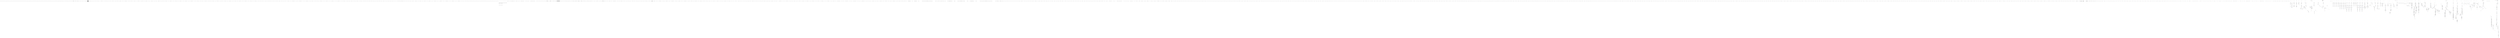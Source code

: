 digraph graph491712 {
	compound=true;
	edge[color=blue];
	node1535276950[label="typedef long unsigned int size_t;"];
	node1340776217[label="typedef __builtin_va_list __gnuc_va_list;"];
	node1697202759[label="typedef unsigned char __u_char;"];
	node1419635675[label="typedef unsigned short int __u_short;"];
	node469459127[label="typedef unsigned int __u_int;"];
	node1691272400[label="typedef unsigned long int __u_long;"];
	node292872563[label="typedef signed char __int8_t;"];
	node777790557[label="typedef unsigned char __uint8_t;"];
	node934192727[label="typedef signed short int __int16_t;"];
	node2139332293[label="typedef unsigned short int __uint16_t;"];
	node981716924[label="typedef signed int __int32_t;"];
	node986605023[label="typedef unsigned int __uint32_t;"];
	node1052131752[label="typedef signed long int __int64_t;"];
	node725882377[label="typedef unsigned long int __uint64_t;"];
	node1369811130[label="typedef __int8_t __int_least8_t;"];
	node1723215549[label="typedef __uint8_t __uint_least8_t;"];
	node48550482[label="typedef __int16_t __int_least16_t;"];
	node785337150[label="typedef __uint16_t __uint_least16_t;"];
	node1798680820[label="typedef __int32_t __int_least32_t;"];
	node1547714604[label="typedef __uint32_t __uint_least32_t;"];
	node1685798867[label="typedef __int64_t __int_least64_t;"];
	node2142914862[label="typedef __uint64_t __uint_least64_t;"];
	node796756604[label="typedef long int __quad_t;"];
	node1631018495[label="typedef unsigned long int __u_quad_t;"];
	node1892463551[label="typedef long int __intmax_t;"];
	node324346512[label="typedef unsigned long int __uintmax_t;"];
	node274521953[label="typedef unsigned long int __dev_t;"];
	node1532216261[label="typedef unsigned int __uid_t;"];
	node1057161751[label="typedef unsigned int __gid_t;"];
	node1767672626[label="typedef unsigned long int __ino_t;"];
	node760646911[label="typedef unsigned long int __ino64_t;"];
	node2054805916[label="typedef unsigned int __mode_t;"];
	node156684093[label="typedef unsigned long int __nlink_t;"];
	node294395818[label="typedef long int __off_t;"];
	node1433290120[label="typedef long int __off64_t;"];
	node68439370[label="typedef int __pid_t;"];
	node2078827576[label="struct stUn_ivp0 {
    int __val[2];
} ;"];
	node1232870776[label="typedef struct stUn_ivp0 __fsid_t;"];
	node558400671[label="typedef long int __clock_t;"];
	node1295769221[label="typedef unsigned long int __rlim_t;"];
	node1953044087[label="typedef unsigned long int __rlim64_t;"];
	node1901525199[label="typedef unsigned int __id_t;"];
	node387505776[label="typedef long int __time_t;"];
	node1724067349[label="typedef unsigned int __useconds_t;"];
	node120617702[label="typedef long int __suseconds_t;"];
	node1520808879[label="typedef long int __suseconds64_t;"];
	node1032560110[label="typedef int __daddr_t;"];
	node742199288[label="typedef int __key_t;"];
	node715093362[label="typedef int __clockid_t;"];
	node187903706[label="typedef void *__timer_t;"];
	node926134772[label="typedef long int __blksize_t;"];
	node1776486626[label="typedef long int __blkcnt_t;"];
	node1649464124[label="typedef long int __blkcnt64_t;"];
	node1071783182[label="typedef unsigned long int __fsblkcnt_t;"];
	node831019851[label="typedef unsigned long int __fsblkcnt64_t;"];
	node510868405[label="typedef unsigned long int __fsfilcnt_t;"];
	node869304868[label="typedef unsigned long int __fsfilcnt64_t;"];
	node1501084178[label="typedef long int __fsword_t;"];
	node494021631[label="typedef long int __ssize_t;"];
	node1217162392[label="typedef long int __syscall_slong_t;"];
	node400048100[label="typedef unsigned long int __syscall_ulong_t;"];
	node515585759[label="typedef __off64_t __loff_t;"];
	node1116642274[label="typedef char *__caddr_t;"];
	node1611272816[label="typedef long int __intptr_t;"];
	node804955921[label="typedef unsigned int __socklen_t;"];
	node2021891118[label="typedef int __sig_atomic_t;"];
	node906904117[label="struct stUn_ivp2 {
    int __count;
    union stUn_ivp1 {
        unsigned int __wch;
        char __wchb[4];
    } __value;
} ;"];
	node651177414[label="typedef struct stUn_ivp2 __mbstate_t;"];
	node2362977[label="struct _G_fpos_t {
    __off_t __pos;
    __mbstate_t __state;
} ;"];
	node551319099[label="typedef struct _G_fpos_t __fpos_t;"];
	node929803808[label="struct _G_fpos64_t {
    __off64_t __pos;
    __mbstate_t __state;
} ;"];
	node146496554[label="typedef struct _G_fpos64_t __fpos64_t;"];
	node1915781538[label="struct _IO_FILE ;"];
	node2140662115[label="typedef struct _IO_FILE __FILE;"];
	node315785478[label="struct _IO_FILE ;"];
	node77077379[label="typedef struct _IO_FILE FILE;"];
	node72537853[label="struct _IO_FILE ;"];
	node1157136713[label="struct _IO_marker ;"];
	node1354501053[label="struct _IO_codecvt ;"];
	node118902356[label="struct _IO_wide_data ;"];
	node305638003[label="typedef void _IO_lock_t;"];
	node76046801[label="struct _IO_FILE {
    int _flags;
    char *_IO_read_ptr;
    char *_IO_read_end;
    char *_IO_read_base;
    char *_IO_write_base;
    char *_IO_write_ptr;
    char *_IO_write_end;
    char *_IO_buf_base;
    char *_IO_buf_end;
    char *_IO_save_base;
    char *_IO_backup_base;
    char *_IO_save_end;
    struct _IO_marker *_markers;
    struct _IO_FILE *_chain;
    int _fileno;
    int _flags2;
    __off_t _old_offset;
    unsigned short _cur_column;
    signed char _vtable_offset;
    char _shortbuf[1];
    _IO_lock_t *_lock;
    __off64_t _offset;
    struct _IO_codecvt *_codecvt;
    struct _IO_wide_data *_wide_data;
    struct _IO_FILE *_freeres_list;
    void *_freeres_buf;
    size_t __pad5;
    int _mode;
    char _unused2[15 * sizeof(int) - 4 * sizeof(void *) - sizeof(size_t)];
} ;"];
	node1406019578[label="typedef __gnuc_va_list va_list;"];
	node584816461[label="typedef __off_t off_t;"];
	node1078426962[label="typedef __ssize_t ssize_t;"];
	node1431155101[label="typedef __fpos_t fpos_t;"];
	node935631445[label="extern FILE *stdin;"];
	node256568355[label="extern FILE *stdout;"];
	node1453010953[label="extern FILE *stderr;"];
	node1933047934[label="extern int remove(const char *__filename);"];
	node1469692066[label="const char *__filename"];
	node569539509[label="extern int rename(const char *__old, const char *__new);"];
	node1084946006[label="const char *__old"];
	node681101069[label="const char *__new"];
	node1718173776[label="extern int renameat(int __oldfd, const char *__old , int __newfd , const char *__new);"];
	node362427044[label="int __oldfd"];
	node512428725[label="const char *__old"];
	node708956538[label="int __newfd"];
	node1293994933[label="const char *__new"];
	node1084093309[label="extern int fclose(FILE *__stream);"];
	node941889045[label="FILE *__stream"];
	node267375778[label="extern FILE *tmpfile(void );"];
	node1104598724[label="void "];
	node411529129[label="extern char *tmpnam(char [20]);"];
	node1768580358[label="char [20]"];
	node71303206[label="extern char *tmpnam_r(char __s[20]);"];
	node360328326[label="char __s[20]"];
	node1271355282[label="extern char *tempnam(const char *__dir, const char *__pfx);"];
	node1947633620[label="const char *__dir"];
	node380088157[label="const char *__pfx"];
	node1139208287[label="extern int fflush(FILE *__stream);"];
	node1283267007[label="FILE *__stream"];
	node1814062048[label="extern int fflush_unlocked(FILE *__stream);"];
	node1364947765[label="FILE *__stream"];
	node1492700687[label="extern FILE *fopen(const char *__restrict __filename, const char *__restrict __modes);"];
	node839122851[label="const char *__restrict __filename"];
	node1817497820[label="const char *__restrict __modes"];
	node770563700[label="extern FILE *freopen(const char *__restrict __filename, const char *__restrict __modes , FILE *__restrict __stream);"];
	node1030925290[label="const char *__restrict __filename"];
	node945965626[label="const char *__restrict __modes"];
	node1367323331[label="FILE *__restrict __stream"];
	node144744913[label="extern FILE *fdopen(int __fd, const char *__modes);"];
	node1606903090[label="int __fd"];
	node1507239121[label="const char *__modes"];
	node1202138162[label="extern FILE *fmemopen(void *__s, size_t __len , const char *__modes);"];
	node1141371177[label="void *__s"];
	node622007863[label="size_t __len"];
	node1324815455[label="const char *__modes"];
	node860422228[label="extern FILE *open_memstream(char **__bufloc, size_t *__sizeloc);"];
	node1888428943[label="char **__bufloc"];
	node1486670059[label="size_t *__sizeloc"];
	node1162833093[label="extern void setbuf(FILE *__restrict __stream, char *__restrict __buf);"];
	node273066660[label="FILE *__restrict __stream"];
	node701427635[label="char *__restrict __buf"];
	node1660302885[label="extern int setvbuf(FILE *__restrict __stream, char *__restrict __buf , int __modes , size_t __n);"];
	node1758228388[label="FILE *__restrict __stream"];
	node330045015[label="char *__restrict __buf"];
	node2051807852[label="int __modes"];
	node1960907176[label="size_t __n"];
	node1402459166[label="extern void setbuffer(FILE *__restrict __stream, char *__restrict __buf , size_t __size);"];
	node973293904[label="FILE *__restrict __stream"];
	node122751012[label="char *__restrict __buf"];
	node1146652797[label="size_t __size"];
	node1387446869[label="extern void setlinebuf(FILE *__stream);"];
	node153175845[label="FILE *__stream"];
	node88241567[label="extern int fprintf(FILE *__restrict __stream, const char *__restrict __format, ...);"];
	node1502571667[label="FILE *__restrict __stream"];
	node1517552713[label="const char *__restrict __format"];
	node360708344[label="extern int printf(const char *__restrict __format, ...);"];
	node451433836[label="const char *__restrict __format"];
	node1519489617[label="extern int sprintf(char *__restrict __s, const char *__restrict __format, ...);"];
	node484472585[label="char *__restrict __s"];
	node1197223751[label="const char *__restrict __format"];
	node337158589[label="extern int vfprintf(FILE *__restrict __s, const char *__restrict __format , __gnuc_va_list __arg);"];
	node450640032[label="FILE *__restrict __s"];
	node894358980[label="const char *__restrict __format"];
	node1810392513[label="__gnuc_va_list __arg"];
	node427569409[label="extern int vprintf(const char *__restrict __format, __gnuc_va_list __arg);"];
	node142389720[label="const char *__restrict __format"];
	node761970631[label="__gnuc_va_list __arg"];
	node2056089267[label="extern int vsprintf(char *__restrict __s, const char *__restrict __format , __gnuc_va_list __arg);"];
	node1448156890[label="char *__restrict __s"];
	node709619278[label="const char *__restrict __format"];
	node487193486[label="__gnuc_va_list __arg"];
	node157777748[label="extern int snprintf(char *__restrict __s, size_t __maxlen , const char *__restrict __format, ...);"];
	node1998683159[label="char *__restrict __s"];
	node1726301214[label="size_t __maxlen"];
	node1868376364[label="const char *__restrict __format"];
	node742257784[label="extern int vsnprintf(char *__restrict __s, size_t __maxlen , const char *__restrict __format , __gnuc_va_list __arg);"];
	node932415854[label="char *__restrict __s"];
	node1820373458[label="size_t __maxlen"];
	node1537136507[label="const char *__restrict __format"];
	node1277694634[label="__gnuc_va_list __arg"];
	node203148961[label="extern int vdprintf(int __fd, const char *__restrict __fmt , __gnuc_va_list __arg);"];
	node1406749291[label="int __fd"];
	node904861071[label="const char *__restrict __fmt"];
	node745138736[label="__gnuc_va_list __arg"];
	node1515271719[label="extern int dprintf(int __fd, const char *__restrict __fmt, ...);"];
	node1448866235[label="int __fd"];
	node483997331[label="const char *__restrict __fmt"];
	node1884534347[label="extern int fscanf(FILE *__restrict __stream, const char *__restrict __format, ...);"];
	node1007414446[label="FILE *__restrict __stream"];
	node1434106728[label="const char *__restrict __format"];
	node806060956[label="extern int scanf(const char *__restrict __format, ...);"];
	node1516494343[label="const char *__restrict __format"];
	node698687473[label="extern int sscanf(const char *__restrict __s, const char *__restrict __format, ...);"];
	node227501473[label="const char *__restrict __s"];
	node86595449[label="const char *__restrict __format"];
	node1343049192[label="extern int fscanf(FILE *__restrict __stream, const char *__restrict __format, ...);"];
	node78770026[label="FILE *__restrict __stream"];
	node938070417[label="const char *__restrict __format"];
	node1640580768[label="extern int scanf(const char *__restrict __format, ...);"];
	node1304342085[label="const char *__restrict __format"];
	node1984549712[label="extern int sscanf(const char *__restrict __s, const char *__restrict __format, ...);"];
	node1011399667[label="const char *__restrict __s"];
	node1272438966[label="const char *__restrict __format"];
	node1340636345[label="extern int vfscanf(FILE *__restrict __s, const char *__restrict __format , __gnuc_va_list __arg);"];
	node511291644[label="FILE *__restrict __s"];
	node425298744[label="const char *__restrict __format"];
	node639467234[label="__gnuc_va_list __arg"];
	node458308840[label="extern int vscanf(const char *__restrict __format, __gnuc_va_list __arg);"];
	node1052048853[label="const char *__restrict __format"];
	node1851920297[label="__gnuc_va_list __arg"];
	node325643672[label="extern int vsscanf(const char *__restrict __s, const char *__restrict __format , __gnuc_va_list __arg);"];
	node1009599092[label="const char *__restrict __s"];
	node2146593577[label="const char *__restrict __format"];
	node581647931[label="__gnuc_va_list __arg"];
	node2001089290[label="extern int vfscanf(FILE *__restrict __s, const char *__restrict __format , __gnuc_va_list __arg);"];
	node1795330205[label="FILE *__restrict __s"];
	node693181689[label="const char *__restrict __format"];
	node293171996[label="__gnuc_va_list __arg"];
	node1481958694[label="extern int vscanf(const char *__restrict __format, __gnuc_va_list __arg);"];
	node766469387[label="const char *__restrict __format"];
	node269797413[label="__gnuc_va_list __arg"];
	node1986174850[label="extern int vsscanf(const char *__restrict __s, const char *__restrict __format , __gnuc_va_list __arg);"];
	node1587693314[label="const char *__restrict __s"];
	node758360625[label="const char *__restrict __format"];
	node998706899[label="__gnuc_va_list __arg"];
	node2130235323[label="extern int fgetc(FILE *__stream);"];
	node375840801[label="FILE *__stream"];
	node1949334269[label="extern int getc(FILE *__stream);"];
	node349454099[label="FILE *__stream"];
	node959786859[label="extern int getchar(void );"];
	node1879212387[label="void "];
	node1940785230[label="extern int getc_unlocked(FILE *__stream);"];
	node1229735211[label="FILE *__stream"];
	node2068899594[label="extern int getchar_unlocked(void );"];
	node927048048[label="void "];
	node1308497108[label="extern int fgetc_unlocked(FILE *__stream);"];
	node38784987[label="FILE *__stream"];
	node579938664[label="extern int fputc(int __c, FILE *__stream);"];
	node1537504092[label="int __c"];
	node569675628[label="FILE *__stream"];
	node541599066[label="extern int putc(int __c, FILE *__stream);"];
	node397143823[label="int __c"];
	node613677480[label="FILE *__stream"];
	node694065903[label="extern int putchar(int __c);"];
	node314921369[label="int __c"];
	node2100088191[label="extern int fputc_unlocked(int __c, FILE *__stream);"];
	node1019854313[label="int __c"];
	node198767652[label="FILE *__stream"];
	node1659196546[label="extern int putc_unlocked(int __c, FILE *__stream);"];
	node897056155[label="int __c"];
	node1275951224[label="FILE *__stream"];
	node1007392323[label="extern int putchar_unlocked(int __c);"];
	node212467648[label="int __c"];
	node101571284[label="extern int getw(FILE *__stream);"];
	node1286005349[label="FILE *__stream"];
	node1707704043[label="extern int putw(int __w, FILE *__stream);"];
	node1826842039[label="int __w"];
	node924931051[label="FILE *__stream"];
	node2003652822[label="extern char *fgets(char *__restrict __s, int __n , FILE *__restrict __stream);"];
	node852564572[label="char *__restrict __s"];
	node1040439134[label="int __n"];
	node487053096[label="FILE *__restrict __stream"];
	node748033723[label="extern __ssize_t __getdelim(char **__restrict __lineptr, size_t *__restrict __n , int __delimiter , FILE *__restrict __stream);"];
	node1429623854[label="char **__restrict __lineptr"];
	node1414771037[label="size_t *__restrict __n"];
	node481135566[label="int __delimiter"];
	node310737318[label="FILE *__restrict __stream"];
	node1452637960[label="extern __ssize_t getdelim(char **__restrict __lineptr, size_t *__restrict __n , int __delimiter , FILE *__restrict __stream);"];
	node580431625[label="char **__restrict __lineptr"];
	node1227687752[label="size_t *__restrict __n"];
	node6205524[label="int __delimiter"];
	node1229877904[label="FILE *__restrict __stream"];
	node140020322[label="extern __ssize_t getline(char **__restrict __lineptr, size_t *__restrict __n , FILE *__restrict __stream);"];
	node114804898[label="char **__restrict __lineptr"];
	node2068388745[label="size_t *__restrict __n"];
	node685435006[label="FILE *__restrict __stream"];
	node96119738[label="extern int fputs(const char *__restrict __s, FILE *__restrict __stream);"];
	node530498535[label="const char *__restrict __s"];
	node1149771724[label="FILE *__restrict __stream"];
	node1585095294[label="extern int puts(const char *__s);"];
	node1424375676[label="const char *__s"];
	node405044635[label="extern int ungetc(int __c, FILE *__stream);"];
	node1779214120[label="int __c"];
	node1678518089[label="FILE *__stream"];
	node1756732975[label="extern size_t fread(void *__restrict __ptr, size_t __size , size_t __n , FILE *__restrict __stream);"];
	node1982987070[label="void *__restrict __ptr"];
	node1700355047[label="size_t __size"];
	node115660384[label="size_t __n"];
	node623307959[label="FILE *__restrict __stream"];
	node573240831[label="extern size_t fwrite(const void *__restrict __ptr, size_t __size , size_t __n , FILE *__restrict __s);"];
	node276990011[label="const void *__restrict __ptr"];
	node1804039111[label="size_t __size"];
	node185324903[label="size_t __n"];
	node1852551697[label="FILE *__restrict __s"];
	node1815722544[label="extern size_t fread_unlocked(void *__restrict __ptr, size_t __size , size_t __n , FILE *__restrict __stream);"];
	node244044847[label="void *__restrict __ptr"];
	node947046495[label="size_t __size"];
	node111728184[label="size_t __n"];
	node1176100982[label="FILE *__restrict __stream"];
	node1640961071[label="extern size_t fwrite_unlocked(const void *__restrict __ptr, size_t __size , size_t __n , FILE *__restrict __stream);"];
	node21191447[label="const void *__restrict __ptr"];
	node1966491511[label="size_t __size"];
	node1966562224[label="size_t __n"];
	node696881323[label="FILE *__restrict __stream"];
	node669028463[label="extern int fseek(FILE *__stream, long int __off , int __whence);"];
	node996907393[label="FILE *__stream"];
	node884304474[label="long int __off"];
	node1369712487[label="int __whence"];
	node1825117780[label="extern long int ftell(FILE *__stream);"];
	node427650249[label="FILE *__stream"];
	node2012893338[label="extern void rewind(FILE *__stream);"];
	node244070430[label="FILE *__stream"];
	node1093374156[label="extern int fseeko(FILE *__stream, __off_t __off , int __whence);"];
	node586009238[label="FILE *__stream"];
	node119331620[label="__off_t __off"];
	node2030493231[label="int __whence"];
	node373844659[label="extern __off_t ftello(FILE *__stream);"];
	node2082099346[label="FILE *__stream"];
	node753405061[label="extern int fgetpos(FILE *__restrict __stream, fpos_t *__restrict __pos);"];
	node1891106496[label="FILE *__restrict __stream"];
	node1952325559[label="fpos_t *__restrict __pos"];
	node1586714022[label="extern int fsetpos(FILE *__stream, const fpos_t *__pos);"];
	node638420874[label="FILE *__stream"];
	node2111798903[label="const fpos_t *__pos"];
	node1276439844[label="extern void clearerr(FILE *__stream);"];
	node276833099[label="FILE *__stream"];
	node590558012[label="extern int feof(FILE *__stream);"];
	node673377867[label="FILE *__stream"];
	node2101744720[label="extern int ferror(FILE *__stream);"];
	node1862345909[label="FILE *__stream"];
	node224238994[label="extern void clearerr_unlocked(FILE *__stream);"];
	node1496359465[label="FILE *__stream"];
	node1522685073[label="extern int feof_unlocked(FILE *__stream);"];
	node1137130332[label="FILE *__stream"];
	node1661884419[label="extern int ferror_unlocked(FILE *__stream);"];
	node246928570[label="FILE *__stream"];
	node966673360[label="extern void perror(const char *__s);"];
	node1248605984[label="const char *__s"];
	node1530677534[label="extern int fileno(FILE *__stream);"];
	node533866202[label="FILE *__stream"];
	node911648461[label="extern int fileno_unlocked(FILE *__stream);"];
	node352639761[label="FILE *__stream"];
	node879576090[label="extern int pclose(FILE *__stream);"];
	node1238672079[label="FILE *__stream"];
	node1168765908[label="extern FILE *popen(const char *__command, const char *__modes);"];
	node1248185862[label="const char *__command"];
	node3336648[label="const char *__modes"];
	node1313126163[label="extern char *ctermid(char *__s);"];
	node1049426004[label="char *__s"];
	node1943729830[label="extern void flockfile(FILE *__stream);"];
	node1621856366[label="FILE *__stream"];
	node1502287290[label="extern int ftrylockfile(FILE *__stream);"];
	node2092509535[label="FILE *__stream"];
	node1592044243[label="extern void funlockfile(FILE *__stream);"];
	node1272009759[label="FILE *__stream"];
	node2036265480[label="extern int __uflow(FILE *);"];
	node571514738[label="FILE *"];
	node78530047[label="extern int __overflow(FILE *, int );"];
	node1558852838[label="FILE *"];
	node1774922092[label="int "];
	node911687365[label="typedef int wchar_t;"];
	node1833687925[label="struct stUn_ivp3 {
    int quot;
    int rem;
} ;"];
	node1958519350[label="typedef struct stUn_ivp3 div_t;"];
	node911923092[label="struct stUn_ivp4 {
    long int quot;
    long int rem;
} ;"];
	node1733239502[label="typedef struct stUn_ivp4 ldiv_t;"];
	node1708836882[label="__extension__ struct stUn_ivp5 {
    long long int quot;
    long long int rem;
} ;"];
	node258125447[label="__extension__ typedef struct stUn_ivp5 lldiv_t;"];
	node853192721[label="extern size_t __ctype_get_mb_cur_max(void );"];
	node232590999[label="void "];
	node1201807392[label="extern double atof(const char *__nptr);"];
	node1139195133[label="const char *__nptr"];
	node417837886[label="extern int atoi(const char *__nptr);"];
	node45283535[label="const char *__nptr"];
	node323259693[label="extern long int atol(const char *__nptr);"];
	node940547101[label="const char *__nptr"];
	node832160449[label="__extension__ extern long long int atoll(const char *__nptr);"];
	node831793338[label="const char *__nptr"];
	node1076708413[label="extern double strtod(const char *__restrict __nptr, char **__restrict __endptr);"];
	node355876538[label="const char *__restrict __nptr"];
	node1183965941[label="char **__restrict __endptr"];
	node1433810378[label="extern float strtof(const char *__restrict __nptr, char **__restrict __endptr);"];
	node1982426246[label="const char *__restrict __nptr"];
	node1714896759[label="char **__restrict __endptr"];
	node2059287891[label="extern long double strtold(const char *__restrict __nptr, char **__restrict __endptr);"];
	node1394849424[label="const char *__restrict __nptr"];
	node255088815[label="char **__restrict __endptr"];
	node1315912968[label="extern long int strtol(const char *__restrict __nptr, char **__restrict __endptr , int __base);"];
	node892034876[label="const char *__restrict __nptr"];
	node842912802[label="char **__restrict __endptr"];
	node1268075707[label="int __base"];
	node1969518243[label="extern unsigned long int strtoul(const char *__restrict __nptr, char **__restrict __endptr , int __base);"];
	node1570135485[label="const char *__restrict __nptr"];
	node2134074513[label="char **__restrict __endptr"];
	node918523964[label="int __base"];
	node75837909[label="__extension__ extern long long int strtoq(const char *__restrict __nptr, char **__restrict __endptr , int __base);"];
	node1975401695[label="const char *__restrict __nptr"];
	node1186764802[label="char **__restrict __endptr"];
	node1753128715[label="int __base"];
	node26008269[label="__extension__ extern unsigned long long int strtouq(const char *__restrict __nptr, char **__restrict __endptr , int __base);"];
	node1636504699[label="const char *__restrict __nptr"];
	node2073036931[label="char **__restrict __endptr"];
	node1097716952[label="int __base"];
	node1203408444[label="__extension__ extern long long int strtoll(const char *__restrict __nptr, char **__restrict __endptr , int __base);"];
	node1154301609[label="const char *__restrict __nptr"];
	node191047060[label="char **__restrict __endptr"];
	node2144071031[label="int __base"];
	node152991414[label="__extension__ extern unsigned long long int strtoull(const char *__restrict __nptr, char **__restrict __endptr , int __base);"];
	node449204547[label="const char *__restrict __nptr"];
	node139496878[label="char **__restrict __endptr"];
	node1558296187[label="int __base"];
	node125749521[label="extern char *l64a(long int __n);"];
	node2002865788[label="long int __n"];
	node560980305[label="extern long int a64l(const char *__s);"];
	node990361350[label="const char *__s"];
	node1285810182[label="typedef __u_char u_char;"];
	node19252291[label="typedef __u_short u_short;"];
	node1663892421[label="typedef __u_int u_int;"];
	node671232041[label="typedef __u_long u_long;"];
	node572931610[label="typedef __quad_t quad_t;"];
	node261358274[label="typedef __u_quad_t u_quad_t;"];
	node1423523790[label="typedef __fsid_t fsid_t;"];
	node712034517[label="typedef __loff_t loff_t;"];
	node56071810[label="typedef __ino_t ino_t;"];
	node573457271[label="typedef __dev_t dev_t;"];
	node1920500354[label="typedef __gid_t gid_t;"];
	node1792332595[label="typedef __mode_t mode_t;"];
	node559149271[label="typedef __nlink_t nlink_t;"];
	node157550200[label="typedef __uid_t uid_t;"];
	node203539094[label="typedef __pid_t pid_t;"];
	node795982694[label="typedef __id_t id_t;"];
	node191740203[label="typedef __daddr_t daddr_t;"];
	node189888904[label="typedef __caddr_t caddr_t;"];
	node1910531250[label="typedef __key_t key_t;"];
	node1270650978[label="typedef __clock_t clock_t;"];
	node1039162432[label="typedef __clockid_t clockid_t;"];
	node498806785[label="typedef __time_t time_t;"];
	node502381892[label="typedef __timer_t timer_t;"];
	node1226624692[label="typedef unsigned long int ulong;"];
	node887895028[label="typedef unsigned short int ushort;"];
	node1791572871[label="typedef unsigned int uint;"];
	node1359255073[label="typedef __int8_t int8_t;"];
	node501118110[label="typedef __int16_t int16_t;"];
	node1354774829[label="typedef __int32_t int32_t;"];
	node1008722768[label="typedef __int64_t int64_t;"];
	node2085357850[label="typedef __uint8_t u_int8_t;"];
	node1034783014[label="typedef __uint16_t u_int16_t;"];
	node1118974364[label="typedef __uint32_t u_int32_t;"];
	node2062831622[label="typedef __uint64_t u_int64_t;"];
	node1766973538[label="typedef int register_t;"];
	subgraph cluster1553994406 {
		compound=true;
		style=dotted;
		label="__bswap_16()";
		node1999255309[label="B_FuDe", shape="triangle"];
		node514989858[label="E_FuDe", shape="invtriangle"];
		node1771898025[label="__uint16_t __bsx"];
		subgraph cluster923523409 {
			compound=true;
			style=dotted;
			label="CompoundStatement";
			node743286356[label="B_CoSt", shape="triangle"];
			node1716423607[label="E_CoSt", shape="invtriangle"];
			node380499567[label="unsigned short int _imopVarPre22;"];
			subgraph cluster2033986782 {
				compound=true;
				style=dotted;
				label="CallStatement";
				node1724611105[label="B_CaSt", shape="triangle"];
				node2123635912[label="E_CaSt", shape="invtriangle"];
				node2019579504[label="__bsx"];
				node1560656681[label="_imopVarPre22"];
			}
			node1559943900[label="return _imopVarPre22;"];
		}
	}
	subgraph cluster779233254 {
		compound=true;
		style=dotted;
		label="__bswap_32()";
		node1138518116[label="B_FuDe", shape="triangle"];
		node739582925[label="E_FuDe", shape="invtriangle"];
		node1302615207[label="__uint32_t __bsx"];
		subgraph cluster1035090062 {
			compound=true;
			style=dotted;
			label="CompoundStatement";
			node1228232663[label="B_CoSt", shape="triangle"];
			node31789747[label="E_CoSt", shape="invtriangle"];
			node671737771[label="unsigned int _imopVarPre98;"];
			subgraph cluster29251980 {
				compound=true;
				style=dotted;
				label="CallStatement";
				node360898540[label="B_CaSt", shape="triangle"];
				node464424542[label="E_CaSt", shape="invtriangle"];
				node55753935[label="__bsx"];
				node1932340057[label="_imopVarPre98"];
			}
			node204847164[label="return _imopVarPre98;"];
		}
	}
	subgraph cluster371968488 {
		compound=true;
		style=dotted;
		label="__bswap_64()";
		node99361890[label="B_FuDe", shape="triangle"];
		node1568783481[label="E_FuDe", shape="invtriangle"];
		node148629391[label="__uint64_t __bsx"];
		subgraph cluster988759632 {
			compound=true;
			style=dotted;
			label="CompoundStatement";
			node636149734[label="B_CoSt", shape="triangle"];
			node985808871[label="E_CoSt", shape="invtriangle"];
			node1084826598[label="unsigned long int _imopVarPre99;"];
			subgraph cluster1942173673 {
				compound=true;
				style=dotted;
				label="CallStatement";
				node311559359[label="B_CaSt", shape="triangle"];
				node1595529772[label="E_CaSt", shape="invtriangle"];
				node2137193000[label="__bsx"];
				node390180783[label="_imopVarPre99"];
			}
			node1530670681[label="return _imopVarPre99;"];
		}
	}
	subgraph cluster2103376190 {
		compound=true;
		style=dotted;
		label="__uint16_identity()";
		node294855240[label="B_FuDe", shape="triangle"];
		node359266470[label="E_FuDe", shape="invtriangle"];
		node1061267371[label="__uint16_t __x"];
		subgraph cluster1790143726 {
			compound=true;
			style=dotted;
			label="CompoundStatement";
			node456490418[label="B_CoSt", shape="triangle"];
			node1692652715[label="E_CoSt", shape="invtriangle"];
			node651890944[label="return __x;"];
		}
	}
	subgraph cluster1852656228 {
		compound=true;
		style=dotted;
		label="__uint32_identity()";
		node194383899[label="B_FuDe", shape="triangle"];
		node1734387997[label="E_FuDe", shape="invtriangle"];
		node244355908[label="__uint32_t __x"];
		subgraph cluster1010530341 {
			compound=true;
			style=dotted;
			label="CompoundStatement";
			node252093342[label="B_CoSt", shape="triangle"];
			node1515507807[label="E_CoSt", shape="invtriangle"];
			node1134735372[label="return __x;"];
		}
	}
	subgraph cluster192783044 {
		compound=true;
		style=dotted;
		label="__uint64_identity()";
		node170126580[label="B_FuDe", shape="triangle"];
		node981235161[label="E_FuDe", shape="invtriangle"];
		node609451568[label="__uint64_t __x"];
		subgraph cluster1880999341 {
			compound=true;
			style=dotted;
			label="CompoundStatement";
			node1195471589[label="B_CoSt", shape="triangle"];
			node2140478930[label="E_CoSt", shape="invtriangle"];
			node172122448[label="return __x;"];
		}
	}
	node1232089578[label="struct stUn_ivp6 {
    unsigned long int __val[(1024 / (8 * sizeof(unsigned long int)))];
} ;"];
	node961002196[label="typedef struct stUn_ivp6 __sigset_t;"];
	node1003919953[label="typedef __sigset_t sigset_t;"];
	node1455197253[label="struct timeval {
    __time_t tv_sec;
    __suseconds_t tv_usec;
} ;"];
	node1151460818[label="struct timespec {
    __time_t tv_sec;
    __syscall_slong_t tv_nsec;
} ;"];
	node754836900[label="typedef __suseconds_t suseconds_t;"];
	node704203026[label="typedef long int __fd_mask;"];
	node1931267580[label="struct stUn_ivp7 {
    __fd_mask __fds_bits[1024 / (8 * (int) sizeof(__fd_mask))];
} ;"];
	node926874274[label="typedef struct stUn_ivp7 fd_set;"];
	node15597197[label="typedef __fd_mask fd_mask;"];
	node44550190[label="extern int select(int __nfds, fd_set *__restrict __readfds , fd_set *__restrict __writefds , fd_set *__restrict __exceptfds , struct timeval *__restrict __timeout);"];
	node841699338[label="int __nfds"];
	node2031563133[label="fd_set *__restrict __readfds"];
	node1966387876[label="fd_set *__restrict __writefds"];
	node2044784651[label="fd_set *__restrict __exceptfds"];
	node1945712601[label="struct timeval *__restrict __timeout"];
	node77685541[label="extern int pselect(int __nfds, fd_set *__restrict __readfds , fd_set *__restrict __writefds , fd_set *__restrict __exceptfds , const struct timespec *__restrict __timeout , const __sigset_t *__restrict __sigmask);"];
	node2029896123[label="int __nfds"];
	node405353714[label="fd_set *__restrict __readfds"];
	node1770911208[label="fd_set *__restrict __writefds"];
	node580341434[label="fd_set *__restrict __exceptfds"];
	node1360125491[label="const struct timespec *__restrict __timeout"];
	node1301590191[label="const __sigset_t *__restrict __sigmask"];
	node2105732793[label="typedef __blksize_t blksize_t;"];
	node319786499[label="typedef __blkcnt_t blkcnt_t;"];
	node772676303[label="typedef __fsblkcnt_t fsblkcnt_t;"];
	node257175048[label="typedef __fsfilcnt_t fsfilcnt_t;"];
	node1420968301[label="union stUn_ivp9 {
    __extension__ unsigned long long int __value64;
    struct stUn_ivp8 {
        unsigned int __low;
        unsigned int __high;
    } __value32;
} ;"];
	node1122673705[label="typedef union stUn_ivp9 __atomic_wide_counter;"];
	node267400068[label="struct __pthread_internal_list {
    struct __pthread_internal_list *__prev;
    struct __pthread_internal_list *__next;
} ;"];
	node1829320837[label="typedef struct __pthread_internal_list __pthread_list_t;"];
	node1390362678[label="struct __pthread_internal_slist {
    struct __pthread_internal_slist *__next;
} ;"];
	node72831275[label="typedef struct __pthread_internal_slist __pthread_slist_t;"];
	node257876184[label="struct __pthread_mutex_s {
    int __lock;
    unsigned int __count;
    int __owner;
    unsigned int __nusers;
    int __kind;
    short __spins;
    short __elision;
    __pthread_list_t __list;
} ;"];
	node1306085681[label="struct __pthread_rwlock_arch_t {
    unsigned int __readers;
    unsigned int __writers;
    unsigned int __wrphase_futex;
    unsigned int __writers_futex;
    unsigned int __pad3;
    unsigned int __pad4;
    int __cur_writer;
    int __shared;
    signed char __rwelision;
    unsigned char __pad1[7];
    unsigned long int __pad2;
    unsigned int __flags;
} ;"];
	node422830556[label="struct __pthread_cond_s {
    __atomic_wide_counter __wseq;
    __atomic_wide_counter __g1_start;
    unsigned int __g_refs[2];
    unsigned int __g_size[2];
    unsigned int __g1_orig_size;
    unsigned int __wrefs;
    unsigned int __g_signals[2];
} ;"];
	node1324702374[label="typedef unsigned int __tss_t;"];
	node531004032[label="typedef unsigned long int __thrd_t;"];
	node1936428756[label="struct stUn_ivp10 {
    int __data;
} ;"];
	node763818363[label="typedef struct stUn_ivp10 __once_flag;"];
	node39810031[label="typedef unsigned long int pthread_t;"];
	node1498186511[label="union stUn_ivp11 {
    char __size[4];
    int __align;
} ;"];
	node1426784247[label="typedef union stUn_ivp11 pthread_mutexattr_t;"];
	node754745848[label="union stUn_ivp12 {
    char __size[4];
    int __align;
} ;"];
	node654125698[label="typedef union stUn_ivp12 pthread_condattr_t;"];
	node892453434[label="typedef unsigned int pthread_key_t;"];
	node1250149969[label="typedef int pthread_once_t;"];
	node312366671[label="union pthread_attr_t {
    char __size[56];
    long int __align;
} ;"];
	node1404107766[label="typedef union pthread_attr_t pthread_attr_t;"];
	node1860828332[label="union stUn_ivp13 {
    struct __pthread_mutex_s __data;
    char __size[40];
    long int __align;
} ;"];
	node1409993972[label="typedef union stUn_ivp13 pthread_mutex_t;"];
	node989217078[label="union stUn_ivp14 {
    struct __pthread_cond_s __data;
    char __size[48];
    __extension__ long long int __align;
} ;"];
	node1259759390[label="typedef union stUn_ivp14 pthread_cond_t;"];
	node1400801813[label="union stUn_ivp15 {
    struct __pthread_rwlock_arch_t __data;
    char __size[56];
    long int __align;
} ;"];
	node1810690560[label="typedef union stUn_ivp15 pthread_rwlock_t;"];
	node1090881670[label="union stUn_ivp16 {
    char __size[8];
    long int __align;
} ;"];
	node1540105238[label="typedef union stUn_ivp16 pthread_rwlockattr_t;"];
	node366717433[label="typedef volatile int pthread_spinlock_t;"];
	node1319847028[label="union stUn_ivp17 {
    char __size[32];
    long int __align;
} ;"];
	node394717093[label="typedef union stUn_ivp17 pthread_barrier_t;"];
	node1683045190[label="union stUn_ivp18 {
    char __size[4];
    int __align;
} ;"];
	node1564159386[label="typedef union stUn_ivp18 pthread_barrierattr_t;"];
	node131246604[label="extern long int random(void );"];
	node226570900[label="void "];
	node148665287[label="extern void srandom(unsigned int __seed);"];
	node7542779[label="unsigned int __seed"];
	node61782657[label="extern char *initstate(unsigned int __seed, char *__statebuf , size_t __statelen);"];
	node441599944[label="unsigned int __seed"];
	node1469022856[label="char *__statebuf"];
	node213162397[label="size_t __statelen"];
	node1147071755[label="extern char *setstate(char *__statebuf);"];
	node1854957026[label="char *__statebuf"];
	node1040476448[label="struct random_data {
    int32_t *fptr;
    int32_t *rptr;
    int32_t *state;
    int rand_type;
    int rand_deg;
    int rand_sep;
    int32_t *end_ptr;
} ;"];
	node1823472420[label="extern int random_r(struct random_data *__restrict __buf, int32_t *__restrict __result);"];
	node1045730597[label="struct random_data *__restrict __buf"];
	node422650431[label="int32_t *__restrict __result"];
	node1438689128[label="extern int srandom_r(unsigned int __seed, struct random_data *__buf);"];
	node1326360312[label="unsigned int __seed"];
	node2138353171[label="struct random_data *__buf"];
	node383886401[label="extern int initstate_r(unsigned int __seed, char *__restrict __statebuf , size_t __statelen , struct random_data *__restrict __buf);"];
	node793367373[label="unsigned int __seed"];
	node842972358[label="char *__restrict __statebuf"];
	node1226630338[label="size_t __statelen"];
	node234554442[label="struct random_data *__restrict __buf"];
	node1630353202[label="extern int setstate_r(char *__restrict __statebuf, struct random_data *__restrict __buf);"];
	node1081489803[label="char *__restrict __statebuf"];
	node845859964[label="struct random_data *__restrict __buf"];
	node366804558[label="extern int rand(void );"];
	node491802412[label="void "];
	node848737466[label="extern void srand(unsigned int __seed);"];
	node615220971[label="unsigned int __seed"];
	node549334335[label="extern int rand_r(unsigned int *__seed);"];
	node70885616[label="unsigned int *__seed"];
	node93714435[label="extern double drand48(void );"];
	node2056708478[label="void "];
	node1520363382[label="extern double erand48(unsigned short int __xsubi[3]);"];
	node114142659[label="unsigned short int __xsubi[3]"];
	node483067010[label="extern long int lrand48(void );"];
	node118772841[label="void "];
	node2101015280[label="extern long int nrand48(unsigned short int __xsubi[3]);"];
	node870509742[label="unsigned short int __xsubi[3]"];
	node123706080[label="extern long int mrand48(void );"];
	node1701955374[label="void "];
	node547644464[label="extern long int jrand48(unsigned short int __xsubi[3]);"];
	node1127933508[label="unsigned short int __xsubi[3]"];
	node956861131[label="extern void srand48(long int __seedval);"];
	node726388078[label="long int __seedval"];
	node403630301[label="extern unsigned short int *seed48(unsigned short int __seed16v[3]);"];
	node2123396274[label="unsigned short int __seed16v[3]"];
	node678651991[label="extern void lcong48(unsigned short int __param[7]);"];
	node379870811[label="unsigned short int __param[7]"];
	node1284755240[label="struct drand48_data {
    unsigned short int __x[3];
    unsigned short int __old_x[3];
    unsigned short int __c;
    unsigned short int __init;
    __extension__ unsigned long long int __a;
} ;"];
	node4735207[label="extern int drand48_r(struct drand48_data *__restrict __buffer, double *__restrict __result);"];
	node1125177733[label="struct drand48_data *__restrict __buffer"];
	node1651613847[label="double *__restrict __result"];
	node2021827800[label="extern int erand48_r(unsigned short int __xsubi[3], struct drand48_data *__restrict __buffer , double *__restrict __result);"];
	node1212502021[label="unsigned short int __xsubi[3]"];
	node391474186[label="struct drand48_data *__restrict __buffer"];
	node1379233813[label="double *__restrict __result"];
	node1151116982[label="extern int lrand48_r(struct drand48_data *__restrict __buffer, long int *__restrict __result);"];
	node265625523[label="struct drand48_data *__restrict __buffer"];
	node411098034[label="long int *__restrict __result"];
	node2125606535[label="extern int nrand48_r(unsigned short int __xsubi[3], struct drand48_data *__restrict __buffer , long int *__restrict __result);"];
	node686595107[label="unsigned short int __xsubi[3]"];
	node2064158133[label="struct drand48_data *__restrict __buffer"];
	node1452044766[label="long int *__restrict __result"];
	node1435763287[label="extern int mrand48_r(struct drand48_data *__restrict __buffer, long int *__restrict __result);"];
	node1754012458[label="struct drand48_data *__restrict __buffer"];
	node1201128418[label="long int *__restrict __result"];
	node2128513389[label="extern int jrand48_r(unsigned short int __xsubi[3], struct drand48_data *__restrict __buffer , long int *__restrict __result);"];
	node1003761391[label="unsigned short int __xsubi[3]"];
	node397128344[label="struct drand48_data *__restrict __buffer"];
	node1668499827[label="long int *__restrict __result"];
	node1214373744[label="extern int srand48_r(long int __seedval, struct drand48_data *__buffer);"];
	node1837713586[label="long int __seedval"];
	node300926426[label="struct drand48_data *__buffer"];
	node204837907[label="extern int seed48_r(unsigned short int __seed16v[3], struct drand48_data *__buffer);"];
	node1246037034[label="unsigned short int __seed16v[3]"];
	node869335753[label="struct drand48_data *__buffer"];
	node1192393769[label="extern int lcong48_r(unsigned short int __param[7], struct drand48_data *__buffer);"];
	node1259623032[label="unsigned short int __param[7]"];
	node1280814277[label="struct drand48_data *__buffer"];
	node1653392617[label="extern void *malloc(size_t __size);"];
	node123723853[label="size_t __size"];
	node728928021[label="extern void *calloc(size_t __nmemb, size_t __size);"];
	node162110480[label="size_t __nmemb"];
	node1454825586[label="size_t __size"];
	node122070641[label="extern void *realloc(void *__ptr, size_t __size);"];
	node907012136[label="void *__ptr"];
	node987918875[label="size_t __size"];
	node697449789[label="extern void free(void *__ptr);"];
	node2142965519[label="void *__ptr"];
	node1380654192[label="extern void *reallocarray(void *__ptr, size_t __nmemb , size_t __size);"];
	node2078869422[label="void *__ptr"];
	node737174978[label="size_t __nmemb"];
	node1323874943[label="size_t __size"];
	node2121752307[label="extern void *reallocarray(void *__ptr, size_t __nmemb , size_t __size);"];
	node75062767[label="void *__ptr"];
	node1339308820[label="size_t __nmemb"];
	node375273525[label="size_t __size"];
	node100885175[label="extern void *alloca(size_t __size);"];
	node1962002873[label="size_t __size"];
	node1607108162[label="extern void *valloc(size_t __size);"];
	node572806844[label="size_t __size"];
	node224106244[label="extern int posix_memalign(void **__memptr, size_t __alignment , size_t __size);"];
	node215967729[label="void **__memptr"];
	node1881812078[label="size_t __alignment"];
	node257623967[label="size_t __size"];
	node444492169[label="extern void *aligned_alloc(size_t __alignment, size_t __size);"];
	node336923146[label="size_t __alignment"];
	node902356272[label="size_t __size"];
	node268842056[label="extern void abort(void );"];
	node1252001734[label="void "];
	node501417673[label="extern int atexit(void ( *__func )(void ));"];
	node1196199404[label="void ( *__func )(void )"];
	node249243894[label="void "];
	node314348624[label="extern int at_quick_exit(void ( *__func )(void ));"];
	node355440357[label="void ( *__func )(void )"];
	node17977304[label="void "];
	node393609034[label="extern int on_exit(void ( *__func )(int __status, void *__arg), void *__arg);"];
	node1304955770[label="void ( *__func )(int __status, void *__arg)"];
	node369819918[label="int __status"];
	node1054064587[label="void *__arg"];
	node200978652[label="void *__arg"];
	node1003509625[label="extern void exit(int __status);"];
	node1621423735[label="int __status"];
	node1229869100[label="extern void quick_exit(int __status);"];
	node1784169779[label="int __status"];
	node1403264958[label="extern void _Exit(int __status);"];
	node1082693273[label="int __status"];
	node900851173[label="extern char *getenv(const char *__name);"];
	node496342396[label="const char *__name"];
	node1276961082[label="extern int putenv(char *__string);"];
	node1957204065[label="char *__string"];
	node256070342[label="extern int setenv(const char *__name, const char *__value , int __replace);"];
	node965485208[label="const char *__name"];
	node1413380555[label="const char *__value"];
	node322942217[label="int __replace"];
	node933947504[label="extern int unsetenv(const char *__name);"];
	node762166508[label="const char *__name"];
	node679359967[label="extern int clearenv(void );"];
	node1709166127[label="void "];
	node2107393167[label="extern char *mktemp(char *__template);"];
	node295548207[label="char *__template"];
	node1232593746[label="extern int mkstemp(char *__template);"];
	node2037902642[label="char *__template"];
	node1631699569[label="extern int mkstemps(char *__template, int __suffixlen);"];
	node568862664[label="char *__template"];
	node22227741[label="int __suffixlen"];
	node167547238[label="extern char *mkdtemp(char *__template);"];
	node582910481[label="char *__template"];
	node1371848682[label="extern int system(const char *__command);"];
	node702472670[label="const char *__command"];
	node37316493[label="extern char *realpath(const char *__restrict __name, char *__restrict __resolved);"];
	node789914738[label="const char *__restrict __name"];
	node130366780[label="char *__restrict __resolved"];
	node1128240201[label="typedef int ( *__compar_fn_t )(const void *, const void *);"];
	node599922000[label="const void *"];
	node554812364[label="const void *"];
	node69692374[label="extern void *bsearch(const void *__key, const void *__base , size_t __nmemb , size_t __size , __compar_fn_t __compar);"];
	node1999430286[label="const void *__key"];
	node1194053459[label="const void *__base"];
	node1242146015[label="size_t __nmemb"];
	node646055594[label="size_t __size"];
	node624210137[label="__compar_fn_t __compar"];
	node1074482645[label="extern void qsort(void *__base, size_t __nmemb , size_t __size , __compar_fn_t __compar);"];
	node2131258181[label="void *__base"];
	node1626778187[label="size_t __nmemb"];
	node308018288[label="size_t __size"];
	node977233651[label="__compar_fn_t __compar"];
	node230763793[label="extern int abs(int __x);"];
	node1053250674[label="int __x"];
	node371976262[label="extern long int labs(long int __x);"];
	node205656856[label="long int __x"];
	node1785194821[label="__extension__ extern long long int llabs(long long int __x);"];
	node1126210080[label="long long int __x"];
	node1224203232[label="extern div_t div(int __numer, int __denom);"];
	node1674423837[label="int __numer"];
	node708714067[label="int __denom"];
	node431419131[label="extern ldiv_t ldiv(long int __numer, long int __denom);"];
	node200449876[label="long int __numer"];
	node414396995[label="long int __denom"];
	node1286109059[label="__extension__ extern lldiv_t lldiv(long long int __numer, long long int __denom);"];
	node1335697931[label="long long int __numer"];
	node918305865[label="long long int __denom"];
	node832271671[label="extern char *ecvt(double __value, int __ndigit , int *__restrict __decpt , int *__restrict __sign);"];
	node845435327[label="double __value"];
	node429357130[label="int __ndigit"];
	node47026941[label="int *__restrict __decpt"];
	node1881401653[label="int *__restrict __sign"];
	node442572487[label="extern char *fcvt(double __value, int __ndigit , int *__restrict __decpt , int *__restrict __sign);"];
	node953258320[label="double __value"];
	node90722639[label="int __ndigit"];
	node1596910443[label="int *__restrict __decpt"];
	node449309710[label="int *__restrict __sign"];
	node1296808397[label="extern char *gcvt(double __value, int __ndigit , char *__buf);"];
	node877038384[label="double __value"];
	node328984689[label="int __ndigit"];
	node2109830598[label="char *__buf"];
	node2019235966[label="extern char *qecvt(long double __value, int __ndigit , int *__restrict __decpt , int *__restrict __sign);"];
	node1044894821[label="long double __value"];
	node898856063[label="int __ndigit"];
	node478363256[label="int *__restrict __decpt"];
	node53329730[label="int *__restrict __sign"];
	node1566685814[label="extern char *qfcvt(long double __value, int __ndigit , int *__restrict __decpt , int *__restrict __sign);"];
	node638634837[label="long double __value"];
	node1495221014[label="int __ndigit"];
	node1289098300[label="int *__restrict __decpt"];
	node289300115[label="int *__restrict __sign"];
	node1706155111[label="extern char *qgcvt(long double __value, int __ndigit , char *__buf);"];
	node1056628013[label="long double __value"];
	node1770047939[label="int __ndigit"];
	node874908510[label="char *__buf"];
	node1629455016[label="extern int ecvt_r(double __value, int __ndigit , int *__restrict __decpt , int *__restrict __sign , char *__restrict __buf , size_t __len);"];
	node1522003850[label="double __value"];
	node732969917[label="int __ndigit"];
	node1204356485[label="int *__restrict __decpt"];
	node2007221780[label="int *__restrict __sign"];
	node385379727[label="char *__restrict __buf"];
	node218538817[label="size_t __len"];
	node1965222483[label="extern int fcvt_r(double __value, int __ndigit , int *__restrict __decpt , int *__restrict __sign , char *__restrict __buf , size_t __len);"];
	node1647242763[label="double __value"];
	node1319962561[label="int __ndigit"];
	node1216617232[label="int *__restrict __decpt"];
	node459795039[label="int *__restrict __sign"];
	node1161734134[label="char *__restrict __buf"];
	node2803085[label="size_t __len"];
	node164511831[label="extern int qecvt_r(long double __value, int __ndigit , int *__restrict __decpt , int *__restrict __sign , char *__restrict __buf , size_t __len);"];
	node2054762340[label="long double __value"];
	node608028027[label="int __ndigit"];
	node2125165689[label="int *__restrict __decpt"];
	node1579405531[label="int *__restrict __sign"];
	node795566318[label="char *__restrict __buf"];
	node618127107[label="size_t __len"];
	node859309434[label="extern int qfcvt_r(long double __value, int __ndigit , int *__restrict __decpt , int *__restrict __sign , char *__restrict __buf , size_t __len);"];
	node1093880560[label="long double __value"];
	node107936458[label="int __ndigit"];
	node506848473[label="int *__restrict __decpt"];
	node739277716[label="int *__restrict __sign"];
	node226596044[label="char *__restrict __buf"];
	node1151751427[label="size_t __len"];
	node1169781894[label="extern int mblen(const char *__s, size_t __n);"];
	node647280374[label="const char *__s"];
	node700975304[label="size_t __n"];
	node2022210542[label="extern int mbtowc(wchar_t *__restrict __pwc, const char *__restrict __s , size_t __n);"];
	node1825926039[label="wchar_t *__restrict __pwc"];
	node1706845883[label="const char *__restrict __s"];
	node2095081950[label="size_t __n"];
	node1015674708[label="extern int wctomb(char *__s, wchar_t __wchar);"];
	node1946047993[label="char *__s"];
	node1521530739[label="wchar_t __wchar"];
	node451949446[label="extern size_t mbstowcs(wchar_t *__restrict __pwcs, const char *__restrict __s , size_t __n);"];
	node1131779424[label="wchar_t *__restrict __pwcs"];
	node1548833119[label="const char *__restrict __s"];
	node12961314[label="size_t __n"];
	node1527326208[label="extern size_t wcstombs(char *__restrict __s, const wchar_t *__restrict __pwcs , size_t __n);"];
	node333719676[label="char *__restrict __s"];
	node1715716468[label="const wchar_t *__restrict __pwcs"];
	node279273180[label="size_t __n"];
	node583857725[label="extern int rpmatch(const char *__response);"];
	node1612430262[label="const char *__response"];
	node137195015[label="extern int getsubopt(char **__restrict __optionp, char *const *__restrict __tokens , char **__restrict __valuep);"];
	node786254751[label="char **__restrict __optionp"];
	node24997444[label="char *const *__restrict __tokens"];
	node374630743[label="char **__restrict __valuep"];
	node1369036622[label="extern int getloadavg(double __loadavg[], int __nelem);"];
	node1496041127[label="double __loadavg[]"];
	node787516112[label="int __nelem"];
	node455047041[label="struct stUn_ivp19 {
    unsigned char _x[4];
} ;"];
	node1457409393[label="typedef struct stUn_ivp19 omp_lock_t;"];
	node161648477[label="struct stUn_ivp20 {
    unsigned char _x[8 + sizeof(void *)];
} ;"];
	node1129617043[label="typedef struct stUn_ivp20 omp_nest_lock_t;"];
	node149233400[label="enum omp_sched_t {
    omp_sched_static = 1, omp_sched_dynamic = 2 , omp_sched_guided = 3 , omp_sched_auto = 4 , omp_sched_monotonic = 0x80000000U
} ;"];
	node474256326[label="typedef enum omp_sched_t omp_sched_t;"];
	node1372465609[label="enum omp_proc_bind_t {
    omp_proc_bind_false = 0, omp_proc_bind_true = 1 , omp_proc_bind_master = 2 , omp_proc_bind_close = 3 , omp_proc_bind_spread = 4
} ;"];
	node1087378379[label="typedef enum omp_proc_bind_t omp_proc_bind_t;"];
	node1736971916[label="enum omp_sync_hint_t {
    omp_sync_hint_none = 0, omp_lock_hint_none = omp_sync_hint_none , omp_sync_hint_uncontended = 1 , omp_lock_hint_uncontended = omp_sync_hint_uncontended , omp_sync_hint_contended = 2 , omp_lock_hint_contended = omp_sync_hint_contended , omp_sync_hint_nonspeculative = 4 , omp_lock_hint_nonspeculative = omp_sync_hint_nonspeculative , omp_sync_hint_speculative = 8 , omp_lock_hint_speculative = omp_sync_hint_speculative
} ;"];
	node260389816[label="typedef enum omp_sync_hint_t omp_sync_hint_t;"];
	node803645229[label="typedef omp_sync_hint_t omp_lock_hint_t;"];
	node630347345[label="struct omp_depend_t {
    char __omp_depend_t__[2 * sizeof(void *)];
} ;"];
	node1582303558[label="typedef struct omp_depend_t omp_depend_t;"];
	node483052300[label="enum omp_pause_resource_t {
    omp_pause_soft = 1, omp_pause_hard = 2
} ;"];
	node1275774504[label="typedef enum omp_pause_resource_t omp_pause_resource_t;"];
	node1204874843[label="typedef long unsigned int omp_uintptr_t;"];
	node1045721700[label="enum omp_memspace_handle_t {
    omp_default_mem_space = 0, omp_large_cap_mem_space = 1 , omp_const_mem_space = 2 , omp_high_bw_mem_space = 3 , omp_low_lat_mem_space = 4 , __omp_memspace_handle_t_max__ = 0xffffffffffffffffUL
} ;"];
	node1966656652[label="typedef enum omp_memspace_handle_t omp_memspace_handle_t;"];
	node307532010[label="enum omp_allocator_handle_t {
    omp_null_allocator = 0, omp_default_mem_alloc = 1 , omp_large_cap_mem_alloc = 2 , omp_const_mem_alloc = 3 , omp_high_bw_mem_alloc = 4 , omp_low_lat_mem_alloc = 5 , omp_cgroup_mem_alloc = 6 , omp_pteam_mem_alloc = 7 , omp_thread_mem_alloc = 8 , __omp_allocator_handle_t_max__ = 0xffffffffffffffffUL
} ;"];
	node786564883[label="typedef enum omp_allocator_handle_t omp_allocator_handle_t;"];
	node277121000[label="enum omp_alloctrait_key_t {
    omp_atk_sync_hint = 1, omp_atk_alignment = 2 , omp_atk_access = 3 , omp_atk_pool_size = 4 , omp_atk_fallback = 5 , omp_atk_fb_data = 6 , omp_atk_pinned = 7 , omp_atk_partition = 8
} ;"];
	node1082029108[label="typedef enum omp_alloctrait_key_t omp_alloctrait_key_t;"];
	node134870876[label="enum omp_alloctrait_value_t {
    omp_atv_default = (long unsigned int) -1, omp_atv_false = 0 , omp_atv_true = 1 , omp_atv_contended = 3 , omp_atv_uncontended = 4 , omp_atv_serialized = 5 , omp_atv_sequential = omp_atv_serialized , omp_atv_private = 6 , omp_atv_all = 7 , omp_atv_thread = 8 , omp_atv_pteam = 9 , omp_atv_cgroup = 10 , omp_atv_default_mem_fb = 11 , omp_atv_null_fb = 12 , omp_atv_abort_fb = 13 , omp_atv_allocator_fb = 14 , omp_atv_environment = 15 , omp_atv_nearest = 16 , omp_atv_blocked = 17 , omp_atv_interleaved = 18
} ;"];
	node1389826274[label="typedef enum omp_alloctrait_value_t omp_alloctrait_value_t;"];
	node1108705741[label="struct omp_alloctrait_t {
    omp_alloctrait_key_t key;
    omp_uintptr_t value;
} ;"];
	node1033062816[label="typedef struct omp_alloctrait_t omp_alloctrait_t;"];
	node1837542371[label="enum omp_event_handle_t {
    __omp_event_handle_t_max__ = 0xffffffffffffffffUL
} ;"];
	node308791217[label="typedef enum omp_event_handle_t omp_event_handle_t;"];
	node964455035[label="extern void omp_set_num_threads(int );"];
	node642287847[label="int "];
	node100477557[label="extern int omp_get_num_threads(void );"];
	node866819648[label="void "];
	node1279785053[label="extern int omp_get_max_threads(void );"];
	node1264002485[label="void "];
	node1456147693[label="extern int omp_get_thread_num(void );"];
	node629946574[label="void "];
	node146698191[label="extern int omp_get_num_procs(void );"];
	node942009127[label="void "];
	node1952445716[label="extern int omp_in_parallel(void );"];
	node1492137694[label="void "];
	node1659569415[label="extern void omp_set_dynamic(int );"];
	node1417462032[label="int "];
	node839663156[label="extern int omp_get_dynamic(void );"];
	node1738996466[label="void "];
	node1389172117[label="extern void omp_set_nested(int );"];
	node505757603[label="int "];
	node356891098[label="extern int omp_get_nested(void );"];
	node803905900[label="void "];
	node3725437[label="extern void omp_init_lock(omp_lock_t *);"];
	node341492245[label="omp_lock_t *"];
	node602004810[label="extern void omp_init_lock_with_hint(omp_lock_t *, omp_sync_hint_t );"];
	node1963735894[label="omp_lock_t *"];
	node1652411666[label="omp_sync_hint_t "];
	node1096106682[label="extern void omp_destroy_lock(omp_lock_t *);"];
	node973264061[label="omp_lock_t *"];
	node1812343433[label="extern void omp_set_lock(omp_lock_t *);"];
	node1417316647[label="omp_lock_t *"];
	node1520035023[label="extern void omp_unset_lock(omp_lock_t *);"];
	node1658243833[label="omp_lock_t *"];
	node180753543[label="extern int omp_test_lock(omp_lock_t *);"];
	node80265285[label="omp_lock_t *"];
	node1404730268[label="extern void omp_init_nest_lock(omp_nest_lock_t *);"];
	node1258070111[label="omp_nest_lock_t *"];
	node1194570312[label="extern void omp_init_nest_lock_with_hint(omp_nest_lock_t *, omp_sync_hint_t );"];
	node635194625[label="omp_nest_lock_t *"];
	node1029125570[label="omp_sync_hint_t "];
	node362351186[label="extern void omp_destroy_nest_lock(omp_nest_lock_t *);"];
	node1682132316[label="omp_nest_lock_t *"];
	node1334082376[label="extern void omp_set_nest_lock(omp_nest_lock_t *);"];
	node1669499272[label="omp_nest_lock_t *"];
	node1636158285[label="extern void omp_unset_nest_lock(omp_nest_lock_t *);"];
	node758760442[label="omp_nest_lock_t *"];
	node998903400[label="extern int omp_test_nest_lock(omp_nest_lock_t *);"];
	node67691647[label="omp_nest_lock_t *"];
	node1010567446[label="extern double omp_get_wtime(void );"];
	node779437426[label="void "];
	node321757951[label="extern double omp_get_wtick(void );"];
	node1128910444[label="void "];
	node154274541[label="extern void omp_set_schedule(omp_sched_t , int );"];
	node844915625[label="omp_sched_t "];
	node1658875438[label="int "];
	node2132282484[label="extern void omp_get_schedule(omp_sched_t *, int *);"];
	node2061175887[label="omp_sched_t *"];
	node1086049723[label="int *"];
	node1671930426[label="extern int omp_get_thread_limit(void );"];
	node238499089[label="void "];
	node182778431[label="extern void omp_set_max_active_levels(int );"];
	node1541579919[label="int "];
	node1891295622[label="extern int omp_get_max_active_levels(void );"];
	node1950615348[label="void "];
	node1389164574[label="extern int omp_get_supported_active_levels(void );"];
	node1960108601[label="void "];
	node499185053[label="extern int omp_get_level(void );"];
	node2056600343[label="void "];
	node1588942187[label="extern int omp_get_ancestor_thread_num(int );"];
	node793480246[label="int "];
	node1948499659[label="extern int omp_get_team_size(int );"];
	node2093742731[label="int "];
	node1414485012[label="extern int omp_get_active_level(void );"];
	node1320275727[label="void "];
	node1283937465[label="extern int omp_in_final(void );"];
	node1731942690[label="void "];
	node2041803383[label="extern int omp_get_cancellation(void );"];
	node1212525541[label="void "];
	node203385366[label="extern omp_proc_bind_t omp_get_proc_bind(void );"];
	node614644517[label="void "];
	node281796497[label="extern int omp_get_num_places(void );"];
	node1540100346[label="void "];
	node1761373728[label="extern int omp_get_place_num_procs(int );"];
	node1191672918[label="int "];
	node904946988[label="extern void omp_get_place_proc_ids(int , int *);"];
	node1605169249[label="int "];
	node665915208[label="int *"];
	node1916785836[label="extern int omp_get_place_num(void );"];
	node204045842[label="void "];
	node1125334394[label="extern int omp_get_partition_num_places(void );"];
	node1471512574[label="void "];
	node214704074[label="extern void omp_get_partition_place_nums(int *);"];
	node539107678[label="int *"];
	node277390576[label="extern void omp_set_default_device(int );"];
	node1618866848[label="int "];
	node1209700803[label="extern int omp_get_default_device(void );"];
	node1693233620[label="void "];
	node1045724933[label="extern int omp_get_num_devices(void );"];
	node1958455835[label="void "];
	node1659100064[label="extern int omp_get_num_teams(void );"];
	node667873623[label="void "];
	node666403929[label="extern int omp_get_team_num(void );"];
	node1936533233[label="void "];
	node1184534544[label="extern int omp_is_initial_device(void );"];
	node1754887732[label="void "];
	node580142164[label="extern int omp_get_initial_device(void );"];
	node1615257885[label="void "];
	node678564780[label="extern int omp_get_max_task_priority(void );"];
	node1979854525[label="void "];
	node1708280164[label="extern void omp_fulfill_event(omp_event_handle_t );"];
	node2104411036[label="omp_event_handle_t "];
	node1330210344[label="extern void *omp_target_alloc(long unsigned int , int );"];
	node1832787053[label="long unsigned int "];
	node418667874[label="int "];
	node980726513[label="extern void omp_target_free(void *, int );"];
	node1896560576[label="void *"];
	node1860568213[label="int "];
	node1113762910[label="extern int omp_target_is_present(const void *, int );"];
	node1128862832[label="const void *"];
	node731199792[label="int "];
	node1270756426[label="extern int omp_target_memcpy(void *, const void * , long unsigned int  , long unsigned int  , long unsigned int  , int  , int );"];
	node1028435519[label="void *"];
	node435224506[label="const void *"];
	node1755342457[label="long unsigned int "];
	node920993093[label="long unsigned int "];
	node1369400926[label="long unsigned int "];
	node1886787177[label="int "];
	node619699478[label="int "];
	node1862486565[label="extern int omp_target_memcpy_rect(void *, const void * , long unsigned int  , int  , const long unsigned int * , const long unsigned int * , const long unsigned int * , const long unsigned int * , const long unsigned int * , int  , int );"];
	node255476994[label="void *"];
	node1204681997[label="const void *"];
	node153972672[label="long unsigned int "];
	node246020591[label="int "];
	node1542208561[label="const long unsigned int *"];
	node2040825438[label="const long unsigned int *"];
	node764937140[label="const long unsigned int *"];
	node1767473075[label="const long unsigned int *"];
	node1449137132[label="const long unsigned int *"];
	node1082717683[label="int "];
	node1429157806[label="int "];
	node1021629603[label="extern int omp_target_associate_ptr(const void *, const void * , long unsigned int  , long unsigned int  , int );"];
	node1296276284[label="const void *"];
	node530008925[label="const void *"];
	node525321287[label="long unsigned int "];
	node74644332[label="long unsigned int "];
	node1813709148[label="int "];
	node1151961173[label="extern int omp_target_disassociate_ptr(const void *, int );"];
	node293250234[label="const void *"];
	node1453243317[label="int "];
	node137226449[label="extern void omp_set_affinity_format(const char *);"];
	node1513512454[label="const char *"];
	node892848842[label="extern long unsigned int omp_get_affinity_format(char *, long unsigned int );"];
	node1140744858[label="char *"];
	node1294166571[label="long unsigned int "];
	node224315623[label="extern void omp_display_affinity(const char *);"];
	node7142125[label="const char *"];
	node19598134[label="extern long unsigned int omp_capture_affinity(char *, long unsigned int  , const char *);"];
	node410030[label="char *"];
	node1688255887[label="long unsigned int "];
	node1382504282[label="const char *"];
	node1298925604[label="extern int omp_pause_resource(omp_pause_resource_t , int );"];
	node1690654199[label="omp_pause_resource_t "];
	node1867894419[label="int "];
	node579535193[label="extern int omp_pause_resource_all(omp_pause_resource_t );"];
	node1226650073[label="omp_pause_resource_t "];
	node273250058[label="extern omp_allocator_handle_t omp_init_allocator(omp_memspace_handle_t , int  , const omp_alloctrait_t []);"];
	node150766437[label="omp_memspace_handle_t "];
	node1446938563[label="int "];
	node1553441651[label="const omp_alloctrait_t []"];
	node909228742[label="extern void omp_destroy_allocator(omp_allocator_handle_t );"];
	node1198502465[label="omp_allocator_handle_t "];
	node2064376424[label="extern void omp_set_default_allocator(omp_allocator_handle_t );"];
	node2093061476[label="omp_allocator_handle_t "];
	node739447489[label="extern omp_allocator_handle_t omp_get_default_allocator(void );"];
	node1057722320[label="void "];
	node1189689484[label="extern void *omp_alloc(long unsigned int , omp_allocator_handle_t );"];
	node200630963[label="long unsigned int "];
	node1050661151[label="omp_allocator_handle_t "];
	node2006755423[label="extern void omp_free(void *, omp_allocator_handle_t );"];
	node2005342245[label="void *"];
	node1663626008[label="omp_allocator_handle_t "];
	node544646831[label="typedef float float_t;"];
	node16987985[label="typedef double double_t;"];
	node1185214157[label="extern int __fpclassify(double __value);"];
	node1210804940[label="double __value"];
	node133998390[label="extern int __signbit(double __value);"];
	node816424947[label="double __value"];
	node2071813517[label="extern int __isinf(double __value);"];
	node1519206687[label="double __value"];
	node681665944[label="extern int __finite(double __value);"];
	node672853192[label="double __value"];
	node466705521[label="extern int __isnan(double __value);"];
	node989508966[label="double __value"];
	node597531508[label="extern int __iseqsig(double __x, double __y);"];
	node382654124[label="double __x"];
	node1782827079[label="double __y"];
	node972236502[label="extern int __issignaling(double __value);"];
	node450840875[label="double __value"];
	node1833357764[label="extern double acos(double __x);"];
	node1054164395[label="double __x"];
	node1047206413[label="extern double __acos(double __x);"];
	node1950302412[label="double __x"];
	node1379294113[label="extern double asin(double __x);"];
	node215646298[label="double __x"];
	node1036312965[label="extern double __asin(double __x);"];
	node110418242[label="double __x"];
	node110082850[label="extern double atan(double __x);"];
	node1042315811[label="double __x"];
	node1627870601[label="extern double __atan(double __x);"];
	node464730382[label="double __x"];
	node1474125899[label="extern double atan2(double __y, double __x);"];
	node1050996694[label="double __y"];
	node1476091583[label="double __x"];
	node605159581[label="extern double __atan2(double __y, double __x);"];
	node2037398406[label="double __y"];
	node799395431[label="double __x"];
	node1316820375[label="extern double cos(double __x);"];
	node667803990[label="double __x"];
	node1582702695[label="extern double __cos(double __x);"];
	node1108219853[label="double __x"];
	node22272767[label="extern double sin(double __x);"];
	node499946123[label="double __x"];
	node1505000710[label="extern double __sin(double __x);"];
	node95134735[label="double __x"];
	node1633726039[label="extern double tan(double __x);"];
	node1591292118[label="double __x"];
	node2021694954[label="extern double __tan(double __x);"];
	node793514723[label="double __x"];
	node1406474699[label="extern double cosh(double __x);"];
	node1767765018[label="double __x"];
	node60013295[label="extern double __cosh(double __x);"];
	node663216209[label="double __x"];
	node825378819[label="extern double sinh(double __x);"];
	node635472955[label="double __x"];
	node106196025[label="extern double __sinh(double __x);"];
	node360501662[label="double __x"];
	node1473947730[label="extern double tanh(double __x);"];
	node572406623[label="double __x"];
	node1203069597[label="extern double __tanh(double __x);"];
	node642056770[label="double __x"];
	node1532035228[label="extern double acosh(double __x);"];
	node576850728[label="double __x"];
	node1238906642[label="extern double __acosh(double __x);"];
	node1008053036[label="double __x"];
	node818343975[label="extern double asinh(double __x);"];
	node1634884622[label="double __x"];
	node407364397[label="extern double __asinh(double __x);"];
	node1739956361[label="double __x"];
	node31236032[label="extern double atanh(double __x);"];
	node162938998[label="double __x"];
	node1752377596[label="extern double __atanh(double __x);"];
	node1244867875[label="double __x"];
	node1387067560[label="extern double exp(double __x);"];
	node1946953877[label="double __x"];
	node992702942[label="extern double __exp(double __x);"];
	node531523096[label="double __x"];
	node443789561[label="extern double frexp(double __x, int *__exponent);"];
	node1428903833[label="double __x"];
	node928286087[label="int *__exponent"];
	node494478532[label="extern double __frexp(double __x, int *__exponent);"];
	node1606749232[label="double __x"];
	node302334799[label="int *__exponent"];
	node277524255[label="extern double ldexp(double __x, int __exponent);"];
	node357650628[label="double __x"];
	node1401822122[label="int __exponent"];
	node865484698[label="extern double __ldexp(double __x, int __exponent);"];
	node1369223613[label="double __x"];
	node2014620549[label="int __exponent"];
	node1295781070[label="extern double log(double __x);"];
	node1532850496[label="double __x"];
	node274457305[label="extern double __log(double __x);"];
	node2084024023[label="double __x"];
	node1088194762[label="extern double log10(double __x);"];
	node19665040[label="double __x"];
	node1570536676[label="extern double __log10(double __x);"];
	node475813386[label="double __x"];
	node143522752[label="extern double modf(double __x, double *__iptr);"];
	node506267740[label="double __x"];
	node87471721[label="double *__iptr"];
	node709004859[label="extern double __modf(double __x, double *__iptr);"];
	node167585516[label="double __x"];
	node2044943430[label="double *__iptr"];
	node270710789[label="extern double expm1(double __x);"];
	node1825208807[label="double __x"];
	node784430053[label="extern double __expm1(double __x);"];
	node1976267310[label="double __x"];
	node1177013603[label="extern double log1p(double __x);"];
	node1371327427[label="double __x"];
	node529433064[label="extern double __log1p(double __x);"];
	node1579899726[label="double __x"];
	node1030093739[label="extern double logb(double __x);"];
	node821835980[label="double __x"];
	node2087987156[label="extern double __logb(double __x);"];
	node309438139[label="double __x"];
	node990378183[label="extern double exp2(double __x);"];
	node672447289[label="double __x"];
	node1741788768[label="extern double __exp2(double __x);"];
	node1775743481[label="double __x"];
	node1763977540[label="extern double log2(double __x);"];
	node1687894945[label="double __x"];
	node472252930[label="extern double __log2(double __x);"];
	node1682599387[label="double __x"];
	node1852986295[label="extern double pow(double __x, double __y);"];
	node492249567[label="double __x"];
	node8255699[label="double __y"];
	node2059952062[label="extern double __pow(double __x, double __y);"];
	node153386238[label="double __x"];
	node1512380475[label="double __y"];
	node1032554639[label="extern double sqrt(double __x);"];
	node999610765[label="double __x"];
	node404123675[label="extern double __sqrt(double __x);"];
	node971543945[label="double __x"];
	node486264223[label="extern double hypot(double __x, double __y);"];
	node1418394522[label="double __x"];
	node733249744[label="double __y"];
	node2033893905[label="extern double __hypot(double __x, double __y);"];
	node1483739632[label="double __x"];
	node315408595[label="double __y"];
	node1927012620[label="extern double cbrt(double __x);"];
	node904100768[label="double __x"];
	node378478351[label="extern double __cbrt(double __x);"];
	node240876385[label="double __x"];
	node471962962[label="extern double ceil(double __x);"];
	node845966017[label="double __x"];
	node2131112620[label="extern double __ceil(double __x);"];
	node2054357976[label="double __x"];
	node1905127623[label="extern double fabs(double __x);"];
	node1938667057[label="double __x"];
	node939518446[label="extern double __fabs(double __x);"];
	node855657957[label="double __x"];
	node578940391[label="extern double floor(double __x);"];
	node1566986209[label="double __x"];
	node1712704558[label="extern double __floor(double __x);"];
	node249137045[label="double __x"];
	node1242218279[label="extern double fmod(double __x, double __y);"];
	node1443526691[label="double __x"];
	node1322380751[label="double __y"];
	node1245124745[label="extern double __fmod(double __x, double __y);"];
	node1564747061[label="double __x"];
	node2138037266[label="double __y"];
	node1735846260[label="extern int isinf(double __value);"];
	node256120572[label="double __value"];
	node2075755840[label="extern int finite(double __value);"];
	node286693548[label="double __value"];
	node1380506059[label="extern double drem(double __x, double __y);"];
	node222197667[label="double __x"];
	node381073902[label="double __y"];
	node93467778[label="extern double __drem(double __x, double __y);"];
	node832262067[label="double __x"];
	node970326744[label="double __y"];
	node1449490093[label="extern double significand(double __x);"];
	node1739409373[label="double __x"];
	node620083553[label="extern double __significand(double __x);"];
	node1800128758[label="double __x"];
	node549150079[label="extern double copysign(double __x, double __y);"];
	node1600545810[label="double __x"];
	node136232368[label="double __y"];
	node1294905285[label="extern double __copysign(double __x, double __y);"];
	node941473466[label="double __x"];
	node1216628320[label="double __y"];
	node995949606[label="extern double nan(const char *__tagb);"];
	node669852495[label="const char *__tagb"];
	node1670141042[label="extern double __nan(const char *__tagb);"];
	node1025589260[label="const char *__tagb"];
	node1171084822[label="extern int isnan(double __value);"];
	node2065096438[label="double __value"];
	node1264234384[label="extern double j0(double );"];
	node1457246292[label="double "];
	node1174979589[label="extern double __j0(double );"];
	node939043159[label="double "];
	node2053817683[label="extern double j1(double );"];
	node1649204117[label="double "];
	node1138962177[label="extern double __j1(double );"];
	node1745581007[label="double "];
	node726519565[label="extern double jn(int , double );"];
	node403651304[label="int "];
	node1683336603[label="double "];
	node1053574737[label="extern double __jn(int , double );"];
	node4077253[label="int "];
	node956631098[label="double "];
	node316163617[label="extern double y0(double );"];
	node1233898803[label="double "];
	node1309638748[label="extern double __y0(double );"];
	node1441430349[label="double "];
	node998094082[label="extern double y1(double );"];
	node1001193966[label="double "];
	node731357691[label="extern double __y1(double );"];
	node1080199154[label="double "];
	node2128407479[label="extern double yn(int , double );"];
	node290204715[label="int "];
	node1878667491[label="double "];
	node905550128[label="extern double __yn(int , double );"];
	node1822284041[label="int "];
	node48554357[label="double "];
	node1070674288[label="extern double erf(double );"];
	node354892520[label="double "];
	node614324198[label="extern double __erf(double );"];
	node1999766133[label="double "];
	node1835348240[label="extern double erfc(double );"];
	node995177292[label="double "];
	node1254728191[label="extern double __erfc(double );"];
	node730665263[label="double "];
	node1017477886[label="extern double lgamma(double );"];
	node2035176523[label="double "];
	node1433004702[label="extern double __lgamma(double );"];
	node1362046077[label="double "];
	node1812158276[label="extern double tgamma(double );"];
	node1330356714[label="double "];
	node752546892[label="extern double __tgamma(double );"];
	node432186299[label="double "];
	node457158106[label="extern double gamma(double );"];
	node565151942[label="double "];
	node329682871[label="extern double __gamma(double );"];
	node1829604769[label="double "];
	node868128251[label="extern double lgamma_r(double , int *__signgamp);"];
	node1100877541[label="double "];
	node1376035460[label="int *__signgamp"];
	node785725353[label="extern double __lgamma_r(double , int *__signgamp);"];
	node1400627184[label="double "];
	node1640334482[label="int *__signgamp"];
	node1775505750[label="extern double rint(double __x);"];
	node2078290700[label="double __x"];
	node1981658895[label="extern double __rint(double __x);"];
	node1763003433[label="double __x"];
	node964744240[label="extern double nextafter(double __x, double __y);"];
	node2062057406[label="double __x"];
	node2034361635[label="double __y"];
	node1350189038[label="extern double __nextafter(double __x, double __y);"];
	node1506924576[label="double __x"];
	node865415688[label="double __y"];
	node287249351[label="extern double nexttoward(double __x, long double __y);"];
	node1033793042[label="double __x"];
	node692875590[label="long double __y"];
	node108993288[label="extern double __nexttoward(double __x, long double __y);"];
	node1060456602[label="double __x"];
	node1274465892[label="long double __y"];
	node1937973051[label="extern double remainder(double __x, double __y);"];
	node383561909[label="double __x"];
	node1357109130[label="double __y"];
	node933310802[label="extern double __remainder(double __x, double __y);"];
	node1728977887[label="double __x"];
	node1296189022[label="double __y"];
	node933127737[label="extern double scalbn(double __x, int __n);"];
	node1014709238[label="double __x"];
	node445638804[label="int __n"];
	node1823044527[label="extern double __scalbn(double __x, int __n);"];
	node1132007290[label="double __x"];
	node1095089055[label="int __n"];
	node919089899[label="extern int ilogb(double __x);"];
	node377022933[label="double __x"];
	node1310868976[label="extern int __ilogb(double __x);"];
	node988344688[label="double __x"];
	node500597034[label="extern double scalbln(double __x, long int __n);"];
	node1951661557[label="double __x"];
	node608056229[label="long int __n"];
	node1240004[label="extern double __scalbln(double __x, long int __n);"];
	node2094953615[label="double __x"];
	node2093740240[label="long int __n"];
	node1926156951[label="extern double nearbyint(double __x);"];
	node949262502[label="double __x"];
	node1300192918[label="extern double __nearbyint(double __x);"];
	node1294549532[label="double __x"];
	node2054490292[label="extern double round(double __x);"];
	node468288185[label="double __x"];
	node1001607298[label="extern double __round(double __x);"];
	node1895032440[label="double __x"];
	node1775298708[label="extern double trunc(double __x);"];
	node2120178031[label="double __x"];
	node1653420323[label="extern double __trunc(double __x);"];
	node1539364397[label="double __x"];
	node1758165678[label="extern double remquo(double __x, double __y , int *__quo);"];
	node1892610515[label="double __x"];
	node691178898[label="double __y"];
	node583098044[label="int *__quo"];
	node2081937361[label="extern double __remquo(double __x, double __y , int *__quo);"];
	node15292655[label="double __x"];
	node1150871402[label="double __y"];
	node341433534[label="int *__quo"];
	node325629482[label="extern long int lrint(double __x);"];
	node1750130372[label="double __x"];
	node1836970545[label="extern long int __lrint(double __x);"];
	node1623814841[label="double __x"];
	node1350532266[label="__extension__ extern long long int llrint(double __x);"];
	node1784108277[label="double __x"];
	node1696260901[label="extern long long int __llrint(double __x);"];
	node1030937389[label="double __x"];
	node732453311[label="extern long int lround(double __x);"];
	node330845433[label="double __x"];
	node860090843[label="extern long int __lround(double __x);"];
	node1283526188[label="double __x"];
	node1740134102[label="__extension__ extern long long int llround(double __x);"];
	node1272628247[label="double __x"];
	node268998498[label="extern long long int __llround(double __x);"];
	node1080280147[label="double __x"];
	node179069424[label="extern double fdim(double __x, double __y);"];
	node1789125179[label="double __x"];
	node506209748[label="double __y"];
	node385538136[label="extern double __fdim(double __x, double __y);"];
	node723178119[label="double __x"];
	node1213617930[label="double __y"];
	node59844439[label="extern double fmax(double __x, double __y);"];
	node811195422[label="double __x"];
	node1279004879[label="double __y"];
	node161339369[label="extern double __fmax(double __x, double __y);"];
	node1344389472[label="double __x"];
	node942275339[label="double __y"];
	node537498143[label="extern double fmin(double __x, double __y);"];
	node2138270635[label="double __x"];
	node614622550[label="double __y"];
	node1492693174[label="extern double __fmin(double __x, double __y);"];
	node169661888[label="double __x"];
	node2075290111[label="double __y"];
	node1934361204[label="extern double fma(double __x, double __y , double __z);"];
	node1748266360[label="double __x"];
	node98847539[label="double __y"];
	node1044906440[label="double __z"];
	node753233180[label="extern double __fma(double __x, double __y , double __z);"];
	node576721064[label="double __x"];
	node495444224[label="double __y"];
	node94045186[label="double __z"];
	node382110147[label="extern double scalb(double __x, double __n);"];
	node715232657[label="double __x"];
	node331185238[label="double __n"];
	node2009085915[label="extern double __scalb(double __x, double __n);"];
	node778725186[label="double __x"];
	node1809858327[label="double __n"];
	node2091143478[label="extern int __fpclassifyf(float __value);"];
	node1170895776[label="float __value"];
	node32370449[label="extern int __signbitf(float __value);"];
	node1745464792[label="float __value"];
	node1775526061[label="extern int __isinff(float __value);"];
	node207574410[label="float __value"];
	node1548820985[label="extern int __finitef(float __value);"];
	node2058221393[label="float __value"];
	node1817186271[label="extern int __isnanf(float __value);"];
	node155317514[label="float __value"];
	node926186465[label="extern int __iseqsigf(float __x, float __y);"];
	node1614343526[label="float __x"];
	node1370113156[label="float __y"];
	node1202160289[label="extern int __issignalingf(float __value);"];
	node608080514[label="float __value"];
	node1588429374[label="extern float acosf(float __x);"];
	node383046483[label="float __x"];
	node406375259[label="extern float __acosf(float __x);"];
	node1828506930[label="float __x"];
	node1958688815[label="extern float asinf(float __x);"];
	node741723601[label="float __x"];
	node1974955634[label="extern float __asinf(float __x);"];
	node847522287[label="float __x"];
	node1140441491[label="extern float atanf(float __x);"];
	node259106704[label="float __x"];
	node823036788[label="extern float __atanf(float __x);"];
	node1052437700[label="float __x"];
	node1778630713[label="extern float atan2f(float __y, float __x);"];
	node1660338734[label="float __y"];
	node1374111315[label="float __x"];
	node1599103491[label="extern float __atan2f(float __y, float __x);"];
	node26012554[label="float __y"];
	node1181531093[label="float __x"];
	node626042428[label="extern float cosf(float __x);"];
	node1334589377[label="float __x"];
	node1563601870[label="extern float __cosf(float __x);"];
	node140242468[label="float __x"];
	node1840107316[label="extern float sinf(float __x);"];
	node1227290311[label="float __x"];
	node985758544[label="extern float __sinf(float __x);"];
	node463870920[label="float __x"];
	node1416489954[label="extern float tanf(float __x);"];
	node1634473477[label="float __x"];
	node1401483259[label="extern float __tanf(float __x);"];
	node720155857[label="float __x"];
	node1020321556[label="extern float coshf(float __x);"];
	node967799453[label="float __x"];
	node639999796[label="extern float __coshf(float __x);"];
	node1197921434[label="float __x"];
	node265726188[label="extern float sinhf(float __x);"];
	node292960678[label="float __x"];
	node128523506[label="extern float __sinhf(float __x);"];
	node553316064[label="float __x"];
	node1471813672[label="extern float tanhf(float __x);"];
	node372152239[label="float __x"];
	node854958699[label="extern float __tanhf(float __x);"];
	node29096009[label="float __x"];
	node1193608687[label="extern float acoshf(float __x);"];
	node714819629[label="float __x"];
	node309359772[label="extern float __acoshf(float __x);"];
	node2028687342[label="float __x"];
	node68500741[label="extern float asinhf(float __x);"];
	node124662968[label="float __x"];
	node1872900980[label="extern float __asinhf(float __x);"];
	node733978337[label="float __x"];
	node1038116064[label="extern float atanhf(float __x);"];
	node1180862248[label="float __x"];
	node1682547275[label="extern float __atanhf(float __x);"];
	node1412315921[label="float __x"];
	node2022435822[label="extern float expf(float __x);"];
	node1030068429[label="float __x"];
	node695601535[label="extern float __expf(float __x);"];
	node252729072[label="float __x"];
	node1053485132[label="extern float frexpf(float __x, int *__exponent);"];
	node796060672[label="float __x"];
	node364545110[label="int *__exponent"];
	node1064569811[label="extern float __frexpf(float __x, int *__exponent);"];
	node1376999853[label="float __x"];
	node728142757[label="int *__exponent"];
	node2032401286[label="extern float ldexpf(float __x, int __exponent);"];
	node2122693729[label="float __x"];
	node1968613438[label="int __exponent"];
	node1775303360[label="extern float __ldexpf(float __x, int __exponent);"];
	node396463835[label="float __x"];
	node716330186[label="int __exponent"];
	node733228161[label="extern float logf(float __x);"];
	node523215139[label="float __x"];
	node301467248[label="extern float __logf(float __x);"];
	node567181258[label="float __x"];
	node829035073[label="extern float log10f(float __x);"];
	node475281218[label="float __x"];
	node236650472[label="extern float __log10f(float __x);"];
	node1650385017[label="float __x"];
	node1368449285[label="extern float modff(float __x, float *__iptr);"];
	node1454424871[label="float __x"];
	node2094125621[label="float *__iptr"];
	node969415785[label="extern float __modff(float __x, float *__iptr);"];
	node1185546889[label="float __x"];
	node1058799256[label="float *__iptr"];
	node470944053[label="extern float expm1f(float __x);"];
	node926455845[label="float __x"];
	node1994948512[label="extern float __expm1f(float __x);"];
	node1257559864[label="float __x"];
	node1183888994[label="extern float log1pf(float __x);"];
	node137259148[label="float __x"];
	node745677265[label="extern float __log1pf(float __x);"];
	node1950314650[label="float __x"];
	node1795312610[label="extern float logbf(float __x);"];
	node1749285277[label="float __x"];
	node1060578309[label="extern float __logbf(float __x);"];
	node543937817[label="float __x"];
	node437759129[label="extern float exp2f(float __x);"];
	node2080592048[label="float __x"];
	node610435214[label="extern float __exp2f(float __x);"];
	node1133663588[label="float __x"];
	node1744365088[label="extern float log2f(float __x);"];
	node28515490[label="float __x"];
	node65461975[label="extern float __log2f(float __x);"];
	node142551710[label="float __x"];
	node239393105[label="extern float powf(float __x, float __y);"];
	node118290556[label="float __x"];
	node763128728[label="float __y"];
	node1749451492[label="extern float __powf(float __x, float __y);"];
	node1592051251[label="float __x"];
	node1952615736[label="float __y"];
	node758168896[label="extern float sqrtf(float __x);"];
	node1491884812[label="float __x"];
	node402468277[label="extern float __sqrtf(float __x);"];
	node2039292789[label="float __x"];
	node670439024[label="extern float hypotf(float __x, float __y);"];
	node948047081[label="float __x"];
	node371820985[label="float __y"];
	node216343122[label="extern float __hypotf(float __x, float __y);"];
	node1202603561[label="float __x"];
	node2033998618[label="float __y"];
	node392959448[label="extern float cbrtf(float __x);"];
	node526286817[label="float __x"];
	node540331691[label="extern float __cbrtf(float __x);"];
	node1768483287[label="float __x"];
	node1647092046[label="extern float ceilf(float __x);"];
	node1833691007[label="float __x"];
	node1563276556[label="extern float __ceilf(float __x);"];
	node515161490[label="float __x"];
	node663658490[label="extern float fabsf(float __x);"];
	node1510669807[label="float __x"];
	node1842551723[label="extern float __fabsf(float __x);"];
	node1568680254[label="float __x"];
	node2025249343[label="extern float floorf(float __x);"];
	node256079699[label="float __x"];
	node388669809[label="extern float __floorf(float __x);"];
	node947514752[label="float __x"];
	node1112439480[label="extern float fmodf(float __x, float __y);"];
	node650224011[label="float __x"];
	node1857714087[label="float __y"];
	node781332550[label="extern float __fmodf(float __x, float __y);"];
	node973623239[label="float __x"];
	node458015859[label="float __y"];
	node2028350706[label="extern int isinff(float __value);"];
	node946862393[label="float __value"];
	node1288124711[label="extern int finitef(float __value);"];
	node834670567[label="float __value"];
	node1705724573[label="extern float dremf(float __x, float __y);"];
	node1140300448[label="float __x"];
	node935710561[label="float __y"];
	node120353665[label="extern float __dremf(float __x, float __y);"];
	node1633706549[label="float __x"];
	node1681677093[label="float __y"];
	node533122238[label="extern float significandf(float __x);"];
	node1546632922[label="float __x"];
	node668339505[label="extern float __significandf(float __x);"];
	node41176719[label="float __x"];
	node75440378[label="extern float copysignf(float __x, float __y);"];
	node1243842449[label="float __x"];
	node645572406[label="float __y"];
	node1309301031[label="extern float __copysignf(float __x, float __y);"];
	node298771388[label="float __x"];
	node863576268[label="float __y"];
	node238831233[label="extern float nanf(const char *__tagb);"];
	node1821775051[label="const char *__tagb"];
	node59339273[label="extern float __nanf(const char *__tagb);"];
	node75213011[label="const char *__tagb"];
	node1334244596[label="extern int isnanf(float __value);"];
	node168658496[label="float __value"];
	node1219622530[label="extern float j0f(float );"];
	node2131478307[label="float "];
	node1445757582[label="extern float __j0f(float );"];
	node404886328[label="float "];
	node2095996719[label="extern float j1f(float );"];
	node1245837994[label="float "];
	node1088358396[label="extern float __j1f(float );"];
	node1520396451[label="float "];
	node1413476894[label="extern float jnf(int , float );"];
	node575383092[label="int "];
	node410051213[label="float "];
	node992019234[label="extern float __jnf(int , float );"];
	node578235985[label="int "];
	node1892960108[label="float "];
	node618282043[label="extern float y0f(float );"];
	node1951747688[label="float "];
	node738377761[label="extern float __y0f(float );"];
	node379352387[label="float "];
	node953593171[label="extern float y1f(float );"];
	node1117948366[label="float "];
	node1644524273[label="extern float __y1f(float );"];
	node2045670837[label="float "];
	node1953325685[label="extern float ynf(int , float );"];
	node331805985[label="int "];
	node2000599917[label="float "];
	node137545567[label="extern float __ynf(int , float );"];
	node1442656685[label="int "];
	node1132288516[label="float "];
	node1349966375[label="extern float erff(float );"];
	node1248911890[label="float "];
	node1547416578[label="extern float __erff(float );"];
	node294682773[label="float "];
	node1068142541[label="extern float erfcf(float );"];
	node675498245[label="float "];
	node1049089498[label="extern float __erfcf(float );"];
	node442672859[label="float "];
	node302861957[label="extern float lgammaf(float );"];
	node1353256473[label="float "];
	node499021482[label="extern float __lgammaf(float );"];
	node324764712[label="float "];
	node2022923201[label="extern float tgammaf(float );"];
	node106819604[label="float "];
	node1230548207[label="extern float __tgammaf(float );"];
	node1847805838[label="float "];
	node1131952008[label="extern float gammaf(float );"];
	node1073343224[label="float "];
	node791287246[label="extern float __gammaf(float );"];
	node106413205[label="float "];
	node1394755573[label="extern float lgammaf_r(float , int *__signgamp);"];
	node1155245202[label="float "];
	node1981510693[label="int *__signgamp"];
	node1290868113[label="extern float __lgammaf_r(float , int *__signgamp);"];
	node809597275[label="float "];
	node744914103[label="int *__signgamp"];
	node1145118650[label="extern float rintf(float __x);"];
	node1785206993[label="float __x"];
	node1684494770[label="extern float __rintf(float __x);"];
	node1155734603[label="float __x"];
	node1529398539[label="extern float nextafterf(float __x, float __y);"];
	node1094959711[label="float __x"];
	node2126606244[label="float __y"];
	node217971860[label="extern float __nextafterf(float __x, float __y);"];
	node1607404085[label="float __x"];
	node1870327568[label="float __y"];
	node87378521[label="extern float nexttowardf(float __x, long double __y);"];
	node183194974[label="float __x"];
	node1194050166[label="long double __y"];
	node39707550[label="extern float __nexttowardf(float __x, long double __y);"];
	node378529084[label="float __x"];
	node87948232[label="long double __y"];
	node1781683867[label="extern float remainderf(float __x, float __y);"];
	node1060788223[label="float __x"];
	node1216439332[label="float __y"];
	node968936398[label="extern float __remainderf(float __x, float __y);"];
	node612249759[label="float __x"];
	node1280182016[label="float __y"];
	node174883178[label="extern float scalbnf(float __x, int __n);"];
	node1508497914[label="float __x"];
	node1662164405[label="int __n"];
	node1350226195[label="extern float __scalbnf(float __x, int __n);"];
	node757390373[label="float __x"];
	node1615983603[label="int __n"];
	node1676067089[label="extern int ilogbf(float __x);"];
	node518141273[label="float __x"];
	node668678026[label="extern int __ilogbf(float __x);"];
	node1388264076[label="float __x"];
	node690593576[label="extern float scalblnf(float __x, long int __n);"];
	node335452095[label="float __x"];
	node516803228[label="long int __n"];
	node1191713074[label="extern float __scalblnf(float __x, long int __n);"];
	node1627583465[label="float __x"];
	node629725621[label="long int __n"];
	node986132917[label="extern float nearbyintf(float __x);"];
	node588615825[label="float __x"];
	node1099238774[label="extern float __nearbyintf(float __x);"];
	node1399359912[label="float __x"];
	node553833327[label="extern float roundf(float __x);"];
	node470806807[label="float __x"];
	node1348302299[label="extern float __roundf(float __x);"];
	node220153130[label="float __x"];
	node141829478[label="extern float truncf(float __x);"];
	node1865445743[label="float __x"];
	node412271212[label="extern float __truncf(float __x);"];
	node20528267[label="float __x"];
	node978170549[label="extern float remquof(float __x, float __y , int *__quo);"];
	node394269711[label="float __x"];
	node2116634399[label="float __y"];
	node2022319508[label="int *__quo"];
	node412520498[label="extern float __remquof(float __x, float __y , int *__quo);"];
	node427222730[label="float __x"];
	node1329528015[label="float __y"];
	node1792709282[label="int *__quo"];
	node384667382[label="extern long int lrintf(float __x);"];
	node1302463512[label="float __x"];
	node1763636123[label="extern long int __lrintf(float __x);"];
	node912299777[label="float __x"];
	node1417190974[label="__extension__ extern long long int llrintf(float __x);"];
	node867234274[label="float __x"];
	node1171058411[label="extern long long int __llrintf(float __x);"];
	node1439157234[label="float __x"];
	node146446953[label="extern long int lroundf(float __x);"];
	node1109767599[label="float __x"];
	node1937846998[label="extern long int __lroundf(float __x);"];
	node973383159[label="float __x"];
	node101989566[label="__extension__ extern long long int llroundf(float __x);"];
	node2056165445[label="float __x"];
	node315108889[label="extern long long int __llroundf(float __x);"];
	node1189382831[label="float __x"];
	node1944852110[label="extern float fdimf(float __x, float __y);"];
	node1674614337[label="float __x"];
	node213876624[label="float __y"];
	node176666852[label="extern float __fdimf(float __x, float __y);"];
	node463755901[label="float __x"];
	node1795702751[label="float __y"];
	node490606230[label="extern float fmaxf(float __x, float __y);"];
	node1672588737[label="float __x"];
	node1232675390[label="float __y"];
	node798835543[label="extern float __fmaxf(float __x, float __y);"];
	node1369138268[label="float __x"];
	node1374506047[label="float __y"];
	node128472938[label="extern float fminf(float __x, float __y);"];
	node1291206424[label="float __x"];
	node1963167586[label="float __y"];
	node155877566[label="extern float __fminf(float __x, float __y);"];
	node1311353952[label="float __x"];
	node55057997[label="float __y"];
	node356924203[label="extern float fmaf(float __x, float __y , float __z);"];
	node1327100046[label="float __x"];
	node2072712233[label="float __y"];
	node1914564647[label="float __z"];
	node385134569[label="extern float __fmaf(float __x, float __y , float __z);"];
	node1127043676[label="float __x"];
	node469169595[label="float __y"];
	node1116166417[label="float __z"];
	node705439449[label="extern float scalbf(float __x, float __n);"];
	node261477144[label="float __x"];
	node1793612662[label="float __n"];
	node208898957[label="extern float __scalbf(float __x, float __n);"];
	node2088475755[label="float __x"];
	node1566593044[label="float __n"];
	node642142699[label="extern int __fpclassifyl(long double __value);"];
	node8300243[label="long double __value"];
	node1206288263[label="extern int __signbitl(long double __value);"];
	node1767059660[label="long double __value"];
	node608729801[label="extern int __isinfl(long double __value);"];
	node422232580[label="long double __value"];
	node751233782[label="extern int __finitel(long double __value);"];
	node871909542[label="long double __value"];
	node700602261[label="extern int __isnanl(long double __value);"];
	node1614417359[label="long double __value"];
	node1386688441[label="extern int __iseqsigl(long double __x, long double __y);"];
	node2086967286[label="long double __x"];
	node1224955527[label="long double __y"];
	node1589051923[label="extern int __issignalingl(long double __value);"];
	node1789151673[label="long double __value"];
	node73473967[label="extern long double acosl(long double __x);"];
	node310015963[label="long double __x"];
	node415444388[label="extern long double __acosl(long double __x);"];
	node686554031[label="long double __x"];
	node7430853[label="extern long double asinl(long double __x);"];
	node966737571[label="long double __x"];
	node1743648522[label="extern long double __asinl(long double __x);"];
	node1218999731[label="long double __x"];
	node586182279[label="extern long double atanl(long double __x);"];
	node233195221[label="long double __x"];
	node640495654[label="extern long double __atanl(long double __x);"];
	node2039311621[label="long double __x"];
	node655680707[label="extern long double atan2l(long double __y, long double __x);"];
	node1439492633[label="long double __y"];
	node1464849989[label="long double __x"];
	node2049582890[label="extern long double __atan2l(long double __y, long double __x);"];
	node1339087290[label="long double __y"];
	node1544473292[label="long double __x"];
	node434298603[label="extern long double cosl(long double __x);"];
	node2032830083[label="long double __x"];
	node1263647894[label="extern long double __cosl(long double __x);"];
	node1132490858[label="long double __x"];
	node1746338603[label="extern long double sinl(long double __x);"];
	node1020475543[label="long double __x"];
	node1782581354[label="extern long double __sinl(long double __x);"];
	node2123522237[label="long double __x"];
	node900300480[label="extern long double tanl(long double __x);"];
	node2020871804[label="long double __x"];
	node66993482[label="extern long double __tanl(long double __x);"];
	node1451390594[label="long double __x"];
	node1801835305[label="extern long double coshl(long double __x);"];
	node305488370[label="long double __x"];
	node1900162111[label="extern long double __coshl(long double __x);"];
	node1779718992[label="long double __x"];
	node1528496614[label="extern long double sinhl(long double __x);"];
	node4560285[label="long double __x"];
	node1283508350[label="extern long double __sinhl(long double __x);"];
	node401510562[label="long double __x"];
	node1091625186[label="extern long double tanhl(long double __x);"];
	node1421957909[label="long double __x"];
	node2052251548[label="extern long double __tanhl(long double __x);"];
	node1634702207[label="long double __x"];
	node1088234929[label="extern long double acoshl(long double __x);"];
	node1285981093[label="long double __x"];
	node1823240976[label="extern long double __acoshl(long double __x);"];
	node1236782350[label="long double __x"];
	node925544125[label="extern long double asinhl(long double __x);"];
	node2144924353[label="long double __x"];
	node1435824327[label="extern long double __asinhl(long double __x);"];
	node280441513[label="long double __x"];
	node993677212[label="extern long double atanhl(long double __x);"];
	node1778119843[label="long double __x"];
	node422647758[label="extern long double __atanhl(long double __x);"];
	node816552717[label="long double __x"];
	node550752813[label="extern long double expl(long double __x);"];
	node200226711[label="long double __x"];
	node558466998[label="extern long double __expl(long double __x);"];
	node177913896[label="long double __x"];
	node1025315543[label="extern long double frexpl(long double __x, int *__exponent);"];
	node1779386593[label="long double __x"];
	node1978304806[label="int *__exponent"];
	node1947863894[label="extern long double __frexpl(long double __x, int *__exponent);"];
	node1158918503[label="long double __x"];
	node1739876636[label="int *__exponent"];
	node959758049[label="extern long double ldexpl(long double __x, int __exponent);"];
	node326942468[label="long double __x"];
	node1811409432[label="int __exponent"];
	node1775757149[label="extern long double __ldexpl(long double __x, int __exponent);"];
	node47764703[label="long double __x"];
	node688976229[label="int __exponent"];
	node117621903[label="extern long double logl(long double __x);"];
	node1430577369[label="long double __x"];
	node36007700[label="extern long double __logl(long double __x);"];
	node651139877[label="long double __x"];
	node287604126[label="extern long double log10l(long double __x);"];
	node1482059941[label="long double __x"];
	node1486937426[label="extern long double __log10l(long double __x);"];
	node1174698255[label="long double __x"];
	node859894344[label="extern long double modfl(long double __x, long double *__iptr);"];
	node1032901093[label="long double __x"];
	node272203717[label="long double *__iptr"];
	node1662052360[label="extern long double __modfl(long double __x, long double *__iptr);"];
	node483962638[label="long double __x"];
	node1361180936[label="long double *__iptr"];
	node1074092139[label="extern long double expm1l(long double __x);"];
	node672847512[label="long double __x"];
	node1779556665[label="extern long double __expm1l(long double __x);"];
	node1615936490[label="long double __x"];
	node2019755292[label="extern long double log1pl(long double __x);"];
	node1500446400[label="long double __x"];
	node506762774[label="extern long double __log1pl(long double __x);"];
	node299235289[label="long double __x"];
	node461793069[label="extern long double logbl(long double __x);"];
	node2119671002[label="long double __x"];
	node1219208825[label="extern long double __logbl(long double __x);"];
	node820100736[label="long double __x"];
	node252623391[label="extern long double exp2l(long double __x);"];
	node874613372[label="long double __x"];
	node1952605492[label="extern long double __exp2l(long double __x);"];
	node2017505553[label="long double __x"];
	node1113845807[label="extern long double log2l(long double __x);"];
	node641723909[label="long double __x"];
	node760602480[label="extern long double __log2l(long double __x);"];
	node2089777725[label="long double __x"];
	node2018933804[label="extern long double powl(long double __x, long double __y);"];
	node465622077[label="long double __x"];
	node733714450[label="long double __y"];
	node2122595110[label="extern long double __powl(long double __x, long double __y);"];
	node724463934[label="long double __x"];
	node52985645[label="long double __y"];
	node930629445[label="extern long double sqrtl(long double __x);"];
	node1147954100[label="long double __x"];
	node1652251229[label="extern long double __sqrtl(long double __x);"];
	node1262398789[label="long double __x"];
	node2129015863[label="extern long double hypotl(long double __x, long double __y);"];
	node123757945[label="long double __x"];
	node1171851366[label="long double __y"];
	node943239855[label="extern long double __hypotl(long double __x, long double __y);"];
	node1935285042[label="long double __x"];
	node1629144662[label="long double __y"];
	node1608959938[label="extern long double cbrtl(long double __x);"];
	node1740555945[label="long double __x"];
	node462297656[label="extern long double __cbrtl(long double __x);"];
	node1969069996[label="long double __x"];
	node1958368062[label="extern long double ceill(long double __x);"];
	node424384909[label="long double __x"];
	node1114498463[label="extern long double __ceill(long double __x);"];
	node1484629600[label="long double __x"];
	node1209953289[label="extern long double fabsl(long double __x);"];
	node145029455[label="long double __x"];
	node1875118394[label="extern long double __fabsl(long double __x);"];
	node1841891681[label="long double __x"];
	node1037719887[label="extern long double floorl(long double __x);"];
	node53020347[label="long double __x"];
	node833994534[label="extern long double __floorl(long double __x);"];
	node1619385215[label="long double __x"];
	node947897318[label="extern long double fmodl(long double __x, long double __y);"];
	node1161655343[label="long double __x"];
	node1058529298[label="long double __y"];
	node1471780050[label="extern long double __fmodl(long double __x, long double __y);"];
	node220361855[label="long double __x"];
	node69890205[label="long double __y"];
	node1508031708[label="extern int isinfl(long double __value);"];
	node112660482[label="long double __value"];
	node797456201[label="extern int finitel(long double __value);"];
	node2045049014[label="long double __value"];
	node6953410[label="extern long double dreml(long double __x, long double __y);"];
	node1323857318[label="long double __x"];
	node1161362855[label="long double __y"];
	node1068735747[label="extern long double __dreml(long double __x, long double __y);"];
	node617151580[label="long double __x"];
	node1809758959[label="long double __y"];
	node726022722[label="extern long double significandl(long double __x);"];
	node1386119005[label="long double __x"];
	node1059529017[label="extern long double __significandl(long double __x);"];
	node111479970[label="long double __x"];
	node286437679[label="extern long double copysignl(long double __x, long double __y);"];
	node2076866837[label="long double __x"];
	node977628176[label="long double __y"];
	node695366964[label="extern long double __copysignl(long double __x, long double __y);"];
	node1297555006[label="long double __x"];
	node725070685[label="long double __y"];
	node2075822547[label="extern long double nanl(const char *__tagb);"];
	node914975133[label="const char *__tagb"];
	node775481794[label="extern long double __nanl(const char *__tagb);"];
	node257791053[label="const char *__tagb"];
	node93126017[label="extern int isnanl(long double __value);"];
	node891081276[label="long double __value"];
	node473644297[label="extern long double j0l(long double );"];
	node1626087467[label="long double "];
	node1036106397[label="extern long double __j0l(long double );"];
	node1906259454[label="long double "];
	node1246460837[label="extern long double j1l(long double );"];
	node1139734731[label="long double "];
	node91000003[label="extern long double __j1l(long double );"];
	node39485381[label="long double "];
	node1599301152[label="extern long double jnl(int , long double );"];
	node75802548[label="int "];
	node529650552[label="long double "];
	node1092699380[label="extern long double __jnl(int , long double );"];
	node1545053266[label="int "];
	node229237521[label="long double "];
	node1379397140[label="extern long double y0l(long double );"];
	node336401088[label="long double "];
	node2077301444[label="extern long double __y0l(long double );"];
	node1899159594[label="long double "];
	node998403106[label="extern long double y1l(long double );"];
	node82382863[label="long double "];
	node1177684018[label="extern long double __y1l(long double );"];
	node1977149131[label="long double "];
	node194214010[label="extern long double ynl(int , long double );"];
	node48421221[label="int "];
	node25253964[label="long double "];
	node553652945[label="extern long double __ynl(int , long double );"];
	node1645989452[label="int "];
	node1307583965[label="long double "];
	node1897654968[label="extern long double erfl(long double );"];
	node1669284322[label="long double "];
	node1969805675[label="extern long double __erfl(long double );"];
	node918474352[label="long double "];
	node403970501[label="extern long double erfcl(long double );"];
	node1953643785[label="long double "];
	node1765824093[label="extern long double __erfcl(long double );"];
	node740876769[label="long double "];
	node1590952166[label="extern long double lgammal(long double );"];
	node1621712241[label="long double "];
	node604408605[label="extern long double __lgammal(long double );"];
	node811946619[label="long double "];
	node1251334198[label="extern long double tgammal(long double );"];
	node1057815606[label="long double "];
	node1316641840[label="extern long double __tgammal(long double );"];
	node506749889[label="long double "];
	node2051979098[label="extern long double gammal(long double );"];
	node1173060301[label="long double "];
	node1937386235[label="extern long double __gammal(long double );"];
	node790520379[label="long double "];
	node1200425439[label="extern long double lgammal_r(long double , int *__signgamp);"];
	node1518892279[label="long double "];
	node1823991644[label="int *__signgamp"];
	node1255897394[label="extern long double __lgammal_r(long double , int *__signgamp);"];
	node1009500701[label="long double "];
	node1129744328[label="int *__signgamp"];
	node1918879588[label="extern long double rintl(long double __x);"];
	node2066976142[label="long double __x"];
	node47559248[label="extern long double __rintl(long double __x);"];
	node1871636362[label="long double __x"];
	node1560932376[label="extern long double nextafterl(long double __x, long double __y);"];
	node366496896[label="long double __x"];
	node725529429[label="long double __y"];
	node1178427877[label="extern long double __nextafterl(long double __x, long double __y);"];
	node2034571520[label="long double __x"];
	node79685532[label="long double __y"];
	node595291272[label="extern long double nexttowardl(long double __x, long double __y);"];
	node905479937[label="long double __x"];
	node671818316[label="long double __y"];
	node215680619[label="extern long double __nexttowardl(long double __x, long double __y);"];
	node1856438960[label="long double __x"];
	node653727574[label="long double __y"];
	node1618036072[label="extern long double remainderl(long double __x, long double __y);"];
	node2065044256[label="long double __x"];
	node2040052638[label="long double __y"];
	node281085525[label="extern long double __remainderl(long double __x, long double __y);"];
	node698030620[label="long double __x"];
	node234249975[label="long double __y"];
	node1021000466[label="extern long double scalbnl(long double __x, int __n);"];
	node1933039462[label="long double __x"];
	node1756718510[label="int __n"];
	node1042583847[label="extern long double __scalbnl(long double __x, int __n);"];
	node487325769[label="long double __x"];
	node1700950779[label="int __n"];
	node1074231709[label="extern int ilogbl(long double __x);"];
	node1628742950[label="long double __x"];
	node832337404[label="extern int __ilogbl(long double __x);"];
	node662490816[label="long double __x"];
	node1226800226[label="extern long double scalblnl(long double __x, long int __n);"];
	node593153840[label="long double __x"];
	node1063535559[label="long int __n"];
	node1035169380[label="extern long double __scalblnl(long double __x, long int __n);"];
	node2100060610[label="long double __x"];
	node609195474[label="long int __n"];
	node1155945970[label="extern long double nearbyintl(long double __x);"];
	node1255131169[label="long double __x"];
	node2011290959[label="extern long double __nearbyintl(long double __x);"];
	node929296575[label="long double __x"];
	node786295325[label="extern long double roundl(long double __x);"];
	node1546009607[label="long double __x"];
	node1666402703[label="extern long double __roundl(long double __x);"];
	node1677369739[label="long double __x"];
	node1404566631[label="extern long double truncl(long double __x);"];
	node2050461727[label="long double __x"];
	node261518457[label="extern long double __truncl(long double __x);"];
	node150674153[label="long double __x"];
	node848795531[label="extern long double remquol(long double __x, long double __y , int *__quo);"];
	node1891796850[label="long double __x"];
	node1352498253[label="long double __y"];
	node1234288887[label="int *__quo"];
	node685903371[label="extern long double __remquol(long double __x, long double __y , int *__quo);"];
	node1581797141[label="long double __x"];
	node1992012690[label="long double __y"];
	node981270437[label="int *__quo"];
	node734825677[label="extern long int lrintl(long double __x);"];
	node110325643[label="long double __x"];
	node466113470[label="extern long int __lrintl(long double __x);"];
	node1342278203[label="long double __x"];
	node1392837736[label="__extension__ extern long long int llrintl(long double __x);"];
	node1560995138[label="long double __x"];
	node1371934690[label="extern long long int __llrintl(long double __x);"];
	node1517993114[label="long double __x"];
	node2049501972[label="extern long int lroundl(long double __x);"];
	node138277427[label="long double __x"];
	node1532189205[label="extern long int __lroundl(long double __x);"];
	node759624633[label="long double __x"];
	node464873649[label="__extension__ extern long long int llroundl(long double __x);"];
	node1234195628[label="long double __x"];
	node916508459[label="extern long long int __llroundl(long double __x);"];
	node1226634380[label="long double __x"];
	node2101423958[label="extern long double fdiml(long double __x, long double __y);"];
	node557639906[label="long double __x"];
	node1758218075[label="long double __y"];
	node2071093923[label="extern long double __fdiml(long double __x, long double __y);"];
	node1757915132[label="long double __x"];
	node1365574100[label="long double __y"];
	node1580326666[label="extern long double fmaxl(long double __x, long double __y);"];
	node2029181616[label="long double __x"];
	node1393022790[label="long double __y"];
	node257832131[label="extern long double __fmaxl(long double __x, long double __y);"];
	node1387572951[label="long double __x"];
	node1308626800[label="long double __y"];
	node2011221030[label="extern long double fminl(long double __x, long double __y);"];
	node1260146155[label="long double __x"];
	node1899248115[label="long double __y"];
	node857534866[label="extern long double __fminl(long double __x, long double __y);"];
	node459750332[label="long double __x"];
	node1301151737[label="long double __y"];
	node1442039345[label="extern long double fmal(long double __x, long double __y , long double __z);"];
	node1721739378[label="long double __x"];
	node1733693361[label="long double __y"];
	node1974291883[label="long double __z"];
	node393729003[label="extern long double __fmal(long double __x, long double __y , long double __z);"];
	node765093970[label="long double __x"];
	node345853554[label="long double __y"];
	node1442550520[label="long double __z"];
	node302170606[label="extern long double scalbl(long double __x, long double __n);"];
	node698036418[label="long double __x"];
	node1491228387[label="long double __n"];
	node77539126[label="extern long double __scalbl(long double __x, long double __n);"];
	node1673682746[label="long double __x"];
	node2043823331[label="long double __n"];
	node974902176[label="extern int __fpclassifyf128(_Float128 __value);"];
	node1268120687[label="_Float128 __value"];
	node76838223[label="extern int __signbitf128(_Float128 __value);"];
	node1894836077[label="_Float128 __value"];
	node1150759062[label="extern int __isinff128(_Float128 __value);"];
	node1871380046[label="_Float128 __value"];
	node1214889460[label="extern int __finitef128(_Float128 __value);"];
	node1635314548[label="_Float128 __value"];
	node112652681[label="extern int __isnanf128(_Float128 __value);"];
	node182339351[label="_Float128 __value"];
	node1122872154[label="extern int __iseqsigf128(_Float128 __x, _Float128 __y);"];
	node1231344389[label="_Float128 __x"];
	node1219933880[label="_Float128 __y"];
	node321218380[label="extern int __issignalingf128(_Float128 __value);"];
	node340425338[label="_Float128 __value"];
	node495126515[label="extern int signgam;"];
	node2044540303[label="enum enum_ivp21 {
    FP_NAN = 0, FP_INFINITE = 1 , FP_ZERO = 2 , FP_SUBNORMAL = 3 , FP_NORMAL = 4
} ;"];
	node2136804728[label="enum typeClsr {
    NORMAL, REDUCTION , WAIT
} ;"];
	node1760130802[label="struct Clsr ;"];
	node523671195[label="struct WaitClsr {
    int currentIteration;
    int expr;
    int n_iters;
    int start;
    int startRange;
    int endRange;
    int *waitIterations;
    struct RedClsr *reductionClosure;
    void ( *waitFunction )(struct Clsr *);
} ;"];
	node1307343039[label="struct Clsr *"];
	node1159444214[label="struct RedClsr {
    int nReductions;
    int iteration;
    int reductionIter;
    int stride;
    int limit;
    long powerSize;
    void ( *copyFunction )(void *, void *);
    void ( *allocFunction )(void *);
    void *( *reductionFunction )(void *, void *);
    void *resultVariable;
} ;"];
	node1722737070[label="void *"];
	node1745709486[label="void *"];
	node1704583743[label="void *"];
	node1458912653[label="void *"];
	node1515294537[label="void *"];
	node757011100[label="struct master_env ;"];
	node2016023325[label="struct Clsr {
    void ( *fptr )(struct Clsr *);
    void ( *tfptr )(struct Clsr *);
    enum typeClsr typeClosure;
    struct master_env *environment;
    struct WaitClsr *waitClosure;
    struct Clsr *continuation;
} ;"];
	node1261461477[label="struct Clsr *"];
	node617085163[label="struct Clsr *"];
	node338471737[label="struct QueueNode {
    void *message;
    struct QueueNode *next;
} ;"];
	node2108925690[label="struct QueueStruct {
    struct QueueNode *front, *rear;
} ;"];
	node1485728890[label="struct ClsrNode {
    struct Clsr *closure;
    struct ClsrNode *next;
} ;"];
	node931872035[label="struct WLQueue {
    struct ClsrNode *front, *rear;
} ;"];
	node1425154564[label="struct CommStruct {
    omp_lock_t lock;
    struct QueueStruct *messages;
} ;"];
	node1211189783[label="struct PostBoxStruct {
    struct CommStruct *communicators;
} ;"];
	node1159518227[label="struct WLQueue *globalWorklist;"];
	node1909087817[label="void **oldMessages;"];
	node1965741412[label="void **newMessages;"];
	node1645726848[label="int K;"];
	node865968368[label="int threadStatus[2048];"];
	node309712456[label="int startRange_ivp17;"];
	node1068662222[label="int endRange_ivp17;"];
	node1764273648[label="void ( *continuationFunctionPointer )(struct Clsr *);"];
	node1797271534[label="struct Clsr *"];
	node1675975993[label="struct Clsr *createClosure(enum typeClsr , void ( *fptr )(struct Clsr *));"];
	node1857137074[label="enum typeClsr "];
	node1931556664[label="void ( *fptr )(struct Clsr *)"];
	node910014652[label="struct Clsr *"];
	node421668926[label="void ALLOCINT(struct Msg *);"];
	node2037800270[label="struct Msg *"];
	node1035284114[label="void ALLOCDOUBLE(struct Msg *);"];
	node1808621577[label="struct Msg *"];
	node1358275321[label="void ALLOCFLOAT(struct Msg *);"];
	node154407750[label="struct Msg *"];
	node761118396[label="void ALLOCCHAR(struct Msg *);"];
	node648461839[label="struct Msg *"];
	node1690970473[label="void COPYINT(void *, void *);"];
	node1423715209[label="void *"];
	node714619354[label="void *"];
	node1237725873[label="void COPYFLOAT(void *, void *);"];
	node1731078251[label="void *"];
	node1439372399[label="void *"];
	node2025204101[label="void COPYDOUBLE(void *, void *);"];
	node114009150[label="void *"];
	node748880399[label="void *"];
	node1562687997[label="void COPYCHAR(void *, void *);"];
	node866765689[label="void *"];
	node1776502866[label="void *"];
	node618785621[label="void *ADDINT(struct Msg *, struct Msg *);"];
	node1526215930[label="struct Msg *"];
	node1311239393[label="struct Msg *"];
	node357806130[label="void *ADDFLOAT(struct Msg *, struct Msg *);"];
	node2052454170[label="struct Msg *"];
	node507949883[label="struct Msg *"];
	node1850387636[label="void *ADDCHAR(struct Msg *, struct Msg *);"];
	node1278187347[label="struct Msg *"];
	node1215802689[label="struct Msg *"];
	node641131554[label="void *ADDDOUBLE(struct Msg *, struct Msg *);"];
	node2108618285[label="struct Msg *"];
	node259766962[label="struct Msg *"];
	node1806231617[label="void *SUBINT(struct Msg *, struct Msg *);"];
	node1562828239[label="struct Msg *"];
	node708162184[label="struct Msg *"];
	node1021308589[label="void *SUBFLOAT(struct Msg *, struct Msg *);"];
	node2027253185[label="struct Msg *"];
	node768084091[label="struct Msg *"];
	node1247937540[label="void *SUBCHAR(struct Msg *, struct Msg *);"];
	node111145240[label="struct Msg *"];
	node1860994773[label="struct Msg *"];
	node2026864909[label="void *SUBDOUBLE(struct Msg *, struct Msg *);"];
	node1583935419[label="struct Msg *"];
	node927735466[label="struct Msg *"];
	node1741263816[label="void *MULINT(struct Msg *, struct Msg *);"];
	node1739725835[label="struct Msg *"];
	node207983372[label="struct Msg *"];
	node1396879849[label="void *MULFLOAT(struct Msg *, struct Msg *);"];
	node1136710922[label="struct Msg *"];
	node1355847019[label="struct Msg *"];
	node300100190[label="void *MULCHAR(struct Msg *, struct Msg *);"];
	node64004073[label="struct Msg *"];
	node1511495858[label="struct Msg *"];
	node1609383107[label="void *MULDOUBLE(struct Msg *, struct Msg *);"];
	node700998751[label="struct Msg *"];
	node280987650[label="struct Msg *"];
	node1168382976[label="struct Msg *createMessage(void *);"];
	node169657967[label="void *"];
	node1797449963[label="struct QueueNode *createNode(void *);"];
	node1247902245[label="void *"];
	node1595694881[label="struct QueueStruct *createQueue();"];
	node44974054[label="int isEmpty(struct QueueStruct *);"];
	node708295853[label="struct QueueStruct *"];
	node1079693050[label="struct Msg *deQueueMessage(struct QueueStruct *);"];
	node785448181[label="struct QueueStruct *"];
	node1298333001[label="struct Msg *peekQueue(struct QueueStruct *);"];
	node1478898068[label="struct QueueStruct *"];
	node634460629[label="void enQueueMessage(struct QueueStruct *, void *);"];
	node102196634[label="struct QueueStruct *"];
	node1940943215[label="void *"];
	node1428325918[label="void incrementCounter(int , int );"];
	node681470399[label="int "];
	node1510285524[label="int "];
	node825677366[label="void decrementCounter(int , int );"];
	node2094172064[label="int "];
	node1567874988[label="int "];
	node1447132456[label="int testAndDecPostbox(int , int );"];
	node599303689[label="int "];
	node1008777771[label="int "];
	node1926813986[label="void deQueueFromQueue(int );"];
	node205239540[label="int "];
	node211777522[label="struct Msg *receiveMessageAll(int );"];
	node2125554818[label="int "];
	node1198975357[label="struct Msg *receiveMessage(int , int );"];
	node811969419[label="int "];
	node1563057392[label="int "];
	node660307884[label="void postMessage(int , int  , void *);"];
	node815311450[label="int "];
	node1608606892[label="int "];
	node2126245039[label="void *"];
	node1983532266[label="void initialisePostBox(int , int );"];
	node756251500[label="int "];
	node1072946480[label="int "];
	node472598338[label="void mySignalAllSend(int , void * , int  , int );"];
	node1111657620[label="int "];
	node409347742[label="void *"];
	node1797835539[label="int "];
	node985397959[label="int "];
	node354993617[label="void mySignalAll(int , int  , int );"];
	node1110061534[label="int "];
	node1041292312[label="int "];
	node1079206049[label="int "];
	node648169247[label="void mySignalSend(int , void * , int  , int *);"];
	node1842446101[label="int "];
	node202714066[label="void *"];
	node1644747852[label="int "];
	node1689905645[label="int *"];
	node1506245624[label="void mySignal(int , int  , int *);"];
	node1914217538[label="int "];
	node578020608[label="int "];
	node1013725928[label="int *"];
	node244318716[label="void mSignalAllReduce(int , int  , void * , int  , int  , struct Clsr *);"];
	node1081045527[label="int "];
	node519371772[label="int "];
	node2120038041[label="void *"];
	node897184208[label="int "];
	node1462430750[label="int "];
	node68170953[label="struct Clsr *"];
	node2115843846[label="void signalWrapper(struct Clsr *);"];
	node2042243783[label="struct Clsr *"];
	node389280468[label="void setupReduction(struct Clsr *);"];
	node60475509[label="struct Clsr *"];
	node1900158693[label="void mSignalAll(int , int  , void * , int  , int  , struct Clsr *);"];
	node1560878842[label="int "];
	node1367841205[label="int "];
	node1825051499[label="void *"];
	node128845232[label="int "];
	node2009412886[label="int "];
	node1495337961[label="struct Clsr *"];
	node2058283030[label="void mSignal(int , int  , void * , int  , int * , struct Clsr *);"];
	node475028854[label="int "];
	node718422420[label="int "];
	node7131273[label="void *"];
	node478906921[label="int "];
	node1546413950[label="int *"];
	node955449025[label="struct Clsr *"];
	node857696038[label="void *COPY(void *, void *);"];
	node69271912[label="void *"];
	node1421211318[label="void *"];
	node372590401[label="void *ADD(void *, void *);"];
	node471811727[label="void *"];
	node1382374627[label="void *"];
	node98525160[label="void *SUB(void *, void *);"];
	node1345782933[label="void *"];
	node1770151932[label="void *"];
	node672178645[label="void *MUL(void *, void *);"];
	node504566634[label="void *"];
	node555335472[label="void *"];
	node1709855251[label="void myWaitAll(int , int  , int );"];
	node1904719922[label="int "];
	node692415253[label="int "];
	node475346309[label="int "];
	node1379415075[label="void myWait(int , int  , int *);"];
	node433356513[label="int "];
	node1892222788[label="int "];
	node914349512[label="int *"];
	node130536828[label="void myWaitRed(int , void * , void * , int  , int * , void *( *fptr )(void *, void *));"];
	node442817838[label="int "];
	node784900104[label="void *"];
	node1038702461[label="void *"];
	node1100087617[label="int "];
	node52812135[label="int *"];
	node816936519[label="void *( *fptr )(void *, void *)"];
	node541573526[label="void *"];
	node1176707186[label="void *"];
	node252948569[label="void myWaitAllRed(int , void * , void * , int  , int  , void *( *fptr )(void *, void *));"];
	node219594749[label="int "];
	node970488927[label="void *"];
	node822132876[label="void *"];
	node350965806[label="int "];
	node1505486190[label="int "];
	node393042586[label="void *( *fptr )(void *, void *)"];
	node2146077506[label="void *"];
	node1649944650[label="void *"];
	node442666488[label="void cleanup(struct Clsr *);"];
	node1611628925[label="struct Clsr *"];
	node1401846413[label="void handleReduction(struct Clsr *);"];
	node2098550947[label="struct Clsr *"];
	node833099988[label="void waitWrapper(struct Clsr *);"];
	node1173682472[label="struct Clsr *"];
	node1808751385[label="void mWaitAll(struct Clsr *);"];
	node1245250850[label="struct Clsr *"];
	node1584387432[label="void mWait(struct Clsr *);"];
	node187123158[label="struct Clsr *"];
	node2113338835[label="void buildReductionClosure(struct WaitClsr **, int  , int  , void * , void * , void *( *combine )(struct Msg *, struct Msg *) , void ( *copy )(void *, void *) , void ( *alloc )(struct Msg *));"];
	node839560475[label="struct WaitClsr **"];
	node633828422[label="int "];
	node625748894[label="int "];
	node1425719064[label="void *"];
	node1848759565[label="void *"];
	node1045142084[label="void *( *combine )(struct Msg *, struct Msg *)"];
	node1678298684[label="struct Msg *"];
	node379990090[label="struct Msg *"];
	node872840741[label="void ( *copy )(void *, void *)"];
	node1578505473[label="void *"];
	node1894053551[label="void *"];
	node549584535[label="void ( *alloc )(struct Msg *)"];
	node1449642415[label="struct Msg *"];
	node2136562453[label="void createWaitClosureAll(int , void *( *combine )(struct Msg *, struct Msg *) , void ( *copy )(void *, void *) , void ( *alloc )(struct Msg *) , void * , void * , int  , int  , struct Clsr ** , int );"];
	node1537326617[label="int "];
	node171487803[label="void *( *combine )(struct Msg *, struct Msg *)"];
	node179929353[label="struct Msg *"];
	node1611246249[label="struct Msg *"];
	node2109005119[label="void ( *copy )(void *, void *)"];
	node1742198212[label="void *"];
	node2057009166[label="void *"];
	node2015273493[label="void ( *alloc )(struct Msg *)"];
	node1439878309[label="struct Msg *"];
	node2099269429[label="void *"];
	node1035501074[label="void *"];
	node2110090153[label="int "];
	node370227323[label="int "];
	node1881074896[label="struct Clsr **"];
	node88640854[label="int "];
	node1573054720[label="void createWaitClosure(int , void *( *combine )(struct Msg *, struct Msg *) , void ( *copy )(void *, void *) , void ( *alloc )(struct Msg *) , void * , void * , int  , int  , int * , struct Clsr ** , int );"];
	node381867730[label="int "];
	node2015954063[label="void *( *combine )(struct Msg *, struct Msg *)"];
	node179152143[label="struct Msg *"];
	node388512715[label="struct Msg *"];
	node2143546431[label="void ( *copy )(void *, void *)"];
	node1102929911[label="void *"];
	node1612027039[label="void *"];
	node475068715[label="void ( *alloc )(struct Msg *)"];
	node5608749[label="struct Msg *"];
	node372798268[label="void *"];
	node673476073[label="void *"];
	node1573544838[label="int "];
	node1540012111[label="int "];
	node1966457712[label="int *"];
	node1860786701[label="struct Clsr **"];
	node769898461[label="int "];
	node2018796937[label="struct WLQueue *createWorklistQueue();"];
	node28709641[label="struct ClsrNode *createClosureNode(struct Clsr *);"];
	node1734883741[label="struct Clsr *"];
	node2070465333[label="int isEmptyWorklist(struct WLQueue *);"];
	node1985555490[label="struct WLQueue *"];
	node413578432[label="void enqueueClosure(struct WLQueue *, struct Clsr *);"];
	node221080142[label="struct WLQueue *"];
	node17899044[label="struct Clsr *"];
	node900404776[label="struct Clsr *dequeueClosure(struct WLQueue *);"];
	node1953733927[label="struct WLQueue *"];
	node1740443934[label="int checkThreadStatus(int *);"];
	node1044718746[label="int *"];
	node710563643[label="void executeReadyWorkList(struct WLQueue *);"];
	node1264618214[label="struct WLQueue *"];
	node7669085[label="void scheduler(struct WLQueue *, int );"];
	node227432732[label="struct WLQueue *"];
	node1104616428[label="int "];
	subgraph cluster1996990990 {
		compound=true;
		style=dotted;
		label="lastFunction()";
		node2019869784[label="B_FuDe", shape="triangle"];
		node483602101[label="E_FuDe", shape="invtriangle"];
		node989775651[label="struct Clsr *closure"];
		subgraph cluster1112344698 {
			compound=true;
			style=dotted;
			label="CompoundStatement";
			node1932213960[label="B_CoSt", shape="triangle"];
			node513285223[label="E_CoSt", shape="invtriangle"];
			subgraph cluster2037202127 {
				compound=true;
				style=dotted;
				label="IfStatement";
				node946927516[label="B_IfSt", shape="triangle"];
				node1918631578[label="E_IfSt", shape="invtriangle"];
				node1091271103[label="closure != (void *) 0"];
				subgraph cluster1290523181 {
					compound=true;
					style=dotted;
					label="CompoundStatement";
					node596484028[label="B_CoSt", shape="triangle"];
					node883210093[label="E_CoSt", shape="invtriangle"];
					subgraph cluster119128099 {
						compound=true;
						style=dotted;
						label="CallStatement";
						node1816087292[label="B_CaSt", shape="triangle"];
						node672424074[label="E_CaSt", shape="invtriangle"];
						node1284651087[label="closure"];
						node322773976[label=""];
					}
					node220518672[label="closure = (void *) 0;"];
				}
			}
		}
	}
	subgraph cluster1375588744 {
		compound=true;
		style=dotted;
		label="createClosure()";
		node2139368519[label="B_FuDe", shape="triangle"];
		node1856638436[label="E_FuDe", shape="invtriangle"];
		node1411850133[label="enum typeClsr type"];
		node1935973151[label="void ( *fptr )(struct Clsr *)"];
		node352559392[label="struct Clsr *"];
		subgraph cluster424810870 {
			compound=true;
			style=dotted;
			label="CompoundStatement";
			node1029717100[label="B_CoSt", shape="triangle"];
			node1417218664[label="E_CoSt", shape="invtriangle"];
			node1027422478[label="unsigned long int _imopVarPre103;"];
			node1649629190[label="void *_imopVarPre104;"];
			node1856954792[label="_imopVarPre103 = sizeof(struct Clsr);"];
			subgraph cluster2074678503 {
				compound=true;
				style=dotted;
				label="CallStatement";
				node1926060115[label="B_CaSt", shape="triangle"];
				node684666951[label="E_CaSt", shape="invtriangle"];
				node185734379[label="_imopVarPre103"];
				node548995028[label="_imopVarPre104"];
			}
			node1291811531[label="struct Clsr *closure = (struct Clsr *) _imopVarPre104;"];
			node278313293[label="closure->typeClosure = type;"];
			node1208493623[label="closure->fptr = fptr;"];
			node1351213638[label="return closure;"];
		}
	}
	subgraph cluster1329254513 {
		compound=true;
		style=dotted;
		label="createWorklistQueue()";
		node511727350[label="B_FuDe", shape="triangle"];
		node414509610[label="E_FuDe", shape="invtriangle"];
		subgraph cluster1380140605 {
			compound=true;
			style=dotted;
			label="CompoundStatement";
			node1246648070[label="B_CoSt", shape="triangle"];
			node1920681737[label="E_CoSt", shape="invtriangle"];
			node789225860[label="unsigned long int _imopVarPre107;"];
			node1775241847[label="void *_imopVarPre108;"];
			node1897097367[label="_imopVarPre107 = sizeof(struct WLQueue);"];
			subgraph cluster655037744 {
				compound=true;
				style=dotted;
				label="CallStatement";
				node395251520[label="B_CaSt", shape="triangle"];
				node2122667562[label="E_CaSt", shape="invtriangle"];
				node227521798[label="_imopVarPre107"];
				node491284231[label="_imopVarPre108"];
			}
			node33396648[label="struct WLQueue *workListQueue = (struct WLQueue *) _imopVarPre108;"];
			node79948838[label="workListQueue->front = ((void *) 0);"];
			node460394330[label="workListQueue->rear = ((void *) 0);"];
			node297052332[label="return workListQueue;"];
		}
	}
	subgraph cluster1360127584 {
		compound=true;
		style=dotted;
		label="createClosureNode()";
		node598296268[label="B_FuDe", shape="triangle"];
		node819671620[label="E_FuDe", shape="invtriangle"];
		node1433050843[label="struct Clsr *closure"];
		subgraph cluster387777560 {
			compound=true;
			style=dotted;
			label="CompoundStatement";
			node1861046097[label="B_CoSt", shape="triangle"];
			node1367112496[label="E_CoSt", shape="invtriangle"];
			node1619808240[label="unsigned long int _imopVarPre111;"];
			node1475708422[label="void *_imopVarPre112;"];
			node1715462722[label="_imopVarPre111 = sizeof(struct ClsrNode);"];
			subgraph cluster1024731062 {
				compound=true;
				style=dotted;
				label="CallStatement";
				node1079596413[label="B_CaSt", shape="triangle"];
				node1850277025[label="E_CaSt", shape="invtriangle"];
				node1293491851[label="_imopVarPre111"];
				node1540680940[label="_imopVarPre112"];
			}
			node1067923270[label="struct ClsrNode *closureNode = (struct ClsrNode *) _imopVarPre112;"];
			node441606426[label="closureNode->closure = closure;"];
			node794780436[label="closureNode->next = ((void *) 0);"];
			node724436813[label="return closureNode;"];
		}
	}
	subgraph cluster347328787 {
		compound=true;
		style=dotted;
		label="isEmptyWorklist()";
		node1490715251[label="B_FuDe", shape="triangle"];
		node820419681[label="E_FuDe", shape="invtriangle"];
		node140130547[label="struct WLQueue *workListQueue"];
		subgraph cluster154568373 {
			compound=true;
			style=dotted;
			label="CompoundStatement";
			node1228525626[label="B_CoSt", shape="triangle"];
			node2137661823[label="E_CoSt", shape="invtriangle"];
			subgraph cluster1312409989 {
				compound=true;
				style=dotted;
				label="IfStatement";
				node1862287472[label="B_IfSt", shape="triangle"];
				node938561664[label="E_IfSt", shape="invtriangle"];
				node764669732[label="workListQueue->front == (void *) 0"];
				subgraph cluster271998748 {
					compound=true;
					style=dotted;
					label="CompoundStatement";
					node279758770[label="B_CoSt", shape="triangle"];
					node1915886861[label="E_CoSt", shape="invtriangle"];
					node438241899[label="return 1;"];
				}
			}
			node596298923[label="return 0;"];
		}
	}
	subgraph cluster2131731235 {
		compound=true;
		style=dotted;
		label="enqueueClosure()";
		node977367943[label="B_FuDe", shape="triangle"];
		node40403636[label="E_FuDe", shape="invtriangle"];
		node1463563491[label="struct WLQueue *queue"];
		node447962259[label="struct Clsr *closure"];
		subgraph cluster1511442824 {
			compound=true;
			style=dotted;
			label="CompoundStatement";
			node611968644[label="B_CoSt", shape="triangle"];
			node415811111[label="E_CoSt", shape="invtriangle"];
			node649607866[label="struct ClsrNode *_imopVarPre113;"];
			subgraph cluster253918816 {
				compound=true;
				style=dotted;
				label="CallStatement";
				node343094620[label="B_CaSt", shape="triangle"];
				node150296156[label="E_CaSt", shape="invtriangle"];
				node178765946[label="closure"];
				node465461364[label="_imopVarPre113"];
			}
			node549466489[label="struct ClsrNode *closureNode = _imopVarPre113;"];
			node1424908877[label="int _imopVarPre114;"];
			subgraph cluster692298128 {
				compound=true;
				style=dotted;
				label="CallStatement";
				node247193942[label="B_CaSt", shape="triangle"];
				node1009574362[label="E_CaSt", shape="invtriangle"];
				node160080622[label="queue"];
				node1813064407[label="_imopVarPre114"];
			}
			subgraph cluster416838692 {
				compound=true;
				style=dotted;
				label="IfStatement";
				node528241642[label="B_IfSt", shape="triangle"];
				node788295903[label="E_IfSt", shape="invtriangle"];
				node1654290154[label="_imopVarPre114"];
				subgraph cluster769696711 {
					compound=true;
					style=dotted;
					label="CompoundStatement";
					node566533515[label="B_CoSt", shape="triangle"];
					node753016360[label="E_CoSt", shape="invtriangle"];
					node1851031665[label="queue->front = closureNode;"];
					node1421889884[label="queue->rear = closureNode;"];
					node790204983[label="return;"];
				}
			}
			node2041771264[label="queue->rear->next = closureNode;"];
			node1176739725[label="queue->rear = closureNode;"];
		}
	}
	subgraph cluster816255976 {
		compound=true;
		style=dotted;
		label="dequeueClosure()";
		node137763759[label="B_FuDe", shape="triangle"];
		node517764390[label="E_FuDe", shape="invtriangle"];
		node1987136563[label="struct WLQueue *queue"];
		subgraph cluster266811495 {
			compound=true;
			style=dotted;
			label="CompoundStatement";
			node446180811[label="B_CoSt", shape="triangle"];
			node1872576107[label="E_CoSt", shape="invtriangle"];
			node1807426930[label="int _imopVarPre115;"];
			subgraph cluster1331336323 {
				compound=true;
				style=dotted;
				label="CallStatement";
				node1247805281[label="B_CaSt", shape="triangle"];
				node97897581[label="E_CaSt", shape="invtriangle"];
				node1309189719[label="queue"];
				node1627161778[label="_imopVarPre115"];
			}
			subgraph cluster390883392 {
				compound=true;
				style=dotted;
				label="IfStatement";
				node944768979[label="B_IfSt", shape="triangle"];
				node676050871[label="E_IfSt", shape="invtriangle"];
				node190751010[label="_imopVarPre115"];
				subgraph cluster1141058644 {
					compound=true;
					style=dotted;
					label="CompoundStatement";
					node1052251218[label="B_CoSt", shape="triangle"];
					node424908593[label="E_CoSt", shape="invtriangle"];
					node297969040[label="return ((void *) 0);"];
				}
			}
			node892948415[label="struct ClsrNode *closureNode = queue->front;"];
			node1163056956[label="struct Clsr *closure = closureNode->closure;"];
			subgraph cluster874852417 {
				compound=true;
				style=dotted;
				label="IfStatement";
				node1785905436[label="B_IfSt", shape="triangle"];
				node1477459884[label="E_IfSt", shape="invtriangle"];
				node809648788[label="queue->front == queue->rear"];
				subgraph cluster1439086308 {
					compound=true;
					style=dotted;
					label="CompoundStatement";
					node1427704300[label="B_CoSt", shape="triangle"];
					node1204533305[label="E_CoSt", shape="invtriangle"];
					node1378346583[label="queue->front = queue->rear = (void *) 0;"];
				}
				subgraph cluster1199023843 {
					compound=true;
					style=dotted;
					label="CompoundStatement";
					node1315019077[label="B_CoSt", shape="triangle"];
					node1167145039[label="E_CoSt", shape="invtriangle"];
					node1326462922[label="queue->front = queue->front->next;"];
				}
			}
			node1695848912[label="return closure;"];
		}
	}
	subgraph cluster1757814856 {
		compound=true;
		style=dotted;
		label="executeReadyWorkList()";
		node1009566374[label="B_FuDe", shape="triangle"];
		node692864749[label="E_FuDe", shape="invtriangle"];
		node347631378[label="struct WLQueue *readyWorkList"];
		subgraph cluster120323421 {
			compound=true;
			style=dotted;
			label="CompoundStatement";
			node2065775113[label="B_CoSt", shape="triangle"];
			node518199325[label="E_CoSt", shape="invtriangle"];
			node1657509723[label="int _imopVarPre117;"];
			subgraph cluster479204301 {
				compound=true;
				style=dotted;
				label="CallStatement";
				node1393547157[label="B_CaSt", shape="triangle"];
				node245669415[label="E_CaSt", shape="invtriangle"];
				node1088334418[label="readyWorkList"];
				node1909592204[label="_imopVarPre117"];
			}
			subgraph cluster357529703 {
				compound=true;
				style=dotted;
				label="WhileStatement";
				node1162976884[label="B_WhSt", shape="triangle"];
				node364793520[label="E_WhSt", shape="invtriangle"];
				node974017293[label="!_imopVarPre117"];
				subgraph cluster948456017 {
					compound=true;
					style=dotted;
					label="CompoundStatement";
					node462085336[label="B_CoSt", shape="triangle"];
					node861408585[label="E_CoSt", shape="invtriangle"];
					node2096773584[label="struct Clsr *_imopVarPre118;"];
					subgraph cluster1329688547 {
						compound=true;
						style=dotted;
						label="CallStatement";
						node576224207[label="B_CaSt", shape="triangle"];
						node1077620235[label="E_CaSt", shape="invtriangle"];
						node1451360957[label="readyWorkList"];
						node1931462250[label="_imopVarPre118"];
					}
					node1897585650[label="struct Clsr *closure = _imopVarPre118;"];
					subgraph cluster1029369990 {
						compound=true;
						style=dotted;
						label="IfStatement";
						node2099121016[label="B_IfSt", shape="triangle"];
						node1847211897[label="E_IfSt", shape="invtriangle"];
						node909186849[label="closure == ((void *) 0)"];
						subgraph cluster1124941808 {
							compound=true;
							style=dotted;
							label="CompoundStatement";
							node441886406[label="B_CoSt", shape="triangle"];
							node1955480363[label="E_CoSt", shape="invtriangle"];
							node247545605[label="return;"];
						}
					}
					subgraph cluster1098016259 {
						compound=true;
						style=dotted;
						label="IfStatement";
						node1900128656[label="B_IfSt", shape="triangle"];
						node560000536[label="E_IfSt", shape="invtriangle"];
						node584814955[label="closure->typeClosure == NORMAL"];
						subgraph cluster1929169454 {
							compound=true;
							style=dotted;
							label="CompoundStatement";
							node985222650[label="B_CoSt", shape="triangle"];
							node1487154708[label="E_CoSt", shape="invtriangle"];
							node1427097589[label="void ( *_imopVarPre120 )(struct Clsr *);"];
							node2091816597[label="struct Clsr *"];
							node2095067392[label="_imopVarPre120 = closure->fptr;"];
							subgraph cluster2052696060 {
								compound=true;
								style=dotted;
								label="CallStatement";
								node787964767[label="B_CaSt", shape="triangle"];
								node1846727970[label="E_CaSt", shape="invtriangle"];
								node2079998091[label="closure"];
								node1507004702[label=""];
							}
						}
						subgraph cluster500882639 {
							compound=true;
							style=dotted;
							label="CompoundStatement";
							node1543593152[label="B_CoSt", shape="triangle"];
							node423748272[label="E_CoSt", shape="invtriangle"];
							subgraph cluster1462421400 {
								compound=true;
								style=dotted;
								label="IfStatement";
								node1777826930[label="B_IfSt", shape="triangle"];
								node1184341970[label="E_IfSt", shape="invtriangle"];
								node61594760[label="closure->typeClosure == WAIT"];
								subgraph cluster1525955197 {
									compound=true;
									style=dotted;
									label="CompoundStatement";
									node1817863479[label="B_CoSt", shape="triangle"];
									node740933852[label="E_CoSt", shape="invtriangle"];
									node1760966565[label="struct WaitClsr *waitClsr = closure->waitClosure;"];
									node749030878[label="void ( *_imopVarPre122 )(struct Clsr *);"];
									node865966599[label="struct Clsr *"];
									node426299241[label="_imopVarPre122 = waitClsr->waitFunction;"];
									subgraph cluster2077535716 {
										compound=true;
										style=dotted;
										label="CallStatement";
										node1787738680[label="B_CaSt", shape="triangle"];
										node52104851[label="E_CaSt", shape="invtriangle"];
										node788579037[label="closure"];
										node1847970362[label=""];
									}
								}
							}
						}
					}
					subgraph cluster829610481 {
						compound=true;
						style=dotted;
						label="CallStatement";
						node21705149[label="B_CaSt", shape="triangle"];
						node1720100010[label="E_CaSt", shape="invtriangle"];
						node1448662092[label="readyWorkList"];
						node693904251[label="_imopVarPre117"];
					}
				}
			}
		}
	}
	subgraph cluster889928710 {
		compound=true;
		style=dotted;
		label="scheduler()";
		node1427041227[label="B_FuDe", shape="triangle"];
		node755516301[label="E_FuDe", shape="invtriangle"];
		node811022241[label="struct WLQueue *readyWorklist"];
		node128059050[label="int K"];
		subgraph cluster758534398 {
			compound=true;
			style=dotted;
			label="CompoundStatement";
			node1474040968[label="B_CoSt", shape="triangle"];
			node1219880536[label="E_CoSt", shape="invtriangle"];
			subgraph cluster1152889036 {
				compound=true;
				style=dotted;
				label="WhileStatement";
				node1889095842[label="B_WhSt", shape="triangle"];
				node356500145[label="E_WhSt", shape="invtriangle"];
				node566645706[label="1"];
				subgraph cluster475975605 {
					compound=true;
					style=dotted;
					label="CompoundStatement";
					node2116578183[label="B_CoSt", shape="triangle"];
					node827052782[label="E_CoSt", shape="invtriangle"];
					node991724420[label="int _imopVarPre123;"];
					subgraph cluster2108011037 {
						compound=true;
						style=dotted;
						label="CallStatement";
						node535344620[label="B_CaSt", shape="triangle"];
						node1573723074[label="E_CaSt", shape="invtriangle"];
						node1875075424[label="globalWorklist"];
						node1698403858[label="_imopVarPre123"];
					}
					node304414376[label="int isEmptyGlobalWorklist = _imopVarPre123;"];
					subgraph cluster749065792 {
						compound=true;
						style=dotted;
						label="IfStatement";
						node1069788650[label="B_IfSt", shape="triangle"];
						node472526193[label="E_IfSt", shape="invtriangle"];
						node1704015685[label="isEmptyGlobalWorklist"];
						subgraph cluster1886498932 {
							compound=true;
							style=dotted;
							label="CompoundStatement";
							node68212550[label="B_CoSt", shape="triangle"];
							node460127912[label="E_CoSt", shape="invtriangle"];
							node821643202[label="break;"];
						}
						subgraph cluster1661833010 {
							compound=true;
							style=dotted;
							label="CompoundStatement";
							node1909234655[label="B_CoSt", shape="triangle"];
							node437205140[label="E_CoSt", shape="invtriangle"];
							node512608806[label="int count = K;"];
							node1541571852[label="int clsrPushed = 0;"];
							subgraph cluster1355577328 {
								compound=true;
								style=dotted;
								label="WhileStatement";
								node1289320953[label="B_WhSt", shape="triangle"];
								node1031185736[label="E_WhSt", shape="invtriangle"];
								node65364501[label="count--"];
								subgraph cluster549459981 {
									compound=true;
									style=dotted;
									label="CompoundStatement";
									node921422325[label="B_CoSt", shape="triangle"];
									node547706679[label="E_CoSt", shape="invtriangle"];
									node622530648[label="struct Clsr *closure;"];
									subgraph cluster506619720 {
										compound=true;
										style=dotted;
										label="CriticalConstruct";
										node412797109[label="B_CrCo", shape="triangle"];
										node739427006[label="E_CrCo", shape="invtriangle"];
										subgraph cluster808208228 {
											compound=true;
											style=dotted;
											label="CompoundStatement";
											node1453587262[label="B_CoSt", shape="triangle"];
											node33437206[label="E_CoSt", shape="invtriangle"];
											subgraph cluster159548744 {
												compound=true;
												style=dotted;
												label="CallStatement";
												node540392513[label="B_CaSt", shape="triangle"];
												node404231893[label="E_CaSt", shape="invtriangle"];
												node224779309[label="globalWorklist"];
												node487248355[label="closure"];
											}
										}
									}
									subgraph cluster1914250837 {
										compound=true;
										style=dotted;
										label="IfStatement";
										node839228030[label="B_IfSt", shape="triangle"];
										node103064425[label="E_IfSt", shape="invtriangle"];
										node1956952648[label="closure == ((void *) 0)"];
										subgraph cluster551503200 {
											compound=true;
											style=dotted;
											label="CompoundStatement";
											node365554923[label="B_CoSt", shape="triangle"];
											node703207007[label="E_CoSt", shape="invtriangle"];
											node2058097164[label="break;"];
										}
									}
									node530144678[label="clsrPushed = 1;"];
									subgraph cluster1021060008 {
										compound=true;
										style=dotted;
										label="CallStatement";
										node524243789[label="B_CaSt", shape="triangle"];
										node1286533327[label="E_CaSt", shape="invtriangle"];
										node1760482022[label="readyWorklistclosure"];
										node1805733817[label=""];
									}
								}
							}
							subgraph cluster869533279 {
								compound=true;
								style=dotted;
								label="IfStatement";
								node1071713375[label="B_IfSt", shape="triangle"];
								node2087354343[label="E_IfSt", shape="invtriangle"];
								node762846891[label="clsrPushed"];
								subgraph cluster1137543604 {
									compound=true;
									style=dotted;
									label="CompoundStatement";
									node1568260248[label="B_CoSt", shape="triangle"];
									node1442761770[label="E_CoSt", shape="invtriangle"];
									subgraph cluster1069624085 {
										compound=true;
										style=dotted;
										label="CallStatement";
										node894077255[label="B_CaSt", shape="triangle"];
										node1436715022[label="E_CaSt", shape="invtriangle"];
										node1533769747[label="readyWorklist"];
										node212190646[label=""];
									}
								}
								subgraph cluster959762845 {
									compound=true;
									style=dotted;
									label="CompoundStatement";
									node244544580[label="B_CoSt", shape="triangle"];
									node440926961[label="E_CoSt", shape="invtriangle"];
									node2033894251[label="break;"];
								}
							}
						}
					}
				}
			}
		}
	}
	node656610359[label="struct PostBoxStruct *postbox_ivp17;"];
	node5462400[label="struct CommStruct *comm_ivp17;"];
	subgraph cluster91535055 {
		compound=true;
		style=dotted;
		label="ALLOCINT()";
		node1634361855[label="B_FuDe", shape="triangle"];
		node1066383294[label="E_FuDe", shape="invtriangle"];
		node506060941[label="struct Msg *message"];
		subgraph cluster2064298787 {
			compound=true;
			style=dotted;
			label="CompoundStatement";
			node26154610[label="B_CoSt", shape="triangle"];
			node1701368336[label="E_CoSt", shape="invtriangle"];
			node459311038[label="unsigned long int _imopVarPre126;"];
			node1341356913[label="void *_imopVarPre127;"];
			node871849759[label="_imopVarPre126 = sizeof(int);"];
			subgraph cluster1054882753 {
				compound=true;
				style=dotted;
				label="CallStatement";
				node175640733[label="B_CaSt", shape="triangle"];
				node2052304692[label="E_CaSt", shape="invtriangle"];
				node52857130[label="1_imopVarPre126"];
				node637802620[label="_imopVarPre127"];
			}
			node1526278825[label="message->message = (int *) _imopVarPre127;"];
		}
	}
	subgraph cluster644057784 {
		compound=true;
		style=dotted;
		label="ALLOCFLOAT()";
		node672220177[label="B_FuDe", shape="triangle"];
		node1661317728[label="E_FuDe", shape="invtriangle"];
		node712808149[label="struct Msg *message"];
		subgraph cluster1256848615 {
			compound=true;
			style=dotted;
			label="CompoundStatement";
			node270519759[label="B_CoSt", shape="triangle"];
			node1484928910[label="E_CoSt", shape="invtriangle"];
			node366805555[label="unsigned long int _imopVarPre130;"];
			node2116117111[label="void *_imopVarPre131;"];
			node699313914[label="_imopVarPre130 = sizeof(float);"];
			subgraph cluster915876440 {
				compound=true;
				style=dotted;
				label="CallStatement";
				node128920829[label="B_CaSt", shape="triangle"];
				node2145996388[label="E_CaSt", shape="invtriangle"];
				node954440373[label="1_imopVarPre130"];
				node1478643455[label="_imopVarPre131"];
			}
			node2024344606[label="message->message = (float *) _imopVarPre131;"];
		}
	}
	subgraph cluster2077223568 {
		compound=true;
		style=dotted;
		label="ALLOCDOUBLE()";
		node558348691[label="B_FuDe", shape="triangle"];
		node392169953[label="E_FuDe", shape="invtriangle"];
		node1367499570[label="struct Msg *message"];
		subgraph cluster144979673 {
			compound=true;
			style=dotted;
			label="CompoundStatement";
			node1626386250[label="B_CoSt", shape="triangle"];
			node904907884[label="E_CoSt", shape="invtriangle"];
			node1720615074[label="unsigned long int _imopVarPre134;"];
			node58722432[label="void *_imopVarPre135;"];
			node1279187548[label="_imopVarPre134 = sizeof(double);"];
			subgraph cluster1579280091 {
				compound=true;
				style=dotted;
				label="CallStatement";
				node533531882[label="B_CaSt", shape="triangle"];
				node1551315607[label="E_CaSt", shape="invtriangle"];
				node1481421919[label="1_imopVarPre134"];
				node646096538[label="_imopVarPre135"];
			}
			node117799088[label="message->message = (double *) _imopVarPre135;"];
		}
	}
	subgraph cluster140494968 {
		compound=true;
		style=dotted;
		label="ALLOCCHAR()";
		node1028145095[label="B_FuDe", shape="triangle"];
		node1991130557[label="E_FuDe", shape="invtriangle"];
		node130408514[label="struct Msg *message"];
		subgraph cluster778983428 {
			compound=true;
			style=dotted;
			label="CompoundStatement";
			node272581853[label="B_CoSt", shape="triangle"];
			node1596433406[label="E_CoSt", shape="invtriangle"];
			node1650180894[label="unsigned long int _imopVarPre138;"];
			node1424421552[label="void *_imopVarPre139;"];
			node1382881278[label="_imopVarPre138 = sizeof(char);"];
			subgraph cluster1563475294 {
				compound=true;
				style=dotted;
				label="CallStatement";
				node117688560[label="B_CaSt", shape="triangle"];
				node186127714[label="E_CaSt", shape="invtriangle"];
				node1279827292[label="1_imopVarPre138"];
				node1321561566[label="_imopVarPre139"];
			}
			node1051057049[label="message->message = (char *) _imopVarPre139;"];
		}
	}
	subgraph cluster926478136 {
		compound=true;
		style=dotted;
		label="COPYINT()";
		node111142345[label="B_FuDe", shape="triangle"];
		node1645277678[label="E_FuDe", shape="invtriangle"];
		node1501486226[label="void *fromMessage"];
		node2061531296[label="void *toMessage"];
		subgraph cluster679668248 {
			compound=true;
			style=dotted;
			label="CompoundStatement";
			node56909559[label="B_CoSt", shape="triangle"];
			node1022269511[label="E_CoSt", shape="invtriangle"];
			node551079981[label="int messageValue = *((int *) fromMessage);"];
			subgraph cluster1638086782 {
				compound=true;
				style=dotted;
				label="IfStatement";
				node56801973[label="B_IfSt", shape="triangle"];
				node1174172779[label="E_IfSt", shape="invtriangle"];
				node1883585083[label="toMessage == (void *) 0"];
				subgraph cluster1515472278 {
					compound=true;
					style=dotted;
					label="CompoundStatement";
					node1896533501[label="B_CoSt", shape="triangle"];
					node529577560[label="E_CoSt", shape="invtriangle"];
					node2110162090[label="unsigned long int _imopVarPre142;"];
					node1463972396[label="void *_imopVarPre143;"];
					node96064495[label="_imopVarPre142 = sizeof(int);"];
					subgraph cluster1383849026 {
						compound=true;
						style=dotted;
						label="CallStatement";
						node468406189[label="B_CaSt", shape="triangle"];
						node941659818[label="E_CaSt", shape="invtriangle"];
						node1391126450[label="1_imopVarPre142"];
						node651421192[label="_imopVarPre143"];
					}
					node555601701[label="toMessage = (int *) _imopVarPre143;"];
				}
			}
			node1990074635[label="*((int *) toMessage) = messageValue;"];
		}
	}
	subgraph cluster1716545439 {
		compound=true;
		style=dotted;
		label="COPYFLOAT()";
		node634982496[label="B_FuDe", shape="triangle"];
		node319771204[label="E_FuDe", shape="invtriangle"];
		node1225937216[label="void *fromMessage"];
		node1830265854[label="void *toMessage"];
		subgraph cluster2104541598 {
			compound=true;
			style=dotted;
			label="CompoundStatement";
			node1592493167[label="B_CoSt", shape="triangle"];
			node682853228[label="E_CoSt", shape="invtriangle"];
			node342468950[label="float messageValue = *((float *) fromMessage);"];
			subgraph cluster1446497258 {
				compound=true;
				style=dotted;
				label="IfStatement";
				node301305805[label="B_IfSt", shape="triangle"];
				node518093138[label="E_IfSt", shape="invtriangle"];
				node1188369613[label="toMessage == (void *) 0"];
				subgraph cluster1092459215 {
					compound=true;
					style=dotted;
					label="CompoundStatement";
					node1795442132[label="B_CoSt", shape="triangle"];
					node1890503564[label="E_CoSt", shape="invtriangle"];
					node1019608063[label="unsigned long int _imopVarPre146;"];
					node307046937[label="void *_imopVarPre147;"];
					node222174557[label="_imopVarPre146 = sizeof(float);"];
					subgraph cluster1420307749 {
						compound=true;
						style=dotted;
						label="CallStatement";
						node1636552358[label="B_CaSt", shape="triangle"];
						node31719241[label="E_CaSt", shape="invtriangle"];
						node1488402136[label="1_imopVarPre146"];
						node222669322[label="_imopVarPre147"];
					}
					node100624401[label="toMessage = (float *) _imopVarPre147;"];
				}
			}
			node1389097794[label="*((float *) toMessage) = messageValue;"];
		}
	}
	subgraph cluster1504235831 {
		compound=true;
		style=dotted;
		label="COPYDOUBLE()";
		node896885183[label="B_FuDe", shape="triangle"];
		node1122125738[label="E_FuDe", shape="invtriangle"];
		node415640092[label="void *fromMessage"];
		node1194530869[label="void *toMessage"];
		subgraph cluster545077350 {
			compound=true;
			style=dotted;
			label="CompoundStatement";
			node1740247331[label="B_CoSt", shape="triangle"];
			node1194890896[label="E_CoSt", shape="invtriangle"];
			node579708337[label="double messageValue = *((double *) fromMessage);"];
			subgraph cluster1928184390 {
				compound=true;
				style=dotted;
				label="IfStatement";
				node1417729973[label="B_IfSt", shape="triangle"];
				node1423983240[label="E_IfSt", shape="invtriangle"];
				node1771338443[label="toMessage == (void *) 0"];
				subgraph cluster1465681508 {
					compound=true;
					style=dotted;
					label="CompoundStatement";
					node2015820871[label="B_CoSt", shape="triangle"];
					node1528713749[label="E_CoSt", shape="invtriangle"];
					node951264337[label="unsigned long int _imopVarPre150;"];
					node777926775[label="void *_imopVarPre151;"];
					node1887472972[label="_imopVarPre150 = sizeof(double);"];
					subgraph cluster456028391 {
						compound=true;
						style=dotted;
						label="CallStatement";
						node1940435846[label="B_CaSt", shape="triangle"];
						node1734096647[label="E_CaSt", shape="invtriangle"];
						node1734631542[label="1_imopVarPre150"];
						node2078701478[label="_imopVarPre151"];
					}
					node1324655602[label="toMessage = (double *) _imopVarPre151;"];
				}
			}
			node1456114642[label="*((double *) toMessage) = messageValue;"];
		}
	}
	subgraph cluster77154620 {
		compound=true;
		style=dotted;
		label="COPYCHAR()";
		node2039794487[label="B_FuDe", shape="triangle"];
		node954267399[label="E_FuDe", shape="invtriangle"];
		node559742899[label="void *fromMessage"];
		node1992379009[label="void *toMessage"];
		subgraph cluster760681623 {
			compound=true;
			style=dotted;
			label="CompoundStatement";
			node185858347[label="B_CoSt", shape="triangle"];
			node320532479[label="E_CoSt", shape="invtriangle"];
			node562712362[label="char messageValue = *((char *) fromMessage);"];
			subgraph cluster1316950747 {
				compound=true;
				style=dotted;
				label="IfStatement";
				node1676188990[label="B_IfSt", shape="triangle"];
				node937237432[label="E_IfSt", shape="invtriangle"];
				node1484587233[label="toMessage == (void *) 0"];
				subgraph cluster1427980836 {
					compound=true;
					style=dotted;
					label="CompoundStatement";
					node1350662065[label="B_CoSt", shape="triangle"];
					node1948519578[label="E_CoSt", shape="invtriangle"];
					node1816474661[label="unsigned long int _imopVarPre154;"];
					node1497916782[label="void *_imopVarPre155;"];
					node596279084[label="_imopVarPre154 = sizeof(char);"];
					subgraph cluster545004067 {
						compound=true;
						style=dotted;
						label="CallStatement";
						node1259331321[label="B_CaSt", shape="triangle"];
						node65737088[label="E_CaSt", shape="invtriangle"];
						node57685151[label="1_imopVarPre154"];
						node800725225[label="_imopVarPre155"];
					}
					node1332422465[label="toMessage = (char *) _imopVarPre155;"];
				}
			}
			node1688727534[label="*((char *) toMessage) = messageValue;"];
		}
	}
	subgraph cluster884017599 {
		compound=true;
		style=dotted;
		label="ADDINT()";
		node1379824663[label="B_FuDe", shape="triangle"];
		node1113510120[label="E_FuDe", shape="invtriangle"];
		node508036257[label="struct Msg *message1"];
		node1658924704[label="struct Msg *message2"];
		subgraph cluster852926227 {
			compound=true;
			style=dotted;
			label="CompoundStatement";
			node2111039277[label="B_CoSt", shape="triangle"];
			node90841470[label="E_CoSt", shape="invtriangle"];
			node67061460[label="int val1;"];
			node1419551690[label="int val2;"];
			subgraph cluster969864055 {
				compound=true;
				style=dotted;
				label="IfStatement";
				node456644353[label="B_IfSt", shape="triangle"];
				node1508054600[label="E_IfSt", shape="invtriangle"];
				node857598559[label="message1 == (void *) 0"];
				subgraph cluster18993216 {
					compound=true;
					style=dotted;
					label="CompoundStatement";
					node921565844[label="B_CoSt", shape="triangle"];
					node1022264341[label="E_CoSt", shape="invtriangle"];
					node1121002285[label="val1 = 0;"];
				}
				subgraph cluster53372470 {
					compound=true;
					style=dotted;
					label="CompoundStatement";
					node2006833804[label="B_CoSt", shape="triangle"];
					node1933157251[label="E_CoSt", shape="invtriangle"];
					node752077813[label="val1 = *(int *) (message1->message);"];
				}
			}
			subgraph cluster1492675791 {
				compound=true;
				style=dotted;
				label="IfStatement";
				node2134695413[label="B_IfSt", shape="triangle"];
				node486288466[label="E_IfSt", shape="invtriangle"];
				node2140204473[label="message2 == (void *) 0"];
				subgraph cluster1726394741 {
					compound=true;
					style=dotted;
					label="CompoundStatement";
					node1283755294[label="B_CoSt", shape="triangle"];
					node1162880985[label="E_CoSt", shape="invtriangle"];
					node1016385148[label="val2 = 0;"];
				}
				subgraph cluster1649823254 {
					compound=true;
					style=dotted;
					label="CompoundStatement";
					node1492290517[label="B_CoSt", shape="triangle"];
					node1347816801[label="E_CoSt", shape="invtriangle"];
					node1444319487[label="val2 = *(int *) (message2->message);"];
				}
			}
			node426784026[label="unsigned long int _imopVarPre158;"];
			node506859143[label="void *_imopVarPre159;"];
			node1096898509[label="_imopVarPre158 = sizeof(int);"];
			subgraph cluster271702940 {
				compound=true;
				style=dotted;
				label="CallStatement";
				node1681179602[label="B_CaSt", shape="triangle"];
				node167910869[label="E_CaSt", shape="invtriangle"];
				node2060764570[label="_imopVarPre158"];
				node651127138[label="_imopVarPre159"];
			}
			node1633474568[label="int *res = (int *) _imopVarPre159;"];
			node1748624191[label="*res = val1 + val2;"];
			node162119630[label="return res;"];
		}
	}
	subgraph cluster548218063 {
		compound=true;
		style=dotted;
		label="ADDFLOAT()";
		node400620746[label="B_FuDe", shape="triangle"];
		node1480226749[label="E_FuDe", shape="invtriangle"];
		node416402555[label="struct Msg *message1"];
		node2133675498[label="struct Msg *message2"];
		subgraph cluster50770476 {
			compound=true;
			style=dotted;
			label="CompoundStatement";
			node546747544[label="B_CoSt", shape="triangle"];
			node1182630993[label="E_CoSt", shape="invtriangle"];
			node1233013473[label="float val1;"];
			node1917751107[label="float val2;"];
			subgraph cluster23458810 {
				compound=true;
				style=dotted;
				label="IfStatement";
				node1146698143[label="B_IfSt", shape="triangle"];
				node1312879667[label="E_IfSt", shape="invtriangle"];
				node66997339[label="message1 == (void *) 0"];
				subgraph cluster318377875 {
					compound=true;
					style=dotted;
					label="CompoundStatement";
					node1542428083[label="B_CoSt", shape="triangle"];
					node1531794487[label="E_CoSt", shape="invtriangle"];
					node1767072301[label="val1 = 0.0f;"];
				}
				subgraph cluster1290012030 {
					compound=true;
					style=dotted;
					label="CompoundStatement";
					node1844014124[label="B_CoSt", shape="triangle"];
					node718737379[label="E_CoSt", shape="invtriangle"];
					node718179418[label="val1 = *(float *) (message1->message);"];
				}
			}
			subgraph cluster923051470 {
				compound=true;
				style=dotted;
				label="IfStatement";
				node98649610[label="B_IfSt", shape="triangle"];
				node837414827[label="E_IfSt", shape="invtriangle"];
				node1585327512[label="message2 == (void *) 0"];
				subgraph cluster1280206697 {
					compound=true;
					style=dotted;
					label="CompoundStatement";
					node1709386225[label="B_CoSt", shape="triangle"];
					node886538059[label="E_CoSt", shape="invtriangle"];
					node88637907[label="val2 = 0.0f;"];
				}
				subgraph cluster95449422 {
					compound=true;
					style=dotted;
					label="CompoundStatement";
					node170062697[label="B_CoSt", shape="triangle"];
					node1403324635[label="E_CoSt", shape="invtriangle"];
					node371159356[label="val2 = *(float *) (message2->message);"];
				}
			}
			node1532210131[label="unsigned long int _imopVarPre162;"];
			node2125770085[label="void *_imopVarPre163;"];
			node1830642355[label="_imopVarPre162 = sizeof(float);"];
			subgraph cluster1871539759 {
				compound=true;
				style=dotted;
				label="CallStatement";
				node1798412570[label="B_CaSt", shape="triangle"];
				node1501930810[label="E_CaSt", shape="invtriangle"];
				node2066474987[label="_imopVarPre162"];
				node407747870[label="_imopVarPre163"];
			}
			node1515505972[label="float *res = (float *) _imopVarPre163;"];
			node1214752016[label="*res = val1 + val2;"];
			node601079040[label="return res;"];
		}
	}
	subgraph cluster32849560 {
		compound=true;
		style=dotted;
		label="ADDDOUBLE()";
		node369613790[label="B_FuDe", shape="triangle"];
		node1776238637[label="E_FuDe", shape="invtriangle"];
		node1544186234[label="struct Msg *message1"];
		node841474531[label="struct Msg *message2"];
		subgraph cluster1066244655 {
			compound=true;
			style=dotted;
			label="CompoundStatement";
			node186266800[label="B_CoSt", shape="triangle"];
			node1871240740[label="E_CoSt", shape="invtriangle"];
			node461001197[label="double val1;"];
			node1653022036[label="double val2;"];
			subgraph cluster892243654 {
				compound=true;
				style=dotted;
				label="IfStatement";
				node1502376466[label="B_IfSt", shape="triangle"];
				node1813397950[label="E_IfSt", shape="invtriangle"];
				node549139955[label="message1 == (void *) 0"];
				subgraph cluster1909954487 {
					compound=true;
					style=dotted;
					label="CompoundStatement";
					node128558966[label="B_CoSt", shape="triangle"];
					node1133472502[label="E_CoSt", shape="invtriangle"];
					node831035058[label="val1 = 0.0;"];
				}
				subgraph cluster1193257724 {
					compound=true;
					style=dotted;
					label="CompoundStatement";
					node989770541[label="B_CoSt", shape="triangle"];
					node1001627899[label="E_CoSt", shape="invtriangle"];
					node244206643[label="val1 = *(double *) (message1->message);"];
				}
			}
			subgraph cluster1851041369 {
				compound=true;
				style=dotted;
				label="IfStatement";
				node812413991[label="B_IfSt", shape="triangle"];
				node187979700[label="E_IfSt", shape="invtriangle"];
				node1855800147[label="message2 == (void *) 0"];
				subgraph cluster103847973 {
					compound=true;
					style=dotted;
					label="CompoundStatement";
					node290447444[label="B_CoSt", shape="triangle"];
					node2065552935[label="E_CoSt", shape="invtriangle"];
					node2050426176[label="val2 = 0.0;"];
				}
				subgraph cluster1171142045 {
					compound=true;
					style=dotted;
					label="CompoundStatement";
					node164098000[label="B_CoSt", shape="triangle"];
					node788026681[label="E_CoSt", shape="invtriangle"];
					node844903435[label="val2 = *(double *) (message2->message);"];
				}
			}
			node1283327540[label="unsigned long int _imopVarPre166;"];
			node1593607506[label="void *_imopVarPre167;"];
			node1412357571[label="_imopVarPre166 = sizeof(double);"];
			subgraph cluster1943245908 {
				compound=true;
				style=dotted;
				label="CallStatement";
				node1460647689[label="B_CaSt", shape="triangle"];
				node1271871881[label="E_CaSt", shape="invtriangle"];
				node76577651[label="_imopVarPre166"];
				node1100180246[label="_imopVarPre167"];
			}
			node874506254[label="double *res = (double *) _imopVarPre167;"];
			node1923059450[label="*res = val1 + val2;"];
			node1752926367[label="return res;"];
		}
	}
	subgraph cluster1061593289 {
		compound=true;
		style=dotted;
		label="SUBINT()";
		node543517375[label="B_FuDe", shape="triangle"];
		node1928126829[label="E_FuDe", shape="invtriangle"];
		node640562570[label="struct Msg *message1"];
		node854097251[label="struct Msg *message2"];
		subgraph cluster1246799845 {
			compound=true;
			style=dotted;
			label="CompoundStatement";
			node1081065069[label="B_CoSt", shape="triangle"];
			node2114588289[label="E_CoSt", shape="invtriangle"];
			node836976462[label="void *_imopVarPre168;"];
			subgraph cluster1439100667 {
				compound=true;
				style=dotted;
				label="CallStatement";
				node487829659[label="B_CaSt", shape="triangle"];
				node1620201085[label="E_CaSt", shape="invtriangle"];
				node1606415977[label="message1message2"];
				node1340658297[label="_imopVarPre168"];
			}
			node534333668[label="return _imopVarPre168;"];
		}
	}
	subgraph cluster1746879939 {
		compound=true;
		style=dotted;
		label="SUBFLOAT()";
		node505670823[label="B_FuDe", shape="triangle"];
		node1835211352[label="E_FuDe", shape="invtriangle"];
		node2000563253[label="struct Msg *message1"];
		node1947242430[label="struct Msg *message2"];
		subgraph cluster855063957 {
			compound=true;
			style=dotted;
			label="CompoundStatement";
			node699676965[label="B_CoSt", shape="triangle"];
			node128992731[label="E_CoSt", shape="invtriangle"];
			node2092999803[label="void *_imopVarPre169;"];
			subgraph cluster636943865 {
				compound=true;
				style=dotted;
				label="CallStatement";
				node159668369[label="B_CaSt", shape="triangle"];
				node603249510[label="E_CaSt", shape="invtriangle"];
				node1484319629[label="message1message2"];
				node1681038847[label="_imopVarPre169"];
			}
			node472150561[label="return _imopVarPre169;"];
		}
	}
	subgraph cluster509529846 {
		compound=true;
		style=dotted;
		label="SUBDOUBLE()";
		node166508689[label="B_FuDe", shape="triangle"];
		node1545511476[label="E_FuDe", shape="invtriangle"];
		node468504403[label="struct Msg *message1"];
		node1786712116[label="struct Msg *message2"];
		subgraph cluster57524868 {
			compound=true;
			style=dotted;
			label="CompoundStatement";
			node659696138[label="B_CoSt", shape="triangle"];
			node128439742[label="E_CoSt", shape="invtriangle"];
			node43587812[label="void *_imopVarPre170;"];
			subgraph cluster212698271 {
				compound=true;
				style=dotted;
				label="CallStatement";
				node648197298[label="B_CaSt", shape="triangle"];
				node1730331213[label="E_CaSt", shape="invtriangle"];
				node1364753360[label="message1message2"];
				node1933847311[label="_imopVarPre170"];
			}
			node1515097081[label="return _imopVarPre170;"];
		}
	}
	subgraph cluster686730244 {
		compound=true;
		style=dotted;
		label="MULINT()";
		node1428713634[label="B_FuDe", shape="triangle"];
		node2044294459[label="E_FuDe", shape="invtriangle"];
		node267394822[label="struct Msg *message1"];
		node545690886[label="struct Msg *message2"];
		subgraph cluster196885131 {
			compound=true;
			style=dotted;
			label="CompoundStatement";
			node791988974[label="B_CoSt", shape="triangle"];
			node1442959476[label="E_CoSt", shape="invtriangle"];
			node164287495[label="int val1;"];
			node1675209355[label="int val2;"];
			subgraph cluster1325106948 {
				compound=true;
				style=dotted;
				label="IfStatement";
				node975553845[label="B_IfSt", shape="triangle"];
				node1079507551[label="E_IfSt", shape="invtriangle"];
				node1432618604[label="message1 == (void *) 0"];
				subgraph cluster53079327 {
					compound=true;
					style=dotted;
					label="CompoundStatement";
					node490244272[label="B_CoSt", shape="triangle"];
					node1008750785[label="E_CoSt", shape="invtriangle"];
					node1275534062[label="val1 = 0;"];
				}
				subgraph cluster967686053 {
					compound=true;
					style=dotted;
					label="CompoundStatement";
					node465968039[label="B_CoSt", shape="triangle"];
					node202281733[label="E_CoSt", shape="invtriangle"];
					node1968530840[label="val1 = *(double *) (message1->message);"];
				}
			}
			subgraph cluster1632128239 {
				compound=true;
				style=dotted;
				label="IfStatement";
				node861196833[label="B_IfSt", shape="triangle"];
				node497338814[label="E_IfSt", shape="invtriangle"];
				node338543313[label="message2 == (void *) 0"];
				subgraph cluster2092661102 {
					compound=true;
					style=dotted;
					label="CompoundStatement";
					node951158171[label="B_CoSt", shape="triangle"];
					node140368958[label="E_CoSt", shape="invtriangle"];
					node1717417625[label="val2 = 0;"];
				}
				subgraph cluster423033044 {
					compound=true;
					style=dotted;
					label="CompoundStatement";
					node1376591972[label="B_CoSt", shape="triangle"];
					node1212525956[label="E_CoSt", shape="invtriangle"];
					node1230306353[label="val2 = *(double *) (message2->message);"];
				}
			}
			node1126820393[label="unsigned long int _imopVarPre173;"];
			node1035909217[label="void *_imopVarPre174;"];
			node1753074369[label="_imopVarPre173 = sizeof(int);"];
			subgraph cluster1075919167 {
				compound=true;
				style=dotted;
				label="CallStatement";
				node291907210[label="B_CaSt", shape="triangle"];
				node1681021426[label="E_CaSt", shape="invtriangle"];
				node1239051411[label="_imopVarPre173"];
				node545876133[label="_imopVarPre174"];
			}
			node2101508655[label="int *res = (int *) _imopVarPre174;"];
			node2015652369[label="*res = val1 * val2;"];
			node1424505968[label="return res;"];
		}
	}
	subgraph cluster1567942816 {
		compound=true;
		style=dotted;
		label="MULFLOAT()";
		node300432022[label="B_FuDe", shape="triangle"];
		node1666438544[label="E_FuDe", shape="invtriangle"];
		node1061166911[label="struct Msg *message1"];
		node1066635787[label="struct Msg *message2"];
		subgraph cluster32190219 {
			compound=true;
			style=dotted;
			label="CompoundStatement";
			node1773554030[label="B_CoSt", shape="triangle"];
			node805474175[label="E_CoSt", shape="invtriangle"];
			node2138960771[label="float val1;"];
			node837987270[label="float val2;"];
			subgraph cluster932660639 {
				compound=true;
				style=dotted;
				label="IfStatement";
				node1585578923[label="B_IfSt", shape="triangle"];
				node852283064[label="E_IfSt", shape="invtriangle"];
				node1877283536[label="message1 == (void *) 0"];
				subgraph cluster724235805 {
					compound=true;
					style=dotted;
					label="CompoundStatement";
					node348610094[label="B_CoSt", shape="triangle"];
					node1919650570[label="E_CoSt", shape="invtriangle"];
					node643480766[label="val1 = 0.0f;"];
				}
				subgraph cluster1831908741 {
					compound=true;
					style=dotted;
					label="CompoundStatement";
					node1973978351[label="B_CoSt", shape="triangle"];
					node1959965158[label="E_CoSt", shape="invtriangle"];
					node876164975[label="val1 = *(float *) (message1->message);"];
				}
			}
			subgraph cluster1663824951 {
				compound=true;
				style=dotted;
				label="IfStatement";
				node651282840[label="B_IfSt", shape="triangle"];
				node936312266[label="E_IfSt", shape="invtriangle"];
				node44606703[label="message2 == (void *) 0"];
				subgraph cluster1254305271 {
					compound=true;
					style=dotted;
					label="CompoundStatement";
					node1941056596[label="B_CoSt", shape="triangle"];
					node1684567544[label="E_CoSt", shape="invtriangle"];
					node957582542[label="val2 = 0.0f;"];
				}
				subgraph cluster235733888 {
					compound=true;
					style=dotted;
					label="CompoundStatement";
					node1845022842[label="B_CoSt", shape="triangle"];
					node1230235952[label="E_CoSt", shape="invtriangle"];
					node1254384718[label="val2 = *(float *) (message2->message);"];
				}
			}
			node1954236303[label="unsigned long int _imopVarPre177;"];
			node462353226[label="void *_imopVarPre178;"];
			node857392307[label="_imopVarPre177 = sizeof(float);"];
			subgraph cluster104607290 {
				compound=true;
				style=dotted;
				label="CallStatement";
				node220007771[label="B_CaSt", shape="triangle"];
				node1978919325[label="E_CaSt", shape="invtriangle"];
				node1818899809[label="_imopVarPre177"];
				node1850882270[label="_imopVarPre178"];
			}
			node1233582163[label="float *res = (float *) _imopVarPre178;"];
			node166512738[label="*res = val1 * val2;"];
			node1749514684[label="return res;"];
		}
	}
	subgraph cluster737102339 {
		compound=true;
		style=dotted;
		label="MULDOUBLE()";
		node884714564[label="B_FuDe", shape="triangle"];
		node1191719665[label="E_FuDe", shape="invtriangle"];
		node351794524[label="struct Msg *message1"];
		node295831235[label="struct Msg *message2"];
		subgraph cluster651714268 {
			compound=true;
			style=dotted;
			label="CompoundStatement";
			node792809090[label="B_CoSt", shape="triangle"];
			node69432895[label="E_CoSt", shape="invtriangle"];
			node1772037516[label="double val1;"];
			node1667845105[label="double val2;"];
			subgraph cluster192519434 {
				compound=true;
				style=dotted;
				label="IfStatement";
				node372624133[label="B_IfSt", shape="triangle"];
				node2005677395[label="E_IfSt", shape="invtriangle"];
				node1490315083[label="message1 == (void *) 0"];
				subgraph cluster29217576 {
					compound=true;
					style=dotted;
					label="CompoundStatement";
					node1789216652[label="B_CoSt", shape="triangle"];
					node872580225[label="E_CoSt", shape="invtriangle"];
					node213229648[label="val1 = 0.0f;"];
				}
				subgraph cluster1706231013 {
					compound=true;
					style=dotted;
					label="CompoundStatement";
					node640606387[label="B_CoSt", shape="triangle"];
					node1750660313[label="E_CoSt", shape="invtriangle"];
					node1724039990[label="val1 = *(double *) (message1->message);"];
				}
			}
			subgraph cluster48180629 {
				compound=true;
				style=dotted;
				label="IfStatement";
				node1489060697[label="B_IfSt", shape="triangle"];
				node1291507261[label="E_IfSt", shape="invtriangle"];
				node434735117[label="message2 == (void *) 0"];
				subgraph cluster432858809 {
					compound=true;
					style=dotted;
					label="CompoundStatement";
					node308110631[label="B_CoSt", shape="triangle"];
					node1263436708[label="E_CoSt", shape="invtriangle"];
					node2108329917[label="val2 = 0.0f;"];
				}
				subgraph cluster1268281629 {
					compound=true;
					style=dotted;
					label="CompoundStatement";
					node1254850352[label="B_CoSt", shape="triangle"];
					node1358941296[label="E_CoSt", shape="invtriangle"];
					node1214936306[label="val2 = *(double *) (message2->message);"];
				}
			}
			node770962557[label="unsigned long int _imopVarPre181;"];
			node1591720548[label="void *_imopVarPre182;"];
			node1908370885[label="_imopVarPre181 = sizeof(double);"];
			subgraph cluster1778687876 {
				compound=true;
				style=dotted;
				label="CallStatement";
				node931852224[label="B_CaSt", shape="triangle"];
				node173889455[label="E_CaSt", shape="invtriangle"];
				node413159220[label="_imopVarPre181"];
				node914492134[label="_imopVarPre182"];
			}
			node211419500[label="double *res = (double *) _imopVarPre182;"];
			node69861841[label="*res = val1 * val2;"];
			node1885285796[label="return res;"];
		}
	}
	subgraph cluster1146385862 {
		compound=true;
		style=dotted;
		label="createNode()";
		node1734509054[label="B_FuDe", shape="triangle"];
		node877955378[label="E_FuDe", shape="invtriangle"];
		node927221405[label="void *message"];
		subgraph cluster1230082414 {
			compound=true;
			style=dotted;
			label="CompoundStatement";
			node876306094[label="B_CoSt", shape="triangle"];
			node324034811[label="E_CoSt", shape="invtriangle"];
			node1510721636[label="void *msg = message;"];
			node1946389946[label="unsigned long int _imopVarPre185;"];
			node1782120233[label="void *_imopVarPre186;"];
			node2045519033[label="_imopVarPre185 = sizeof(struct QueueNode);"];
			subgraph cluster1050928090 {
				compound=true;
				style=dotted;
				label="CallStatement";
				node747093085[label="B_CaSt", shape="triangle"];
				node939698274[label="E_CaSt", shape="invtriangle"];
				node1092243752[label="_imopVarPre185"];
				node1911749355[label="_imopVarPre186"];
			}
			node2142435076[label="struct QueueNode *tempNode = (struct QueueNode *) _imopVarPre186;"];
			subgraph cluster1008345714 {
				compound=true;
				style=dotted;
				label="IfStatement";
				node1649630049[label="B_IfSt", shape="triangle"];
				node1817229580[label="E_IfSt", shape="invtriangle"];
				node286091342[label="tempNode == 0"];
				subgraph cluster1415375214 {
					compound=true;
					style=dotted;
					label="CompoundStatement";
					node1909938176[label="B_CoSt", shape="triangle"];
					node1918236775[label="E_CoSt", shape="invtriangle"];
					subgraph cluster818134013 {
						compound=true;
						style=dotted;
						label="CallStatement";
						node1653733157[label="B_CaSt", shape="triangle"];
						node1053479225[label="E_CaSt", shape="invtriangle"];
						node1706010397[label="\"Couldn\'t create Queue Node.\n\""];
						node1434420616[label=""];
					}
					node1119399738[label="return 0;"];
				}
				subgraph cluster1286329293 {
					compound=true;
					style=dotted;
					label="CompoundStatement";
					node1983929422[label="B_CoSt", shape="triangle"];
					node1065868430[label="E_CoSt", shape="invtriangle"];
					node1678681510[label="tempNode->message = msg;"];
					node620698417[label="tempNode->next = 0;"];
					node1082957888[label="return tempNode;"];
				}
			}
		}
	}
	subgraph cluster1899434117 {
		compound=true;
		style=dotted;
		label="createQueue()";
		node1412646020[label="B_FuDe", shape="triangle"];
		node1835456362[label="E_FuDe", shape="invtriangle"];
		subgraph cluster1767107614 {
			compound=true;
			style=dotted;
			label="CompoundStatement";
			node876916359[label="B_CoSt", shape="triangle"];
			node1057717988[label="E_CoSt", shape="invtriangle"];
			node780799120[label="unsigned long int _imopVarPre189;"];
			node1841712071[label="void *_imopVarPre190;"];
			node564105663[label="_imopVarPre189 = sizeof(struct QueueStruct);"];
			subgraph cluster1036542489 {
				compound=true;
				style=dotted;
				label="CallStatement";
				node1719427042[label="B_CaSt", shape="triangle"];
				node2051347700[label="E_CaSt", shape="invtriangle"];
				node880104950[label="_imopVarPre189"];
				node1314186300[label="_imopVarPre190"];
			}
			node942852290[label="struct QueueStruct *queue = (struct QueueStruct *) _imopVarPre190;"];
			subgraph cluster442965053 {
				compound=true;
				style=dotted;
				label="IfStatement";
				node1134589514[label="B_IfSt", shape="triangle"];
				node1630813835[label="E_IfSt", shape="invtriangle"];
				node186868303[label="queue == 0"];
				subgraph cluster2113754601 {
					compound=true;
					style=dotted;
					label="CompoundStatement";
					node1093524143[label="B_CoSt", shape="triangle"];
					node866433628[label="E_CoSt", shape="invtriangle"];
					subgraph cluster2022066408 {
						compound=true;
						style=dotted;
						label="CallStatement";
						node1887577939[label="B_CaSt", shape="triangle"];
						node629092869[label="E_CaSt", shape="invtriangle"];
						node262350133[label="\"Couldn\'t create Queue.\n\""];
						node1860045641[label=""];
					}
					node1894919637[label="return 0;"];
				}
				subgraph cluster1073111299 {
					compound=true;
					style=dotted;
					label="CompoundStatement";
					node2030225990[label="B_CoSt", shape="triangle"];
					node2049478469[label="E_CoSt", shape="invtriangle"];
					node271801991[label="queue->front = 0;"];
					node1822339311[label="queue->rear = 0;"];
					node1237232129[label="return queue;"];
				}
			}
		}
	}
	subgraph cluster858606671 {
		compound=true;
		style=dotted;
		label="isEmpty()";
		node1188390836[label="B_FuDe", shape="triangle"];
		node445917584[label="E_FuDe", shape="invtriangle"];
		node1122484286[label="struct QueueStruct *queue"];
		subgraph cluster2028574070 {
			compound=true;
			style=dotted;
			label="CompoundStatement";
			node2025433610[label="B_CoSt", shape="triangle"];
			node1865200678[label="E_CoSt", shape="invtriangle"];
			subgraph cluster763673568 {
				compound=true;
				style=dotted;
				label="IfStatement";
				node1986737263[label="B_IfSt", shape="triangle"];
				node1105588037[label="E_IfSt", shape="invtriangle"];
				node1464356375[label="queue == 0"];
				subgraph cluster1105971026 {
					compound=true;
					style=dotted;
					label="CompoundStatement";
					node477719778[label="B_CoSt", shape="triangle"];
					node1471971264[label="E_CoSt", shape="invtriangle"];
					node337633528[label="return 1;"];
				}
			}
			subgraph cluster1311922206 {
				compound=true;
				style=dotted;
				label="IfStatement";
				node588298654[label="B_IfSt", shape="triangle"];
				node1180619424[label="E_IfSt", shape="invtriangle"];
				node1366611944[label="queue->front == 0"];
				subgraph cluster864565348 {
					compound=true;
					style=dotted;
					label="CompoundStatement";
					node291002536[label="B_CoSt", shape="triangle"];
					node742231939[label="E_CoSt", shape="invtriangle"];
					node1335484291[label="return 1;"];
				}
			}
			node649794506[label="return 0;"];
		}
	}
	subgraph cluster1070929311 {
		compound=true;
		style=dotted;
		label="deQueueMessage()";
		node1474368929[label="B_FuDe", shape="triangle"];
		node1267503585[label="E_FuDe", shape="invtriangle"];
		node1563532733[label="struct QueueStruct *queue"];
		subgraph cluster1909028740 {
			compound=true;
			style=dotted;
			label="CompoundStatement";
			node145341893[label="B_CoSt", shape="triangle"];
			node1306936255[label="E_CoSt", shape="invtriangle"];
			node902024115[label="int _imopVarPre191;"];
			subgraph cluster767888114 {
				compound=true;
				style=dotted;
				label="CallStatement";
				node2144178760[label="B_CaSt", shape="triangle"];
				node1098003049[label="E_CaSt", shape="invtriangle"];
				node354058002[label="queue"];
				node54655570[label="_imopVarPre191"];
			}
			subgraph cluster1999017579 {
				compound=true;
				style=dotted;
				label="IfStatement";
				node392830714[label="B_IfSt", shape="triangle"];
				node2138528304[label="E_IfSt", shape="invtriangle"];
				node715453756[label="_imopVarPre191"];
				subgraph cluster1558656218 {
					compound=true;
					style=dotted;
					label="CompoundStatement";
					node254972743[label="B_CoSt", shape="triangle"];
					node614401295[label="E_CoSt", shape="invtriangle"];
					node1013086470[label="return 0;"];
				}
			}
			node169671959[label="struct QueueNode *qNode = queue->front;"];
			node396925721[label="queue->front = queue->front->next;"];
			subgraph cluster437220809 {
				compound=true;
				style=dotted;
				label="IfStatement";
				node726420284[label="B_IfSt", shape="triangle"];
				node1721269881[label="E_IfSt", shape="invtriangle"];
				node1360720773[label="queue->front == (void *) 0"];
				subgraph cluster1591450934 {
					compound=true;
					style=dotted;
					label="CompoundStatement";
					node546956200[label="B_CoSt", shape="triangle"];
					node248131835[label="E_CoSt", shape="invtriangle"];
					node202408884[label="queue->rear = (void *) 0;"];
				}
			}
			node1697662424[label="void *msg = qNode->message;"];
			subgraph cluster1432980822 {
				compound=true;
				style=dotted;
				label="CallStatement";
				node1453202419[label="B_CaSt", shape="triangle"];
				node88916549[label="E_CaSt", shape="invtriangle"];
				node1281055260[label="qNode"];
				node1940301092[label=""];
			}
			node228970219[label="return msg;"];
		}
	}
	subgraph cluster323613514 {
		compound=true;
		style=dotted;
		label="enQueueMessage()";
		node142869481[label="B_FuDe", shape="triangle"];
		node1089499678[label="E_FuDe", shape="invtriangle"];
		node86687029[label="struct QueueStruct *queue"];
		node434836665[label="void *message"];
		subgraph cluster940480393 {
			compound=true;
			style=dotted;
			label="CompoundStatement";
			node1684314643[label="B_CoSt", shape="triangle"];
			node781758794[label="E_CoSt", shape="invtriangle"];
			node1686405396[label="struct QueueNode *_imopVarPre192;"];
			subgraph cluster1916949763 {
				compound=true;
				style=dotted;
				label="CallStatement";
				node2047030500[label="B_CaSt", shape="triangle"];
				node1971604125[label="E_CaSt", shape="invtriangle"];
				node1661855266[label="message"];
				node1614871949[label="_imopVarPre192"];
			}
			node1709882268[label="struct QueueNode *newNode = _imopVarPre192;"];
			node923867319[label="int _imopVarPre193;"];
			subgraph cluster880936062 {
				compound=true;
				style=dotted;
				label="CallStatement";
				node1758152463[label="B_CaSt", shape="triangle"];
				node863966203[label="E_CaSt", shape="invtriangle"];
				node1641996738[label="queue"];
				node2006613224[label="_imopVarPre193"];
			}
			subgraph cluster1609637243 {
				compound=true;
				style=dotted;
				label="IfStatement";
				node2093342525[label="B_IfSt", shape="triangle"];
				node447638504[label="E_IfSt", shape="invtriangle"];
				node740759236[label="_imopVarPre193"];
				subgraph cluster255163194 {
					compound=true;
					style=dotted;
					label="CompoundStatement";
					node1394462067[label="B_CoSt", shape="triangle"];
					node1204054100[label="E_CoSt", shape="invtriangle"];
					node1165257537[label="queue->front = newNode;"];
					node1040954798[label="queue->rear = newNode;"];
					node1271004396[label="return;"];
				}
			}
			node1241623544[label="queue->rear->next = newNode;"];
			node829455374[label="queue->rear = newNode;"];
		}
	}
	subgraph cluster1503764987 {
		compound=true;
		style=dotted;
		label="testAndDecPostbox()";
		node1058988198[label="B_FuDe", shape="triangle"];
		node1863154202[label="E_FuDe", shape="invtriangle"];
		node1517470926[label="int currentIteration"];
		node1680772031[label="int waitIteration"];
		subgraph cluster39252892 {
			compound=true;
			style=dotted;
			label="CompoundStatement";
			node1409471199[label="B_CoSt", shape="triangle"];
			node654233182[label="E_CoSt", shape="invtriangle"];
			node382076386[label="void *_imopVarPre194;"];
			subgraph cluster256243676 {
				compound=true;
				style=dotted;
				label="CallStatement";
				node1358788449[label="B_CaSt", shape="triangle"];
				node1009448904[label="E_CaSt", shape="invtriangle"];
				node173981161[label="currentIterationwaitIteration"];
				node2047303031[label="_imopVarPre194"];
			}
			node388519627[label="void *message = _imopVarPre194;"];
			node1140463174[label="return 0;"];
		}
	}
	subgraph cluster410990557 {
		compound=true;
		style=dotted;
		label="receiveMessage()";
		node1991022811[label="B_FuDe", shape="triangle"];
		node970709457[label="E_FuDe", shape="invtriangle"];
		node2115253937[label="int receiver"];
		node1030268518[label="int sender"];
		subgraph cluster527738649 {
			compound=true;
			style=dotted;
			label="CompoundStatement";
			node1417518343[label="B_CoSt", shape="triangle"];
			node1496920733[label="E_CoSt", shape="invtriangle"];
			node1477528056[label="struct CommStruct communicator = postbox_ivp17[receiver].communicators[sender];"];
			node1549023016[label="struct QueueStruct *messages = communicator.messages;"];
			node1415451167[label="struct stUn_ivp19 *_imopVarPre197;"];
			node1475417346[label="int _imopVarPre198;"];
			node1527406008[label="_imopVarPre197 = &(postbox_ivp17[receiver].communicators[sender].lock);"];
			subgraph cluster518599547 {
				compound=true;
				style=dotted;
				label="CallStatement";
				node375607584[label="B_CaSt", shape="triangle"];
				node792916521[label="E_CaSt", shape="invtriangle"];
				node190473721[label="_imopVarPre197"];
				node1352224252[label="_imopVarPre198"];
			}
			subgraph cluster1198212712 {
				compound=true;
				style=dotted;
				label="WhileStatement";
				node1327452681[label="B_WhSt", shape="triangle"];
				node1178391127[label="E_WhSt", shape="invtriangle"];
				node2060379414[label="!_imopVarPre198"];
				subgraph cluster607382161 {
					compound=true;
					style=dotted;
					label="CompoundStatement";
					node1492089511[label="B_CoSt", shape="triangle"];
					node2105351184[label="E_CoSt", shape="invtriangle"];
					node546420872[label=";"];
					node350765673[label="_imopVarPre197 = &(postbox_ivp17[receiver].communicators[sender].lock);"];
					subgraph cluster1632408451 {
						compound=true;
						style=dotted;
						label="CallStatement";
						node1023731166[label="B_CaSt", shape="triangle"];
						node672976011[label="E_CaSt", shape="invtriangle"];
						node1537040733[label="_imopVarPre197"];
						node1148716324[label="_imopVarPre198"];
					}
				}
			}
			node1549553453[label="void *_imopVarPre199;"];
			subgraph cluster931294028 {
				compound=true;
				style=dotted;
				label="CallStatement";
				node723456299[label="B_CaSt", shape="triangle"];
				node1819036880[label="E_CaSt", shape="invtriangle"];
				node2141345262[label="messages"];
				node136011092[label="_imopVarPre199"];
			}
			node384257569[label="void *message = _imopVarPre199;"];
			node1762469883[label="struct stUn_ivp19 *_imopVarPre201;"];
			node1228732082[label="_imopVarPre201 = &(postbox_ivp17[receiver].communicators[sender].lock);"];
			subgraph cluster1367568346 {
				compound=true;
				style=dotted;
				label="CallStatement";
				node1679455366[label="B_CaSt", shape="triangle"];
				node1015799271[label="E_CaSt", shape="invtriangle"];
				node1423306177[label="_imopVarPre201"];
				node703286304[label=""];
			}
			node1645257219[label="return message;"];
		}
	}
	subgraph cluster14680673 {
		compound=true;
		style=dotted;
		label="postMessage()";
		node1348362820[label="B_FuDe", shape="triangle"];
		node1122015967[label="E_FuDe", shape="invtriangle"];
		node486343575[label="int from"];
		node1080778230[label="int to"];
		node1537356301[label="void *message"];
		subgraph cluster1500207381 {
			compound=true;
			style=dotted;
			label="CompoundStatement";
			node873495238[label="B_CoSt", shape="triangle"];
			node1699679059[label="E_CoSt", shape="invtriangle"];
			node1290420117[label="struct stUn_ivp19 *_imopVarPre204;"];
			node340524161[label="int _imopVarPre205;"];
			node1766018778[label="_imopVarPre204 = &(postbox_ivp17[to].communicators[from].lock);"];
			subgraph cluster1954684556 {
				compound=true;
				style=dotted;
				label="CallStatement";
				node1149304054[label="B_CaSt", shape="triangle"];
				node138617241[label="E_CaSt", shape="invtriangle"];
				node1598758920[label="_imopVarPre204"];
				node2029854674[label="_imopVarPre205"];
			}
			subgraph cluster1857983183 {
				compound=true;
				style=dotted;
				label="WhileStatement";
				node1921440353[label="B_WhSt", shape="triangle"];
				node1655869194[label="E_WhSt", shape="invtriangle"];
				node1259154036[label="!_imopVarPre205"];
				subgraph cluster549538829 {
					compound=true;
					style=dotted;
					label="CompoundStatement";
					node1677189918[label="B_CoSt", shape="triangle"];
					node1112365158[label="E_CoSt", shape="invtriangle"];
					node1260571453[label=";"];
					node1276561589[label="_imopVarPre204 = &(postbox_ivp17[to].communicators[from].lock);"];
					subgraph cluster453070939 {
						compound=true;
						style=dotted;
						label="CallStatement";
						node1556246377[label="B_CaSt", shape="triangle"];
						node197162702[label="E_CaSt", shape="invtriangle"];
						node1013435877[label="_imopVarPre204"];
						node1644382810[label="_imopVarPre205"];
					}
				}
			}
			subgraph cluster1290736418 {
				compound=true;
				style=dotted;
				label="CallStatement";
				node1884432266[label="B_CaSt", shape="triangle"];
				node136010570[label="E_CaSt", shape="invtriangle"];
				node222777122[label="fromto"];
				node177861670[label=""];
			}
			subgraph cluster275699484 {
				compound=true;
				style=dotted;
				label="IfStatement";
				node510104326[label="B_IfSt", shape="triangle"];
				node1716951216[label="E_IfSt", shape="invtriangle"];
				node191554682[label="message != (void *) 0"];
				subgraph cluster547187423 {
					compound=true;
					style=dotted;
					label="CompoundStatement";
					node875603182[label="B_CoSt", shape="triangle"];
					node107361963[label="E_CoSt", shape="invtriangle"];
					node2100563075[label="struct QueueStruct *_imopVarPre207;"];
					node2093048450[label="_imopVarPre207 = postbox_ivp17[to].communicators[from].messages;"];
					subgraph cluster2100849641 {
						compound=true;
						style=dotted;
						label="CallStatement";
						node1901803659[label="B_CaSt", shape="triangle"];
						node409646330[label="E_CaSt", shape="invtriangle"];
						node997790778[label="_imopVarPre207message"];
						node1612125436[label=""];
					}
				}
			}
			node803281322[label="struct stUn_ivp19 *_imopVarPre209;"];
			node1591555353[label="_imopVarPre209 = &(postbox_ivp17[to].communicators[from].lock);"];
			subgraph cluster946306825 {
				compound=true;
				style=dotted;
				label="CallStatement";
				node620503633[label="B_CaSt", shape="triangle"];
				node1058222432[label="E_CaSt", shape="invtriangle"];
				node865340901[label="_imopVarPre209"];
				node1973678403[label=""];
			}
		}
	}
	subgraph cluster172893340 {
		compound=true;
		style=dotted;
		label="initialisePostBox()";
		node283328048[label="B_FuDe", shape="triangle"];
		node2127151815[label="E_FuDe", shape="invtriangle"];
		node1459494252[label="int i"];
		node1534673810[label="int n_c"];
		subgraph cluster1245602026 {
			compound=true;
			style=dotted;
			label="CompoundStatement";
			node1743315521[label="B_CoSt", shape="triangle"];
			node1410473564[label="E_CoSt", shape="invtriangle"];
			node646231000[label="int j;"];
			node2074783536[label="unsigned long int _imopVarPre212;"];
			node909526057[label="void *_imopVarPre213;"];
			node1849944760[label="_imopVarPre212 = sizeof(struct CommStruct);"];
			subgraph cluster2088098477 {
				compound=true;
				style=dotted;
				label="CallStatement";
				node552679824[label="B_CaSt", shape="triangle"];
				node2071064010[label="E_CaSt", shape="invtriangle"];
				node1529300287[label="n_c_imopVarPre212"];
				node1420455720[label="_imopVarPre213"];
			}
			node1046032106[label="postbox_ivp17[i].communicators = (struct CommStruct *) _imopVarPre213;"];
			subgraph cluster90759395 {
				compound=true;
				style=dotted;
				label="ForStatement";
				node1307766916[label="B_FoSt", shape="triangle"];
				node2015372527[label="E_FoSt", shape="invtriangle"];
				node102757879[label="j = 0"];
				node2056915951[label="j < n_c"];
				node286332069[label="j++"];
				subgraph cluster1533858520 {
					compound=true;
					style=dotted;
					label="CompoundStatement";
					node1541251574[label="B_CoSt", shape="triangle"];
					node1133738295[label="E_CoSt", shape="invtriangle"];
					node1808852941[label="struct QueueStruct *_imopVarPre214;"];
					subgraph cluster536264082 {
						compound=true;
						style=dotted;
						label="CallStatement";
						node762053254[label="B_CaSt", shape="triangle"];
						node19731233[label="E_CaSt", shape="invtriangle"];
						node817716579[label=""];
						node437087435[label="_imopVarPre214"];
					}
					node293890987[label="postbox_ivp17[i].communicators[j].messages = _imopVarPre214;"];
					node1342957305[label="struct stUn_ivp19 *_imopVarPre216;"];
					node147318738[label="_imopVarPre216 = &(postbox_ivp17[i].communicators[j].lock);"];
					subgraph cluster691662595 {
						compound=true;
						style=dotted;
						label="CallStatement";
						node260988062[label="B_CaSt", shape="triangle"];
						node369781032[label="E_CaSt", shape="invtriangle"];
						node790972774[label="_imopVarPre216"];
						node873801076[label=""];
					}
				}
			}
		}
	}
	subgraph cluster2053601629 {
		compound=true;
		style=dotted;
		label="COPY()";
		node1786623772[label="B_FuDe", shape="triangle"];
		node685623417[label="E_FuDe", shape="invtriangle"];
		node1065892652[label="void *a"];
		node1771140279[label="void *redClsr"];
		subgraph cluster1490600902 {
			compound=true;
			style=dotted;
			label="CompoundStatement";
			node1739827386[label="B_CoSt", shape="triangle"];
			node1802963871[label="E_CoSt", shape="invtriangle"];
			node1610030128[label="return 0;"];
		}
	}
	subgraph cluster1934781229 {
		compound=true;
		style=dotted;
		label="ADD()";
		node408793677[label="B_FuDe", shape="triangle"];
		node1102396446[label="E_FuDe", shape="invtriangle"];
		node7582315[label="void *a"];
		node1804311721[label="void *b"];
		subgraph cluster1022206784 {
			compound=true;
			style=dotted;
			label="CompoundStatement";
			node124602930[label="B_CoSt", shape="triangle"];
			node130795681[label="E_CoSt", shape="invtriangle"];
			node1549731587[label="return 0;"];
		}
	}
	subgraph cluster1335162893 {
		compound=true;
		style=dotted;
		label="SUB()";
		node2131823125[label="B_FuDe", shape="triangle"];
		node65179678[label="E_FuDe", shape="invtriangle"];
		node1952158171[label="void *a"];
		node1873973835[label="void *b"];
		subgraph cluster94001820 {
			compound=true;
			style=dotted;
			label="CompoundStatement";
			node1873069108[label="B_CoSt", shape="triangle"];
			node370735280[label="E_CoSt", shape="invtriangle"];
			node1249452430[label="return 0;"];
		}
	}
	subgraph cluster448480272 {
		compound=true;
		style=dotted;
		label="MUL()";
		node1575747242[label="B_FuDe", shape="triangle"];
		node104290814[label="E_FuDe", shape="invtriangle"];
		node1497938356[label="void *a"];
		node935274955[label="void *b"];
		subgraph cluster1030195899 {
			compound=true;
			style=dotted;
			label="CompoundStatement";
			node720288612[label="B_CoSt", shape="triangle"];
			node1256307165[label="E_CoSt", shape="invtriangle"];
			node1334060558[label="return 0;"];
		}
	}
	subgraph cluster183842587 {
		compound=true;
		style=dotted;
		label="myWaitAll()";
		node1373686930[label="B_FuDe", shape="triangle"];
		node1497789896[label="E_FuDe", shape="invtriangle"];
		node979622381[label="int x"];
		node397035918[label="int start"];
		node23235446[label="int end"];
		subgraph cluster82637945 {
			compound=true;
			style=dotted;
			label="CompoundStatement";
			node592827968[label="B_CoSt", shape="triangle"];
			node1300077319[label="E_CoSt", shape="invtriangle"];
			node237703630[label="return;"];
		}
	}
	subgraph cluster2018515916 {
		compound=true;
		style=dotted;
		label="myWait()";
		node431863220[label="B_FuDe", shape="triangle"];
		node424813074[label="E_FuDe", shape="invtriangle"];
		node1746234918[label="int x"];
		node1326430669[label="int N"];
		node6168220[label="int *p"];
		subgraph cluster919785837 {
			compound=true;
			style=dotted;
			label="CompoundStatement";
			node966589104[label="B_CoSt", shape="triangle"];
			node345463861[label="E_CoSt", shape="invtriangle"];
			node586130508[label="return;"];
		}
	}
	subgraph cluster291479311 {
		compound=true;
		style=dotted;
		label="myWaitRed()";
		node263577861[label="B_FuDe", shape="triangle"];
		node1032130547[label="E_FuDe", shape="invtriangle"];
		node817995306[label="int x"];
		node1605263717[label="void *reductionVariable"];
		node82390717[label="void *initialValue"];
		node1649333574[label="int N"];
		node604271118[label="int *p"];
		node1527245328[label="void *( *fptr )(void *m1, void *m2)"];
		node1384109509[label="void *m1"];
		node1910638070[label="void *m2"];
		subgraph cluster2090111038 {
			compound=true;
			style=dotted;
			label="CompoundStatement";
			node8446101[label="B_CoSt", shape="triangle"];
			node1740349468[label="E_CoSt", shape="invtriangle"];
			node1469415907[label="return;"];
		}
	}
	subgraph cluster1512662362 {
		compound=true;
		style=dotted;
		label="myWaitAllRed()";
		node1476471574[label="B_FuDe", shape="triangle"];
		node919831713[label="E_FuDe", shape="invtriangle"];
		node825227922[label="int x"];
		node728727122[label="void *reductionVariable"];
		node311766521[label="void *initialValue"];
		node1438950200[label="int start"];
		node922236791[label="int end"];
		node1332536353[label="void *( *fptr )(void *m1, void *m2)"];
		node1569311766[label="void *m1"];
		node1506668297[label="void *m2"];
		subgraph cluster1733967568 {
			compound=true;
			style=dotted;
			label="CompoundStatement";
			node1711987969[label="B_CoSt", shape="triangle"];
			node1346096376[label="E_CoSt", shape="invtriangle"];
			node266407203[label="return;"];
		}
	}
	subgraph cluster750347374 {
		compound=true;
		style=dotted;
		label="cleanup()";
		node751259321[label="B_FuDe", shape="triangle"];
		node305005645[label="E_FuDe", shape="invtriangle"];
		node714534171[label="struct Clsr *closure"];
		subgraph cluster1958572177 {
			compound=true;
			style=dotted;
			label="CompoundStatement";
			node1435179725[label="B_CoSt", shape="triangle"];
			node791583621[label="E_CoSt", shape="invtriangle"];
			node312992173[label="void ( *_imopVarPre218 )(struct Clsr *);"];
			node846018479[label="struct Clsr *"];
			node1128572113[label="_imopVarPre218 = closure->fptr;"];
			subgraph cluster1806689400 {
				compound=true;
				style=dotted;
				label="CallStatement";
				node1993908289[label="B_CaSt", shape="triangle"];
				node817307888[label="E_CaSt", shape="invtriangle"];
				node311331033[label="closure"];
				node905920751[label=""];
			}
		}
	}
	subgraph cluster808213823 {
		compound=true;
		style=dotted;
		label="copyValue()";
		node669287600[label="B_FuDe", shape="triangle"];
		node1090633367[label="E_FuDe", shape="invtriangle"];
		node1432996568[label="struct Clsr *closure"];
		subgraph cluster1028086925 {
			compound=true;
			style=dotted;
			label="CompoundStatement";
			node1743740571[label="B_CoSt", shape="triangle"];
			node1425540001[label="E_CoSt", shape="invtriangle"];
			node114743696[label="struct WaitClsr *waitClosure = closure->waitClosure;"];
			node1555070671[label="struct RedClsr *reductionClosure = waitClosure->reductionClosure;"];
			node184479221[label="int currentIteration = reductionClosure->iteration;"];
			node712103010[label="void *fromMessage = newMessages[currentIteration]->message;"];
			node1297034555[label="void *toMessage = oldMessages[currentIteration]->message;"];
			node1621940066[label="void ( *_imopVarPre220 )(void *, void *);"];
			node746116457[label="void *"];
			node871620475[label="void *"];
			node795392406[label="_imopVarPre220 = reductionClosure->copyFunction;"];
			subgraph cluster1101024670 {
				compound=true;
				style=dotted;
				label="CallStatement";
				node817229472[label="B_CaSt", shape="triangle"];
				node540273554[label="E_CaSt", shape="invtriangle"];
				node1465407714[label="fromMessagetoMessage"];
				node886577782[label=""];
			}
			node72204100[label="reductionClosure->stride = (reductionClosure->stride) * 2;"];
			node1768750120[label="(reductionClosure->reductionIter)++;"];
			node644873356[label="closure->fptr = &handleReduction;"];
			subgraph cluster2080223480 {
				compound=true;
				style=dotted;
				label="CallStatement";
				node1933428191[label="B_CaSt", shape="triangle"];
				node288528517[label="E_CaSt", shape="invtriangle"];
				node1522351400[label="closure"];
				node1365183391[label=""];
			}
		}
	}
	subgraph cluster23192151 {
		compound=true;
		style=dotted;
		label="handleReduction()";
		node1643089442[label="B_FuDe", shape="triangle"];
		node2132040145[label="E_FuDe", shape="invtriangle"];
		node1127495040[label="struct Clsr *closure"];
		subgraph cluster23811784 {
			compound=true;
			style=dotted;
			label="CompoundStatement";
			node671538535[label="B_CoSt", shape="triangle"];
			node40523523[label="E_CoSt", shape="invtriangle"];
			node550438086[label="struct WaitClsr *waitClosure = closure->waitClosure;"];
			node954756828[label="int iteration = waitClosure->currentIteration;"];
			node531962652[label="struct RedClsr *reductionClosure = waitClosure->reductionClosure;"];
			node1011990518[label="int limit = reductionClosure->limit;"];
			node1671196465[label="int reductionIter = reductionClosure->reductionIter;"];
			node1310426886[label="int s = reductionClosure->stride;"];
			node2061305932[label="int powerSize = reductionClosure->powerSize;"];
			subgraph cluster50215085 {
				compound=true;
				style=dotted;
				label="IfStatement";
				node968444565[label="B_IfSt", shape="triangle"];
				node1421182210[label="E_IfSt", shape="invtriangle"];
				node1069313852[label="reductionIter < limit"];
				subgraph cluster1995369653 {
					compound=true;
					style=dotted;
					label="CompoundStatement";
					node1876486449[label="B_CoSt", shape="triangle"];
					node1387040607[label="E_CoSt", shape="invtriangle"];
					node1402467446[label="int idx = iteration - startRange_ivp17;"];
					node1891897827[label="int temp1 = idx / s;"];
					node77645349[label="int _imopVarPre221;"];
					node1851084504[label="int _imopVarPre222;"];
					node1266455081[label="_imopVarPre221 = (temp1 % 2 == 0);"];
					subgraph cluster710157715 {
						compound=true;
						style=dotted;
						label="IfStatement";
						node1013537110[label="B_IfSt", shape="triangle"];
						node1404161875[label="E_IfSt", shape="invtriangle"];
						node1963886003[label="_imopVarPre221"];
						subgraph cluster1578214304 {
							compound=true;
							style=dotted;
							label="CompoundStatement";
							node1629899058[label="B_CoSt", shape="triangle"];
							node156311310[label="E_CoSt", shape="invtriangle"];
							node1604615204[label="_imopVarPre222 = s;"];
						}
						subgraph cluster835400635 {
							compound=true;
							style=dotted;
							label="CompoundStatement";
							node770924516[label="B_CoSt", shape="triangle"];
							node362080495[label="E_CoSt", shape="invtriangle"];
							node707253625[label="_imopVarPre222 = -s;"];
						}
					}
					node1979013486[label="int direction = _imopVarPre222;"];
					node1084952476[label="int startIdx = iteration;"];
					node1421279386[label="int endIdx = iteration + direction;"];
					node286977280[label="struct Msg *message1 = oldMessages[startIdx];"];
					node1655845480[label="struct Msg *message2 = oldMessages[endIdx];"];
					node1788948274[label="void *( *_imopVarPre224 )(void *, void *);"];
					node206044968[label="void *"];
					node1427320354[label="void *"];
					node1536142088[label="void *_imopVarPre225;"];
					node527814686[label="_imopVarPre224 = reductionClosure->reductionFunction;"];
					subgraph cluster1116367767 {
						compound=true;
						style=dotted;
						label="CallStatement";
						node938123389[label="B_CaSt", shape="triangle"];
						node1944784847[label="E_CaSt", shape="invtriangle"];
						node922875081[label="message1message2"];
						node1878243489[label="_imopVarPre225"];
					}
					node447958584[label="void *fromMessage = _imopVarPre225;"];
					node1436472921[label="void *toMessage = newMessages[startIdx]->message;"];
					node1857877383[label="void ( *_imopVarPre227 )(void *, void *);"];
					node426602765[label="void *"];
					node1031959458[label="void *"];
					node275278488[label="_imopVarPre227 = reductionClosure->copyFunction;"];
					subgraph cluster577310494 {
						compound=true;
						style=dotted;
						label="CallStatement";
						node1100054192[label="B_CaSt", shape="triangle"];
						node966875909[label="E_CaSt", shape="invtriangle"];
						node159285564[label="fromMessagetoMessage"];
						node451016591[label=""];
					}
					node1950695284[label="closure->fptr = &copyValue;"];
					subgraph cluster1602622855 {
						compound=true;
						style=dotted;
						label="CallStatement";
						node644325503[label="B_CaSt", shape="triangle"];
						node1770283859[label="E_CaSt", shape="invtriangle"];
						node234295524[label="closure"];
						node2035099265[label=""];
					}
				}
				subgraph cluster1466102911 {
					compound=true;
					style=dotted;
					label="CompoundStatement";
					node559414627[label="B_CoSt", shape="triangle"];
					node794045924[label="E_CoSt", shape="invtriangle"];
					node1150196668[label="struct Msg *fromMessage = newMessages[iteration];"];
					node149034771[label="struct Msg *toMessage = reductionClosure->resultVariable;"];
					node790783011[label="void *( *_imopVarPre229 )(void *, void *);"];
					node1053859156[label="void *"];
					node1423468259[label="void *"];
					node827092471[label="void *_imopVarPre230;"];
					node210110673[label="_imopVarPre229 = reductionClosure->reductionFunction;"];
					subgraph cluster1182250254 {
						compound=true;
						style=dotted;
						label="CallStatement";
						node1428421351[label="B_CaSt", shape="triangle"];
						node1835258666[label="E_CaSt", shape="invtriangle"];
						node294972130[label="fromMessagetoMessage"];
						node1393013968[label="_imopVarPre230"];
					}
					node811811568[label="void *resultMessage = _imopVarPre230;"];
					node612268692[label="void *toFinalMessage = reductionClosure->resultVariable->message;"];
					node790804113[label="void ( *_imopVarPre232 )(void *, void *);"];
					node1484822746[label="void *"];
					node1127406140[label="void *"];
					node624853609[label="_imopVarPre232 = reductionClosure->copyFunction;"];
					subgraph cluster386267965 {
						compound=true;
						style=dotted;
						label="CallStatement";
						node594409070[label="B_CaSt", shape="triangle"];
						node1458001236[label="E_CaSt", shape="invtriangle"];
						node1554281770[label="resultMessagetoFinalMessage"];
						node1148405851[label=""];
					}
					node200692911[label="closure->fptr = closure->tfptr;"];
					node1718424115[label="void ( *_imopVarPre234 )(struct Clsr *);"];
					node2134920908[label="struct Clsr *"];
					node40939104[label="_imopVarPre234 = closure->fptr;"];
					subgraph cluster415989466 {
						compound=true;
						style=dotted;
						label="CallStatement";
						node1066677713[label="B_CaSt", shape="triangle"];
						node608636813[label="E_CaSt", shape="invtriangle"];
						node1352822358[label="closure"];
						node225997345[label=""];
					}
				}
			}
		}
	}
	subgraph cluster2032075943 {
		compound=true;
		style=dotted;
		label="setupReduction()";
		node1094641311[label="B_FuDe", shape="triangle"];
		node1885956689[label="E_FuDe", shape="invtriangle"];
		node1264887971[label="struct Clsr *closure"];
		subgraph cluster1319555577 {
			compound=true;
			style=dotted;
			label="CompoundStatement";
			node649789588[label="B_CoSt", shape="triangle"];
			node1207546707[label="E_CoSt", shape="invtriangle"];
			node1699217003[label="struct WaitClsr *waitClosure = closure->waitClosure;"];
			node2053384811[label="struct RedClsr *reductionClosure = waitClosure->reductionClosure;"];
			node852032851[label="int currentIteration = reductionClosure->iteration;"];
			node215613564[label="void *_imopVarPre235;"];
			subgraph cluster1654648477 {
				compound=true;
				style=dotted;
				label="CallStatement";
				node1090861064[label="B_CaSt", shape="triangle"];
				node787339003[label="E_CaSt", shape="invtriangle"];
				node1267315645[label="currentIterationcurrentIteration"];
				node2127082439[label="_imopVarPre235"];
			}
			node587400979[label="oldMessages[currentIteration] = _imopVarPre235;"];
			node412497692[label="unsigned long int _imopVarPre238;"];
			node908802968[label="void *_imopVarPre239;"];
			node479694039[label="_imopVarPre238 = sizeof(struct Msg);"];
			subgraph cluster621752207 {
				compound=true;
				style=dotted;
				label="CallStatement";
				node1151374564[label="B_CaSt", shape="triangle"];
				node1638147777[label="E_CaSt", shape="invtriangle"];
				node1805585130[label="1_imopVarPre238"];
				node620671138[label="_imopVarPre239"];
			}
			node44317913[label="newMessages[currentIteration] = (struct Msg *) _imopVarPre239;"];
			node1394754407[label="void ( *_imopVarPre242 )(void *);"];
			node1477438326[label="void *"];
			node1174900364[label="void *_imopVarPre243;"];
			node464632004[label="_imopVarPre242 = reductionClosure->allocFunction;"];
			node2130244581[label="_imopVarPre243 = newMessages[currentIteration];"];
			subgraph cluster37080135 {
				compound=true;
				style=dotted;
				label="CallStatement";
				node2131090408[label="B_CaSt", shape="triangle"];
				node647789084[label="E_CaSt", shape="invtriangle"];
				node1222222935[label="_imopVarPre243"];
				node891900680[label=""];
			}
			node184289492[label="closure->tfptr = closure->fptr;"];
			node286948007[label="closure->fptr = &handleReduction;"];
			subgraph cluster2072133315 {
				compound=true;
				style=dotted;
				label="CallStatement";
				node253762047[label="B_CaSt", shape="triangle"];
				node1118585252[label="E_CaSt", shape="invtriangle"];
				node543784932[label="closure"];
				node1159151180[label=""];
			}
		}
	}
	subgraph cluster82752198 {
		compound=true;
		style=dotted;
		label="waitWrapper()";
		node1194275957[label="B_FuDe", shape="triangle"];
		node904102540[label="E_FuDe", shape="invtriangle"];
		node871858781[label="struct Clsr *closure"];
		subgraph cluster2004712129 {
			compound=true;
			style=dotted;
			label="CompoundStatement";
			node1889262871[label="B_CoSt", shape="triangle"];
			node430862896[label="E_CoSt", shape="invtriangle"];
			node267576586[label="int i;"];
			node808389203[label="struct WaitClsr *waitClosure = closure->waitClosure;"];
			node745293142[label="struct RedClsr *reductionClosure = waitClosure->reductionClosure;"];
			node733144757[label="int currentIteration = reductionClosure->iteration;"];
			node929317336[label="int nIters = waitClosure->n_iters;"];
			node2142518602[label="int startRange = waitClosure->startRange;"];
			node1873289187[label="int endRange = waitClosure->endRange;"];
			node418415427[label="int check = 0;"];
			subgraph cluster801967654 {
				compound=true;
				style=dotted;
				label="ForStatement";
				node963638983[label="B_FoSt", shape="triangle"];
				node661401194[label="E_FoSt", shape="invtriangle"];
				node2074373329[label="i = startRange"];
				node188772752[label="i <= endRange"];
				node1534036773[label="i++"];
				subgraph cluster494502169 {
					compound=true;
					style=dotted;
					label="CompoundStatement";
					node1827243446[label="B_CoSt", shape="triangle"];
					node613034281[label="E_CoSt", shape="invtriangle"];
					node1689334286[label="int waitIteration = i;"];
					node1348416683[label="int _imopVarPre244;"];
					subgraph cluster553189193 {
						compound=true;
						style=dotted;
						label="CallStatement";
						node2084751931[label="B_CaSt", shape="triangle"];
						node743467643[label="E_CaSt", shape="invtriangle"];
						node1012584159[label="currentIterationwaitIteration"];
						node518705413[label="_imopVarPre244"];
					}
					node504335522[label="int checkWaitItrPostBox = _imopVarPre244;"];
					subgraph cluster559278738 {
						compound=true;
						style=dotted;
						label="IfStatement";
						node1314332271[label="B_IfSt", shape="triangle"];
						node2000801582[label="E_IfSt", shape="invtriangle"];
						node109543791[label="checkWaitItrPostBox > 0"];
						subgraph cluster346490266 {
							compound=true;
							style=dotted;
							label="CompoundStatement";
							node83734869[label="B_CoSt", shape="triangle"];
							node431596053[label="E_CoSt", shape="invtriangle"];
							node1744647584[label="check = 1;"];
						}
						subgraph cluster673575961 {
							compound=true;
							style=dotted;
							label="CompoundStatement";
							node2076951165[label="B_CoSt", shape="triangle"];
							node1018553900[label="E_CoSt", shape="invtriangle"];
							node1367282155[label="check = 0;"];
							node68176481[label="break;"];
						}
					}
				}
			}
			subgraph cluster1088151361 {
				compound=true;
				style=dotted;
				label="IfStatement";
				node750903902[label="B_IfSt", shape="triangle"];
				node1775511501[label="E_IfSt", shape="invtriangle"];
				node474195818[label="check == 0"];
				subgraph cluster1536228104 {
					compound=true;
					style=dotted;
					label="CompoundStatement";
					node375548696[label="B_CoSt", shape="triangle"];
					node1046647405[label="E_CoSt", shape="invtriangle"];
					node1284167650[label="closure->typeClosure = WAIT;"];
					node429145331[label="closure->waitClosure->startRange = i;"];
					node834479664[label="closure->waitClosure->waitFunction = &waitWrapper;"];
					subgraph cluster606207823 {
						compound=true;
						style=dotted;
						label="CallStatement";
						node2093123020[label="B_CaSt", shape="triangle"];
						node1536378121[label="E_CaSt", shape="invtriangle"];
						node322366556[label="globalWorklistclosure"];
						node297275599[label=""];
					}
				}
				subgraph cluster308740600 {
					compound=true;
					style=dotted;
					label="CompoundStatement";
					node1762629904[label="B_CoSt", shape="triangle"];
					node901508926[label="E_CoSt", shape="invtriangle"];
					node754311266[label="closure->waitClosure->startRange = startRange_ivp17;"];
					node1268605857[label="closure->typeClosure = NORMAL;"];
					node1481628912[label="void ( *_imopVarPre246 )(struct Clsr *);"];
					node1406418838[label="struct Clsr *"];
					node137340665[label="_imopVarPre246 = closure->fptr;"];
					subgraph cluster808672320 {
						compound=true;
						style=dotted;
						label="CallStatement";
						node1330093749[label="B_CaSt", shape="triangle"];
						node1218339536[label="E_CaSt", shape="invtriangle"];
						node1355982256[label="closure"];
						node157858144[label=""];
					}
				}
			}
		}
	}
	subgraph cluster786839997 {
		compound=true;
		style=dotted;
		label="mWaitAll()";
		node789022728[label="B_FuDe", shape="triangle"];
		node1704156303[label="E_FuDe", shape="invtriangle"];
		node1997431007[label="struct Clsr *closure"];
		subgraph cluster1764226225 {
			compound=true;
			style=dotted;
			label="CompoundStatement";
			node77439945[label="B_CoSt", shape="triangle"];
			node1040129681[label="E_CoSt", shape="invtriangle"];
			node126041473[label="int i;"];
			node909531301[label="struct WaitClsr *waitClosure = closure->waitClosure;"];
			node1435506368[label="struct RedClsr *reductionClosure = 0;"];
			subgraph cluster1994082502 {
				compound=true;
				style=dotted;
				label="IfStatement";
				node1907856778[label="B_IfSt", shape="triangle"];
				node1911583860[label="E_IfSt", shape="invtriangle"];
				node1574182167[label="waitClosure->reductionClosure != 0"];
				subgraph cluster873283246 {
					compound=true;
					style=dotted;
					label="CompoundStatement";
					node1905964708[label="B_CoSt", shape="triangle"];
					node214170921[label="E_CoSt", shape="invtriangle"];
					node1777282507[label="reductionClosure = waitClosure->reductionClosure;"];
				}
			}
			node266659740[label="int currentIteration = waitClosure->currentIteration;"];
			node628847952[label="int startRange = waitClosure->startRange;"];
			node1860678359[label="int endRange = waitClosure->endRange;"];
			node1912041168[label="int check = 1;"];
			subgraph cluster702603159 {
				compound=true;
				style=dotted;
				label="ForStatement";
				node1599403141[label="B_FoSt", shape="triangle"];
				node227073393[label="E_FoSt", shape="invtriangle"];
				node1011519388[label="i = startRange"];
				node971168973[label="i <= endRange"];
				node803133121[label="i++"];
				subgraph cluster1047821653 {
					compound=true;
					style=dotted;
					label="CompoundStatement";
					node684998361[label="B_CoSt", shape="triangle"];
					node1127074604[label="E_CoSt", shape="invtriangle"];
					node1875819428[label="int waitIteration = i;"];
					node1261213417[label="int _imopVarPre247;"];
					subgraph cluster1190802155 {
						compound=true;
						style=dotted;
						label="CallStatement";
						node1330926603[label="B_CaSt", shape="triangle"];
						node1101488371[label="E_CaSt", shape="invtriangle"];
						node1357840226[label="currentIterationwaitIteration"];
						node1356291905[label="_imopVarPre247"];
					}
					node1067357658[label="int checkWaitItrPostBox = _imopVarPre247;"];
					subgraph cluster326631868 {
						compound=true;
						style=dotted;
						label="IfStatement";
						node1672998160[label="B_IfSt", shape="triangle"];
						node1651144935[label="E_IfSt", shape="invtriangle"];
						node924956093[label="checkWaitItrPostBox == 0"];
						subgraph cluster677449626 {
							compound=true;
							style=dotted;
							label="CompoundStatement";
							node1695844163[label="B_CoSt", shape="triangle"];
							node1086249070[label="E_CoSt", shape="invtriangle"];
							node306212167[label="check = 0;"];
							node388717709[label="break;"];
						}
					}
					subgraph cluster514286526 {
						compound=true;
						style=dotted;
						label="IfStatement";
						node1795815038[label="B_IfSt", shape="triangle"];
						node1490221369[label="E_IfSt", shape="invtriangle"];
						node2008994238[label="reductionClosure != 0"];
						subgraph cluster1903160579 {
							compound=true;
							style=dotted;
							label="CompoundStatement";
							node1912850231[label="B_CoSt", shape="triangle"];
							node1622845772[label="E_CoSt", shape="invtriangle"];
							node1826069095[label="void *_imopVarPre248;"];
							subgraph cluster1072726430 {
								compound=true;
								style=dotted;
								label="CallStatement";
								node2110267739[label="B_CaSt", shape="triangle"];
								node1959432902[label="E_CaSt", shape="invtriangle"];
								node1713659543[label="currentIterationwaitIteration"];
								node1096883685[label="_imopVarPre248"];
							}
							node25245653[label="void *messageOperand1 = _imopVarPre248;"];
							node1293734629[label="void *messageOperand2 = reductionClosure->resultVariable;"];
							node1475437407[label="void *( *_imopVarPre250 )(void *, void *);"];
							node1992351668[label="void *"];
							node1446782010[label="void *"];
							node746369428[label="void *_imopVarPre251;"];
							node1589399802[label="_imopVarPre250 = reductionClosure->reductionFunction;"];
							subgraph cluster1753396730 {
								compound=true;
								style=dotted;
								label="CallStatement";
								node391052197[label="B_CaSt", shape="triangle"];
								node981059731[label="E_CaSt", shape="invtriangle"];
								node735746772[label="messageOperand1messageOperand2"];
								node1110501003[label="_imopVarPre251"];
							}
							node48115366[label="void *result = _imopVarPre251;"];
							node1466729476[label="void *fromMessage = result;"];
							node1107778172[label="void *toMessage = messageOperand2;"];
							node1500458128[label="void ( *_imopVarPre253 )(void *, void *);"];
							node1719942824[label="void *"];
							node60734614[label="void *"];
							node1011684354[label="_imopVarPre253 = reductionClosure->copyFunction;"];
							subgraph cluster595355264 {
								compound=true;
								style=dotted;
								label="CallStatement";
								node511559220[label="B_CaSt", shape="triangle"];
								node60372645[label="E_CaSt", shape="invtriangle"];
								node1305429341[label="fromMessagetoMessage"];
								node924677372[label=""];
							}
						}
					}
				}
			}
			subgraph cluster2062497191 {
				compound=true;
				style=dotted;
				label="IfStatement";
				node13587150[label="B_IfSt", shape="triangle"];
				node617780474[label="E_IfSt", shape="invtriangle"];
				node551266310[label="check == 0"];
				subgraph cluster922903041 {
					compound=true;
					style=dotted;
					label="CompoundStatement";
					node1295406363[label="B_CoSt", shape="triangle"];
					node2105192275[label="E_CoSt", shape="invtriangle"];
					node470607814[label="closure->waitClosure->startRange = i;"];
					subgraph cluster1750984555 {
						compound=true;
						style=dotted;
						label="CriticalConstruct";
						node1727161543[label="B_CrCo", shape="triangle"];
						node1845946213[label="E_CrCo", shape="invtriangle"];
						subgraph cluster912912795 {
							compound=true;
							style=dotted;
							label="CompoundStatement";
							node1663313063[label="B_CoSt", shape="triangle"];
							node1526550357[label="E_CoSt", shape="invtriangle"];
							subgraph cluster1922266660 {
								compound=true;
								style=dotted;
								label="CallStatement";
								node445171911[label="B_CaSt", shape="triangle"];
								node1844137723[label="E_CaSt", shape="invtriangle"];
								node53806147[label="globalWorklistclosure"];
								node29839247[label=""];
							}
						}
					}
				}
				subgraph cluster1406734474 {
					compound=true;
					style=dotted;
					label="CompoundStatement";
					node1619937324[label="B_CoSt", shape="triangle"];
					node737060496[label="E_CoSt", shape="invtriangle"];
					node1362917475[label="closure->typeClosure = NORMAL;"];
					node157500889[label="closure->waitClosure->startRange = startRange_ivp17;"];
					node504605464[label="void ( *_imopVarPre255 )(struct Clsr *);"];
					node30833858[label="struct Clsr *"];
					node283374260[label="_imopVarPre255 = closure->fptr;"];
					subgraph cluster1857562084 {
						compound=true;
						style=dotted;
						label="CallStatement";
						node690249620[label="B_CaSt", shape="triangle"];
						node1892132211[label="E_CaSt", shape="invtriangle"];
						node1535326966[label="closure"];
						node2137557643[label=""];
					}
				}
			}
		}
	}
	subgraph cluster2122515971 {
		compound=true;
		style=dotted;
		label="mWait()";
		node307931214[label="B_FuDe", shape="triangle"];
		node24107182[label="E_FuDe", shape="invtriangle"];
		node1312679563[label="struct Clsr *closure"];
		subgraph cluster1641728016 {
			compound=true;
			style=dotted;
			label="CompoundStatement";
			node1795530757[label="B_CoSt", shape="triangle"];
			node1422441059[label="E_CoSt", shape="invtriangle"];
			node1587459210[label="int i;"];
			node2094805249[label="struct RedClsr *reductionClosure = 0;"];
			node432951552[label="struct WaitClsr *waitClosure = closure->waitClosure;"];
			subgraph cluster1912643209 {
				compound=true;
				style=dotted;
				label="IfStatement";
				node1181459267[label="B_IfSt", shape="triangle"];
				node1298315172[label="E_IfSt", shape="invtriangle"];
				node1024701091[label="waitClosure->reductionClosure != 0"];
				subgraph cluster465139631 {
					compound=true;
					style=dotted;
					label="CompoundStatement";
					node1049338616[label="B_CoSt", shape="triangle"];
					node1858497307[label="E_CoSt", shape="invtriangle"];
					node1953533702[label="reductionClosure = waitClosure->reductionClosure;"];
				}
			}
			node1462092194[label="int check = 1;"];
			node1420171402[label="int start = waitClosure->start;"];
			node56544987[label="int nIters = waitClosure->n_iters;"];
			node186138436[label="int *waitIterations = waitClosure->waitIterations;"];
			node1174393947[label="int currentIteration = waitClosure->currentIteration;"];
			subgraph cluster1634053189 {
				compound=true;
				style=dotted;
				label="ForStatement";
				node1041684328[label="B_FoSt", shape="triangle"];
				node795637654[label="E_FoSt", shape="invtriangle"];
				node1936868488[label="i = start"];
				node1108285811[label="i < nIters"];
				node1157305185[label="i++"];
				subgraph cluster147708854 {
					compound=true;
					style=dotted;
					label="CompoundStatement";
					node145169182[label="B_CoSt", shape="triangle"];
					node219231609[label="E_CoSt", shape="invtriangle"];
					node92538673[label="int waitIteration = waitIterations[i];"];
					node744601478[label="int _imopVarPre256;"];
					node1558490154[label="_imopVarPre256 = waitIteration < startRange_ivp17;"];
					subgraph cluster1267368523 {
						compound=true;
						style=dotted;
						label="IfStatement";
						node5599790[label="B_IfSt", shape="triangle"];
						node543016277[label="E_IfSt", shape="invtriangle"];
						node1022191553[label="!_imopVarPre256"];
						subgraph cluster45662643 {
							compound=true;
							style=dotted;
							label="CompoundStatement";
							node1570627721[label="B_CoSt", shape="triangle"];
							node492548956[label="E_CoSt", shape="invtriangle"];
							node838021971[label="_imopVarPre256 = waitIteration > endRange_ivp17;"];
						}
					}
					subgraph cluster591661578 {
						compound=true;
						style=dotted;
						label="IfStatement";
						node1983839528[label="B_IfSt", shape="triangle"];
						node40195496[label="E_IfSt", shape="invtriangle"];
						node2046196748[label="_imopVarPre256"];
						subgraph cluster189582169 {
							compound=true;
							style=dotted;
							label="CompoundStatement";
							node947560435[label="B_CoSt", shape="triangle"];
							node503322184[label="E_CoSt", shape="invtriangle"];
							node294843542[label="continue;"];
						}
					}
					node517673823[label="int _imopVarPre257;"];
					subgraph cluster2027173751 {
						compound=true;
						style=dotted;
						label="CallStatement";
						node244148640[label="B_CaSt", shape="triangle"];
						node1292957627[label="E_CaSt", shape="invtriangle"];
						node2016367052[label="currentIterationwaitIteration"];
						node249268696[label="_imopVarPre257"];
					}
					node381515383[label="int checkWaitItrPostBox = _imopVarPre257;"];
					subgraph cluster50812811 {
						compound=true;
						style=dotted;
						label="IfStatement";
						node190919628[label="B_IfSt", shape="triangle"];
						node1228239501[label="E_IfSt", shape="invtriangle"];
						node1182722106[label="checkWaitItrPostBox == 0"];
						subgraph cluster269082711 {
							compound=true;
							style=dotted;
							label="CompoundStatement";
							node198647417[label="B_CoSt", shape="triangle"];
							node1210723590[label="E_CoSt", shape="invtriangle"];
							node621068081[label="check = 0;"];
							node1707402338[label="break;"];
						}
					}
					subgraph cluster1899248174 {
						compound=true;
						style=dotted;
						label="IfStatement";
						node1635239913[label="B_IfSt", shape="triangle"];
						node1904258057[label="E_IfSt", shape="invtriangle"];
						node475831769[label="reductionClosure != 0"];
						subgraph cluster2014930634 {
							compound=true;
							style=dotted;
							label="CompoundStatement";
							node65027956[label="B_CoSt", shape="triangle"];
							node253502809[label="E_CoSt", shape="invtriangle"];
							node1202964328[label="void *_imopVarPre258;"];
							subgraph cluster1989194021 {
								compound=true;
								style=dotted;
								label="CallStatement";
								node1142310109[label="B_CaSt", shape="triangle"];
								node1904196674[label="E_CaSt", shape="invtriangle"];
								node1144141692[label="currentIterationwaitIteration"];
								node1301220369[label="_imopVarPre258"];
							}
							node1868135764[label="void *messageOperand1 = _imopVarPre258;"];
							node1073025651[label="void *messageOperand2 = reductionClosure->resultVariable;"];
							node1443096578[label="void *( *_imopVarPre260 )(void *, void *);"];
							node51111359[label="void *"];
							node1560368936[label="void *"];
							node1669881257[label="void *_imopVarPre261;"];
							node1800226204[label="_imopVarPre260 = reductionClosure->reductionFunction;"];
							subgraph cluster708342456 {
								compound=true;
								style=dotted;
								label="CallStatement";
								node412503241[label="B_CaSt", shape="triangle"];
								node1323309587[label="E_CaSt", shape="invtriangle"];
								node494442404[label="messageOperand1messageOperand2"];
								node278448150[label="_imopVarPre261"];
							}
							node1660890632[label="void *result = _imopVarPre261;"];
							node2108365460[label="void *fromMessage = result;"];
							node322310170[label="void *toMessage = messageOperand2;"];
							node1319766561[label="void ( *_imopVarPre263 )(void *, void *);"];
							node1934381272[label="void *"];
							node2086735654[label="void *"];
							node538428601[label="_imopVarPre263 = reductionClosure->copyFunction;"];
							subgraph cluster1744974012 {
								compound=true;
								style=dotted;
								label="CallStatement";
								node1301535060[label="B_CaSt", shape="triangle"];
								node586607846[label="E_CaSt", shape="invtriangle"];
								node1145033114[label="fromMessagetoMessage"];
								node2068834567[label=""];
							}
						}
					}
				}
			}
			subgraph cluster2004683998 {
				compound=true;
				style=dotted;
				label="IfStatement";
				node1776419588[label="B_IfSt", shape="triangle"];
				node989981531[label="E_IfSt", shape="invtriangle"];
				node1411160890[label="check == 0"];
				subgraph cluster44663227 {
					compound=true;
					style=dotted;
					label="CompoundStatement";
					node1176245303[label="B_CoSt", shape="triangle"];
					node2014575830[label="E_CoSt", shape="invtriangle"];
					node714536366[label="closure->waitClosure->start = i;"];
					subgraph cluster759645494 {
						compound=true;
						style=dotted;
						label="CriticalConstruct";
						node97058028[label="B_CrCo", shape="triangle"];
						node2144050830[label="E_CrCo", shape="invtriangle"];
						subgraph cluster443200336 {
							compound=true;
							style=dotted;
							label="CompoundStatement";
							node1835821925[label="B_CoSt", shape="triangle"];
							node2076308438[label="E_CoSt", shape="invtriangle"];
							subgraph cluster1185502384 {
								compound=true;
								style=dotted;
								label="CallStatement";
								node2092709687[label="B_CaSt", shape="triangle"];
								node121255820[label="E_CaSt", shape="invtriangle"];
								node79505966[label="globalWorklistclosure"];
								node1140173341[label=""];
							}
						}
					}
				}
				subgraph cluster780054432 {
					compound=true;
					style=dotted;
					label="CompoundStatement";
					node1883104036[label="B_CoSt", shape="triangle"];
					node563389355[label="E_CoSt", shape="invtriangle"];
					node1388858019[label="closure->typeClosure = NORMAL;"];
					node1629082010[label="closure->waitClosure->start = 0;"];
					node1216093852[label="void ( *_imopVarPre265 )(struct Clsr *);"];
					node966637186[label="struct Clsr *"];
					node782828476[label="_imopVarPre265 = closure->fptr;"];
					subgraph cluster1760779551 {
						compound=true;
						style=dotted;
						label="CallStatement";
						node459967233[label="B_CaSt", shape="triangle"];
						node1555458924[label="E_CaSt", shape="invtriangle"];
						node1174310220[label="closure"];
						node2020248633[label=""];
					}
				}
			}
		}
	}
	subgraph cluster1203531300 {
		compound=true;
		style=dotted;
		label="buildReductionClosure()";
		node137254205[label="B_FuDe", shape="triangle"];
		node574029578[label="E_FuDe", shape="invtriangle"];
		node985172047[label="struct WaitClsr **waitClosure"];
		node701980721[label="int currentIteration"];
		node1264443062[label="int nIters"];
		node246796955[label="void *resultVariable"];
		node50080904[label="void *initialValue"];
		node1091013654[label="void *( *combine )(void *, void *)"];
		node2132419335[label="void *"];
		node579057920[label="void *"];
		node1032577065[label="void ( *copy )(void *, void *)"];
		node90888812[label="void *"];
		node1155377533[label="void *"];
		node627573069[label="void ( *alloc )(void *)"];
		node2145703022[label="void *"];
		subgraph cluster1585584596 {
			compound=true;
			style=dotted;
			label="CompoundStatement";
			node701200998[label="B_CoSt", shape="triangle"];
			node1373170925[label="E_CoSt", shape="invtriangle"];
			node419002921[label="unsigned long int _imopVarPre273;"];
			node892097765[label="void *_imopVarPre274;"];
			node550102047[label="_imopVarPre273 = sizeof(struct RedClsr);"];
			subgraph cluster1487226736 {
				compound=true;
				style=dotted;
				label="CallStatement";
				node1266473266[label="B_CaSt", shape="triangle"];
				node1880885845[label="E_CaSt", shape="invtriangle"];
				node65352921[label="_imopVarPre273"];
				node1553047368[label="_imopVarPre274"];
			}
			node214331810[label="struct RedClsr *reductionClosure = (struct RedClsr *) _imopVarPre274;"];
			node1910456155[label="double _imopVarPre276;"];
			node758290970[label="double _imopVarPre277;"];
			subgraph cluster551725202 {
				compound=true;
				style=dotted;
				label="CallStatement";
				node1216527566[label="B_CaSt", shape="triangle"];
				node977576300[label="E_CaSt", shape="invtriangle"];
				node1647107303[label="nIters"];
				node176614653[label="_imopVarPre276"];
			}
			subgraph cluster2088250491 {
				compound=true;
				style=dotted;
				label="CallStatement";
				node470763781[label="B_CaSt", shape="triangle"];
				node653077825[label="E_CaSt", shape="invtriangle"];
				node2137970955[label="_imopVarPre276"];
				node619255620[label="_imopVarPre277"];
			}
			node229707080[label="int limit = _imopVarPre277;"];
			node544945740[label="int powerSize = 1 << limit;"];
			node565200591[label="reductionClosure->iteration = currentIteration;"];
			node755244340[label="reductionClosure->nReductions = nIters;"];
			node871651993[label="reductionClosure->limit = limit;"];
			node1129693838[label="reductionClosure->powerSize = powerSize;"];
			node527445739[label="reductionClosure->stride = 1;"];
			node1739931874[label="reductionClosure->reductionIter = 0;"];
			node169348632[label="reductionClosure->resultVariable = resultVariable;"];
			node2123307770[label="reductionClosure->copyFunction = copy;"];
			node597776410[label="reductionClosure->reductionFunction = combine;"];
			node99763456[label="reductionClosure->allocFunction = alloc;"];
			node2077560554[label="void *fromMessage = initialValue;"];
			node1055089006[label="void *toMessage = reductionClosure->resultVariable;"];
			node1620234315[label="void ( *_imopVarPre279 )(void *, void *);"];
			node288426479[label="void *"];
			node1730283707[label="void *"];
			node830532088[label="_imopVarPre279 = reductionClosure->copyFunction;"];
			subgraph cluster1656688773 {
				compound=true;
				style=dotted;
				label="CallStatement";
				node136805865[label="B_CaSt", shape="triangle"];
				node115852693[label="E_CaSt", shape="invtriangle"];
				node598324741[label="fromMessagetoMessage"];
				node847309958[label=""];
			}
			node1646029317[label="(*waitClosure)->reductionClosure = reductionClosure;"];
		}
	}
	subgraph cluster186524279 {
		compound=true;
		style=dotted;
		label="createWaitClosureAll()";
		node350320793[label="B_FuDe", shape="triangle"];
		node472511801[label="E_FuDe", shape="invtriangle"];
		node1549095944[label="int currentIteration"];
		node2004955350[label="void *( *combine )(struct Msg *, struct Msg *)"];
		node1662287079[label="struct Msg *"];
		node845029917[label="struct Msg *"];
		node51444793[label="void ( *copy )(void *, void *)"];
		node583372975[label="void *"];
		node1052077032[label="void *"];
		node8503696[label="void ( *alloc )(struct Msg *)"];
		node131597543[label="struct Msg *"];
		node347891366[label="void *resultVariable"];
		node1790934070[label="void *initialValue"];
		node1993002395[label="int startRange"];
		node1802415693[label="int endRange"];
		node512818406[label="struct Clsr **closure"];
		node1291150383[label="int expr"];
		subgraph cluster1912370672 {
			compound=true;
			style=dotted;
			label="CompoundStatement";
			node746663275[label="B_CoSt", shape="triangle"];
			node1059764047[label="E_CoSt", shape="invtriangle"];
			node1066543857[label="int n_iters = endRange - startRange + 1;"];
			node1261505651[label="unsigned long int _imopVarPre287;"];
			node1739698830[label="void *_imopVarPre288;"];
			node588580524[label="_imopVarPre287 = sizeof(struct WaitClsr);"];
			subgraph cluster486599625 {
				compound=true;
				style=dotted;
				label="CallStatement";
				node639855768[label="B_CaSt", shape="triangle"];
				node1696609135[label="E_CaSt", shape="invtriangle"];
				node558932329[label="_imopVarPre287"];
				node116302959[label="_imopVarPre288"];
			}
			node742141427[label="struct WaitClsr *waitClosure = (struct WaitClsr *) _imopVarPre288;"];
			node2096335733[label="waitClosure->currentIteration = currentIteration;"];
			node1241852278[label="waitClosure->expr = expr;"];
			node57615622[label="waitClosure->startRange = startRange;"];
			node1006796091[label="waitClosure->endRange = endRange;"];
			node86738115[label="waitClosure->n_iters = n_iters;"];
			node828626462[label="waitClosure->waitFunction = &mWaitAll;"];
			subgraph cluster2001742703 {
				compound=true;
				style=dotted;
				label="IfStatement";
				node1456128770[label="B_IfSt", shape="triangle"];
				node1110716021[label="E_IfSt", shape="invtriangle"];
				node461486847[label="combine != 0"];
				subgraph cluster2124615725 {
					compound=true;
					style=dotted;
					label="CompoundStatement";
					node1823206370[label="B_CoSt", shape="triangle"];
					node727708879[label="E_CoSt", shape="invtriangle"];
					node83479667[label="double _imopVarPre290;"];
					node128112854[label="double _imopVarPre291;"];
					subgraph cluster817321872 {
						compound=true;
						style=dotted;
						label="CallStatement";
						node1318082524[label="B_CaSt", shape="triangle"];
						node206018969[label="E_CaSt", shape="invtriangle"];
						node1006437666[label="n_iters"];
						node2107527518[label="_imopVarPre290"];
					}
					subgraph cluster734817865 {
						compound=true;
						style=dotted;
						label="CallStatement";
						node752452795[label="B_CaSt", shape="triangle"];
						node2036547527[label="E_CaSt", shape="invtriangle"];
						node1626497473[label="_imopVarPre290"];
						node1209548871[label="_imopVarPre291"];
					}
					node1591540798[label="int limit = _imopVarPre291;"];
					node2121424023[label="int powerSize = 1 << limit;"];
					node1096403023[label="struct WaitClsr **_imopVarPre293;"];
					node891527306[label="_imopVarPre293 = &waitClosure;"];
					subgraph cluster2034762618 {
						compound=true;
						style=dotted;
						label="CallStatement";
						node958167334[label="B_CaSt", shape="triangle"];
						node94661764[label="E_CaSt", shape="invtriangle"];
						node1365774263[label="_imopVarPre293currentIterationn_itersresultVariableinitialValuecombinecopyalloc"];
						node784216431[label=""];
					}
				}
				subgraph cluster1119650508 {
					compound=true;
					style=dotted;
					label="CompoundStatement";
					node469431389[label="B_CoSt", shape="triangle"];
					node1192090523[label="E_CoSt", shape="invtriangle"];
					node419971509[label="waitClosure->reductionClosure = (void *) 0;"];
				}
			}
			node645249257[label="(*closure)->waitClosure = waitClosure;"];
			node264903088[label="(*closure)->typeClosure = WAIT;"];
			node809593645[label="void ( *_imopVarPre296 )(struct Clsr *);"];
			node274389582[label="struct Clsr *"];
			node1308382257[label="struct Clsr *_imopVarPre297;"];
			node1949816157[label="_imopVarPre296 = (*closure)->waitClosure->waitFunction;"];
			node282375369[label="_imopVarPre297 = *closure;"];
			subgraph cluster455696027 {
				compound=true;
				style=dotted;
				label="CallStatement";
				node2024050874[label="B_CaSt", shape="triangle"];
				node481164401[label="E_CaSt", shape="invtriangle"];
				node2011393318[label="_imopVarPre297"];
				node2048019936[label=""];
			}
		}
	}
	subgraph cluster136593622 {
		compound=true;
		style=dotted;
		label="createWaitClosure()";
		node1250263414[label="B_FuDe", shape="triangle"];
		node1238308127[label="E_FuDe", shape="invtriangle"];
		node822620599[label="int currentIteration"];
		node859630112[label="void *( *combine )(struct Msg *, struct Msg *)"];
		node2023744067[label="struct Msg *"];
		node1447410667[label="struct Msg *"];
		node1746557739[label="void ( *copy )(void *, void *)"];
		node1465549139[label="void *"];
		node1751070433[label="void *"];
		node908574685[label="void ( *alloc )(void *)"];
		node1760681428[label="void *"];
		node1094954190[label="void *resultVariable"];
		node1648357566[label="void *initialValue"];
		node1584679094[label="int start"];
		node2101453412[label="int n_iters"];
		node230463601[label="int *waitIterations"];
		node1423696633[label="struct Clsr **closure"];
		node731125368[label="int expr"];
		subgraph cluster1226356081 {
			compound=true;
			style=dotted;
			label="CompoundStatement";
			node1747486017[label="B_CoSt", shape="triangle"];
			node440845241[label="E_CoSt", shape="invtriangle"];
			node1812650510[label="unsigned long int _imopVarPre305;"];
			node1686613935[label="void *_imopVarPre306;"];
			node1814164605[label="_imopVarPre305 = sizeof(struct WaitClsr);"];
			subgraph cluster1343443201 {
				compound=true;
				style=dotted;
				label="CallStatement";
				node1207150964[label="B_CaSt", shape="triangle"];
				node794485866[label="E_CaSt", shape="invtriangle"];
				node856221642[label="_imopVarPre305"];
				node591105445[label="_imopVarPre306"];
			}
			node1613223504[label="struct WaitClsr *waitClosure = (struct WaitClsr *) _imopVarPre306;"];
			node823721173[label="waitClosure->currentIteration = currentIteration;"];
			node1079654765[label="waitClosure->start = start;"];
			node328553494[label="waitClosure->expr = expr;"];
			node622038762[label="waitClosure->n_iters = n_iters;"];
			node1490946497[label="waitClosure->waitIterations = waitIterations;"];
			node61557512[label="waitClosure->waitFunction = &mWait;"];
			node1129908001[label="waitClosure->reductionClosure = (void *) 0;"];
			subgraph cluster1991686287 {
				compound=true;
				style=dotted;
				label="IfStatement";
				node2071349770[label="B_IfSt", shape="triangle"];
				node864113885[label="E_IfSt", shape="invtriangle"];
				node774831529[label="combine != 0"];
				subgraph cluster8964381 {
					compound=true;
					style=dotted;
					label="CompoundStatement";
					node330909196[label="B_CoSt", shape="triangle"];
					node974338745[label="E_CoSt", shape="invtriangle"];
					node1022216879[label="struct WaitClsr **_imopVarPre308;"];
					node422408668[label="_imopVarPre308 = &waitClosure;"];
					subgraph cluster10407122 {
						compound=true;
						style=dotted;
						label="CallStatement";
						node164673921[label="B_CaSt", shape="triangle"];
						node1970394071[label="E_CaSt", shape="invtriangle"];
						node1803676070[label="_imopVarPre308currentIterationn_itersresultVariableinitialValuecombinecopyalloc"];
						node25938835[label=""];
					}
				}
				subgraph cluster1399170242 {
					compound=true;
					style=dotted;
					label="CompoundStatement";
					node1469218222[label="B_CoSt", shape="triangle"];
					node589217945[label="E_CoSt", shape="invtriangle"];
					node1039662436[label="waitClosure->reductionClosure = (void *) 0;"];
				}
			}
			node741068085[label="(*closure)->waitClosure = waitClosure;"];
			node1061955714[label="(*closure)->typeClosure = WAIT;"];
			node1676771987[label="void ( *_imopVarPre311 )(struct Clsr *);"];
			node146327671[label="struct Clsr *"];
			node439720107[label="struct Clsr *_imopVarPre312;"];
			node1059010240[label="_imopVarPre311 = (*closure)->waitClosure->waitFunction;"];
			node203168113[label="_imopVarPre312 = *closure;"];
			subgraph cluster2104394377 {
				compound=true;
				style=dotted;
				label="CallStatement";
				node1764331526[label="B_CaSt", shape="triangle"];
				node814246264[label="E_CaSt", shape="invtriangle"];
				node161349047[label="_imopVarPre312"];
				node635585916[label=""];
			}
		}
	}
	subgraph cluster586711602 {
		compound=true;
		style=dotted;
		label="mySignalAllSend()";
		node386343441[label="B_FuDe", shape="triangle"];
		node1726372487[label="E_FuDe", shape="invtriangle"];
		node339684114[label="int expr"];
		node1701371414[label="void *message"];
		node492887221[label="int start"];
		node1822800234[label="int end"];
		subgraph cluster1645463308 {
			compound=true;
			style=dotted;
			label="CompoundStatement";
			node925281361[label="B_CoSt", shape="triangle"];
			node695855353[label="E_CoSt", shape="invtriangle"];
			node683593387[label="return;"];
		}
	}
	subgraph cluster1481481200 {
		compound=true;
		style=dotted;
		label="mySignalAll()";
		node215304667[label="B_FuDe", shape="triangle"];
		node1936965683[label="E_FuDe", shape="invtriangle"];
		node1251552488[label="int expr"];
		node681551554[label="int start"];
		node835134957[label="int end"];
		subgraph cluster109023801 {
			compound=true;
			style=dotted;
			label="CompoundStatement";
			node1522293889[label="B_CoSt", shape="triangle"];
			node1884990612[label="E_CoSt", shape="invtriangle"];
			node304550935[label="return;"];
		}
	}
	subgraph cluster1484859723 {
		compound=true;
		style=dotted;
		label="mySignalSend()";
		node1538762715[label="B_FuDe", shape="triangle"];
		node1912906642[label="E_FuDe", shape="invtriangle"];
		node223027416[label="int expr"];
		node1610130897[label="void *message"];
		node2109958400[label="int N"];
		node54239331[label="int *p"];
		subgraph cluster150080388 {
			compound=true;
			style=dotted;
			label="CompoundStatement";
			node1916900332[label="B_CoSt", shape="triangle"];
			node1245002232[label="E_CoSt", shape="invtriangle"];
			node1619342675[label="return;"];
		}
	}
	subgraph cluster806650548 {
		compound=true;
		style=dotted;
		label="mySignal()";
		node36690501[label="B_FuDe", shape="triangle"];
		node1971292987[label="E_FuDe", shape="invtriangle"];
		node267281426[label="int e"];
		node1286547272[label="int N"];
		node138850783[label="int *p"];
		subgraph cluster980706272 {
			compound=true;
			style=dotted;
			label="CompoundStatement";
			node1730071665[label="B_CoSt", shape="triangle"];
			node2023146573[label="E_CoSt", shape="invtriangle"];
			node672643097[label="return;"];
		}
	}
	subgraph cluster953081415 {
		compound=true;
		style=dotted;
		label="mSignalAllReduce()";
		node1018036371[label="B_FuDe", shape="triangle"];
		node1393167073[label="E_FuDe", shape="invtriangle"];
		node1319167580[label="int expr"];
		node371891442[label="int from"];
		node1312699403[label="void *message"];
		node427353492[label="int start"];
		node926851103[label="int end"];
		node1853275528[label="struct Clsr *closure"];
		subgraph cluster1000156006 {
			compound=true;
			style=dotted;
			label="CompoundStatement";
			node665987994[label="B_CoSt", shape="triangle"];
			node352907878[label="E_CoSt", shape="invtriangle"];
			subgraph cluster1945794482 {
				compound=true;
				style=dotted;
				label="IfStatement";
				node961721575[label="B_IfSt", shape="triangle"];
				node1641088044[label="E_IfSt", shape="invtriangle"];
				node458594153[label="!expr"];
				subgraph cluster1321698156 {
					compound=true;
					style=dotted;
					label="CompoundStatement";
					node1044479463[label="B_CoSt", shape="triangle"];
					node34801424[label="E_CoSt", shape="invtriangle"];
					node34433003[label="void ( *_imopVarPre314 )(struct Clsr *);"];
					node1626774027[label="struct Clsr *"];
					node1386790434[label="_imopVarPre314 = closure->fptr;"];
					subgraph cluster630727513 {
						compound=true;
						style=dotted;
						label="CallStatement";
						node1048417190[label="B_CaSt", shape="triangle"];
						node452773020[label="E_CaSt", shape="invtriangle"];
						node1030464062[label="closure"];
						node197100565[label=""];
					}
				}
				subgraph cluster363773660 {
					compound=true;
					style=dotted;
					label="CompoundStatement";
					node1414422473[label="B_CoSt", shape="triangle"];
					node1921263035[label="E_CoSt", shape="invtriangle"];
					node1251379214[label="int i;"];
					subgraph cluster700080522 {
						compound=true;
						style=dotted;
						label="ForStatement";
						node161038819[label="B_FoSt", shape="triangle"];
						node1476339015[label="E_FoSt", shape="invtriangle"];
						node810219260[label="i = start"];
						node801444428[label="i <= end"];
						node153312672[label="i++"];
						subgraph cluster512908078 {
							compound=true;
							style=dotted;
							label="CompoundStatement";
							node588774030[label="B_CoSt", shape="triangle"];
							node1503794494[label="E_CoSt", shape="invtriangle"];
							subgraph cluster1285415141 {
								compound=true;
								style=dotted;
								label="CallStatement";
								node734962434[label="B_CaSt", shape="triangle"];
								node1602445288[label="E_CaSt", shape="invtriangle"];
								node1405183692[label="fromimessage"];
								node862379949[label=""];
							}
						}
					}
					subgraph cluster144138088 {
						compound=true;
						style=dotted;
						label="CallStatement";
						node1814769253[label="B_CaSt", shape="triangle"];
						node2081527003[label="E_CaSt", shape="invtriangle"];
						node2139335563[label="closure"];
						node2016448708[label=""];
					}
				}
			}
		}
	}
	subgraph cluster328005407 {
		compound=true;
		style=dotted;
		label="signalWrapper()";
		node310859459[label="B_FuDe", shape="triangle"];
		node269516680[label="E_FuDe", shape="invtriangle"];
		node1423707786[label="struct Clsr *closure"];
		subgraph cluster1143725929 {
			compound=true;
			style=dotted;
			label="CompoundStatement";
			node133722412[label="B_CoSt", shape="triangle"];
			node436852846[label="E_CoSt", shape="invtriangle"];
			node1170848192[label="struct WaitClsr *waitClosure = closure->waitClosure;"];
			node477484666[label="int currentIteration = waitClosure->currentIteration;"];
			node1238062172[label="int expr = waitClosure->expr;"];
			node662968262[label="int from = currentIteration;"];
			node1104061517[label="void *message = (void *) 0;"];
			node1265847217[label="int start = waitClosure->startRange;"];
			node506185643[label="int end = waitClosure->endRange;"];
			subgraph cluster1697941643 {
				compound=true;
				style=dotted;
				label="CallStatement";
				node187838266[label="B_CaSt", shape="triangle"];
				node2016836195[label="E_CaSt", shape="invtriangle"];
				node17247275[label="exprfrommessagestartendclosure"];
				node1648645535[label=""];
			}
		}
	}
	subgraph cluster1310441349 {
		compound=true;
		style=dotted;
		label="mSignalAll()";
		node1122976036[label="B_FuDe", shape="triangle"];
		node1284193238[label="E_FuDe", shape="invtriangle"];
		node504311564[label="int expr"];
		node341131707[label="int from"];
		node1176070668[label="void *message"];
		node556505339[label="int start"];
		node1098156967[label="int end"];
		node1906500287[label="struct Clsr *closure"];
		subgraph cluster7106505 {
			compound=true;
			style=dotted;
			label="CompoundStatement";
			node232008395[label="B_CoSt", shape="triangle"];
			node1821866250[label="E_CoSt", shape="invtriangle"];
			node984790329[label="int i;"];
			subgraph cluster1383349861 {
				compound=true;
				style=dotted;
				label="ForStatement";
				node222551706[label="B_FoSt", shape="triangle"];
				node129748213[label="E_FoSt", shape="invtriangle"];
				node105902675[label="i = start"];
				node625981223[label="i <= end"];
				node319264082[label="i++"];
				subgraph cluster1754941528 {
					compound=true;
					style=dotted;
					label="CompoundStatement";
					node1022266620[label="B_CoSt", shape="triangle"];
					node2052380765[label="E_CoSt", shape="invtriangle"];
					subgraph cluster1686045193 {
						compound=true;
						style=dotted;
						label="CallStatement";
						node1898346016[label="B_CaSt", shape="triangle"];
						node1534206912[label="E_CaSt", shape="invtriangle"];
						node1954444403[label="fromimessage"];
						node1730462928[label=""];
					}
				}
			}
			node1545485892[label="void ( *_imopVarPre316 )(struct Clsr *);"];
			node402983504[label="struct Clsr *"];
			node1032666290[label="_imopVarPre316 = closure->fptr;"];
			subgraph cluster1699207244 {
				compound=true;
				style=dotted;
				label="CallStatement";
				node1046428736[label="B_CaSt", shape="triangle"];
				node1641899843[label="E_CaSt", shape="invtriangle"];
				node2132604114[label="closure"];
				node1673020193[label=""];
			}
		}
	}
	subgraph cluster1812031413 {
		compound=true;
		style=dotted;
		label="mSignal()";
		node595084510[label="B_FuDe", shape="triangle"];
		node1245146308[label="E_FuDe", shape="invtriangle"];
		node191213765[label="int expr"];
		node228102988[label="int from"];
		node612268767[label="void *message"];
		node628394821[label="int n_iters"];
		node670082285[label="int *signalIterations"];
		node1666653278[label="struct Clsr *closure"];
		subgraph cluster132688827 {
			compound=true;
			style=dotted;
			label="CompoundStatement";
			node1574318952[label="B_CoSt", shape="triangle"];
			node2120740214[label="E_CoSt", shape="invtriangle"];
			subgraph cluster310610990 {
				compound=true;
				style=dotted;
				label="IfStatement";
				node1846920765[label="B_IfSt", shape="triangle"];
				node122789262[label="E_IfSt", shape="invtriangle"];
				node126413626[label="!expr"];
				subgraph cluster1948093315 {
					compound=true;
					style=dotted;
					label="CompoundStatement";
					node1977642559[label="B_CoSt", shape="triangle"];
					node1218244522[label="E_CoSt", shape="invtriangle"];
					node621340754[label="void ( *_imopVarPre318 )(struct Clsr *);"];
					node1307189803[label="struct Clsr *"];
					node829139540[label="_imopVarPre318 = closure->fptr;"];
					subgraph cluster931259328 {
						compound=true;
						style=dotted;
						label="CallStatement";
						node264374095[label="B_CaSt", shape="triangle"];
						node602182583[label="E_CaSt", shape="invtriangle"];
						node258847769[label="closure"];
						node674056222[label=""];
					}
				}
				subgraph cluster325166702 {
					compound=true;
					style=dotted;
					label="CompoundStatement";
					node1294994561[label="B_CoSt", shape="triangle"];
					node1612786551[label="E_CoSt", shape="invtriangle"];
					node411005945[label="int i;"];
					subgraph cluster1187639680 {
						compound=true;
						style=dotted;
						label="ForStatement";
						node1012020548[label="B_FoSt", shape="triangle"];
						node1315344189[label="E_FoSt", shape="invtriangle"];
						node956096022[label="i = 0"];
						node574355826[label="i < n_iters"];
						node1343736153[label="i++"];
						subgraph cluster1614266187 {
							compound=true;
							style=dotted;
							label="CompoundStatement";
							node1100042981[label="B_CoSt", shape="triangle"];
							node754304724[label="E_CoSt", shape="invtriangle"];
							node304516455[label="int signalIteration = signalIterations[i];"];
							node431248015[label="int _imopVarPre319;"];
							node1747495740[label="_imopVarPre319 = signalIteration < startRange_ivp17;"];
							subgraph cluster1953643855 {
								compound=true;
								style=dotted;
								label="IfStatement";
								node968582041[label="B_IfSt", shape="triangle"];
								node478220043[label="E_IfSt", shape="invtriangle"];
								node1853400650[label="!_imopVarPre319"];
								subgraph cluster1076862073 {
									compound=true;
									style=dotted;
									label="CompoundStatement";
									node883932255[label="B_CoSt", shape="triangle"];
									node324173421[label="E_CoSt", shape="invtriangle"];
									node779870744[label="_imopVarPre319 = signalIteration > endRange_ivp17;"];
								}
							}
							subgraph cluster1528246846 {
								compound=true;
								style=dotted;
								label="IfStatement";
								node524249768[label="B_IfSt", shape="triangle"];
								node403437167[label="E_IfSt", shape="invtriangle"];
								node1279394380[label="_imopVarPre319"];
								subgraph cluster487569150 {
									compound=true;
									style=dotted;
									label="CompoundStatement";
									node2019432058[label="B_CoSt", shape="triangle"];
									node1231713797[label="E_CoSt", shape="invtriangle"];
									node1239482708[label="continue;"];
								}
							}
							subgraph cluster1714341681 {
								compound=true;
								style=dotted;
								label="CallStatement";
								node1939100109[label="B_CaSt", shape="triangle"];
								node1733229410[label="E_CaSt", shape="invtriangle"];
								node2042804484[label="fromsignalIterationmessage"];
								node1148010394[label=""];
							}
						}
					}
					node349335178[label="void ( *_imopVarPre321 )(struct Clsr *);"];
					node613737379[label="struct Clsr *"];
					node690189816[label="_imopVarPre321 = closure->fptr;"];
					subgraph cluster480113490 {
						compound=true;
						style=dotted;
						label="CallStatement";
						node1079088036[label="B_CaSt", shape="triangle"];
						node1686402627[label="E_CaSt", shape="invtriangle"];
						node1866431845[label="closure"];
						node1355511869[label=""];
					}
				}
			}
		}
	}
	node500336838[label="double *newA;"];
	node417206575[label="double *oldA;"];
	node283572058[label="double *diff;"];
	node55469166[label="double *temp;"];
	node357909607[label="double epsilon;"];
	node158337180[label="double delta;"];
	node1957801164[label="int iters;"];
	subgraph cluster1347757967 {
		compound=true;
		style=dotted;
		label="main()";
		node900384478[label="B_FuDe", shape="triangle"];
		node1359179107[label="E_FuDe", shape="invtriangle"];
		subgraph cluster512992919 {
			compound=true;
			style=dotted;
			label="CompoundStatement";
			node583348258[label="B_CoSt", shape="triangle"];
			node1384582671[label="E_CoSt", shape="invtriangle"];
			node1524438560[label="int j;"];
			node1756303352[label="double itime;"];
			node49142560[label="double ftime;"];
			subgraph cluster1243150983 {
				compound=true;
				style=dotted;
				label="CallStatement";
				node1393187721[label="B_CaSt", shape="triangle"];
				node1726228995[label="E_CaSt", shape="invtriangle"];
				node163896922[label="101"];
				node1117885110[label=""];
			}
			node1383619949[label="int _imopVarPre325;"];
			node362714646[label="unsigned long int _imopVarPre326;"];
			node591423237[label="void *_imopVarPre327;"];
			node496127278[label="_imopVarPre325 = (64 + 2);"];
			node547920626[label="_imopVarPre326 = sizeof(double);"];
			subgraph cluster1187832524 {
				compound=true;
				style=dotted;
				label="CallStatement";
				node1160977165[label="B_CaSt", shape="triangle"];
				node1062272501[label="E_CaSt", shape="invtriangle"];
				node569014631[label="_imopVarPre326_imopVarPre325"];
				node1696615532[label="_imopVarPre327"];
			}
			node293619895[label="oldA = (double *) _imopVarPre327;"];
			node25278725[label="int _imopVarPre331;"];
			node1234136355[label="unsigned long int _imopVarPre332;"];
			node1235810755[label="void *_imopVarPre333;"];
			node1980567208[label="_imopVarPre331 = (64 + 2);"];
			node741579552[label="_imopVarPre332 = sizeof(double);"];
			subgraph cluster1727282341 {
				compound=true;
				style=dotted;
				label="CallStatement";
				node1382970676[label="B_CaSt", shape="triangle"];
				node911117824[label="E_CaSt", shape="invtriangle"];
				node89015776[label="_imopVarPre332_imopVarPre331"];
				node562226875[label="_imopVarPre333"];
			}
			node234428179[label="newA = (double *) _imopVarPre333;"];
			node798731138[label="int _imopVarPre337;"];
			node1823208682[label="unsigned long int _imopVarPre338;"];
			node2069588696[label="void *_imopVarPre339;"];
			node211312721[label="_imopVarPre337 = (64 + 2);"];
			node953354132[label="_imopVarPre338 = sizeof(double);"];
			subgraph cluster758110036 {
				compound=true;
				style=dotted;
				label="CallStatement";
				node970263881[label="B_CaSt", shape="triangle"];
				node1485339271[label="E_CaSt", shape="invtriangle"];
				node388220750[label="_imopVarPre338_imopVarPre337"];
				node1309458789[label="_imopVarPre339"];
			}
			node1097047871[label="diff = (double *) _imopVarPre339;"];
			node222464327[label="oldA[0] = 0;"];
			subgraph cluster1131802264 {
				compound=true;
				style=dotted;
				label="ForStatement";
				node12743457[label="B_FoSt", shape="triangle"];
				node1884229082[label="E_FoSt", shape="invtriangle"];
				node2099575188[label="j = 1"];
				node636264971[label="j <= 64"];
				node2085098927[label="j++"];
				subgraph cluster1046182331 {
					compound=true;
					style=dotted;
					label="CompoundStatement";
					node2137082192[label="B_CoSt", shape="triangle"];
					node810864185[label="E_CoSt", shape="invtriangle"];
					node331169931[label="double _imopVarPre340;"];
					subgraph cluster191781440 {
						compound=true;
						style=dotted;
						label="CallStatement";
						node640492521[label="B_CaSt", shape="triangle"];
						node82764216[label="E_CaSt", shape="invtriangle"];
						node568198868[label=""];
						node1478223093[label="_imopVarPre340"];
					}
					node1192406446[label="oldA[j] = _imopVarPre340;"];
				}
			}
			node583064931[label="oldA[64 + 1] = 0;"];
			node67247632[label="epsilon = 2.0;"];
			node320238179[label="delta = epsilon;"];
			subgraph cluster748527750 {
				compound=true;
				style=dotted;
				label="CallStatement";
				node2100758915[label="B_CaSt", shape="triangle"];
				node158596940[label="E_CaSt", shape="invtriangle"];
				node1384492050[label=""];
				node324906836[label="itime"];
			}
			subgraph cluster415040922 {
				compound=true;
				style=dotted;
				label="ParallelConstruct";
				node1597217736[label="B_PaCo", shape="triangle"];
				node25026492[label="E_PaCo", shape="invtriangle"];
				subgraph cluster2053953647 {
					compound=true;
					style=dotted;
					label="CompoundStatement";
					node813568470[label="B_CoSt", shape="triangle"];
					node90545940[label="E_CoSt", shape="invtriangle"];
					node1751752257[label="int i;"];
					subgraph cluster1261623943 {
						compound=true;
						style=dotted;
						label="ForConstruct";
						node237323192[label="B_FoCo", shape="triangle"];
						node376392197[label="E_FoCo", shape="invtriangle"];
						node1614054593[label="i = 1"];
						node1028245898[label="i <= 64"];
						node580669696[label="i++"];
						subgraph cluster170020822 {
							compound=true;
							style=dotted;
							label="CompoundStatement";
							node968355575[label="B_CoSt", shape="triangle"];
							node1497405547[label="E_CoSt", shape="invtriangle"];
							subgraph cluster1916028413 {
								compound=true;
								style=dotted;
								label="WhileStatement";
								node1859405883[label="B_WhSt", shape="triangle"];
								node525831087[label="E_WhSt", shape="invtriangle"];
								node1973054602[label="epsilon <= delta"];
								subgraph cluster1019089417 {
									compound=true;
									style=dotted;
									label="CompoundStatement";
									node1146291766[label="B_CoSt", shape="triangle"];
									node165456539[label="E_CoSt", shape="invtriangle"];
									node1826987116[label="newA[i] = (oldA[i - 1] + oldA[i + 1]) / 2.0;"];
									subgraph cluster1007475654 {
										compound=true;
										style=dotted;
										label="IfStatement";
										node1608165340[label="B_IfSt", shape="triangle"];
										node1037946935[label="E_IfSt", shape="invtriangle"];
										node917532972[label="newA[i] > oldA[i]"];
										subgraph cluster170537532 {
											compound=true;
											style=dotted;
											label="CompoundStatement";
											node1037138042[label="B_CoSt", shape="triangle"];
											node1681774405[label="E_CoSt", shape="invtriangle"];
											node1969653479[label="diff[i] = newA[i] - oldA[i];"];
										}
										subgraph cluster813237395 {
											compound=true;
											style=dotted;
											label="CompoundStatement";
											node112578466[label="B_CoSt", shape="triangle"];
											node1651433654[label="E_CoSt", shape="invtriangle"];
											node1142511385[label="diff[i] = oldA[i] - newA[i];"];
										}
									}
									node1478360567[label="int wxyz = 0;"];
									subgraph cluster1680132469 {
										compound=true;
										style=dotted;
										label="IfStatement";
										node1986020641[label="B_IfSt", shape="triangle"];
										node772037926[label="E_IfSt", shape="invtriangle"];
										node1988069783[label="1"];
										subgraph cluster1908674531 {
											compound=true;
											style=dotted;
											label="CompoundStatement";
											node231228600[label="B_CoSt", shape="triangle"];
											node1381840894[label="E_CoSt", shape="invtriangle"];
											node488407178[label="double m = diff[i];"];
											node752866382[label="unsigned long int _imopVarPre343;"];
											node1996777479[label="void *_imopVarPre344;"];
											node980318683[label="_imopVarPre343 = sizeof(double);"];
											subgraph cluster1496752534 {
												compound=true;
												style=dotted;
												label="CallStatement";
												node1497051022[label="B_CaSt", shape="triangle"];
												node673983219[label="E_CaSt", shape="invtriangle"];
												node206443140[label="_imopVarPre343"];
												node1625242696[label="_imopVarPre344"];
											}
											node1829954928[label="double *ptr = (double *) _imopVarPre344;"];
											node1564041237[label="*ptr = m;"];
											subgraph cluster1704988515 {
												compound=true;
												style=dotted;
												label="CallStatement";
												node514315582[label="B_CaSt", shape="triangle"];
												node752853406[label="E_CaSt", shape="invtriangle"];
												node1945156881[label="1ptr00"];
												node1205516634[label=""];
											}
										}
									}
									node1968759006[label="void *redVar = &delta;"];
									node1100952452[label="void *initialValue = 0;"];
									subgraph cluster2011485169 {
										compound=true;
										style=dotted;
										label="IfStatement";
										node1427869147[label="B_IfSt", shape="triangle"];
										node1827007182[label="E_IfSt", shape="invtriangle"];
										node1111735873[label="1"];
										subgraph cluster1271670351 {
											compound=true;
											style=dotted;
											label="CompoundStatement";
											node1276209530[label="B_CoSt", shape="triangle"];
											node1839274529[label="E_CoSt", shape="invtriangle"];
											node1318469883[label="int wxyz = 0;"];
											subgraph cluster2037101895 {
												compound=true;
												style=dotted;
												label="CallStatement";
												node669208078[label="B_CaSt", shape="triangle"];
												node900072258[label="E_CaSt", shape="invtriangle"];
												node1378811658[label="1redVarinitialValue00ADD"];
												node1411447018[label=""];
											}
										}
									}
									subgraph cluster1972694877 {
										compound=true;
										style=dotted;
										label="IfStatement";
										node1253245449[label="B_IfSt", shape="triangle"];
										node580710111[label="E_IfSt", shape="invtriangle"];
										node297743407[label="i == 1"];
										subgraph cluster1003277399 {
											compound=true;
											style=dotted;
											label="CompoundStatement";
											node2017542664[label="B_CoSt", shape="triangle"];
											node1768547020[label="E_CoSt", shape="invtriangle"];
											node1669401680[label="iters++;"];
											node435156398[label="temp = newA;"];
											node91206359[label="newA = oldA;"];
											node1409698511[label="oldA = temp;"];
										}
									}
									subgraph cluster692683858 {
										compound=true;
										style=dotted;
										label="CompoundStatement";
										node1327522271[label="B_CoSt", shape="triangle"];
										node1672933700[label="E_CoSt", shape="invtriangle"];
										node2121129235[label="int wxyz = 0;"];
										subgraph cluster1428658825 {
											compound=true;
											style=dotted;
											label="IfStatement";
											node312493628[label="B_IfSt", shape="triangle"];
											node2124970650[label="E_IfSt", shape="invtriangle"];
											node1579006439[label="i == 1"];
											subgraph cluster1962424713 {
												compound=true;
												style=dotted;
												label="CompoundStatement";
												node890619935[label="B_CoSt", shape="triangle"];
												node24132802[label="E_CoSt", shape="invtriangle"];
												node816773712[label="int _imopVarPre346;"];
												node1132656915[label="_imopVarPre346 = i == 1;"];
												subgraph cluster1643274378 {
													compound=true;
													style=dotted;
													label="CallStatement";
													node954051276[label="B_CaSt", shape="triangle"];
													node900712403[label="E_CaSt", shape="invtriangle"];
													node1949594459[label="_imopVarPre34600"];
													node1748674892[label=""];
												}
											}
										}
									}
									subgraph cluster792756298 {
										compound=true;
										style=dotted;
										label="CompoundStatement";
										node1185591325[label="B_CoSt", shape="triangle"];
										node1056385350[label="E_CoSt", shape="invtriangle"];
										node1729143011[label="int wxyz = 0;"];
										subgraph cluster803012775 {
											compound=true;
											style=dotted;
											label="IfStatement";
											node975329493[label="B_IfSt", shape="triangle"];
											node1175278786[label="E_IfSt", shape="invtriangle"];
											node2046136833[label="i != 1"];
											subgraph cluster2033206785 {
												compound=true;
												style=dotted;
												label="CompoundStatement";
												node190518611[label="B_CoSt", shape="triangle"];
												node746853613[label="E_CoSt", shape="invtriangle"];
												node1481174976[label="int p[] = {1};"];
												node1124161433[label="int n_iters = sizeof (p) / sizeof (p[0]);"];
												node1905155964[label="unsigned long int _imopVarPre349;"];
												node1305706046[label="void *_imopVarPre350;"];
												node1023027490[label="_imopVarPre349 = n_iters * sizeof(int);"];
												subgraph cluster339713952 {
													compound=true;
													style=dotted;
													label="CallStatement";
													node501763753[label="B_CaSt", shape="triangle"];
													node80924513[label="E_CaSt", shape="invtriangle"];
													node674289725[label="_imopVarPre349"];
													node525861800[label="_imopVarPre350"];
												}
												node1755840650[label="int *q = (int *) _imopVarPre350;"];
												node204924451[label="int i_ivp = 0;"];
												subgraph cluster1441679308 {
													compound=true;
													style=dotted;
													label="ForStatement";
													node802139688[label="B_FoSt", shape="triangle"];
													node333874879[label="E_FoSt", shape="invtriangle"];
													node1071381336[label="i_ivp = 0"];
													node1005122371[label="i_ivp < n_iters"];
													node2088039783[label="i_ivp++"];
													subgraph cluster2126600744 {
														compound=true;
														style=dotted;
														label="CompoundStatement";
														node1057201303[label="B_CoSt", shape="triangle"];
														node1796247127[label="E_CoSt", shape="invtriangle"];
														node513723519[label="q[i_ivp] = p[i_ivp];"];
													}
												}
												node154159738[label="int _imopVarPre352;"];
												node362760390[label="_imopVarPre352 = i != 1;"];
												subgraph cluster1084323592 {
													compound=true;
													style=dotted;
													label="CallStatement";
													node1252560752[label="B_CaSt", shape="triangle"];
													node125253533[label="E_CaSt", shape="invtriangle"];
													node1189550244[label="_imopVarPre352n_itersq"];
													node1128397470[label=""];
												}
											}
										}
									}
								}
							}
						}
					}
					node1446712718[label="// #pragma omp dummyFlush BARRIER_START"];
					node649784625[label="
#pragma omp barrier
"];
				}
			}
			subgraph cluster912290293 {
				compound=true;
				style=dotted;
				label="CallStatement";
				node1714011499[label="B_CaSt", shape="triangle"];
				node2054779408[label="E_CaSt", shape="invtriangle"];
				node181158603[label=""];
				node1066821054[label="ftime"];
			}
			subgraph cluster809549832 {
				compound=true;
				style=dotted;
				label="CallStatement";
				node1366482178[label="B_CaSt", shape="triangle"];
				node92190920[label="E_CaSt", shape="invtriangle"];
				node1136302388[label="stderr\"Runtime = \""];
				node1122524668[label=""];
			}
			node1304818908[label="double _imopVarPre354;"];
			node175435387[label="_imopVarPre354 = (ftime - itime);"];
			subgraph cluster441586107 {
				compound=true;
				style=dotted;
				label="CallStatement";
				node128931614[label="B_CaSt", shape="triangle"];
				node1479036869[label="E_CaSt", shape="invtriangle"];
				node296370332[label="stderr\"%lf seconds\n\"_imopVarPre354"];
				node392700088[label=""];
			}
			subgraph cluster1967433600 {
				compound=true;
				style=dotted;
				label="CallStatement";
				node1387988670[label="B_CaSt", shape="triangle"];
				node130462368[label="E_CaSt", shape="invtriangle"];
				node1482840711[label="stderr\"%d iterations\n\"iters"];
				node1395945578[label=""];
			}
			node576163807[label="return 0;"];
		}
	}
	node1999255309 -> node1771898025[tailport=s, headport=n, weight=8];
	node1771898025 -> node743286356[lhead=cluster923523409, weight=8, tailport=s, headport=n];
	node743286356 -> node380499567[tailport=s, headport=n, weight=8];
	node380499567 -> node1724611105[lhead=cluster2033986782, weight=8, tailport=s, headport=n];
	node1724611105 -> node2019579504[tailport=s, headport=n, weight=8];
	node2019579504 -> node1560656681[weight=8, tailport=s, headport=n];
	node1560656681 -> node2123635912[weight=8, tailport=s, headport=n];
	node2123635912 -> node1559943900[tailport=s, headport=n, weight=8, ltail=cluster2033986782];
	node1559943900 -> node514989858[weight=8, tailport=s, headport=n];
	node1138518116 -> node1302615207[tailport=s, headport=n, weight=8];
	node1302615207 -> node1228232663[lhead=cluster1035090062, weight=8, tailport=s, headport=n];
	node1228232663 -> node671737771[tailport=s, headport=n, weight=8];
	node671737771 -> node360898540[lhead=cluster29251980, weight=8, tailport=s, headport=n];
	node360898540 -> node55753935[tailport=s, headport=n, weight=8];
	node55753935 -> node1932340057[weight=8, tailport=s, headport=n];
	node1932340057 -> node464424542[weight=8, tailport=s, headport=n];
	node464424542 -> node204847164[tailport=s, headport=n, weight=8, ltail=cluster29251980];
	node204847164 -> node739582925[weight=8, tailport=s, headport=n];
	node99361890 -> node148629391[tailport=s, headport=n, weight=8];
	node148629391 -> node636149734[lhead=cluster988759632, weight=8, tailport=s, headport=n];
	node636149734 -> node1084826598[tailport=s, headport=n, weight=8];
	node1084826598 -> node311559359[lhead=cluster1942173673, weight=8, tailport=s, headport=n];
	node311559359 -> node2137193000[tailport=s, headport=n, weight=8];
	node2137193000 -> node390180783[weight=8, tailport=s, headport=n];
	node390180783 -> node1595529772[weight=8, tailport=s, headport=n];
	node1595529772 -> node1530670681[tailport=s, headport=n, weight=8, ltail=cluster1942173673];
	node1530670681 -> node1568783481[weight=8, tailport=s, headport=n];
	node294855240 -> node1061267371[tailport=s, headport=n, weight=8];
	node1061267371 -> node456490418[lhead=cluster1790143726, weight=8, tailport=s, headport=n];
	node456490418 -> node651890944[tailport=s, headport=n, weight=8];
	node651890944 -> node359266470[weight=8, tailport=s, headport=n];
	node194383899 -> node244355908[tailport=s, headport=n, weight=8];
	node244355908 -> node252093342[lhead=cluster1010530341, weight=8, tailport=s, headport=n];
	node252093342 -> node1134735372[tailport=s, headport=n, weight=8];
	node1134735372 -> node1734387997[weight=8, tailport=s, headport=n];
	node170126580 -> node609451568[tailport=s, headport=n, weight=8];
	node609451568 -> node1195471589[lhead=cluster1880999341, weight=8, tailport=s, headport=n];
	node1195471589 -> node172122448[tailport=s, headport=n, weight=8];
	node172122448 -> node981235161[weight=8, tailport=s, headport=n];
	node2019869784 -> node989775651[tailport=s, headport=n, weight=8];
	node989775651 -> node1932213960[lhead=cluster1112344698, weight=8, tailport=s, headport=n];
	node1932213960 -> node946927516[tailport=s, headport=n, weight=8, lhead=cluster2037202127];
	node946927516 -> node1091271103[tailport=s, headport=n, weight=8];
	node1091271103 -> node596484028[lhead=cluster1290523181, weight=8, tailport=s, headport=n];
	node1091271103 -> node1918631578[weight=8, tailport=s, headport=n];
	node596484028 -> node1816087292[tailport=s, headport=n, weight=8, lhead=cluster119128099];
	node1816087292 -> node1284651087[tailport=s, headport=n, weight=8];
	node1284651087 -> node322773976[weight=8, tailport=s, headport=n];
	node322773976 -> node672424074[weight=8, tailport=s, headport=n];
	node672424074 -> node220518672[tailport=s, headport=n, weight=8, ltail=cluster119128099];
	node220518672 -> node883210093[weight=8, tailport=s, headport=n];
	node883210093 -> node1918631578[tailport=s, headport=n, weight=8, ltail=cluster1290523181];
	node1918631578 -> node513285223[tailport=s, headport=n, weight=8, ltail=cluster2037202127];
	node513285223 -> node483602101[tailport=s, headport=n, weight=8, ltail=cluster1112344698];
	node2139368519 -> node1411850133[tailport=s, headport=n, weight=8];
	node1411850133 -> node352559392[weight=8, tailport=s, headport=n];
	node1935973151 -> node1029717100[lhead=cluster424810870, weight=8, tailport=s, headport=n];
	node352559392 -> node1935973151[weight=8, tailport=s, headport=n];
	node1029717100 -> node1027422478[tailport=s, headport=n, weight=8];
	node1027422478 -> node1649629190[weight=8, tailport=s, headport=n];
	node1649629190 -> node1856954792[weight=8, tailport=s, headport=n];
	node1856954792 -> node1926060115[lhead=cluster2074678503, weight=8, tailport=s, headport=n];
	node1926060115 -> node185734379[tailport=s, headport=n, weight=8];
	node185734379 -> node548995028[weight=8, tailport=s, headport=n];
	node548995028 -> node684666951[weight=8, tailport=s, headport=n];
	node684666951 -> node1291811531[tailport=s, headport=n, weight=8, ltail=cluster2074678503];
	node1291811531 -> node278313293[weight=8, tailport=s, headport=n];
	node278313293 -> node1208493623[weight=8, tailport=s, headport=n];
	node1208493623 -> node1351213638[weight=8, tailport=s, headport=n];
	node1351213638 -> node1856638436[weight=8, tailport=s, headport=n];
	node511727350 -> node1246648070[tailport=s, headport=n, weight=8, lhead=cluster1380140605];
	node1246648070 -> node789225860[tailport=s, headport=n, weight=8];
	node789225860 -> node1775241847[weight=8, tailport=s, headport=n];
	node1775241847 -> node1897097367[weight=8, tailport=s, headport=n];
	node1897097367 -> node395251520[lhead=cluster655037744, weight=8, tailport=s, headport=n];
	node395251520 -> node227521798[tailport=s, headport=n, weight=8];
	node227521798 -> node491284231[weight=8, tailport=s, headport=n];
	node491284231 -> node2122667562[weight=8, tailport=s, headport=n];
	node2122667562 -> node33396648[tailport=s, headport=n, weight=8, ltail=cluster655037744];
	node33396648 -> node79948838[weight=8, tailport=s, headport=n];
	node79948838 -> node460394330[weight=8, tailport=s, headport=n];
	node460394330 -> node297052332[weight=8, tailport=s, headport=n];
	node297052332 -> node414509610[weight=8, tailport=s, headport=n];
	node598296268 -> node1433050843[tailport=s, headport=n, weight=8];
	node1433050843 -> node1861046097[lhead=cluster387777560, weight=8, tailport=s, headport=n];
	node1861046097 -> node1619808240[tailport=s, headport=n, weight=8];
	node1619808240 -> node1475708422[weight=8, tailport=s, headport=n];
	node1475708422 -> node1715462722[weight=8, tailport=s, headport=n];
	node1715462722 -> node1079596413[lhead=cluster1024731062, weight=8, tailport=s, headport=n];
	node1079596413 -> node1293491851[tailport=s, headport=n, weight=8];
	node1293491851 -> node1540680940[weight=8, tailport=s, headport=n];
	node1540680940 -> node1850277025[weight=8, tailport=s, headport=n];
	node1850277025 -> node1067923270[tailport=s, headport=n, weight=8, ltail=cluster1024731062];
	node1067923270 -> node441606426[weight=8, tailport=s, headport=n];
	node441606426 -> node794780436[weight=8, tailport=s, headport=n];
	node794780436 -> node724436813[weight=8, tailport=s, headport=n];
	node724436813 -> node819671620[weight=8, tailport=s, headport=n];
	node1490715251 -> node140130547[tailport=s, headport=n, weight=8];
	node140130547 -> node1228525626[lhead=cluster154568373, weight=8, tailport=s, headport=n];
	node1228525626 -> node1862287472[tailport=s, headport=n, weight=8, lhead=cluster1312409989];
	node1862287472 -> node764669732[tailport=s, headport=n, weight=8];
	node764669732 -> node279758770[lhead=cluster271998748, weight=8, tailport=s, headport=n];
	node764669732 -> node938561664[weight=8, tailport=s, headport=n];
	node279758770 -> node438241899[tailport=s, headport=n, weight=8];
	node438241899 -> node820419681[weight=8, tailport=s, headport=n];
	node938561664 -> node596298923[tailport=s, headport=n, weight=8, ltail=cluster1312409989];
	node596298923 -> node820419681[weight=8, tailport=s, headport=n];
	node977367943 -> node1463563491[tailport=s, headport=n, weight=8];
	node1463563491 -> node447962259[weight=8, tailport=s, headport=n];
	node447962259 -> node611968644[lhead=cluster1511442824, weight=8, tailport=s, headport=n];
	node611968644 -> node649607866[tailport=s, headport=n, weight=8];
	node649607866 -> node343094620[lhead=cluster253918816, weight=8, tailport=s, headport=n];
	node343094620 -> node178765946[tailport=s, headport=n, weight=8];
	node178765946 -> node465461364[weight=8, tailport=s, headport=n];
	node465461364 -> node150296156[weight=8, tailport=s, headport=n];
	node150296156 -> node549466489[tailport=s, headport=n, weight=8, ltail=cluster253918816];
	node549466489 -> node1424908877[weight=8, tailport=s, headport=n];
	node1424908877 -> node247193942[lhead=cluster692298128, weight=8, tailport=s, headport=n];
	node247193942 -> node160080622[tailport=s, headport=n, weight=8];
	node160080622 -> node1813064407[weight=8, tailport=s, headport=n];
	node1813064407 -> node1009574362[weight=8, tailport=s, headport=n];
	node1009574362 -> node528241642[tailport=s, headport=n, ltail=cluster692298128, lhead=cluster416838692];
	node528241642 -> node1654290154[tailport=s, headport=n, weight=8];
	node1654290154 -> node566533515[lhead=cluster769696711, weight=8, tailport=s, headport=n];
	node1654290154 -> node788295903[weight=8, tailport=s, headport=n];
	node566533515 -> node1851031665[tailport=s, headport=n, weight=8];
	node1851031665 -> node1421889884[weight=8, tailport=s, headport=n];
	node1421889884 -> node790204983[weight=8, tailport=s, headport=n];
	node790204983 -> node40403636[weight=8, tailport=s, headport=n];
	node788295903 -> node2041771264[tailport=s, headport=n, weight=8, ltail=cluster416838692];
	node2041771264 -> node1176739725[weight=8, tailport=s, headport=n];
	node1176739725 -> node415811111[weight=8, tailport=s, headport=n];
	node415811111 -> node40403636[tailport=s, headport=n, weight=8, ltail=cluster1511442824];
	node137763759 -> node1987136563[tailport=s, headport=n, weight=8];
	node1987136563 -> node446180811[lhead=cluster266811495, weight=8, tailport=s, headport=n];
	node446180811 -> node1807426930[tailport=s, headport=n, weight=8];
	node1807426930 -> node1247805281[lhead=cluster1331336323, weight=8, tailport=s, headport=n];
	node1247805281 -> node1309189719[tailport=s, headport=n, weight=8];
	node1309189719 -> node1627161778[weight=8, tailport=s, headport=n];
	node1627161778 -> node97897581[weight=8, tailport=s, headport=n];
	node97897581 -> node944768979[tailport=s, headport=n, ltail=cluster1331336323, lhead=cluster390883392];
	node944768979 -> node190751010[tailport=s, headport=n, weight=8];
	node190751010 -> node1052251218[lhead=cluster1141058644, weight=8, tailport=s, headport=n];
	node190751010 -> node676050871[weight=8, tailport=s, headport=n];
	node1052251218 -> node297969040[tailport=s, headport=n, weight=8];
	node297969040 -> node517764390[weight=8, tailport=s, headport=n];
	node676050871 -> node892948415[tailport=s, headport=n, weight=8, ltail=cluster390883392];
	node892948415 -> node1163056956[weight=8, tailport=s, headport=n];
	node1163056956 -> node1785905436[lhead=cluster874852417, weight=8, tailport=s, headport=n];
	node1785905436 -> node809648788[tailport=s, headport=n, weight=8];
	node809648788 -> node1427704300[lhead=cluster1439086308, weight=8, tailport=s, headport=n];
	node809648788 -> node1315019077[lhead=cluster1199023843, weight=8, tailport=s, headport=n];
	node1427704300 -> node1378346583[tailport=s, headport=n, weight=8];
	node1378346583 -> node1204533305[weight=8, tailport=s, headport=n];
	node1204533305 -> node1477459884[tailport=s, headport=n, weight=8, ltail=cluster1439086308];
	node1315019077 -> node1326462922[tailport=s, headport=n, weight=8];
	node1326462922 -> node1167145039[weight=8, tailport=s, headport=n];
	node1167145039 -> node1477459884[tailport=s, headport=n, weight=8, ltail=cluster1199023843];
	node1477459884 -> node1695848912[tailport=s, headport=n, weight=8, ltail=cluster874852417];
	node1695848912 -> node517764390[weight=8, tailport=s, headport=n];
	node1009566374 -> node347631378[tailport=s, headport=n, weight=8];
	node347631378 -> node2065775113[lhead=cluster120323421, weight=8, tailport=s, headport=n];
	node2065775113 -> node1657509723[tailport=s, headport=n, weight=8];
	node1657509723 -> node1393547157[lhead=cluster479204301, weight=8, tailport=s, headport=n];
	node1393547157 -> node1088334418[tailport=s, headport=n, weight=8];
	node1088334418 -> node1909592204[weight=8, tailport=s, headport=n];
	node1909592204 -> node245669415[weight=8, tailport=s, headport=n];
	node245669415 -> node1162976884[tailport=s, headport=n, ltail=cluster479204301, lhead=cluster357529703];
	node1162976884 -> node974017293[tailport=s, headport=n, weight=8];
	node974017293 -> node462085336[lhead=cluster948456017, weight=8, tailport=s, headport=n];
	node974017293 -> node364793520[weight=8, tailport=s, headport=n];
	node462085336 -> node2096773584[tailport=s, headport=n, weight=8];
	node2096773584 -> node576224207[lhead=cluster1329688547, weight=8, tailport=s, headport=n];
	node576224207 -> node1451360957[tailport=s, headport=n, weight=8];
	node1451360957 -> node1931462250[weight=8, tailport=s, headport=n];
	node1931462250 -> node1077620235[weight=8, tailport=s, headport=n];
	node1077620235 -> node1897585650[tailport=s, headport=n, weight=8, ltail=cluster1329688547];
	node1897585650 -> node2099121016[lhead=cluster1029369990, weight=8, tailport=s, headport=n];
	node2099121016 -> node909186849[tailport=s, headport=n, weight=8];
	node909186849 -> node441886406[lhead=cluster1124941808, weight=8, tailport=s, headport=n];
	node909186849 -> node1847211897[weight=8, tailport=s, headport=n];
	node441886406 -> node247545605[tailport=s, headport=n, weight=8];
	node247545605 -> node692864749[weight=8, tailport=s, headport=n];
	node1847211897 -> node1900128656[tailport=s, headport=n, ltail=cluster1029369990, lhead=cluster1098016259];
	node1900128656 -> node584814955[tailport=s, headport=n, weight=8];
	node584814955 -> node985222650[lhead=cluster1929169454, weight=8, tailport=s, headport=n];
	node584814955 -> node1543593152[lhead=cluster500882639, weight=8, tailport=s, headport=n];
	node985222650 -> node1427097589[tailport=s, headport=n, weight=8];
	node1427097589 -> node2095067392[weight=8, tailport=s, headport=n];
	node2095067392 -> node787964767[lhead=cluster2052696060, weight=8, tailport=s, headport=n];
	node787964767 -> node2079998091[tailport=s, headport=n, weight=8];
	node2079998091 -> node1507004702[weight=8, tailport=s, headport=n];
	node1507004702 -> node1846727970[weight=8, tailport=s, headport=n];
	node1846727970 -> node1487154708[tailport=s, headport=n, weight=8, ltail=cluster2052696060];
	node1487154708 -> node560000536[tailport=s, headport=n, weight=8, ltail=cluster1929169454];
	node1543593152 -> node1777826930[tailport=s, headport=n, weight=8, lhead=cluster1462421400];
	node1777826930 -> node61594760[tailport=s, headport=n, weight=8];
	node61594760 -> node1817863479[lhead=cluster1525955197, weight=8, tailport=s, headport=n];
	node61594760 -> node1184341970[weight=8, tailport=s, headport=n];
	node1817863479 -> node1760966565[tailport=s, headport=n, weight=8];
	node1760966565 -> node749030878[weight=8, tailport=s, headport=n];
	node749030878 -> node426299241[weight=8, tailport=s, headport=n];
	node426299241 -> node1787738680[lhead=cluster2077535716, weight=8, tailport=s, headport=n];
	node1787738680 -> node788579037[tailport=s, headport=n, weight=8];
	node788579037 -> node1847970362[weight=8, tailport=s, headport=n];
	node1847970362 -> node52104851[weight=8, tailport=s, headport=n];
	node52104851 -> node740933852[tailport=s, headport=n, weight=8, ltail=cluster2077535716];
	node740933852 -> node1184341970[tailport=s, headport=n, weight=8, ltail=cluster1525955197];
	node1184341970 -> node423748272[tailport=s, headport=n, weight=8, ltail=cluster1462421400];
	node423748272 -> node560000536[tailport=s, headport=n, weight=8, ltail=cluster500882639];
	node560000536 -> node21705149[tailport=s, headport=n, ltail=cluster1098016259, lhead=cluster829610481];
	node21705149 -> node1448662092[tailport=s, headport=n, weight=8];
	node1448662092 -> node693904251[weight=8, tailport=s, headport=n];
	node693904251 -> node1720100010[weight=8, tailport=s, headport=n];
	node1720100010 -> node861408585[tailport=s, headport=n, weight=8, ltail=cluster829610481];
	node861408585 -> node974017293[tailport=s, headport=n, weight=8, ltail=cluster948456017];
	node364793520 -> node518199325[tailport=s, headport=n, weight=8, ltail=cluster357529703];
	node518199325 -> node692864749[tailport=s, headport=n, weight=8, ltail=cluster120323421];
	node1427041227 -> node811022241[tailport=s, headport=n, weight=8];
	node811022241 -> node128059050[weight=8, tailport=s, headport=n];
	node128059050 -> node1474040968[lhead=cluster758534398, weight=8, tailport=s, headport=n];
	node1474040968 -> node1889095842[tailport=s, headport=n, weight=8, lhead=cluster1152889036];
	node1889095842 -> node566645706[tailport=s, headport=n, weight=8];
	node566645706 -> node2116578183[lhead=cluster475975605, weight=8, tailport=s, headport=n];
	node2116578183 -> node991724420[tailport=s, headport=n, weight=8];
	node991724420 -> node535344620[lhead=cluster2108011037, weight=8, tailport=s, headport=n];
	node535344620 -> node1875075424[tailport=s, headport=n, weight=8];
	node1875075424 -> node1698403858[weight=8, tailport=s, headport=n];
	node1698403858 -> node1573723074[weight=8, tailport=s, headport=n];
	node1573723074 -> node304414376[tailport=s, headport=n, weight=8, ltail=cluster2108011037];
	node304414376 -> node1069788650[lhead=cluster749065792, weight=8, tailport=s, headport=n];
	node1069788650 -> node1704015685[tailport=s, headport=n, weight=8];
	node1704015685 -> node68212550[lhead=cluster1886498932, weight=8, tailport=s, headport=n];
	node1704015685 -> node1909234655[lhead=cluster1661833010, weight=8, tailport=s, headport=n];
	node68212550 -> node821643202[tailport=s, headport=n, weight=8];
	node821643202 -> node356500145[weight=8, tailport=s, headport=n];
	node1909234655 -> node512608806[tailport=s, headport=n, weight=8];
	node512608806 -> node1541571852[weight=8, tailport=s, headport=n];
	node1541571852 -> node1289320953[lhead=cluster1355577328, weight=8, tailport=s, headport=n];
	node1289320953 -> node65364501[tailport=s, headport=n, weight=8];
	node65364501 -> node921422325[lhead=cluster549459981, weight=8, tailport=s, headport=n];
	node65364501 -> node1031185736[weight=8, tailport=s, headport=n];
	node921422325 -> node622530648[tailport=s, headport=n, weight=8];
	node622530648 -> node412797109[lhead=cluster506619720, weight=8, tailport=s, headport=n];
	node412797109 -> node1453587262[tailport=s, headport=n, weight=8, lhead=cluster808208228];
	node1453587262 -> node540392513[tailport=s, headport=n, weight=8, lhead=cluster159548744];
	node540392513 -> node224779309[tailport=s, headport=n, weight=8];
	node224779309 -> node487248355[weight=8, tailport=s, headport=n];
	node487248355 -> node404231893[weight=8, tailport=s, headport=n];
	node404231893 -> node33437206[tailport=s, headport=n, weight=8, ltail=cluster159548744];
	node33437206 -> node739427006[tailport=s, headport=n, weight=8, ltail=cluster808208228];
	node739427006 -> node839228030[tailport=s, headport=n, ltail=cluster506619720, lhead=cluster1914250837];
	node839228030 -> node1956952648[tailport=s, headport=n, weight=8];
	node1956952648 -> node365554923[lhead=cluster551503200, weight=8, tailport=s, headport=n];
	node1956952648 -> node103064425[weight=8, tailport=s, headport=n];
	node365554923 -> node2058097164[tailport=s, headport=n, weight=8];
	node2058097164 -> node1031185736[weight=8, tailport=s, headport=n];
	node103064425 -> node530144678[tailport=s, headport=n, weight=8, ltail=cluster1914250837];
	node530144678 -> node524243789[lhead=cluster1021060008, weight=8, tailport=s, headport=n];
	node524243789 -> node1760482022[tailport=s, headport=n, weight=8];
	node1760482022 -> node1805733817[weight=8, tailport=s, headport=n];
	node1805733817 -> node1286533327[weight=8, tailport=s, headport=n];
	node1286533327 -> node547706679[tailport=s, headport=n, weight=8, ltail=cluster1021060008];
	node547706679 -> node65364501[tailport=s, headport=n, weight=8, ltail=cluster549459981];
	node1031185736 -> node1071713375[tailport=s, headport=n, ltail=cluster1355577328, lhead=cluster869533279];
	node1071713375 -> node762846891[tailport=s, headport=n, weight=8];
	node762846891 -> node1568260248[lhead=cluster1137543604, weight=8, tailport=s, headport=n];
	node762846891 -> node244544580[lhead=cluster959762845, weight=8, tailport=s, headport=n];
	node1568260248 -> node894077255[tailport=s, headport=n, weight=8, lhead=cluster1069624085];
	node894077255 -> node1533769747[tailport=s, headport=n, weight=8];
	node1533769747 -> node212190646[weight=8, tailport=s, headport=n];
	node212190646 -> node1436715022[weight=8, tailport=s, headport=n];
	node1436715022 -> node1442761770[tailport=s, headport=n, weight=8, ltail=cluster1069624085];
	node1442761770 -> node2087354343[tailport=s, headport=n, weight=8, ltail=cluster1137543604];
	node244544580 -> node2033894251[tailport=s, headport=n, weight=8];
	node2033894251 -> node356500145[weight=8, tailport=s, headport=n];
	node2087354343 -> node437205140[tailport=s, headport=n, weight=8, ltail=cluster869533279];
	node437205140 -> node472526193[tailport=s, headport=n, weight=8, ltail=cluster1661833010];
	node472526193 -> node827052782[tailport=s, headport=n, weight=8, ltail=cluster749065792];
	node827052782 -> node566645706[tailport=s, headport=n, weight=8, ltail=cluster475975605];
	node356500145 -> node1219880536[tailport=s, headport=n, weight=8, ltail=cluster1152889036];
	node1219880536 -> node755516301[tailport=s, headport=n, weight=8, ltail=cluster758534398];
	node1634361855 -> node506060941[tailport=s, headport=n, weight=8];
	node506060941 -> node26154610[lhead=cluster2064298787, weight=8, tailport=s, headport=n];
	node26154610 -> node459311038[tailport=s, headport=n, weight=8];
	node459311038 -> node1341356913[weight=8, tailport=s, headport=n];
	node1341356913 -> node871849759[weight=8, tailport=s, headport=n];
	node871849759 -> node175640733[lhead=cluster1054882753, weight=8, tailport=s, headport=n];
	node175640733 -> node52857130[tailport=s, headport=n, weight=8];
	node52857130 -> node637802620[weight=8, tailport=s, headport=n];
	node637802620 -> node2052304692[weight=8, tailport=s, headport=n];
	node2052304692 -> node1526278825[tailport=s, headport=n, weight=8, ltail=cluster1054882753];
	node1526278825 -> node1701368336[weight=8, tailport=s, headport=n];
	node1701368336 -> node1066383294[tailport=s, headport=n, weight=8, ltail=cluster2064298787];
	node672220177 -> node712808149[tailport=s, headport=n, weight=8];
	node712808149 -> node270519759[lhead=cluster1256848615, weight=8, tailport=s, headport=n];
	node270519759 -> node366805555[tailport=s, headport=n, weight=8];
	node366805555 -> node2116117111[weight=8, tailport=s, headport=n];
	node2116117111 -> node699313914[weight=8, tailport=s, headport=n];
	node699313914 -> node128920829[lhead=cluster915876440, weight=8, tailport=s, headport=n];
	node128920829 -> node954440373[tailport=s, headport=n, weight=8];
	node954440373 -> node1478643455[weight=8, tailport=s, headport=n];
	node1478643455 -> node2145996388[weight=8, tailport=s, headport=n];
	node2145996388 -> node2024344606[tailport=s, headport=n, weight=8, ltail=cluster915876440];
	node2024344606 -> node1484928910[weight=8, tailport=s, headport=n];
	node1484928910 -> node1661317728[tailport=s, headport=n, weight=8, ltail=cluster1256848615];
	node558348691 -> node1367499570[tailport=s, headport=n, weight=8];
	node1367499570 -> node1626386250[lhead=cluster144979673, weight=8, tailport=s, headport=n];
	node1626386250 -> node1720615074[tailport=s, headport=n, weight=8];
	node1720615074 -> node58722432[weight=8, tailport=s, headport=n];
	node58722432 -> node1279187548[weight=8, tailport=s, headport=n];
	node1279187548 -> node533531882[lhead=cluster1579280091, weight=8, tailport=s, headport=n];
	node533531882 -> node1481421919[tailport=s, headport=n, weight=8];
	node1481421919 -> node646096538[weight=8, tailport=s, headport=n];
	node646096538 -> node1551315607[weight=8, tailport=s, headport=n];
	node1551315607 -> node117799088[tailport=s, headport=n, weight=8, ltail=cluster1579280091];
	node117799088 -> node904907884[weight=8, tailport=s, headport=n];
	node904907884 -> node392169953[tailport=s, headport=n, weight=8, ltail=cluster144979673];
	node1028145095 -> node130408514[tailport=s, headport=n, weight=8];
	node130408514 -> node272581853[lhead=cluster778983428, weight=8, tailport=s, headport=n];
	node272581853 -> node1650180894[tailport=s, headport=n, weight=8];
	node1650180894 -> node1424421552[weight=8, tailport=s, headport=n];
	node1424421552 -> node1382881278[weight=8, tailport=s, headport=n];
	node1382881278 -> node117688560[lhead=cluster1563475294, weight=8, tailport=s, headport=n];
	node117688560 -> node1279827292[tailport=s, headport=n, weight=8];
	node1279827292 -> node1321561566[weight=8, tailport=s, headport=n];
	node1321561566 -> node186127714[weight=8, tailport=s, headport=n];
	node186127714 -> node1051057049[tailport=s, headport=n, weight=8, ltail=cluster1563475294];
	node1051057049 -> node1596433406[weight=8, tailport=s, headport=n];
	node1596433406 -> node1991130557[tailport=s, headport=n, weight=8, ltail=cluster778983428];
	node111142345 -> node1501486226[tailport=s, headport=n, weight=8];
	node1501486226 -> node2061531296[weight=8, tailport=s, headport=n];
	node2061531296 -> node56909559[lhead=cluster679668248, weight=8, tailport=s, headport=n];
	node56909559 -> node551079981[tailport=s, headport=n, weight=8];
	node551079981 -> node56801973[lhead=cluster1638086782, weight=8, tailport=s, headport=n];
	node56801973 -> node1883585083[tailport=s, headport=n, weight=8];
	node1883585083 -> node1896533501[lhead=cluster1515472278, weight=8, tailport=s, headport=n];
	node1883585083 -> node1174172779[weight=8, tailport=s, headport=n];
	node1896533501 -> node2110162090[tailport=s, headport=n, weight=8];
	node2110162090 -> node1463972396[weight=8, tailport=s, headport=n];
	node1463972396 -> node96064495[weight=8, tailport=s, headport=n];
	node96064495 -> node468406189[lhead=cluster1383849026, weight=8, tailport=s, headport=n];
	node468406189 -> node1391126450[tailport=s, headport=n, weight=8];
	node1391126450 -> node651421192[weight=8, tailport=s, headport=n];
	node651421192 -> node941659818[weight=8, tailport=s, headport=n];
	node941659818 -> node555601701[tailport=s, headport=n, weight=8, ltail=cluster1383849026];
	node555601701 -> node529577560[weight=8, tailport=s, headport=n];
	node529577560 -> node1174172779[tailport=s, headport=n, weight=8, ltail=cluster1515472278];
	node1174172779 -> node1990074635[tailport=s, headport=n, weight=8, ltail=cluster1638086782];
	node1990074635 -> node1022269511[weight=8, tailport=s, headport=n];
	node1022269511 -> node1645277678[tailport=s, headport=n, weight=8, ltail=cluster679668248];
	node634982496 -> node1225937216[tailport=s, headport=n, weight=8];
	node1225937216 -> node1830265854[weight=8, tailport=s, headport=n];
	node1830265854 -> node1592493167[lhead=cluster2104541598, weight=8, tailport=s, headport=n];
	node1592493167 -> node342468950[tailport=s, headport=n, weight=8];
	node342468950 -> node301305805[lhead=cluster1446497258, weight=8, tailport=s, headport=n];
	node301305805 -> node1188369613[tailport=s, headport=n, weight=8];
	node1188369613 -> node1795442132[lhead=cluster1092459215, weight=8, tailport=s, headport=n];
	node1188369613 -> node518093138[weight=8, tailport=s, headport=n];
	node1795442132 -> node1019608063[tailport=s, headport=n, weight=8];
	node1019608063 -> node307046937[weight=8, tailport=s, headport=n];
	node307046937 -> node222174557[weight=8, tailport=s, headport=n];
	node222174557 -> node1636552358[lhead=cluster1420307749, weight=8, tailport=s, headport=n];
	node1636552358 -> node1488402136[tailport=s, headport=n, weight=8];
	node1488402136 -> node222669322[weight=8, tailport=s, headport=n];
	node222669322 -> node31719241[weight=8, tailport=s, headport=n];
	node31719241 -> node100624401[tailport=s, headport=n, weight=8, ltail=cluster1420307749];
	node100624401 -> node1890503564[weight=8, tailport=s, headport=n];
	node1890503564 -> node518093138[tailport=s, headport=n, weight=8, ltail=cluster1092459215];
	node518093138 -> node1389097794[tailport=s, headport=n, weight=8, ltail=cluster1446497258];
	node1389097794 -> node682853228[weight=8, tailport=s, headport=n];
	node682853228 -> node319771204[tailport=s, headport=n, weight=8, ltail=cluster2104541598];
	node896885183 -> node415640092[tailport=s, headport=n, weight=8];
	node415640092 -> node1194530869[weight=8, tailport=s, headport=n];
	node1194530869 -> node1740247331[lhead=cluster545077350, weight=8, tailport=s, headport=n];
	node1740247331 -> node579708337[tailport=s, headport=n, weight=8];
	node579708337 -> node1417729973[lhead=cluster1928184390, weight=8, tailport=s, headport=n];
	node1417729973 -> node1771338443[tailport=s, headport=n, weight=8];
	node1771338443 -> node2015820871[lhead=cluster1465681508, weight=8, tailport=s, headport=n];
	node1771338443 -> node1423983240[weight=8, tailport=s, headport=n];
	node2015820871 -> node951264337[tailport=s, headport=n, weight=8];
	node951264337 -> node777926775[weight=8, tailport=s, headport=n];
	node777926775 -> node1887472972[weight=8, tailport=s, headport=n];
	node1887472972 -> node1940435846[lhead=cluster456028391, weight=8, tailport=s, headport=n];
	node1940435846 -> node1734631542[tailport=s, headport=n, weight=8];
	node1734631542 -> node2078701478[weight=8, tailport=s, headport=n];
	node2078701478 -> node1734096647[weight=8, tailport=s, headport=n];
	node1734096647 -> node1324655602[tailport=s, headport=n, weight=8, ltail=cluster456028391];
	node1324655602 -> node1528713749[weight=8, tailport=s, headport=n];
	node1528713749 -> node1423983240[tailport=s, headport=n, weight=8, ltail=cluster1465681508];
	node1423983240 -> node1456114642[tailport=s, headport=n, weight=8, ltail=cluster1928184390];
	node1456114642 -> node1194890896[weight=8, tailport=s, headport=n];
	node1194890896 -> node1122125738[tailport=s, headport=n, weight=8, ltail=cluster545077350];
	node2039794487 -> node559742899[tailport=s, headport=n, weight=8];
	node559742899 -> node1992379009[weight=8, tailport=s, headport=n];
	node1992379009 -> node185858347[lhead=cluster760681623, weight=8, tailport=s, headport=n];
	node185858347 -> node562712362[tailport=s, headport=n, weight=8];
	node562712362 -> node1676188990[lhead=cluster1316950747, weight=8, tailport=s, headport=n];
	node1676188990 -> node1484587233[tailport=s, headport=n, weight=8];
	node1484587233 -> node1350662065[lhead=cluster1427980836, weight=8, tailport=s, headport=n];
	node1484587233 -> node937237432[weight=8, tailport=s, headport=n];
	node1350662065 -> node1816474661[tailport=s, headport=n, weight=8];
	node1816474661 -> node1497916782[weight=8, tailport=s, headport=n];
	node1497916782 -> node596279084[weight=8, tailport=s, headport=n];
	node596279084 -> node1259331321[lhead=cluster545004067, weight=8, tailport=s, headport=n];
	node1259331321 -> node57685151[tailport=s, headport=n, weight=8];
	node57685151 -> node800725225[weight=8, tailport=s, headport=n];
	node800725225 -> node65737088[weight=8, tailport=s, headport=n];
	node65737088 -> node1332422465[tailport=s, headport=n, weight=8, ltail=cluster545004067];
	node1332422465 -> node1948519578[weight=8, tailport=s, headport=n];
	node1948519578 -> node937237432[tailport=s, headport=n, weight=8, ltail=cluster1427980836];
	node937237432 -> node1688727534[tailport=s, headport=n, weight=8, ltail=cluster1316950747];
	node1688727534 -> node320532479[weight=8, tailport=s, headport=n];
	node320532479 -> node954267399[tailport=s, headport=n, weight=8, ltail=cluster760681623];
	node1379824663 -> node508036257[tailport=s, headport=n, weight=8];
	node508036257 -> node1658924704[weight=8, tailport=s, headport=n];
	node1658924704 -> node2111039277[lhead=cluster852926227, weight=8, tailport=s, headport=n];
	node2111039277 -> node67061460[tailport=s, headport=n, weight=8];
	node67061460 -> node1419551690[weight=8, tailport=s, headport=n];
	node1419551690 -> node456644353[lhead=cluster969864055, weight=8, tailport=s, headport=n];
	node456644353 -> node857598559[tailport=s, headport=n, weight=8];
	node857598559 -> node921565844[lhead=cluster18993216, weight=8, tailport=s, headport=n];
	node857598559 -> node2006833804[lhead=cluster53372470, weight=8, tailport=s, headport=n];
	node921565844 -> node1121002285[tailport=s, headport=n, weight=8];
	node1121002285 -> node1022264341[weight=8, tailport=s, headport=n];
	node1022264341 -> node1508054600[tailport=s, headport=n, weight=8, ltail=cluster18993216];
	node2006833804 -> node752077813[tailport=s, headport=n, weight=8];
	node752077813 -> node1933157251[weight=8, tailport=s, headport=n];
	node1933157251 -> node1508054600[tailport=s, headport=n, weight=8, ltail=cluster53372470];
	node1508054600 -> node2134695413[tailport=s, headport=n, ltail=cluster969864055, lhead=cluster1492675791];
	node2134695413 -> node2140204473[tailport=s, headport=n, weight=8];
	node2140204473 -> node1283755294[lhead=cluster1726394741, weight=8, tailport=s, headport=n];
	node2140204473 -> node1492290517[lhead=cluster1649823254, weight=8, tailport=s, headport=n];
	node1283755294 -> node1016385148[tailport=s, headport=n, weight=8];
	node1016385148 -> node1162880985[weight=8, tailport=s, headport=n];
	node1162880985 -> node486288466[tailport=s, headport=n, weight=8, ltail=cluster1726394741];
	node1492290517 -> node1444319487[tailport=s, headport=n, weight=8];
	node1444319487 -> node1347816801[weight=8, tailport=s, headport=n];
	node1347816801 -> node486288466[tailport=s, headport=n, weight=8, ltail=cluster1649823254];
	node486288466 -> node426784026[tailport=s, headport=n, weight=8, ltail=cluster1492675791];
	node426784026 -> node506859143[weight=8, tailport=s, headport=n];
	node506859143 -> node1096898509[weight=8, tailport=s, headport=n];
	node1096898509 -> node1681179602[lhead=cluster271702940, weight=8, tailport=s, headport=n];
	node1681179602 -> node2060764570[tailport=s, headport=n, weight=8];
	node2060764570 -> node651127138[weight=8, tailport=s, headport=n];
	node651127138 -> node167910869[weight=8, tailport=s, headport=n];
	node167910869 -> node1633474568[tailport=s, headport=n, weight=8, ltail=cluster271702940];
	node1633474568 -> node1748624191[weight=8, tailport=s, headport=n];
	node1748624191 -> node162119630[weight=8, tailport=s, headport=n];
	node162119630 -> node1113510120[weight=8, tailport=s, headport=n];
	node400620746 -> node416402555[tailport=s, headport=n, weight=8];
	node416402555 -> node2133675498[weight=8, tailport=s, headport=n];
	node2133675498 -> node546747544[lhead=cluster50770476, weight=8, tailport=s, headport=n];
	node546747544 -> node1233013473[tailport=s, headport=n, weight=8];
	node1233013473 -> node1917751107[weight=8, tailport=s, headport=n];
	node1917751107 -> node1146698143[lhead=cluster23458810, weight=8, tailport=s, headport=n];
	node1146698143 -> node66997339[tailport=s, headport=n, weight=8];
	node66997339 -> node1542428083[lhead=cluster318377875, weight=8, tailport=s, headport=n];
	node66997339 -> node1844014124[lhead=cluster1290012030, weight=8, tailport=s, headport=n];
	node1542428083 -> node1767072301[tailport=s, headport=n, weight=8];
	node1767072301 -> node1531794487[weight=8, tailport=s, headport=n];
	node1531794487 -> node1312879667[tailport=s, headport=n, weight=8, ltail=cluster318377875];
	node1844014124 -> node718179418[tailport=s, headport=n, weight=8];
	node718179418 -> node718737379[weight=8, tailport=s, headport=n];
	node718737379 -> node1312879667[tailport=s, headport=n, weight=8, ltail=cluster1290012030];
	node1312879667 -> node98649610[tailport=s, headport=n, ltail=cluster23458810, lhead=cluster923051470];
	node98649610 -> node1585327512[tailport=s, headport=n, weight=8];
	node1585327512 -> node1709386225[lhead=cluster1280206697, weight=8, tailport=s, headport=n];
	node1585327512 -> node170062697[lhead=cluster95449422, weight=8, tailport=s, headport=n];
	node1709386225 -> node88637907[tailport=s, headport=n, weight=8];
	node88637907 -> node886538059[weight=8, tailport=s, headport=n];
	node886538059 -> node837414827[tailport=s, headport=n, weight=8, ltail=cluster1280206697];
	node170062697 -> node371159356[tailport=s, headport=n, weight=8];
	node371159356 -> node1403324635[weight=8, tailport=s, headport=n];
	node1403324635 -> node837414827[tailport=s, headport=n, weight=8, ltail=cluster95449422];
	node837414827 -> node1532210131[tailport=s, headport=n, weight=8, ltail=cluster923051470];
	node1532210131 -> node2125770085[weight=8, tailport=s, headport=n];
	node2125770085 -> node1830642355[weight=8, tailport=s, headport=n];
	node1830642355 -> node1798412570[lhead=cluster1871539759, weight=8, tailport=s, headport=n];
	node1798412570 -> node2066474987[tailport=s, headport=n, weight=8];
	node2066474987 -> node407747870[weight=8, tailport=s, headport=n];
	node407747870 -> node1501930810[weight=8, tailport=s, headport=n];
	node1501930810 -> node1515505972[tailport=s, headport=n, weight=8, ltail=cluster1871539759];
	node1515505972 -> node1214752016[weight=8, tailport=s, headport=n];
	node1214752016 -> node601079040[weight=8, tailport=s, headport=n];
	node601079040 -> node1480226749[weight=8, tailport=s, headport=n];
	node369613790 -> node1544186234[tailport=s, headport=n, weight=8];
	node1544186234 -> node841474531[weight=8, tailport=s, headport=n];
	node841474531 -> node186266800[lhead=cluster1066244655, weight=8, tailport=s, headport=n];
	node186266800 -> node461001197[tailport=s, headport=n, weight=8];
	node461001197 -> node1653022036[weight=8, tailport=s, headport=n];
	node1653022036 -> node1502376466[lhead=cluster892243654, weight=8, tailport=s, headport=n];
	node1502376466 -> node549139955[tailport=s, headport=n, weight=8];
	node549139955 -> node128558966[lhead=cluster1909954487, weight=8, tailport=s, headport=n];
	node549139955 -> node989770541[lhead=cluster1193257724, weight=8, tailport=s, headport=n];
	node128558966 -> node831035058[tailport=s, headport=n, weight=8];
	node831035058 -> node1133472502[weight=8, tailport=s, headport=n];
	node1133472502 -> node1813397950[tailport=s, headport=n, weight=8, ltail=cluster1909954487];
	node989770541 -> node244206643[tailport=s, headport=n, weight=8];
	node244206643 -> node1001627899[weight=8, tailport=s, headport=n];
	node1001627899 -> node1813397950[tailport=s, headport=n, weight=8, ltail=cluster1193257724];
	node1813397950 -> node812413991[tailport=s, headport=n, ltail=cluster892243654, lhead=cluster1851041369];
	node812413991 -> node1855800147[tailport=s, headport=n, weight=8];
	node1855800147 -> node290447444[lhead=cluster103847973, weight=8, tailport=s, headport=n];
	node1855800147 -> node164098000[lhead=cluster1171142045, weight=8, tailport=s, headport=n];
	node290447444 -> node2050426176[tailport=s, headport=n, weight=8];
	node2050426176 -> node2065552935[weight=8, tailport=s, headport=n];
	node2065552935 -> node187979700[tailport=s, headport=n, weight=8, ltail=cluster103847973];
	node164098000 -> node844903435[tailport=s, headport=n, weight=8];
	node844903435 -> node788026681[weight=8, tailport=s, headport=n];
	node788026681 -> node187979700[tailport=s, headport=n, weight=8, ltail=cluster1171142045];
	node187979700 -> node1283327540[tailport=s, headport=n, weight=8, ltail=cluster1851041369];
	node1283327540 -> node1593607506[weight=8, tailport=s, headport=n];
	node1593607506 -> node1412357571[weight=8, tailport=s, headport=n];
	node1412357571 -> node1460647689[lhead=cluster1943245908, weight=8, tailport=s, headport=n];
	node1460647689 -> node76577651[tailport=s, headport=n, weight=8];
	node76577651 -> node1100180246[weight=8, tailport=s, headport=n];
	node1100180246 -> node1271871881[weight=8, tailport=s, headport=n];
	node1271871881 -> node874506254[tailport=s, headport=n, weight=8, ltail=cluster1943245908];
	node874506254 -> node1923059450[weight=8, tailport=s, headport=n];
	node1923059450 -> node1752926367[weight=8, tailport=s, headport=n];
	node1752926367 -> node1776238637[weight=8, tailport=s, headport=n];
	node543517375 -> node640562570[tailport=s, headport=n, weight=8];
	node640562570 -> node854097251[weight=8, tailport=s, headport=n];
	node854097251 -> node1081065069[lhead=cluster1246799845, weight=8, tailport=s, headport=n];
	node1081065069 -> node836976462[tailport=s, headport=n, weight=8];
	node836976462 -> node487829659[lhead=cluster1439100667, weight=8, tailport=s, headport=n];
	node487829659 -> node1606415977[tailport=s, headport=n, weight=8];
	node1606415977 -> node1340658297[weight=8, tailport=s, headport=n];
	node1340658297 -> node1620201085[weight=8, tailport=s, headport=n];
	node1620201085 -> node534333668[tailport=s, headport=n, weight=8, ltail=cluster1439100667];
	node534333668 -> node1928126829[weight=8, tailport=s, headport=n];
	node505670823 -> node2000563253[tailport=s, headport=n, weight=8];
	node2000563253 -> node1947242430[weight=8, tailport=s, headport=n];
	node1947242430 -> node699676965[lhead=cluster855063957, weight=8, tailport=s, headport=n];
	node699676965 -> node2092999803[tailport=s, headport=n, weight=8];
	node2092999803 -> node159668369[lhead=cluster636943865, weight=8, tailport=s, headport=n];
	node159668369 -> node1484319629[tailport=s, headport=n, weight=8];
	node1484319629 -> node1681038847[weight=8, tailport=s, headport=n];
	node1681038847 -> node603249510[weight=8, tailport=s, headport=n];
	node603249510 -> node472150561[tailport=s, headport=n, weight=8, ltail=cluster636943865];
	node472150561 -> node1835211352[weight=8, tailport=s, headport=n];
	node166508689 -> node468504403[tailport=s, headport=n, weight=8];
	node468504403 -> node1786712116[weight=8, tailport=s, headport=n];
	node1786712116 -> node659696138[lhead=cluster57524868, weight=8, tailport=s, headport=n];
	node659696138 -> node43587812[tailport=s, headport=n, weight=8];
	node43587812 -> node648197298[lhead=cluster212698271, weight=8, tailport=s, headport=n];
	node648197298 -> node1364753360[tailport=s, headport=n, weight=8];
	node1364753360 -> node1933847311[weight=8, tailport=s, headport=n];
	node1933847311 -> node1730331213[weight=8, tailport=s, headport=n];
	node1730331213 -> node1515097081[tailport=s, headport=n, weight=8, ltail=cluster212698271];
	node1515097081 -> node1545511476[weight=8, tailport=s, headport=n];
	node1428713634 -> node267394822[tailport=s, headport=n, weight=8];
	node267394822 -> node545690886[weight=8, tailport=s, headport=n];
	node545690886 -> node791988974[lhead=cluster196885131, weight=8, tailport=s, headport=n];
	node791988974 -> node164287495[tailport=s, headport=n, weight=8];
	node164287495 -> node1675209355[weight=8, tailport=s, headport=n];
	node1675209355 -> node975553845[lhead=cluster1325106948, weight=8, tailport=s, headport=n];
	node975553845 -> node1432618604[tailport=s, headport=n, weight=8];
	node1432618604 -> node490244272[lhead=cluster53079327, weight=8, tailport=s, headport=n];
	node1432618604 -> node465968039[lhead=cluster967686053, weight=8, tailport=s, headport=n];
	node490244272 -> node1275534062[tailport=s, headport=n, weight=8];
	node1275534062 -> node1008750785[weight=8, tailport=s, headport=n];
	node1008750785 -> node1079507551[tailport=s, headport=n, weight=8, ltail=cluster53079327];
	node465968039 -> node1968530840[tailport=s, headport=n, weight=8];
	node1968530840 -> node202281733[weight=8, tailport=s, headport=n];
	node202281733 -> node1079507551[tailport=s, headport=n, weight=8, ltail=cluster967686053];
	node1079507551 -> node861196833[tailport=s, headport=n, ltail=cluster1325106948, lhead=cluster1632128239];
	node861196833 -> node338543313[tailport=s, headport=n, weight=8];
	node338543313 -> node951158171[lhead=cluster2092661102, weight=8, tailport=s, headport=n];
	node338543313 -> node1376591972[lhead=cluster423033044, weight=8, tailport=s, headport=n];
	node951158171 -> node1717417625[tailport=s, headport=n, weight=8];
	node1717417625 -> node140368958[weight=8, tailport=s, headport=n];
	node140368958 -> node497338814[tailport=s, headport=n, weight=8, ltail=cluster2092661102];
	node1376591972 -> node1230306353[tailport=s, headport=n, weight=8];
	node1230306353 -> node1212525956[weight=8, tailport=s, headport=n];
	node1212525956 -> node497338814[tailport=s, headport=n, weight=8, ltail=cluster423033044];
	node497338814 -> node1126820393[tailport=s, headport=n, weight=8, ltail=cluster1632128239];
	node1126820393 -> node1035909217[weight=8, tailport=s, headport=n];
	node1035909217 -> node1753074369[weight=8, tailport=s, headport=n];
	node1753074369 -> node291907210[lhead=cluster1075919167, weight=8, tailport=s, headport=n];
	node291907210 -> node1239051411[tailport=s, headport=n, weight=8];
	node1239051411 -> node545876133[weight=8, tailport=s, headport=n];
	node545876133 -> node1681021426[weight=8, tailport=s, headport=n];
	node1681021426 -> node2101508655[tailport=s, headport=n, weight=8, ltail=cluster1075919167];
	node2101508655 -> node2015652369[weight=8, tailport=s, headport=n];
	node2015652369 -> node1424505968[weight=8, tailport=s, headport=n];
	node1424505968 -> node2044294459[weight=8, tailport=s, headport=n];
	node300432022 -> node1061166911[tailport=s, headport=n, weight=8];
	node1061166911 -> node1066635787[weight=8, tailport=s, headport=n];
	node1066635787 -> node1773554030[lhead=cluster32190219, weight=8, tailport=s, headport=n];
	node1773554030 -> node2138960771[tailport=s, headport=n, weight=8];
	node2138960771 -> node837987270[weight=8, tailport=s, headport=n];
	node837987270 -> node1585578923[lhead=cluster932660639, weight=8, tailport=s, headport=n];
	node1585578923 -> node1877283536[tailport=s, headport=n, weight=8];
	node1877283536 -> node348610094[lhead=cluster724235805, weight=8, tailport=s, headport=n];
	node1877283536 -> node1973978351[lhead=cluster1831908741, weight=8, tailport=s, headport=n];
	node348610094 -> node643480766[tailport=s, headport=n, weight=8];
	node643480766 -> node1919650570[weight=8, tailport=s, headport=n];
	node1919650570 -> node852283064[tailport=s, headport=n, weight=8, ltail=cluster724235805];
	node1973978351 -> node876164975[tailport=s, headport=n, weight=8];
	node876164975 -> node1959965158[weight=8, tailport=s, headport=n];
	node1959965158 -> node852283064[tailport=s, headport=n, weight=8, ltail=cluster1831908741];
	node852283064 -> node651282840[tailport=s, headport=n, ltail=cluster932660639, lhead=cluster1663824951];
	node651282840 -> node44606703[tailport=s, headport=n, weight=8];
	node44606703 -> node1941056596[lhead=cluster1254305271, weight=8, tailport=s, headport=n];
	node44606703 -> node1845022842[lhead=cluster235733888, weight=8, tailport=s, headport=n];
	node1941056596 -> node957582542[tailport=s, headport=n, weight=8];
	node957582542 -> node1684567544[weight=8, tailport=s, headport=n];
	node1684567544 -> node936312266[tailport=s, headport=n, weight=8, ltail=cluster1254305271];
	node1845022842 -> node1254384718[tailport=s, headport=n, weight=8];
	node1254384718 -> node1230235952[weight=8, tailport=s, headport=n];
	node1230235952 -> node936312266[tailport=s, headport=n, weight=8, ltail=cluster235733888];
	node936312266 -> node1954236303[tailport=s, headport=n, weight=8, ltail=cluster1663824951];
	node1954236303 -> node462353226[weight=8, tailport=s, headport=n];
	node462353226 -> node857392307[weight=8, tailport=s, headport=n];
	node857392307 -> node220007771[lhead=cluster104607290, weight=8, tailport=s, headport=n];
	node220007771 -> node1818899809[tailport=s, headport=n, weight=8];
	node1818899809 -> node1850882270[weight=8, tailport=s, headport=n];
	node1850882270 -> node1978919325[weight=8, tailport=s, headport=n];
	node1978919325 -> node1233582163[tailport=s, headport=n, weight=8, ltail=cluster104607290];
	node1233582163 -> node166512738[weight=8, tailport=s, headport=n];
	node166512738 -> node1749514684[weight=8, tailport=s, headport=n];
	node1749514684 -> node1666438544[weight=8, tailport=s, headport=n];
	node884714564 -> node351794524[tailport=s, headport=n, weight=8];
	node351794524 -> node295831235[weight=8, tailport=s, headport=n];
	node295831235 -> node792809090[lhead=cluster651714268, weight=8, tailport=s, headport=n];
	node792809090 -> node1772037516[tailport=s, headport=n, weight=8];
	node1772037516 -> node1667845105[weight=8, tailport=s, headport=n];
	node1667845105 -> node372624133[lhead=cluster192519434, weight=8, tailport=s, headport=n];
	node372624133 -> node1490315083[tailport=s, headport=n, weight=8];
	node1490315083 -> node1789216652[lhead=cluster29217576, weight=8, tailport=s, headport=n];
	node1490315083 -> node640606387[lhead=cluster1706231013, weight=8, tailport=s, headport=n];
	node1789216652 -> node213229648[tailport=s, headport=n, weight=8];
	node213229648 -> node872580225[weight=8, tailport=s, headport=n];
	node872580225 -> node2005677395[tailport=s, headport=n, weight=8, ltail=cluster29217576];
	node640606387 -> node1724039990[tailport=s, headport=n, weight=8];
	node1724039990 -> node1750660313[weight=8, tailport=s, headport=n];
	node1750660313 -> node2005677395[tailport=s, headport=n, weight=8, ltail=cluster1706231013];
	node2005677395 -> node1489060697[tailport=s, headport=n, ltail=cluster192519434, lhead=cluster48180629];
	node1489060697 -> node434735117[tailport=s, headport=n, weight=8];
	node434735117 -> node308110631[lhead=cluster432858809, weight=8, tailport=s, headport=n];
	node434735117 -> node1254850352[lhead=cluster1268281629, weight=8, tailport=s, headport=n];
	node308110631 -> node2108329917[tailport=s, headport=n, weight=8];
	node2108329917 -> node1263436708[weight=8, tailport=s, headport=n];
	node1263436708 -> node1291507261[tailport=s, headport=n, weight=8, ltail=cluster432858809];
	node1254850352 -> node1214936306[tailport=s, headport=n, weight=8];
	node1214936306 -> node1358941296[weight=8, tailport=s, headport=n];
	node1358941296 -> node1291507261[tailport=s, headport=n, weight=8, ltail=cluster1268281629];
	node1291507261 -> node770962557[tailport=s, headport=n, weight=8, ltail=cluster48180629];
	node770962557 -> node1591720548[weight=8, tailport=s, headport=n];
	node1591720548 -> node1908370885[weight=8, tailport=s, headport=n];
	node1908370885 -> node931852224[lhead=cluster1778687876, weight=8, tailport=s, headport=n];
	node931852224 -> node413159220[tailport=s, headport=n, weight=8];
	node413159220 -> node914492134[weight=8, tailport=s, headport=n];
	node914492134 -> node173889455[weight=8, tailport=s, headport=n];
	node173889455 -> node211419500[tailport=s, headport=n, weight=8, ltail=cluster1778687876];
	node211419500 -> node69861841[weight=8, tailport=s, headport=n];
	node69861841 -> node1885285796[weight=8, tailport=s, headport=n];
	node1885285796 -> node1191719665[weight=8, tailport=s, headport=n];
	node1734509054 -> node927221405[tailport=s, headport=n, weight=8];
	node927221405 -> node876306094[lhead=cluster1230082414, weight=8, tailport=s, headport=n];
	node876306094 -> node1510721636[tailport=s, headport=n, weight=8];
	node1510721636 -> node1946389946[weight=8, tailport=s, headport=n];
	node1946389946 -> node1782120233[weight=8, tailport=s, headport=n];
	node1782120233 -> node2045519033[weight=8, tailport=s, headport=n];
	node2045519033 -> node747093085[lhead=cluster1050928090, weight=8, tailport=s, headport=n];
	node747093085 -> node1092243752[tailport=s, headport=n, weight=8];
	node1092243752 -> node1911749355[weight=8, tailport=s, headport=n];
	node1911749355 -> node939698274[weight=8, tailport=s, headport=n];
	node939698274 -> node2142435076[tailport=s, headport=n, weight=8, ltail=cluster1050928090];
	node2142435076 -> node1649630049[lhead=cluster1008345714, weight=8, tailport=s, headport=n];
	node1649630049 -> node286091342[tailport=s, headport=n, weight=8];
	node286091342 -> node1909938176[lhead=cluster1415375214, weight=8, tailport=s, headport=n];
	node286091342 -> node1983929422[lhead=cluster1286329293, weight=8, tailport=s, headport=n];
	node1909938176 -> node1653733157[tailport=s, headport=n, weight=8, lhead=cluster818134013];
	node1653733157 -> node1706010397[tailport=s, headport=n, weight=8];
	node1706010397 -> node1434420616[weight=8, tailport=s, headport=n];
	node1434420616 -> node1053479225[weight=8, tailport=s, headport=n];
	node1053479225 -> node1119399738[tailport=s, headport=n, weight=8, ltail=cluster818134013];
	node1119399738 -> node877955378[weight=8, tailport=s, headport=n];
	node1983929422 -> node1678681510[tailport=s, headport=n, weight=8];
	node1678681510 -> node620698417[weight=8, tailport=s, headport=n];
	node620698417 -> node1082957888[weight=8, tailport=s, headport=n];
	node1082957888 -> node877955378[weight=8, tailport=s, headport=n];
	node1412646020 -> node876916359[tailport=s, headport=n, weight=8, lhead=cluster1767107614];
	node876916359 -> node780799120[tailport=s, headport=n, weight=8];
	node780799120 -> node1841712071[weight=8, tailport=s, headport=n];
	node1841712071 -> node564105663[weight=8, tailport=s, headport=n];
	node564105663 -> node1719427042[lhead=cluster1036542489, weight=8, tailport=s, headport=n];
	node1719427042 -> node880104950[tailport=s, headport=n, weight=8];
	node880104950 -> node1314186300[weight=8, tailport=s, headport=n];
	node1314186300 -> node2051347700[weight=8, tailport=s, headport=n];
	node2051347700 -> node942852290[tailport=s, headport=n, weight=8, ltail=cluster1036542489];
	node942852290 -> node1134589514[lhead=cluster442965053, weight=8, tailport=s, headport=n];
	node1134589514 -> node186868303[tailport=s, headport=n, weight=8];
	node186868303 -> node1093524143[lhead=cluster2113754601, weight=8, tailport=s, headport=n];
	node186868303 -> node2030225990[lhead=cluster1073111299, weight=8, tailport=s, headport=n];
	node1093524143 -> node1887577939[tailport=s, headport=n, weight=8, lhead=cluster2022066408];
	node1887577939 -> node262350133[tailport=s, headport=n, weight=8];
	node262350133 -> node1860045641[weight=8, tailport=s, headport=n];
	node1860045641 -> node629092869[weight=8, tailport=s, headport=n];
	node629092869 -> node1894919637[tailport=s, headport=n, weight=8, ltail=cluster2022066408];
	node1894919637 -> node1835456362[weight=8, tailport=s, headport=n];
	node2030225990 -> node271801991[tailport=s, headport=n, weight=8];
	node271801991 -> node1822339311[weight=8, tailport=s, headport=n];
	node1822339311 -> node1237232129[weight=8, tailport=s, headport=n];
	node1237232129 -> node1835456362[weight=8, tailport=s, headport=n];
	node1188390836 -> node1122484286[tailport=s, headport=n, weight=8];
	node1122484286 -> node2025433610[lhead=cluster2028574070, weight=8, tailport=s, headport=n];
	node2025433610 -> node1986737263[tailport=s, headport=n, weight=8, lhead=cluster763673568];
	node1986737263 -> node1464356375[tailport=s, headport=n, weight=8];
	node1464356375 -> node477719778[lhead=cluster1105971026, weight=8, tailport=s, headport=n];
	node1464356375 -> node1105588037[weight=8, tailport=s, headport=n];
	node477719778 -> node337633528[tailport=s, headport=n, weight=8];
	node337633528 -> node445917584[weight=8, tailport=s, headport=n];
	node1105588037 -> node588298654[tailport=s, headport=n, ltail=cluster763673568, lhead=cluster1311922206];
	node588298654 -> node1366611944[tailport=s, headport=n, weight=8];
	node1366611944 -> node291002536[lhead=cluster864565348, weight=8, tailport=s, headport=n];
	node1366611944 -> node1180619424[weight=8, tailport=s, headport=n];
	node291002536 -> node1335484291[tailport=s, headport=n, weight=8];
	node1335484291 -> node445917584[weight=8, tailport=s, headport=n];
	node1180619424 -> node649794506[tailport=s, headport=n, weight=8, ltail=cluster1311922206];
	node649794506 -> node445917584[weight=8, tailport=s, headport=n];
	node1474368929 -> node1563532733[tailport=s, headport=n, weight=8];
	node1563532733 -> node145341893[lhead=cluster1909028740, weight=8, tailport=s, headport=n];
	node145341893 -> node902024115[tailport=s, headport=n, weight=8];
	node902024115 -> node2144178760[lhead=cluster767888114, weight=8, tailport=s, headport=n];
	node2144178760 -> node354058002[tailport=s, headport=n, weight=8];
	node354058002 -> node54655570[weight=8, tailport=s, headport=n];
	node54655570 -> node1098003049[weight=8, tailport=s, headport=n];
	node1098003049 -> node392830714[tailport=s, headport=n, ltail=cluster767888114, lhead=cluster1999017579];
	node392830714 -> node715453756[tailport=s, headport=n, weight=8];
	node715453756 -> node254972743[lhead=cluster1558656218, weight=8, tailport=s, headport=n];
	node715453756 -> node2138528304[weight=8, tailport=s, headport=n];
	node254972743 -> node1013086470[tailport=s, headport=n, weight=8];
	node1013086470 -> node1267503585[weight=8, tailport=s, headport=n];
	node2138528304 -> node169671959[tailport=s, headport=n, weight=8, ltail=cluster1999017579];
	node169671959 -> node396925721[weight=8, tailport=s, headport=n];
	node396925721 -> node726420284[lhead=cluster437220809, weight=8, tailport=s, headport=n];
	node726420284 -> node1360720773[tailport=s, headport=n, weight=8];
	node1360720773 -> node546956200[lhead=cluster1591450934, weight=8, tailport=s, headport=n];
	node1360720773 -> node1721269881[weight=8, tailport=s, headport=n];
	node546956200 -> node202408884[tailport=s, headport=n, weight=8];
	node202408884 -> node248131835[weight=8, tailport=s, headport=n];
	node248131835 -> node1721269881[tailport=s, headport=n, weight=8, ltail=cluster1591450934];
	node1721269881 -> node1697662424[tailport=s, headport=n, weight=8, ltail=cluster437220809];
	node1697662424 -> node1453202419[lhead=cluster1432980822, weight=8, tailport=s, headport=n];
	node1453202419 -> node1281055260[tailport=s, headport=n, weight=8];
	node1281055260 -> node1940301092[weight=8, tailport=s, headport=n];
	node1940301092 -> node88916549[weight=8, tailport=s, headport=n];
	node88916549 -> node228970219[tailport=s, headport=n, weight=8, ltail=cluster1432980822];
	node228970219 -> node1267503585[weight=8, tailport=s, headport=n];
	node142869481 -> node86687029[tailport=s, headport=n, weight=8];
	node86687029 -> node434836665[weight=8, tailport=s, headport=n];
	node434836665 -> node1684314643[lhead=cluster940480393, weight=8, tailport=s, headport=n];
	node1684314643 -> node1686405396[tailport=s, headport=n, weight=8];
	node1686405396 -> node2047030500[lhead=cluster1916949763, weight=8, tailport=s, headport=n];
	node2047030500 -> node1661855266[tailport=s, headport=n, weight=8];
	node1661855266 -> node1614871949[weight=8, tailport=s, headport=n];
	node1614871949 -> node1971604125[weight=8, tailport=s, headport=n];
	node1971604125 -> node1709882268[tailport=s, headport=n, weight=8, ltail=cluster1916949763];
	node1709882268 -> node923867319[weight=8, tailport=s, headport=n];
	node923867319 -> node1758152463[lhead=cluster880936062, weight=8, tailport=s, headport=n];
	node1758152463 -> node1641996738[tailport=s, headport=n, weight=8];
	node1641996738 -> node2006613224[weight=8, tailport=s, headport=n];
	node2006613224 -> node863966203[weight=8, tailport=s, headport=n];
	node863966203 -> node2093342525[tailport=s, headport=n, ltail=cluster880936062, lhead=cluster1609637243];
	node2093342525 -> node740759236[tailport=s, headport=n, weight=8];
	node740759236 -> node1394462067[lhead=cluster255163194, weight=8, tailport=s, headport=n];
	node740759236 -> node447638504[weight=8, tailport=s, headport=n];
	node1394462067 -> node1165257537[tailport=s, headport=n, weight=8];
	node1165257537 -> node1040954798[weight=8, tailport=s, headport=n];
	node1040954798 -> node1271004396[weight=8, tailport=s, headport=n];
	node1271004396 -> node1089499678[weight=8, tailport=s, headport=n];
	node447638504 -> node1241623544[tailport=s, headport=n, weight=8, ltail=cluster1609637243];
	node1241623544 -> node829455374[weight=8, tailport=s, headport=n];
	node829455374 -> node781758794[weight=8, tailport=s, headport=n];
	node781758794 -> node1089499678[tailport=s, headport=n, weight=8, ltail=cluster940480393];
	node1058988198 -> node1517470926[tailport=s, headport=n, weight=8];
	node1517470926 -> node1680772031[weight=8, tailport=s, headport=n];
	node1680772031 -> node1409471199[lhead=cluster39252892, weight=8, tailport=s, headport=n];
	node1409471199 -> node382076386[tailport=s, headport=n, weight=8];
	node382076386 -> node1358788449[lhead=cluster256243676, weight=8, tailport=s, headport=n];
	node1358788449 -> node173981161[tailport=s, headport=n, weight=8];
	node173981161 -> node2047303031[weight=8, tailport=s, headport=n];
	node2047303031 -> node1009448904[weight=8, tailport=s, headport=n];
	node1009448904 -> node388519627[tailport=s, headport=n, weight=8, ltail=cluster256243676];
	node388519627 -> node1140463174[weight=8, tailport=s, headport=n];
	node1140463174 -> node1863154202[weight=8, tailport=s, headport=n];
	node1991022811 -> node2115253937[tailport=s, headport=n, weight=8];
	node2115253937 -> node1030268518[weight=8, tailport=s, headport=n];
	node1030268518 -> node1417518343[lhead=cluster527738649, weight=8, tailport=s, headport=n];
	node1417518343 -> node1477528056[tailport=s, headport=n, weight=8];
	node1477528056 -> node1549023016[weight=8, tailport=s, headport=n];
	node1549023016 -> node1415451167[weight=8, tailport=s, headport=n];
	node1415451167 -> node1475417346[weight=8, tailport=s, headport=n];
	node1475417346 -> node1527406008[weight=8, tailport=s, headport=n];
	node1527406008 -> node375607584[lhead=cluster518599547, weight=8, tailport=s, headport=n];
	node375607584 -> node190473721[tailport=s, headport=n, weight=8];
	node190473721 -> node1352224252[weight=8, tailport=s, headport=n];
	node1352224252 -> node792916521[weight=8, tailport=s, headport=n];
	node792916521 -> node1327452681[tailport=s, headport=n, ltail=cluster518599547, lhead=cluster1198212712];
	node1327452681 -> node2060379414[tailport=s, headport=n, weight=8];
	node2060379414 -> node1492089511[lhead=cluster607382161, weight=8, tailport=s, headport=n];
	node2060379414 -> node1178391127[weight=8, tailport=s, headport=n];
	node1492089511 -> node546420872[tailport=s, headport=n, weight=8];
	node546420872 -> node350765673[weight=8, tailport=s, headport=n];
	node350765673 -> node1023731166[lhead=cluster1632408451, weight=8, tailport=s, headport=n];
	node1023731166 -> node1537040733[tailport=s, headport=n, weight=8];
	node1537040733 -> node1148716324[weight=8, tailport=s, headport=n];
	node1148716324 -> node672976011[weight=8, tailport=s, headport=n];
	node672976011 -> node2105351184[tailport=s, headport=n, weight=8, ltail=cluster1632408451];
	node2105351184 -> node2060379414[tailport=s, headport=n, weight=8, ltail=cluster607382161];
	node1178391127 -> node1549553453[tailport=s, headport=n, weight=8, ltail=cluster1198212712];
	node1549553453 -> node723456299[lhead=cluster931294028, weight=8, tailport=s, headport=n];
	node723456299 -> node2141345262[tailport=s, headport=n, weight=8];
	node2141345262 -> node136011092[weight=8, tailport=s, headport=n];
	node136011092 -> node1819036880[weight=8, tailport=s, headport=n];
	node1819036880 -> node384257569[tailport=s, headport=n, weight=8, ltail=cluster931294028];
	node384257569 -> node1762469883[weight=8, tailport=s, headport=n];
	node1762469883 -> node1228732082[weight=8, tailport=s, headport=n];
	node1228732082 -> node1679455366[lhead=cluster1367568346, weight=8, tailport=s, headport=n];
	node1679455366 -> node1423306177[tailport=s, headport=n, weight=8];
	node1423306177 -> node703286304[weight=8, tailport=s, headport=n];
	node703286304 -> node1015799271[weight=8, tailport=s, headport=n];
	node1015799271 -> node1645257219[tailport=s, headport=n, weight=8, ltail=cluster1367568346];
	node1645257219 -> node970709457[weight=8, tailport=s, headport=n];
	node1348362820 -> node486343575[tailport=s, headport=n, weight=8];
	node486343575 -> node1080778230[weight=8, tailport=s, headport=n];
	node1080778230 -> node1537356301[weight=8, tailport=s, headport=n];
	node1537356301 -> node873495238[lhead=cluster1500207381, weight=8, tailport=s, headport=n];
	node873495238 -> node1290420117[tailport=s, headport=n, weight=8];
	node1290420117 -> node340524161[weight=8, tailport=s, headport=n];
	node340524161 -> node1766018778[weight=8, tailport=s, headport=n];
	node1766018778 -> node1149304054[lhead=cluster1954684556, weight=8, tailport=s, headport=n];
	node1149304054 -> node1598758920[tailport=s, headport=n, weight=8];
	node1598758920 -> node2029854674[weight=8, tailport=s, headport=n];
	node2029854674 -> node138617241[weight=8, tailport=s, headport=n];
	node138617241 -> node1921440353[tailport=s, headport=n, ltail=cluster1954684556, lhead=cluster1857983183];
	node1921440353 -> node1259154036[tailport=s, headport=n, weight=8];
	node1259154036 -> node1677189918[lhead=cluster549538829, weight=8, tailport=s, headport=n];
	node1259154036 -> node1655869194[weight=8, tailport=s, headport=n];
	node1677189918 -> node1260571453[tailport=s, headport=n, weight=8];
	node1260571453 -> node1276561589[weight=8, tailport=s, headport=n];
	node1276561589 -> node1556246377[lhead=cluster453070939, weight=8, tailport=s, headport=n];
	node1556246377 -> node1013435877[tailport=s, headport=n, weight=8];
	node1013435877 -> node1644382810[weight=8, tailport=s, headport=n];
	node1644382810 -> node197162702[weight=8, tailport=s, headport=n];
	node197162702 -> node1112365158[tailport=s, headport=n, weight=8, ltail=cluster453070939];
	node1112365158 -> node1259154036[tailport=s, headport=n, weight=8, ltail=cluster549538829];
	node1655869194 -> node1884432266[tailport=s, headport=n, ltail=cluster1857983183, lhead=cluster1290736418];
	node1884432266 -> node222777122[tailport=s, headport=n, weight=8];
	node222777122 -> node177861670[weight=8, tailport=s, headport=n];
	node177861670 -> node136010570[weight=8, tailport=s, headport=n];
	node136010570 -> node510104326[tailport=s, headport=n, ltail=cluster1290736418, lhead=cluster275699484];
	node510104326 -> node191554682[tailport=s, headport=n, weight=8];
	node191554682 -> node875603182[lhead=cluster547187423, weight=8, tailport=s, headport=n];
	node191554682 -> node1716951216[weight=8, tailport=s, headport=n];
	node875603182 -> node2100563075[tailport=s, headport=n, weight=8];
	node2100563075 -> node2093048450[weight=8, tailport=s, headport=n];
	node2093048450 -> node1901803659[lhead=cluster2100849641, weight=8, tailport=s, headport=n];
	node1901803659 -> node997790778[tailport=s, headport=n, weight=8];
	node997790778 -> node1612125436[weight=8, tailport=s, headport=n];
	node1612125436 -> node409646330[weight=8, tailport=s, headport=n];
	node409646330 -> node107361963[tailport=s, headport=n, weight=8, ltail=cluster2100849641];
	node107361963 -> node1716951216[tailport=s, headport=n, weight=8, ltail=cluster547187423];
	node1716951216 -> node803281322[tailport=s, headport=n, weight=8, ltail=cluster275699484];
	node803281322 -> node1591555353[weight=8, tailport=s, headport=n];
	node1591555353 -> node620503633[lhead=cluster946306825, weight=8, tailport=s, headport=n];
	node620503633 -> node865340901[tailport=s, headport=n, weight=8];
	node865340901 -> node1973678403[weight=8, tailport=s, headport=n];
	node1973678403 -> node1058222432[weight=8, tailport=s, headport=n];
	node1058222432 -> node1699679059[tailport=s, headport=n, weight=8, ltail=cluster946306825];
	node1699679059 -> node1122015967[tailport=s, headport=n, weight=8, ltail=cluster1500207381];
	node283328048 -> node1459494252[tailport=s, headport=n, weight=8];
	node1459494252 -> node1534673810[weight=8, tailport=s, headport=n];
	node1534673810 -> node1743315521[lhead=cluster1245602026, weight=8, tailport=s, headport=n];
	node1743315521 -> node646231000[tailport=s, headport=n, weight=8];
	node646231000 -> node2074783536[weight=8, tailport=s, headport=n];
	node2074783536 -> node909526057[weight=8, tailport=s, headport=n];
	node909526057 -> node1849944760[weight=8, tailport=s, headport=n];
	node1849944760 -> node552679824[lhead=cluster2088098477, weight=8, tailport=s, headport=n];
	node552679824 -> node1529300287[tailport=s, headport=n, weight=8];
	node1529300287 -> node1420455720[weight=8, tailport=s, headport=n];
	node1420455720 -> node2071064010[weight=8, tailport=s, headport=n];
	node2071064010 -> node1046032106[tailport=s, headport=n, weight=8, ltail=cluster2088098477];
	node1046032106 -> node1307766916[lhead=cluster90759395, weight=8, tailport=s, headport=n];
	node1307766916 -> node102757879[tailport=s, headport=n, weight=8];
	node102757879 -> node2056915951[weight=8, tailport=s, headport=n];
	node2056915951 -> node1541251574[lhead=cluster1533858520, weight=8, tailport=s, headport=n];
	node2056915951 -> node2015372527[weight=8, tailport=s, headport=n];
	node286332069 -> node2056915951[weight=8, tailport=s, headport=n];
	node1541251574 -> node1808852941[tailport=s, headport=n, weight=8];
	node1808852941 -> node762053254[lhead=cluster536264082, weight=8, tailport=s, headport=n];
	node762053254 -> node817716579[tailport=s, headport=n, weight=8];
	node817716579 -> node437087435[weight=8, tailport=s, headport=n];
	node437087435 -> node19731233[weight=8, tailport=s, headport=n];
	node19731233 -> node293890987[tailport=s, headport=n, weight=8, ltail=cluster536264082];
	node293890987 -> node1342957305[weight=8, tailport=s, headport=n];
	node1342957305 -> node147318738[weight=8, tailport=s, headport=n];
	node147318738 -> node260988062[lhead=cluster691662595, weight=8, tailport=s, headport=n];
	node260988062 -> node790972774[tailport=s, headport=n, weight=8];
	node790972774 -> node873801076[weight=8, tailport=s, headport=n];
	node873801076 -> node369781032[weight=8, tailport=s, headport=n];
	node369781032 -> node1133738295[tailport=s, headport=n, weight=8, ltail=cluster691662595];
	node1133738295 -> node286332069[tailport=s, headport=n, weight=8, ltail=cluster1533858520];
	node2015372527 -> node1410473564[tailport=s, headport=n, weight=8, ltail=cluster90759395];
	node1410473564 -> node2127151815[tailport=s, headport=n, weight=8, ltail=cluster1245602026];
	node1786623772 -> node1065892652[tailport=s, headport=n, weight=8];
	node1065892652 -> node1771140279[weight=8, tailport=s, headport=n];
	node1771140279 -> node1739827386[lhead=cluster1490600902, weight=8, tailport=s, headport=n];
	node1739827386 -> node1610030128[tailport=s, headport=n, weight=8];
	node1610030128 -> node685623417[weight=8, tailport=s, headport=n];
	node408793677 -> node7582315[tailport=s, headport=n, weight=8];
	node7582315 -> node1804311721[weight=8, tailport=s, headport=n];
	node1804311721 -> node124602930[lhead=cluster1022206784, weight=8, tailport=s, headport=n];
	node124602930 -> node1549731587[tailport=s, headport=n, weight=8];
	node1549731587 -> node1102396446[weight=8, tailport=s, headport=n];
	node2131823125 -> node1952158171[tailport=s, headport=n, weight=8];
	node1952158171 -> node1873973835[weight=8, tailport=s, headport=n];
	node1873973835 -> node1873069108[lhead=cluster94001820, weight=8, tailport=s, headport=n];
	node1873069108 -> node1249452430[tailport=s, headport=n, weight=8];
	node1249452430 -> node65179678[weight=8, tailport=s, headport=n];
	node1575747242 -> node1497938356[tailport=s, headport=n, weight=8];
	node1497938356 -> node935274955[weight=8, tailport=s, headport=n];
	node935274955 -> node720288612[lhead=cluster1030195899, weight=8, tailport=s, headport=n];
	node720288612 -> node1334060558[tailport=s, headport=n, weight=8];
	node1334060558 -> node104290814[weight=8, tailport=s, headport=n];
	node1373686930 -> node979622381[tailport=s, headport=n, weight=8];
	node979622381 -> node397035918[weight=8, tailport=s, headport=n];
	node397035918 -> node23235446[weight=8, tailport=s, headport=n];
	node23235446 -> node592827968[lhead=cluster82637945, weight=8, tailport=s, headport=n];
	node592827968 -> node237703630[tailport=s, headport=n, weight=8];
	node237703630 -> node1497789896[weight=8, tailport=s, headport=n];
	node431863220 -> node1746234918[tailport=s, headport=n, weight=8];
	node1746234918 -> node1326430669[weight=8, tailport=s, headport=n];
	node1326430669 -> node6168220[weight=8, tailport=s, headport=n];
	node6168220 -> node966589104[lhead=cluster919785837, weight=8, tailport=s, headport=n];
	node966589104 -> node586130508[tailport=s, headport=n, weight=8];
	node586130508 -> node424813074[weight=8, tailport=s, headport=n];
	node263577861 -> node817995306[tailport=s, headport=n, weight=8];
	node817995306 -> node1605263717[weight=8, tailport=s, headport=n];
	node1605263717 -> node82390717[weight=8, tailport=s, headport=n];
	node82390717 -> node1649333574[weight=8, tailport=s, headport=n];
	node1649333574 -> node604271118[weight=8, tailport=s, headport=n];
	node604271118 -> node1384109509[weight=8, tailport=s, headport=n];
	node1527245328 -> node8446101[lhead=cluster2090111038, weight=8, tailport=s, headport=n];
	node1384109509 -> node1910638070[weight=8, tailport=s, headport=n];
	node1910638070 -> node1527245328[weight=8, tailport=s, headport=n];
	node8446101 -> node1469415907[tailport=s, headport=n, weight=8];
	node1469415907 -> node1032130547[weight=8, tailport=s, headport=n];
	node1476471574 -> node825227922[tailport=s, headport=n, weight=8];
	node825227922 -> node728727122[weight=8, tailport=s, headport=n];
	node728727122 -> node311766521[weight=8, tailport=s, headport=n];
	node311766521 -> node1438950200[weight=8, tailport=s, headport=n];
	node1438950200 -> node922236791[weight=8, tailport=s, headport=n];
	node922236791 -> node1569311766[weight=8, tailport=s, headport=n];
	node1332536353 -> node1711987969[lhead=cluster1733967568, weight=8, tailport=s, headport=n];
	node1569311766 -> node1506668297[weight=8, tailport=s, headport=n];
	node1506668297 -> node1332536353[weight=8, tailport=s, headport=n];
	node1711987969 -> node266407203[tailport=s, headport=n, weight=8];
	node266407203 -> node919831713[weight=8, tailport=s, headport=n];
	node751259321 -> node714534171[tailport=s, headport=n, weight=8];
	node714534171 -> node1435179725[lhead=cluster1958572177, weight=8, tailport=s, headport=n];
	node1435179725 -> node312992173[tailport=s, headport=n, weight=8];
	node312992173 -> node1128572113[weight=8, tailport=s, headport=n];
	node1128572113 -> node1993908289[lhead=cluster1806689400, weight=8, tailport=s, headport=n];
	node1993908289 -> node311331033[tailport=s, headport=n, weight=8];
	node311331033 -> node905920751[weight=8, tailport=s, headport=n];
	node905920751 -> node817307888[weight=8, tailport=s, headport=n];
	node817307888 -> node791583621[tailport=s, headport=n, weight=8, ltail=cluster1806689400];
	node791583621 -> node305005645[tailport=s, headport=n, weight=8, ltail=cluster1958572177];
	node669287600 -> node1432996568[tailport=s, headport=n, weight=8];
	node1432996568 -> node1743740571[lhead=cluster1028086925, weight=8, tailport=s, headport=n];
	node1743740571 -> node114743696[tailport=s, headport=n, weight=8];
	node114743696 -> node1555070671[weight=8, tailport=s, headport=n];
	node1555070671 -> node184479221[weight=8, tailport=s, headport=n];
	node184479221 -> node712103010[weight=8, tailport=s, headport=n];
	node712103010 -> node1297034555[weight=8, tailport=s, headport=n];
	node1297034555 -> node1621940066[weight=8, tailport=s, headport=n];
	node1621940066 -> node795392406[weight=8, tailport=s, headport=n];
	node795392406 -> node817229472[lhead=cluster1101024670, weight=8, tailport=s, headport=n];
	node817229472 -> node1465407714[tailport=s, headport=n, weight=8];
	node1465407714 -> node886577782[weight=8, tailport=s, headport=n];
	node886577782 -> node540273554[weight=8, tailport=s, headport=n];
	node540273554 -> node72204100[tailport=s, headport=n, weight=8, ltail=cluster1101024670];
	node72204100 -> node1768750120[weight=8, tailport=s, headport=n];
	node1768750120 -> node644873356[weight=8, tailport=s, headport=n];
	node644873356 -> node1933428191[lhead=cluster2080223480, weight=8, tailport=s, headport=n];
	node1933428191 -> node1522351400[tailport=s, headport=n, weight=8];
	node1522351400 -> node1365183391[weight=8, tailport=s, headport=n];
	node1365183391 -> node288528517[weight=8, tailport=s, headport=n];
	node288528517 -> node1425540001[tailport=s, headport=n, weight=8, ltail=cluster2080223480];
	node1425540001 -> node1090633367[tailport=s, headport=n, weight=8, ltail=cluster1028086925];
	node1643089442 -> node1127495040[tailport=s, headport=n, weight=8];
	node1127495040 -> node671538535[lhead=cluster23811784, weight=8, tailport=s, headport=n];
	node671538535 -> node550438086[tailport=s, headport=n, weight=8];
	node550438086 -> node954756828[weight=8, tailport=s, headport=n];
	node954756828 -> node531962652[weight=8, tailport=s, headport=n];
	node531962652 -> node1011990518[weight=8, tailport=s, headport=n];
	node1011990518 -> node1671196465[weight=8, tailport=s, headport=n];
	node1671196465 -> node1310426886[weight=8, tailport=s, headport=n];
	node1310426886 -> node2061305932[weight=8, tailport=s, headport=n];
	node2061305932 -> node968444565[lhead=cluster50215085, weight=8, tailport=s, headport=n];
	node968444565 -> node1069313852[tailport=s, headport=n, weight=8];
	node1069313852 -> node1876486449[lhead=cluster1995369653, weight=8, tailport=s, headport=n];
	node1069313852 -> node559414627[lhead=cluster1466102911, weight=8, tailport=s, headport=n];
	node1876486449 -> node1402467446[tailport=s, headport=n, weight=8];
	node1402467446 -> node1891897827[weight=8, tailport=s, headport=n];
	node1891897827 -> node77645349[weight=8, tailport=s, headport=n];
	node77645349 -> node1851084504[weight=8, tailport=s, headport=n];
	node1851084504 -> node1266455081[weight=8, tailport=s, headport=n];
	node1266455081 -> node1013537110[lhead=cluster710157715, weight=8, tailport=s, headport=n];
	node1013537110 -> node1963886003[tailport=s, headport=n, weight=8];
	node1963886003 -> node1629899058[lhead=cluster1578214304, weight=8, tailport=s, headport=n];
	node1963886003 -> node770924516[lhead=cluster835400635, weight=8, tailport=s, headport=n];
	node1629899058 -> node1604615204[tailport=s, headport=n, weight=8];
	node1604615204 -> node156311310[weight=8, tailport=s, headport=n];
	node156311310 -> node1404161875[tailport=s, headport=n, weight=8, ltail=cluster1578214304];
	node770924516 -> node707253625[tailport=s, headport=n, weight=8];
	node707253625 -> node362080495[weight=8, tailport=s, headport=n];
	node362080495 -> node1404161875[tailport=s, headport=n, weight=8, ltail=cluster835400635];
	node1404161875 -> node1979013486[tailport=s, headport=n, weight=8, ltail=cluster710157715];
	node1979013486 -> node1084952476[weight=8, tailport=s, headport=n];
	node1084952476 -> node1421279386[weight=8, tailport=s, headport=n];
	node1421279386 -> node286977280[weight=8, tailport=s, headport=n];
	node286977280 -> node1655845480[weight=8, tailport=s, headport=n];
	node1655845480 -> node1788948274[weight=8, tailport=s, headport=n];
	node1788948274 -> node1536142088[weight=8, tailport=s, headport=n];
	node1536142088 -> node527814686[weight=8, tailport=s, headport=n];
	node527814686 -> node938123389[lhead=cluster1116367767, weight=8, tailport=s, headport=n];
	node938123389 -> node922875081[tailport=s, headport=n, weight=8];
	node922875081 -> node1878243489[weight=8, tailport=s, headport=n];
	node1878243489 -> node1944784847[weight=8, tailport=s, headport=n];
	node1944784847 -> node447958584[tailport=s, headport=n, weight=8, ltail=cluster1116367767];
	node447958584 -> node1436472921[weight=8, tailport=s, headport=n];
	node1436472921 -> node1857877383[weight=8, tailport=s, headport=n];
	node1857877383 -> node275278488[weight=8, tailport=s, headport=n];
	node275278488 -> node1100054192[lhead=cluster577310494, weight=8, tailport=s, headport=n];
	node1100054192 -> node159285564[tailport=s, headport=n, weight=8];
	node159285564 -> node451016591[weight=8, tailport=s, headport=n];
	node451016591 -> node966875909[weight=8, tailport=s, headport=n];
	node966875909 -> node1950695284[tailport=s, headport=n, weight=8, ltail=cluster577310494];
	node1950695284 -> node644325503[lhead=cluster1602622855, weight=8, tailport=s, headport=n];
	node644325503 -> node234295524[tailport=s, headport=n, weight=8];
	node234295524 -> node2035099265[weight=8, tailport=s, headport=n];
	node2035099265 -> node1770283859[weight=8, tailport=s, headport=n];
	node1770283859 -> node1387040607[tailport=s, headport=n, weight=8, ltail=cluster1602622855];
	node1387040607 -> node1421182210[tailport=s, headport=n, weight=8, ltail=cluster1995369653];
	node559414627 -> node1150196668[tailport=s, headport=n, weight=8];
	node1150196668 -> node149034771[weight=8, tailport=s, headport=n];
	node149034771 -> node790783011[weight=8, tailport=s, headport=n];
	node790783011 -> node827092471[weight=8, tailport=s, headport=n];
	node827092471 -> node210110673[weight=8, tailport=s, headport=n];
	node210110673 -> node1428421351[lhead=cluster1182250254, weight=8, tailport=s, headport=n];
	node1428421351 -> node294972130[tailport=s, headport=n, weight=8];
	node294972130 -> node1393013968[weight=8, tailport=s, headport=n];
	node1393013968 -> node1835258666[weight=8, tailport=s, headport=n];
	node1835258666 -> node811811568[tailport=s, headport=n, weight=8, ltail=cluster1182250254];
	node811811568 -> node612268692[weight=8, tailport=s, headport=n];
	node612268692 -> node790804113[weight=8, tailport=s, headport=n];
	node790804113 -> node624853609[weight=8, tailport=s, headport=n];
	node624853609 -> node594409070[lhead=cluster386267965, weight=8, tailport=s, headport=n];
	node594409070 -> node1554281770[tailport=s, headport=n, weight=8];
	node1554281770 -> node1148405851[weight=8, tailport=s, headport=n];
	node1148405851 -> node1458001236[weight=8, tailport=s, headport=n];
	node1458001236 -> node200692911[tailport=s, headport=n, weight=8, ltail=cluster386267965];
	node200692911 -> node1718424115[weight=8, tailport=s, headport=n];
	node1718424115 -> node40939104[weight=8, tailport=s, headport=n];
	node40939104 -> node1066677713[lhead=cluster415989466, weight=8, tailport=s, headport=n];
	node1066677713 -> node1352822358[tailport=s, headport=n, weight=8];
	node1352822358 -> node225997345[weight=8, tailport=s, headport=n];
	node225997345 -> node608636813[weight=8, tailport=s, headport=n];
	node608636813 -> node794045924[tailport=s, headport=n, weight=8, ltail=cluster415989466];
	node794045924 -> node1421182210[tailport=s, headport=n, weight=8, ltail=cluster1466102911];
	node1421182210 -> node40523523[tailport=s, headport=n, weight=8, ltail=cluster50215085];
	node40523523 -> node2132040145[tailport=s, headport=n, weight=8, ltail=cluster23811784];
	node1094641311 -> node1264887971[tailport=s, headport=n, weight=8];
	node1264887971 -> node649789588[lhead=cluster1319555577, weight=8, tailport=s, headport=n];
	node649789588 -> node1699217003[tailport=s, headport=n, weight=8];
	node1699217003 -> node2053384811[weight=8, tailport=s, headport=n];
	node2053384811 -> node852032851[weight=8, tailport=s, headport=n];
	node852032851 -> node215613564[weight=8, tailport=s, headport=n];
	node215613564 -> node1090861064[lhead=cluster1654648477, weight=8, tailport=s, headport=n];
	node1090861064 -> node1267315645[tailport=s, headport=n, weight=8];
	node1267315645 -> node2127082439[weight=8, tailport=s, headport=n];
	node2127082439 -> node787339003[weight=8, tailport=s, headport=n];
	node787339003 -> node587400979[tailport=s, headport=n, weight=8, ltail=cluster1654648477];
	node587400979 -> node412497692[weight=8, tailport=s, headport=n];
	node412497692 -> node908802968[weight=8, tailport=s, headport=n];
	node908802968 -> node479694039[weight=8, tailport=s, headport=n];
	node479694039 -> node1151374564[lhead=cluster621752207, weight=8, tailport=s, headport=n];
	node1151374564 -> node1805585130[tailport=s, headport=n, weight=8];
	node1805585130 -> node620671138[weight=8, tailport=s, headport=n];
	node620671138 -> node1638147777[weight=8, tailport=s, headport=n];
	node1638147777 -> node44317913[tailport=s, headport=n, weight=8, ltail=cluster621752207];
	node44317913 -> node1394754407[weight=8, tailport=s, headport=n];
	node1394754407 -> node1174900364[weight=8, tailport=s, headport=n];
	node1174900364 -> node464632004[weight=8, tailport=s, headport=n];
	node464632004 -> node2130244581[weight=8, tailport=s, headport=n];
	node2130244581 -> node2131090408[lhead=cluster37080135, weight=8, tailport=s, headport=n];
	node2131090408 -> node1222222935[tailport=s, headport=n, weight=8];
	node1222222935 -> node891900680[weight=8, tailport=s, headport=n];
	node891900680 -> node647789084[weight=8, tailport=s, headport=n];
	node647789084 -> node184289492[tailport=s, headport=n, weight=8, ltail=cluster37080135];
	node184289492 -> node286948007[weight=8, tailport=s, headport=n];
	node286948007 -> node253762047[lhead=cluster2072133315, weight=8, tailport=s, headport=n];
	node253762047 -> node543784932[tailport=s, headport=n, weight=8];
	node543784932 -> node1159151180[weight=8, tailport=s, headport=n];
	node1159151180 -> node1118585252[weight=8, tailport=s, headport=n];
	node1118585252 -> node1207546707[tailport=s, headport=n, weight=8, ltail=cluster2072133315];
	node1207546707 -> node1885956689[tailport=s, headport=n, weight=8, ltail=cluster1319555577];
	node1194275957 -> node871858781[tailport=s, headport=n, weight=8];
	node871858781 -> node1889262871[lhead=cluster2004712129, weight=8, tailport=s, headport=n];
	node1889262871 -> node267576586[tailport=s, headport=n, weight=8];
	node267576586 -> node808389203[weight=8, tailport=s, headport=n];
	node808389203 -> node745293142[weight=8, tailport=s, headport=n];
	node745293142 -> node733144757[weight=8, tailport=s, headport=n];
	node733144757 -> node929317336[weight=8, tailport=s, headport=n];
	node929317336 -> node2142518602[weight=8, tailport=s, headport=n];
	node2142518602 -> node1873289187[weight=8, tailport=s, headport=n];
	node1873289187 -> node418415427[weight=8, tailport=s, headport=n];
	node418415427 -> node963638983[lhead=cluster801967654, weight=8, tailport=s, headport=n];
	node963638983 -> node2074373329[tailport=s, headport=n, weight=8];
	node2074373329 -> node188772752[weight=8, tailport=s, headport=n];
	node188772752 -> node1827243446[lhead=cluster494502169, weight=8, tailport=s, headport=n];
	node188772752 -> node661401194[weight=8, tailport=s, headport=n];
	node1534036773 -> node188772752[weight=8, tailport=s, headport=n];
	node1827243446 -> node1689334286[tailport=s, headport=n, weight=8];
	node1689334286 -> node1348416683[weight=8, tailport=s, headport=n];
	node1348416683 -> node2084751931[lhead=cluster553189193, weight=8, tailport=s, headport=n];
	node2084751931 -> node1012584159[tailport=s, headport=n, weight=8];
	node1012584159 -> node518705413[weight=8, tailport=s, headport=n];
	node518705413 -> node743467643[weight=8, tailport=s, headport=n];
	node743467643 -> node504335522[tailport=s, headport=n, weight=8, ltail=cluster553189193];
	node504335522 -> node1314332271[lhead=cluster559278738, weight=8, tailport=s, headport=n];
	node1314332271 -> node109543791[tailport=s, headport=n, weight=8];
	node109543791 -> node83734869[lhead=cluster346490266, weight=8, tailport=s, headport=n];
	node109543791 -> node2076951165[lhead=cluster673575961, weight=8, tailport=s, headport=n];
	node83734869 -> node1744647584[tailport=s, headport=n, weight=8];
	node1744647584 -> node431596053[weight=8, tailport=s, headport=n];
	node431596053 -> node2000801582[tailport=s, headport=n, weight=8, ltail=cluster346490266];
	node2076951165 -> node1367282155[tailport=s, headport=n, weight=8];
	node1367282155 -> node68176481[weight=8, tailport=s, headport=n];
	node68176481 -> node661401194[weight=8, tailport=s, headport=n];
	node2000801582 -> node613034281[tailport=s, headport=n, weight=8, ltail=cluster559278738];
	node613034281 -> node1534036773[tailport=s, headport=n, weight=8, ltail=cluster494502169];
	node661401194 -> node750903902[tailport=s, headport=n, ltail=cluster801967654, lhead=cluster1088151361];
	node750903902 -> node474195818[tailport=s, headport=n, weight=8];
	node474195818 -> node375548696[lhead=cluster1536228104, weight=8, tailport=s, headport=n];
	node474195818 -> node1762629904[lhead=cluster308740600, weight=8, tailport=s, headport=n];
	node375548696 -> node1284167650[tailport=s, headport=n, weight=8];
	node1284167650 -> node429145331[weight=8, tailport=s, headport=n];
	node429145331 -> node834479664[weight=8, tailport=s, headport=n];
	node834479664 -> node2093123020[lhead=cluster606207823, weight=8, tailport=s, headport=n];
	node2093123020 -> node322366556[tailport=s, headport=n, weight=8];
	node322366556 -> node297275599[weight=8, tailport=s, headport=n];
	node297275599 -> node1536378121[weight=8, tailport=s, headport=n];
	node1536378121 -> node1046647405[tailport=s, headport=n, weight=8, ltail=cluster606207823];
	node1046647405 -> node1775511501[tailport=s, headport=n, weight=8, ltail=cluster1536228104];
	node1762629904 -> node754311266[tailport=s, headport=n, weight=8];
	node754311266 -> node1268605857[weight=8, tailport=s, headport=n];
	node1268605857 -> node1481628912[weight=8, tailport=s, headport=n];
	node1481628912 -> node137340665[weight=8, tailport=s, headport=n];
	node137340665 -> node1330093749[lhead=cluster808672320, weight=8, tailport=s, headport=n];
	node1330093749 -> node1355982256[tailport=s, headport=n, weight=8];
	node1355982256 -> node157858144[weight=8, tailport=s, headport=n];
	node157858144 -> node1218339536[weight=8, tailport=s, headport=n];
	node1218339536 -> node901508926[tailport=s, headport=n, weight=8, ltail=cluster808672320];
	node901508926 -> node1775511501[tailport=s, headport=n, weight=8, ltail=cluster308740600];
	node1775511501 -> node430862896[tailport=s, headport=n, weight=8, ltail=cluster1088151361];
	node430862896 -> node904102540[tailport=s, headport=n, weight=8, ltail=cluster2004712129];
	node789022728 -> node1997431007[tailport=s, headport=n, weight=8];
	node1997431007 -> node77439945[lhead=cluster1764226225, weight=8, tailport=s, headport=n];
	node77439945 -> node126041473[tailport=s, headport=n, weight=8];
	node126041473 -> node909531301[weight=8, tailport=s, headport=n];
	node909531301 -> node1435506368[weight=8, tailport=s, headport=n];
	node1435506368 -> node1907856778[lhead=cluster1994082502, weight=8, tailport=s, headport=n];
	node1907856778 -> node1574182167[tailport=s, headport=n, weight=8];
	node1574182167 -> node1905964708[lhead=cluster873283246, weight=8, tailport=s, headport=n];
	node1574182167 -> node1911583860[weight=8, tailport=s, headport=n];
	node1905964708 -> node1777282507[tailport=s, headport=n, weight=8];
	node1777282507 -> node214170921[weight=8, tailport=s, headport=n];
	node214170921 -> node1911583860[tailport=s, headport=n, weight=8, ltail=cluster873283246];
	node1911583860 -> node266659740[tailport=s, headport=n, weight=8, ltail=cluster1994082502];
	node266659740 -> node628847952[weight=8, tailport=s, headport=n];
	node628847952 -> node1860678359[weight=8, tailport=s, headport=n];
	node1860678359 -> node1912041168[weight=8, tailport=s, headport=n];
	node1912041168 -> node1599403141[lhead=cluster702603159, weight=8, tailport=s, headport=n];
	node1599403141 -> node1011519388[tailport=s, headport=n, weight=8];
	node1011519388 -> node971168973[weight=8, tailport=s, headport=n];
	node971168973 -> node684998361[lhead=cluster1047821653, weight=8, tailport=s, headport=n];
	node971168973 -> node227073393[weight=8, tailport=s, headport=n];
	node803133121 -> node971168973[weight=8, tailport=s, headport=n];
	node684998361 -> node1875819428[tailport=s, headport=n, weight=8];
	node1875819428 -> node1261213417[weight=8, tailport=s, headport=n];
	node1261213417 -> node1330926603[lhead=cluster1190802155, weight=8, tailport=s, headport=n];
	node1330926603 -> node1357840226[tailport=s, headport=n, weight=8];
	node1357840226 -> node1356291905[weight=8, tailport=s, headport=n];
	node1356291905 -> node1101488371[weight=8, tailport=s, headport=n];
	node1101488371 -> node1067357658[tailport=s, headport=n, weight=8, ltail=cluster1190802155];
	node1067357658 -> node1672998160[lhead=cluster326631868, weight=8, tailport=s, headport=n];
	node1672998160 -> node924956093[tailport=s, headport=n, weight=8];
	node924956093 -> node1695844163[lhead=cluster677449626, weight=8, tailport=s, headport=n];
	node924956093 -> node1651144935[weight=8, tailport=s, headport=n];
	node1695844163 -> node306212167[tailport=s, headport=n, weight=8];
	node306212167 -> node388717709[weight=8, tailport=s, headport=n];
	node388717709 -> node227073393[weight=8, tailport=s, headport=n];
	node1651144935 -> node1795815038[tailport=s, headport=n, ltail=cluster326631868, lhead=cluster514286526];
	node1795815038 -> node2008994238[tailport=s, headport=n, weight=8];
	node2008994238 -> node1912850231[lhead=cluster1903160579, weight=8, tailport=s, headport=n];
	node2008994238 -> node1490221369[weight=8, tailport=s, headport=n];
	node1912850231 -> node1826069095[tailport=s, headport=n, weight=8];
	node1826069095 -> node2110267739[lhead=cluster1072726430, weight=8, tailport=s, headport=n];
	node2110267739 -> node1713659543[tailport=s, headport=n, weight=8];
	node1713659543 -> node1096883685[weight=8, tailport=s, headport=n];
	node1096883685 -> node1959432902[weight=8, tailport=s, headport=n];
	node1959432902 -> node25245653[tailport=s, headport=n, weight=8, ltail=cluster1072726430];
	node25245653 -> node1293734629[weight=8, tailport=s, headport=n];
	node1293734629 -> node1475437407[weight=8, tailport=s, headport=n];
	node1475437407 -> node746369428[weight=8, tailport=s, headport=n];
	node746369428 -> node1589399802[weight=8, tailport=s, headport=n];
	node1589399802 -> node391052197[lhead=cluster1753396730, weight=8, tailport=s, headport=n];
	node391052197 -> node735746772[tailport=s, headport=n, weight=8];
	node735746772 -> node1110501003[weight=8, tailport=s, headport=n];
	node1110501003 -> node981059731[weight=8, tailport=s, headport=n];
	node981059731 -> node48115366[tailport=s, headport=n, weight=8, ltail=cluster1753396730];
	node48115366 -> node1466729476[weight=8, tailport=s, headport=n];
	node1466729476 -> node1107778172[weight=8, tailport=s, headport=n];
	node1107778172 -> node1500458128[weight=8, tailport=s, headport=n];
	node1500458128 -> node1011684354[weight=8, tailport=s, headport=n];
	node1011684354 -> node511559220[lhead=cluster595355264, weight=8, tailport=s, headport=n];
	node511559220 -> node1305429341[tailport=s, headport=n, weight=8];
	node1305429341 -> node924677372[weight=8, tailport=s, headport=n];
	node924677372 -> node60372645[weight=8, tailport=s, headport=n];
	node60372645 -> node1622845772[tailport=s, headport=n, weight=8, ltail=cluster595355264];
	node1622845772 -> node1490221369[tailport=s, headport=n, weight=8, ltail=cluster1903160579];
	node1490221369 -> node1127074604[tailport=s, headport=n, weight=8, ltail=cluster514286526];
	node1127074604 -> node803133121[tailport=s, headport=n, weight=8, ltail=cluster1047821653];
	node227073393 -> node13587150[tailport=s, headport=n, ltail=cluster702603159, lhead=cluster2062497191];
	node13587150 -> node551266310[tailport=s, headport=n, weight=8];
	node551266310 -> node1295406363[lhead=cluster922903041, weight=8, tailport=s, headport=n];
	node551266310 -> node1619937324[lhead=cluster1406734474, weight=8, tailport=s, headport=n];
	node1295406363 -> node470607814[tailport=s, headport=n, weight=8];
	node470607814 -> node1727161543[lhead=cluster1750984555, weight=8, tailport=s, headport=n];
	node1727161543 -> node1663313063[tailport=s, headport=n, weight=8, lhead=cluster912912795];
	node1663313063 -> node445171911[tailport=s, headport=n, weight=8, lhead=cluster1922266660];
	node445171911 -> node53806147[tailport=s, headport=n, weight=8];
	node53806147 -> node29839247[weight=8, tailport=s, headport=n];
	node29839247 -> node1844137723[weight=8, tailport=s, headport=n];
	node1844137723 -> node1526550357[tailport=s, headport=n, weight=8, ltail=cluster1922266660];
	node1526550357 -> node1845946213[tailport=s, headport=n, weight=8, ltail=cluster912912795];
	node1845946213 -> node2105192275[tailport=s, headport=n, weight=8, ltail=cluster1750984555];
	node2105192275 -> node617780474[tailport=s, headport=n, weight=8, ltail=cluster922903041];
	node1619937324 -> node1362917475[tailport=s, headport=n, weight=8];
	node1362917475 -> node157500889[weight=8, tailport=s, headport=n];
	node157500889 -> node504605464[weight=8, tailport=s, headport=n];
	node504605464 -> node283374260[weight=8, tailport=s, headport=n];
	node283374260 -> node690249620[lhead=cluster1857562084, weight=8, tailport=s, headport=n];
	node690249620 -> node1535326966[tailport=s, headport=n, weight=8];
	node1535326966 -> node2137557643[weight=8, tailport=s, headport=n];
	node2137557643 -> node1892132211[weight=8, tailport=s, headport=n];
	node1892132211 -> node737060496[tailport=s, headport=n, weight=8, ltail=cluster1857562084];
	node737060496 -> node617780474[tailport=s, headport=n, weight=8, ltail=cluster1406734474];
	node617780474 -> node1040129681[tailport=s, headport=n, weight=8, ltail=cluster2062497191];
	node1040129681 -> node1704156303[tailport=s, headport=n, weight=8, ltail=cluster1764226225];
	node307931214 -> node1312679563[tailport=s, headport=n, weight=8];
	node1312679563 -> node1795530757[lhead=cluster1641728016, weight=8, tailport=s, headport=n];
	node1795530757 -> node1587459210[tailport=s, headport=n, weight=8];
	node1587459210 -> node2094805249[weight=8, tailport=s, headport=n];
	node2094805249 -> node432951552[weight=8, tailport=s, headport=n];
	node432951552 -> node1181459267[lhead=cluster1912643209, weight=8, tailport=s, headport=n];
	node1181459267 -> node1024701091[tailport=s, headport=n, weight=8];
	node1024701091 -> node1049338616[lhead=cluster465139631, weight=8, tailport=s, headport=n];
	node1024701091 -> node1298315172[weight=8, tailport=s, headport=n];
	node1049338616 -> node1953533702[tailport=s, headport=n, weight=8];
	node1953533702 -> node1858497307[weight=8, tailport=s, headport=n];
	node1858497307 -> node1298315172[tailport=s, headport=n, weight=8, ltail=cluster465139631];
	node1298315172 -> node1462092194[tailport=s, headport=n, weight=8, ltail=cluster1912643209];
	node1462092194 -> node1420171402[weight=8, tailport=s, headport=n];
	node1420171402 -> node56544987[weight=8, tailport=s, headport=n];
	node56544987 -> node186138436[weight=8, tailport=s, headport=n];
	node186138436 -> node1174393947[weight=8, tailport=s, headport=n];
	node1174393947 -> node1041684328[lhead=cluster1634053189, weight=8, tailport=s, headport=n];
	node1041684328 -> node1936868488[tailport=s, headport=n, weight=8];
	node1936868488 -> node1108285811[weight=8, tailport=s, headport=n];
	node1108285811 -> node145169182[lhead=cluster147708854, weight=8, tailport=s, headport=n];
	node1108285811 -> node795637654[weight=8, tailport=s, headport=n];
	node1157305185 -> node1108285811[weight=8, tailport=s, headport=n];
	node145169182 -> node92538673[tailport=s, headport=n, weight=8];
	node92538673 -> node744601478[weight=8, tailport=s, headport=n];
	node744601478 -> node1558490154[weight=8, tailport=s, headport=n];
	node1558490154 -> node5599790[lhead=cluster1267368523, weight=8, tailport=s, headport=n];
	node5599790 -> node1022191553[tailport=s, headport=n, weight=8];
	node1022191553 -> node1570627721[lhead=cluster45662643, weight=8, tailport=s, headport=n];
	node1022191553 -> node543016277[weight=8, tailport=s, headport=n];
	node1570627721 -> node838021971[tailport=s, headport=n, weight=8];
	node838021971 -> node492548956[weight=8, tailport=s, headport=n];
	node492548956 -> node543016277[tailport=s, headport=n, weight=8, ltail=cluster45662643];
	node543016277 -> node1983839528[tailport=s, headport=n, ltail=cluster1267368523, lhead=cluster591661578];
	node1983839528 -> node2046196748[tailport=s, headport=n, weight=8];
	node2046196748 -> node947560435[lhead=cluster189582169, weight=8, tailport=s, headport=n];
	node2046196748 -> node40195496[weight=8, tailport=s, headport=n];
	node947560435 -> node294843542[tailport=s, headport=n, weight=8];
	node294843542 -> node1157305185[weight=8, tailport=s, headport=n];
	node40195496 -> node517673823[tailport=s, headport=n, weight=8, ltail=cluster591661578];
	node517673823 -> node244148640[lhead=cluster2027173751, weight=8, tailport=s, headport=n];
	node244148640 -> node2016367052[tailport=s, headport=n, weight=8];
	node2016367052 -> node249268696[weight=8, tailport=s, headport=n];
	node249268696 -> node1292957627[weight=8, tailport=s, headport=n];
	node1292957627 -> node381515383[tailport=s, headport=n, weight=8, ltail=cluster2027173751];
	node381515383 -> node190919628[lhead=cluster50812811, weight=8, tailport=s, headport=n];
	node190919628 -> node1182722106[tailport=s, headport=n, weight=8];
	node1182722106 -> node198647417[lhead=cluster269082711, weight=8, tailport=s, headport=n];
	node1182722106 -> node1228239501[weight=8, tailport=s, headport=n];
	node198647417 -> node621068081[tailport=s, headport=n, weight=8];
	node621068081 -> node1707402338[weight=8, tailport=s, headport=n];
	node1707402338 -> node795637654[weight=8, tailport=s, headport=n];
	node1228239501 -> node1635239913[tailport=s, headport=n, ltail=cluster50812811, lhead=cluster1899248174];
	node1635239913 -> node475831769[tailport=s, headport=n, weight=8];
	node475831769 -> node65027956[lhead=cluster2014930634, weight=8, tailport=s, headport=n];
	node475831769 -> node1904258057[weight=8, tailport=s, headport=n];
	node65027956 -> node1202964328[tailport=s, headport=n, weight=8];
	node1202964328 -> node1142310109[lhead=cluster1989194021, weight=8, tailport=s, headport=n];
	node1142310109 -> node1144141692[tailport=s, headport=n, weight=8];
	node1144141692 -> node1301220369[weight=8, tailport=s, headport=n];
	node1301220369 -> node1904196674[weight=8, tailport=s, headport=n];
	node1904196674 -> node1868135764[tailport=s, headport=n, weight=8, ltail=cluster1989194021];
	node1868135764 -> node1073025651[weight=8, tailport=s, headport=n];
	node1073025651 -> node1443096578[weight=8, tailport=s, headport=n];
	node1443096578 -> node1669881257[weight=8, tailport=s, headport=n];
	node1669881257 -> node1800226204[weight=8, tailport=s, headport=n];
	node1800226204 -> node412503241[lhead=cluster708342456, weight=8, tailport=s, headport=n];
	node412503241 -> node494442404[tailport=s, headport=n, weight=8];
	node494442404 -> node278448150[weight=8, tailport=s, headport=n];
	node278448150 -> node1323309587[weight=8, tailport=s, headport=n];
	node1323309587 -> node1660890632[tailport=s, headport=n, weight=8, ltail=cluster708342456];
	node1660890632 -> node2108365460[weight=8, tailport=s, headport=n];
	node2108365460 -> node322310170[weight=8, tailport=s, headport=n];
	node322310170 -> node1319766561[weight=8, tailport=s, headport=n];
	node1319766561 -> node538428601[weight=8, tailport=s, headport=n];
	node538428601 -> node1301535060[lhead=cluster1744974012, weight=8, tailport=s, headport=n];
	node1301535060 -> node1145033114[tailport=s, headport=n, weight=8];
	node1145033114 -> node2068834567[weight=8, tailport=s, headport=n];
	node2068834567 -> node586607846[weight=8, tailport=s, headport=n];
	node586607846 -> node253502809[tailport=s, headport=n, weight=8, ltail=cluster1744974012];
	node253502809 -> node1904258057[tailport=s, headport=n, weight=8, ltail=cluster2014930634];
	node1904258057 -> node219231609[tailport=s, headport=n, weight=8, ltail=cluster1899248174];
	node219231609 -> node1157305185[tailport=s, headport=n, weight=8, ltail=cluster147708854];
	node795637654 -> node1776419588[tailport=s, headport=n, ltail=cluster1634053189, lhead=cluster2004683998];
	node1776419588 -> node1411160890[tailport=s, headport=n, weight=8];
	node1411160890 -> node1176245303[lhead=cluster44663227, weight=8, tailport=s, headport=n];
	node1411160890 -> node1883104036[lhead=cluster780054432, weight=8, tailport=s, headport=n];
	node1176245303 -> node714536366[tailport=s, headport=n, weight=8];
	node714536366 -> node97058028[lhead=cluster759645494, weight=8, tailport=s, headport=n];
	node97058028 -> node1835821925[tailport=s, headport=n, weight=8, lhead=cluster443200336];
	node1835821925 -> node2092709687[tailport=s, headport=n, weight=8, lhead=cluster1185502384];
	node2092709687 -> node79505966[tailport=s, headport=n, weight=8];
	node79505966 -> node1140173341[weight=8, tailport=s, headport=n];
	node1140173341 -> node121255820[weight=8, tailport=s, headport=n];
	node121255820 -> node2076308438[tailport=s, headport=n, weight=8, ltail=cluster1185502384];
	node2076308438 -> node2144050830[tailport=s, headport=n, weight=8, ltail=cluster443200336];
	node2144050830 -> node2014575830[tailport=s, headport=n, weight=8, ltail=cluster759645494];
	node2014575830 -> node989981531[tailport=s, headport=n, weight=8, ltail=cluster44663227];
	node1883104036 -> node1388858019[tailport=s, headport=n, weight=8];
	node1388858019 -> node1629082010[weight=8, tailport=s, headport=n];
	node1629082010 -> node1216093852[weight=8, tailport=s, headport=n];
	node1216093852 -> node782828476[weight=8, tailport=s, headport=n];
	node782828476 -> node459967233[lhead=cluster1760779551, weight=8, tailport=s, headport=n];
	node459967233 -> node1174310220[tailport=s, headport=n, weight=8];
	node1174310220 -> node2020248633[weight=8, tailport=s, headport=n];
	node2020248633 -> node1555458924[weight=8, tailport=s, headport=n];
	node1555458924 -> node563389355[tailport=s, headport=n, weight=8, ltail=cluster1760779551];
	node563389355 -> node989981531[tailport=s, headport=n, weight=8, ltail=cluster780054432];
	node989981531 -> node1422441059[tailport=s, headport=n, weight=8, ltail=cluster2004683998];
	node1422441059 -> node24107182[tailport=s, headport=n, weight=8, ltail=cluster1641728016];
	node137254205 -> node985172047[tailport=s, headport=n, weight=8];
	node985172047 -> node701980721[weight=8, tailport=s, headport=n];
	node701980721 -> node1264443062[weight=8, tailport=s, headport=n];
	node1264443062 -> node246796955[weight=8, tailport=s, headport=n];
	node246796955 -> node50080904[weight=8, tailport=s, headport=n];
	node50080904 -> node2132419335[weight=8, tailport=s, headport=n];
	node1091013654 -> node90888812[weight=8, tailport=s, headport=n];
	node2132419335 -> node579057920[weight=8, tailport=s, headport=n];
	node579057920 -> node1091013654[weight=8, tailport=s, headport=n];
	node1032577065 -> node2145703022[weight=8, tailport=s, headport=n];
	node90888812 -> node1155377533[weight=8, tailport=s, headport=n];
	node1155377533 -> node1032577065[weight=8, tailport=s, headport=n];
	node627573069 -> node701200998[lhead=cluster1585584596, weight=8, tailport=s, headport=n];
	node2145703022 -> node627573069[weight=8, tailport=s, headport=n];
	node701200998 -> node419002921[tailport=s, headport=n, weight=8];
	node419002921 -> node892097765[weight=8, tailport=s, headport=n];
	node892097765 -> node550102047[weight=8, tailport=s, headport=n];
	node550102047 -> node1266473266[lhead=cluster1487226736, weight=8, tailport=s, headport=n];
	node1266473266 -> node65352921[tailport=s, headport=n, weight=8];
	node65352921 -> node1553047368[weight=8, tailport=s, headport=n];
	node1553047368 -> node1880885845[weight=8, tailport=s, headport=n];
	node1880885845 -> node214331810[tailport=s, headport=n, weight=8, ltail=cluster1487226736];
	node214331810 -> node1910456155[weight=8, tailport=s, headport=n];
	node1910456155 -> node758290970[weight=8, tailport=s, headport=n];
	node758290970 -> node1216527566[lhead=cluster551725202, weight=8, tailport=s, headport=n];
	node1216527566 -> node1647107303[tailport=s, headport=n, weight=8];
	node1647107303 -> node176614653[weight=8, tailport=s, headport=n];
	node176614653 -> node977576300[weight=8, tailport=s, headport=n];
	node977576300 -> node470763781[tailport=s, headport=n, ltail=cluster551725202, lhead=cluster2088250491];
	node470763781 -> node2137970955[tailport=s, headport=n, weight=8];
	node2137970955 -> node619255620[weight=8, tailport=s, headport=n];
	node619255620 -> node653077825[weight=8, tailport=s, headport=n];
	node653077825 -> node229707080[tailport=s, headport=n, weight=8, ltail=cluster2088250491];
	node229707080 -> node544945740[weight=8, tailport=s, headport=n];
	node544945740 -> node565200591[weight=8, tailport=s, headport=n];
	node565200591 -> node755244340[weight=8, tailport=s, headport=n];
	node755244340 -> node871651993[weight=8, tailport=s, headport=n];
	node871651993 -> node1129693838[weight=8, tailport=s, headport=n];
	node1129693838 -> node527445739[weight=8, tailport=s, headport=n];
	node527445739 -> node1739931874[weight=8, tailport=s, headport=n];
	node1739931874 -> node169348632[weight=8, tailport=s, headport=n];
	node169348632 -> node2123307770[weight=8, tailport=s, headport=n];
	node2123307770 -> node597776410[weight=8, tailport=s, headport=n];
	node597776410 -> node99763456[weight=8, tailport=s, headport=n];
	node99763456 -> node2077560554[weight=8, tailport=s, headport=n];
	node2077560554 -> node1055089006[weight=8, tailport=s, headport=n];
	node1055089006 -> node1620234315[weight=8, tailport=s, headport=n];
	node1620234315 -> node830532088[weight=8, tailport=s, headport=n];
	node830532088 -> node136805865[lhead=cluster1656688773, weight=8, tailport=s, headport=n];
	node136805865 -> node598324741[tailport=s, headport=n, weight=8];
	node598324741 -> node847309958[weight=8, tailport=s, headport=n];
	node847309958 -> node115852693[weight=8, tailport=s, headport=n];
	node115852693 -> node1646029317[tailport=s, headport=n, weight=8, ltail=cluster1656688773];
	node1646029317 -> node1373170925[weight=8, tailport=s, headport=n];
	node1373170925 -> node574029578[tailport=s, headport=n, weight=8, ltail=cluster1585584596];
	node350320793 -> node1549095944[tailport=s, headport=n, weight=8];
	node1549095944 -> node1662287079[weight=8, tailport=s, headport=n];
	node2004955350 -> node583372975[weight=8, tailport=s, headport=n];
	node1662287079 -> node845029917[weight=8, tailport=s, headport=n];
	node845029917 -> node2004955350[weight=8, tailport=s, headport=n];
	node51444793 -> node131597543[weight=8, tailport=s, headport=n];
	node583372975 -> node1052077032[weight=8, tailport=s, headport=n];
	node1052077032 -> node51444793[weight=8, tailport=s, headport=n];
	node8503696 -> node347891366[weight=8, tailport=s, headport=n];
	node131597543 -> node8503696[weight=8, tailport=s, headport=n];
	node347891366 -> node1790934070[weight=8, tailport=s, headport=n];
	node1790934070 -> node1993002395[weight=8, tailport=s, headport=n];
	node1993002395 -> node1802415693[weight=8, tailport=s, headport=n];
	node1802415693 -> node512818406[weight=8, tailport=s, headport=n];
	node512818406 -> node1291150383[weight=8, tailport=s, headport=n];
	node1291150383 -> node746663275[lhead=cluster1912370672, weight=8, tailport=s, headport=n];
	node746663275 -> node1066543857[tailport=s, headport=n, weight=8];
	node1066543857 -> node1261505651[weight=8, tailport=s, headport=n];
	node1261505651 -> node1739698830[weight=8, tailport=s, headport=n];
	node1739698830 -> node588580524[weight=8, tailport=s, headport=n];
	node588580524 -> node639855768[lhead=cluster486599625, weight=8, tailport=s, headport=n];
	node639855768 -> node558932329[tailport=s, headport=n, weight=8];
	node558932329 -> node116302959[weight=8, tailport=s, headport=n];
	node116302959 -> node1696609135[weight=8, tailport=s, headport=n];
	node1696609135 -> node742141427[tailport=s, headport=n, weight=8, ltail=cluster486599625];
	node742141427 -> node2096335733[weight=8, tailport=s, headport=n];
	node2096335733 -> node1241852278[weight=8, tailport=s, headport=n];
	node1241852278 -> node57615622[weight=8, tailport=s, headport=n];
	node57615622 -> node1006796091[weight=8, tailport=s, headport=n];
	node1006796091 -> node86738115[weight=8, tailport=s, headport=n];
	node86738115 -> node828626462[weight=8, tailport=s, headport=n];
	node828626462 -> node1456128770[lhead=cluster2001742703, weight=8, tailport=s, headport=n];
	node1456128770 -> node461486847[tailport=s, headport=n, weight=8];
	node461486847 -> node1823206370[lhead=cluster2124615725, weight=8, tailport=s, headport=n];
	node461486847 -> node469431389[lhead=cluster1119650508, weight=8, tailport=s, headport=n];
	node1823206370 -> node83479667[tailport=s, headport=n, weight=8];
	node83479667 -> node128112854[weight=8, tailport=s, headport=n];
	node128112854 -> node1318082524[lhead=cluster817321872, weight=8, tailport=s, headport=n];
	node1318082524 -> node1006437666[tailport=s, headport=n, weight=8];
	node1006437666 -> node2107527518[weight=8, tailport=s, headport=n];
	node2107527518 -> node206018969[weight=8, tailport=s, headport=n];
	node206018969 -> node752452795[tailport=s, headport=n, ltail=cluster817321872, lhead=cluster734817865];
	node752452795 -> node1626497473[tailport=s, headport=n, weight=8];
	node1626497473 -> node1209548871[weight=8, tailport=s, headport=n];
	node1209548871 -> node2036547527[weight=8, tailport=s, headport=n];
	node2036547527 -> node1591540798[tailport=s, headport=n, weight=8, ltail=cluster734817865];
	node1591540798 -> node2121424023[weight=8, tailport=s, headport=n];
	node2121424023 -> node1096403023[weight=8, tailport=s, headport=n];
	node1096403023 -> node891527306[weight=8, tailport=s, headport=n];
	node891527306 -> node958167334[lhead=cluster2034762618, weight=8, tailport=s, headport=n];
	node958167334 -> node1365774263[tailport=s, headport=n, weight=8];
	node1365774263 -> node784216431[weight=8, tailport=s, headport=n];
	node784216431 -> node94661764[weight=8, tailport=s, headport=n];
	node94661764 -> node727708879[tailport=s, headport=n, weight=8, ltail=cluster2034762618];
	node727708879 -> node1110716021[tailport=s, headport=n, weight=8, ltail=cluster2124615725];
	node469431389 -> node419971509[tailport=s, headport=n, weight=8];
	node419971509 -> node1192090523[weight=8, tailport=s, headport=n];
	node1192090523 -> node1110716021[tailport=s, headport=n, weight=8, ltail=cluster1119650508];
	node1110716021 -> node645249257[tailport=s, headport=n, weight=8, ltail=cluster2001742703];
	node645249257 -> node264903088[weight=8, tailport=s, headport=n];
	node264903088 -> node809593645[weight=8, tailport=s, headport=n];
	node809593645 -> node1308382257[weight=8, tailport=s, headport=n];
	node1308382257 -> node1949816157[weight=8, tailport=s, headport=n];
	node1949816157 -> node282375369[weight=8, tailport=s, headport=n];
	node282375369 -> node2024050874[lhead=cluster455696027, weight=8, tailport=s, headport=n];
	node2024050874 -> node2011393318[tailport=s, headport=n, weight=8];
	node2011393318 -> node2048019936[weight=8, tailport=s, headport=n];
	node2048019936 -> node481164401[weight=8, tailport=s, headport=n];
	node481164401 -> node1059764047[tailport=s, headport=n, weight=8, ltail=cluster455696027];
	node1059764047 -> node472511801[tailport=s, headport=n, weight=8, ltail=cluster1912370672];
	node1250263414 -> node822620599[tailport=s, headport=n, weight=8];
	node822620599 -> node2023744067[weight=8, tailport=s, headport=n];
	node859630112 -> node1465549139[weight=8, tailport=s, headport=n];
	node2023744067 -> node1447410667[weight=8, tailport=s, headport=n];
	node1447410667 -> node859630112[weight=8, tailport=s, headport=n];
	node1746557739 -> node1760681428[weight=8, tailport=s, headport=n];
	node1465549139 -> node1751070433[weight=8, tailport=s, headport=n];
	node1751070433 -> node1746557739[weight=8, tailport=s, headport=n];
	node908574685 -> node1094954190[weight=8, tailport=s, headport=n];
	node1760681428 -> node908574685[weight=8, tailport=s, headport=n];
	node1094954190 -> node1648357566[weight=8, tailport=s, headport=n];
	node1648357566 -> node1584679094[weight=8, tailport=s, headport=n];
	node1584679094 -> node2101453412[weight=8, tailport=s, headport=n];
	node2101453412 -> node230463601[weight=8, tailport=s, headport=n];
	node230463601 -> node1423696633[weight=8, tailport=s, headport=n];
	node1423696633 -> node731125368[weight=8, tailport=s, headport=n];
	node731125368 -> node1747486017[lhead=cluster1226356081, weight=8, tailport=s, headport=n];
	node1747486017 -> node1812650510[tailport=s, headport=n, weight=8];
	node1812650510 -> node1686613935[weight=8, tailport=s, headport=n];
	node1686613935 -> node1814164605[weight=8, tailport=s, headport=n];
	node1814164605 -> node1207150964[lhead=cluster1343443201, weight=8, tailport=s, headport=n];
	node1207150964 -> node856221642[tailport=s, headport=n, weight=8];
	node856221642 -> node591105445[weight=8, tailport=s, headport=n];
	node591105445 -> node794485866[weight=8, tailport=s, headport=n];
	node794485866 -> node1613223504[tailport=s, headport=n, weight=8, ltail=cluster1343443201];
	node1613223504 -> node823721173[weight=8, tailport=s, headport=n];
	node823721173 -> node1079654765[weight=8, tailport=s, headport=n];
	node1079654765 -> node328553494[weight=8, tailport=s, headport=n];
	node328553494 -> node622038762[weight=8, tailport=s, headport=n];
	node622038762 -> node1490946497[weight=8, tailport=s, headport=n];
	node1490946497 -> node61557512[weight=8, tailport=s, headport=n];
	node61557512 -> node1129908001[weight=8, tailport=s, headport=n];
	node1129908001 -> node2071349770[lhead=cluster1991686287, weight=8, tailport=s, headport=n];
	node2071349770 -> node774831529[tailport=s, headport=n, weight=8];
	node774831529 -> node330909196[lhead=cluster8964381, weight=8, tailport=s, headport=n];
	node774831529 -> node1469218222[lhead=cluster1399170242, weight=8, tailport=s, headport=n];
	node330909196 -> node1022216879[tailport=s, headport=n, weight=8];
	node1022216879 -> node422408668[weight=8, tailport=s, headport=n];
	node422408668 -> node164673921[lhead=cluster10407122, weight=8, tailport=s, headport=n];
	node164673921 -> node1803676070[tailport=s, headport=n, weight=8];
	node1803676070 -> node25938835[weight=8, tailport=s, headport=n];
	node25938835 -> node1970394071[weight=8, tailport=s, headport=n];
	node1970394071 -> node974338745[tailport=s, headport=n, weight=8, ltail=cluster10407122];
	node974338745 -> node864113885[tailport=s, headport=n, weight=8, ltail=cluster8964381];
	node1469218222 -> node1039662436[tailport=s, headport=n, weight=8];
	node1039662436 -> node589217945[weight=8, tailport=s, headport=n];
	node589217945 -> node864113885[tailport=s, headport=n, weight=8, ltail=cluster1399170242];
	node864113885 -> node741068085[tailport=s, headport=n, weight=8, ltail=cluster1991686287];
	node741068085 -> node1061955714[weight=8, tailport=s, headport=n];
	node1061955714 -> node1676771987[weight=8, tailport=s, headport=n];
	node1676771987 -> node439720107[weight=8, tailport=s, headport=n];
	node439720107 -> node1059010240[weight=8, tailport=s, headport=n];
	node1059010240 -> node203168113[weight=8, tailport=s, headport=n];
	node203168113 -> node1764331526[lhead=cluster2104394377, weight=8, tailport=s, headport=n];
	node1764331526 -> node161349047[tailport=s, headport=n, weight=8];
	node161349047 -> node635585916[weight=8, tailport=s, headport=n];
	node635585916 -> node814246264[weight=8, tailport=s, headport=n];
	node814246264 -> node440845241[tailport=s, headport=n, weight=8, ltail=cluster2104394377];
	node440845241 -> node1238308127[tailport=s, headport=n, weight=8, ltail=cluster1226356081];
	node386343441 -> node339684114[tailport=s, headport=n, weight=8];
	node339684114 -> node1701371414[weight=8, tailport=s, headport=n];
	node1701371414 -> node492887221[weight=8, tailport=s, headport=n];
	node492887221 -> node1822800234[weight=8, tailport=s, headport=n];
	node1822800234 -> node925281361[lhead=cluster1645463308, weight=8, tailport=s, headport=n];
	node925281361 -> node683593387[tailport=s, headport=n, weight=8];
	node683593387 -> node1726372487[weight=8, tailport=s, headport=n];
	node215304667 -> node1251552488[tailport=s, headport=n, weight=8];
	node1251552488 -> node681551554[weight=8, tailport=s, headport=n];
	node681551554 -> node835134957[weight=8, tailport=s, headport=n];
	node835134957 -> node1522293889[lhead=cluster109023801, weight=8, tailport=s, headport=n];
	node1522293889 -> node304550935[tailport=s, headport=n, weight=8];
	node304550935 -> node1936965683[weight=8, tailport=s, headport=n];
	node1538762715 -> node223027416[tailport=s, headport=n, weight=8];
	node223027416 -> node1610130897[weight=8, tailport=s, headport=n];
	node1610130897 -> node2109958400[weight=8, tailport=s, headport=n];
	node2109958400 -> node54239331[weight=8, tailport=s, headport=n];
	node54239331 -> node1916900332[lhead=cluster150080388, weight=8, tailport=s, headport=n];
	node1916900332 -> node1619342675[tailport=s, headport=n, weight=8];
	node1619342675 -> node1912906642[weight=8, tailport=s, headport=n];
	node36690501 -> node267281426[tailport=s, headport=n, weight=8];
	node267281426 -> node1286547272[weight=8, tailport=s, headport=n];
	node1286547272 -> node138850783[weight=8, tailport=s, headport=n];
	node138850783 -> node1730071665[lhead=cluster980706272, weight=8, tailport=s, headport=n];
	node1730071665 -> node672643097[tailport=s, headport=n, weight=8];
	node672643097 -> node1971292987[weight=8, tailport=s, headport=n];
	node1018036371 -> node1319167580[tailport=s, headport=n, weight=8];
	node1319167580 -> node371891442[weight=8, tailport=s, headport=n];
	node371891442 -> node1312699403[weight=8, tailport=s, headport=n];
	node1312699403 -> node427353492[weight=8, tailport=s, headport=n];
	node427353492 -> node926851103[weight=8, tailport=s, headport=n];
	node926851103 -> node1853275528[weight=8, tailport=s, headport=n];
	node1853275528 -> node665987994[lhead=cluster1000156006, weight=8, tailport=s, headport=n];
	node665987994 -> node961721575[tailport=s, headport=n, weight=8, lhead=cluster1945794482];
	node961721575 -> node458594153[tailport=s, headport=n, weight=8];
	node458594153 -> node1044479463[lhead=cluster1321698156, weight=8, tailport=s, headport=n];
	node458594153 -> node1414422473[lhead=cluster363773660, weight=8, tailport=s, headport=n];
	node1044479463 -> node34433003[tailport=s, headport=n, weight=8];
	node34433003 -> node1386790434[weight=8, tailport=s, headport=n];
	node1386790434 -> node1048417190[lhead=cluster630727513, weight=8, tailport=s, headport=n];
	node1048417190 -> node1030464062[tailport=s, headport=n, weight=8];
	node1030464062 -> node197100565[weight=8, tailport=s, headport=n];
	node197100565 -> node452773020[weight=8, tailport=s, headport=n];
	node452773020 -> node34801424[tailport=s, headport=n, weight=8, ltail=cluster630727513];
	node34801424 -> node1641088044[tailport=s, headport=n, weight=8, ltail=cluster1321698156];
	node1414422473 -> node1251379214[tailport=s, headport=n, weight=8];
	node1251379214 -> node161038819[lhead=cluster700080522, weight=8, tailport=s, headport=n];
	node161038819 -> node810219260[tailport=s, headport=n, weight=8];
	node810219260 -> node801444428[weight=8, tailport=s, headport=n];
	node801444428 -> node588774030[lhead=cluster512908078, weight=8, tailport=s, headport=n];
	node801444428 -> node1476339015[weight=8, tailport=s, headport=n];
	node153312672 -> node801444428[weight=8, tailport=s, headport=n];
	node588774030 -> node734962434[tailport=s, headport=n, weight=8, lhead=cluster1285415141];
	node734962434 -> node1405183692[tailport=s, headport=n, weight=8];
	node1405183692 -> node862379949[weight=8, tailport=s, headport=n];
	node862379949 -> node1602445288[weight=8, tailport=s, headport=n];
	node1602445288 -> node1503794494[tailport=s, headport=n, weight=8, ltail=cluster1285415141];
	node1503794494 -> node153312672[tailport=s, headport=n, weight=8, ltail=cluster512908078];
	node1476339015 -> node1814769253[tailport=s, headport=n, ltail=cluster700080522, lhead=cluster144138088];
	node1814769253 -> node2139335563[tailport=s, headport=n, weight=8];
	node2139335563 -> node2016448708[weight=8, tailport=s, headport=n];
	node2016448708 -> node2081527003[weight=8, tailport=s, headport=n];
	node2081527003 -> node1921263035[tailport=s, headport=n, weight=8, ltail=cluster144138088];
	node1921263035 -> node1641088044[tailport=s, headport=n, weight=8, ltail=cluster363773660];
	node1641088044 -> node352907878[tailport=s, headport=n, weight=8, ltail=cluster1945794482];
	node352907878 -> node1393167073[tailport=s, headport=n, weight=8, ltail=cluster1000156006];
	node310859459 -> node1423707786[tailport=s, headport=n, weight=8];
	node1423707786 -> node133722412[lhead=cluster1143725929, weight=8, tailport=s, headport=n];
	node133722412 -> node1170848192[tailport=s, headport=n, weight=8];
	node1170848192 -> node477484666[weight=8, tailport=s, headport=n];
	node477484666 -> node1238062172[weight=8, tailport=s, headport=n];
	node1238062172 -> node662968262[weight=8, tailport=s, headport=n];
	node662968262 -> node1104061517[weight=8, tailport=s, headport=n];
	node1104061517 -> node1265847217[weight=8, tailport=s, headport=n];
	node1265847217 -> node506185643[weight=8, tailport=s, headport=n];
	node506185643 -> node187838266[lhead=cluster1697941643, weight=8, tailport=s, headport=n];
	node187838266 -> node17247275[tailport=s, headport=n, weight=8];
	node17247275 -> node1648645535[weight=8, tailport=s, headport=n];
	node1648645535 -> node2016836195[weight=8, tailport=s, headport=n];
	node2016836195 -> node436852846[tailport=s, headport=n, weight=8, ltail=cluster1697941643];
	node436852846 -> node269516680[tailport=s, headport=n, weight=8, ltail=cluster1143725929];
	node1122976036 -> node504311564[tailport=s, headport=n, weight=8];
	node504311564 -> node341131707[weight=8, tailport=s, headport=n];
	node341131707 -> node1176070668[weight=8, tailport=s, headport=n];
	node1176070668 -> node556505339[weight=8, tailport=s, headport=n];
	node556505339 -> node1098156967[weight=8, tailport=s, headport=n];
	node1098156967 -> node1906500287[weight=8, tailport=s, headport=n];
	node1906500287 -> node232008395[lhead=cluster7106505, weight=8, tailport=s, headport=n];
	node232008395 -> node984790329[tailport=s, headport=n, weight=8];
	node984790329 -> node222551706[lhead=cluster1383349861, weight=8, tailport=s, headport=n];
	node222551706 -> node105902675[tailport=s, headport=n, weight=8];
	node105902675 -> node625981223[weight=8, tailport=s, headport=n];
	node625981223 -> node1022266620[lhead=cluster1754941528, weight=8, tailport=s, headport=n];
	node625981223 -> node129748213[weight=8, tailport=s, headport=n];
	node319264082 -> node625981223[weight=8, tailport=s, headport=n];
	node1022266620 -> node1898346016[tailport=s, headport=n, weight=8, lhead=cluster1686045193];
	node1898346016 -> node1954444403[tailport=s, headport=n, weight=8];
	node1954444403 -> node1730462928[weight=8, tailport=s, headport=n];
	node1730462928 -> node1534206912[weight=8, tailport=s, headport=n];
	node1534206912 -> node2052380765[tailport=s, headport=n, weight=8, ltail=cluster1686045193];
	node2052380765 -> node319264082[tailport=s, headport=n, weight=8, ltail=cluster1754941528];
	node129748213 -> node1545485892[tailport=s, headport=n, weight=8, ltail=cluster1383349861];
	node1545485892 -> node1032666290[weight=8, tailport=s, headport=n];
	node1032666290 -> node1046428736[lhead=cluster1699207244, weight=8, tailport=s, headport=n];
	node1046428736 -> node2132604114[tailport=s, headport=n, weight=8];
	node2132604114 -> node1673020193[weight=8, tailport=s, headport=n];
	node1673020193 -> node1641899843[weight=8, tailport=s, headport=n];
	node1641899843 -> node1821866250[tailport=s, headport=n, weight=8, ltail=cluster1699207244];
	node1821866250 -> node1284193238[tailport=s, headport=n, weight=8, ltail=cluster7106505];
	node595084510 -> node191213765[tailport=s, headport=n, weight=8];
	node191213765 -> node228102988[weight=8, tailport=s, headport=n];
	node228102988 -> node612268767[weight=8, tailport=s, headport=n];
	node612268767 -> node628394821[weight=8, tailport=s, headport=n];
	node628394821 -> node670082285[weight=8, tailport=s, headport=n];
	node670082285 -> node1666653278[weight=8, tailport=s, headport=n];
	node1666653278 -> node1574318952[lhead=cluster132688827, weight=8, tailport=s, headport=n];
	node1574318952 -> node1846920765[tailport=s, headport=n, weight=8, lhead=cluster310610990];
	node1846920765 -> node126413626[tailport=s, headport=n, weight=8];
	node126413626 -> node1977642559[lhead=cluster1948093315, weight=8, tailport=s, headport=n];
	node126413626 -> node1294994561[lhead=cluster325166702, weight=8, tailport=s, headport=n];
	node1977642559 -> node621340754[tailport=s, headport=n, weight=8];
	node621340754 -> node829139540[weight=8, tailport=s, headport=n];
	node829139540 -> node264374095[lhead=cluster931259328, weight=8, tailport=s, headport=n];
	node264374095 -> node258847769[tailport=s, headport=n, weight=8];
	node258847769 -> node674056222[weight=8, tailport=s, headport=n];
	node674056222 -> node602182583[weight=8, tailport=s, headport=n];
	node602182583 -> node1218244522[tailport=s, headport=n, weight=8, ltail=cluster931259328];
	node1218244522 -> node122789262[tailport=s, headport=n, weight=8, ltail=cluster1948093315];
	node1294994561 -> node411005945[tailport=s, headport=n, weight=8];
	node411005945 -> node1012020548[lhead=cluster1187639680, weight=8, tailport=s, headport=n];
	node1012020548 -> node956096022[tailport=s, headport=n, weight=8];
	node956096022 -> node574355826[weight=8, tailport=s, headport=n];
	node574355826 -> node1100042981[lhead=cluster1614266187, weight=8, tailport=s, headport=n];
	node574355826 -> node1315344189[weight=8, tailport=s, headport=n];
	node1343736153 -> node574355826[weight=8, tailport=s, headport=n];
	node1100042981 -> node304516455[tailport=s, headport=n, weight=8];
	node304516455 -> node431248015[weight=8, tailport=s, headport=n];
	node431248015 -> node1747495740[weight=8, tailport=s, headport=n];
	node1747495740 -> node968582041[lhead=cluster1953643855, weight=8, tailport=s, headport=n];
	node968582041 -> node1853400650[tailport=s, headport=n, weight=8];
	node1853400650 -> node883932255[lhead=cluster1076862073, weight=8, tailport=s, headport=n];
	node1853400650 -> node478220043[weight=8, tailport=s, headport=n];
	node883932255 -> node779870744[tailport=s, headport=n, weight=8];
	node779870744 -> node324173421[weight=8, tailport=s, headport=n];
	node324173421 -> node478220043[tailport=s, headport=n, weight=8, ltail=cluster1076862073];
	node478220043 -> node524249768[tailport=s, headport=n, ltail=cluster1953643855, lhead=cluster1528246846];
	node524249768 -> node1279394380[tailport=s, headport=n, weight=8];
	node1279394380 -> node2019432058[lhead=cluster487569150, weight=8, tailport=s, headport=n];
	node1279394380 -> node403437167[weight=8, tailport=s, headport=n];
	node2019432058 -> node1239482708[tailport=s, headport=n, weight=8];
	node1239482708 -> node1343736153[weight=8, tailport=s, headport=n];
	node403437167 -> node1939100109[tailport=s, headport=n, ltail=cluster1528246846, lhead=cluster1714341681];
	node1939100109 -> node2042804484[tailport=s, headport=n, weight=8];
	node2042804484 -> node1148010394[weight=8, tailport=s, headport=n];
	node1148010394 -> node1733229410[weight=8, tailport=s, headport=n];
	node1733229410 -> node754304724[tailport=s, headport=n, weight=8, ltail=cluster1714341681];
	node754304724 -> node1343736153[tailport=s, headport=n, weight=8, ltail=cluster1614266187];
	node1315344189 -> node349335178[tailport=s, headport=n, weight=8, ltail=cluster1187639680];
	node349335178 -> node690189816[weight=8, tailport=s, headport=n];
	node690189816 -> node1079088036[lhead=cluster480113490, weight=8, tailport=s, headport=n];
	node1079088036 -> node1866431845[tailport=s, headport=n, weight=8];
	node1866431845 -> node1355511869[weight=8, tailport=s, headport=n];
	node1355511869 -> node1686402627[weight=8, tailport=s, headport=n];
	node1686402627 -> node1612786551[tailport=s, headport=n, weight=8, ltail=cluster480113490];
	node1612786551 -> node122789262[tailport=s, headport=n, weight=8, ltail=cluster325166702];
	node122789262 -> node2120740214[tailport=s, headport=n, weight=8, ltail=cluster310610990];
	node2120740214 -> node1245146308[tailport=s, headport=n, weight=8, ltail=cluster132688827];
	node900384478 -> node583348258[tailport=s, headport=n, weight=8, lhead=cluster512992919];
	node583348258 -> node1524438560[tailport=s, headport=n, weight=8];
	node1524438560 -> node1756303352[weight=8, tailport=s, headport=n];
	node1756303352 -> node49142560[weight=8, tailport=s, headport=n];
	node49142560 -> node1393187721[lhead=cluster1243150983, weight=8, tailport=s, headport=n];
	node1393187721 -> node163896922[tailport=s, headport=n, weight=8];
	node163896922 -> node1117885110[weight=8, tailport=s, headport=n];
	node1117885110 -> node1726228995[weight=8, tailport=s, headport=n];
	node1726228995 -> node1383619949[tailport=s, headport=n, weight=8, ltail=cluster1243150983];
	node1383619949 -> node362714646[weight=8, tailport=s, headport=n];
	node362714646 -> node591423237[weight=8, tailport=s, headport=n];
	node591423237 -> node496127278[weight=8, tailport=s, headport=n];
	node496127278 -> node547920626[weight=8, tailport=s, headport=n];
	node547920626 -> node1160977165[lhead=cluster1187832524, weight=8, tailport=s, headport=n];
	node1160977165 -> node569014631[tailport=s, headport=n, weight=8];
	node569014631 -> node1696615532[weight=8, tailport=s, headport=n];
	node1696615532 -> node1062272501[weight=8, tailport=s, headport=n];
	node1062272501 -> node293619895[tailport=s, headport=n, weight=8, ltail=cluster1187832524];
	node293619895 -> node25278725[weight=8, tailport=s, headport=n];
	node25278725 -> node1234136355[weight=8, tailport=s, headport=n];
	node1234136355 -> node1235810755[weight=8, tailport=s, headport=n];
	node1235810755 -> node1980567208[weight=8, tailport=s, headport=n];
	node1980567208 -> node741579552[weight=8, tailport=s, headport=n];
	node741579552 -> node1382970676[lhead=cluster1727282341, weight=8, tailport=s, headport=n];
	node1382970676 -> node89015776[tailport=s, headport=n, weight=8];
	node89015776 -> node562226875[weight=8, tailport=s, headport=n];
	node562226875 -> node911117824[weight=8, tailport=s, headport=n];
	node911117824 -> node234428179[tailport=s, headport=n, weight=8, ltail=cluster1727282341];
	node234428179 -> node798731138[weight=8, tailport=s, headport=n];
	node798731138 -> node1823208682[weight=8, tailport=s, headport=n];
	node1823208682 -> node2069588696[weight=8, tailport=s, headport=n];
	node2069588696 -> node211312721[weight=8, tailport=s, headport=n];
	node211312721 -> node953354132[weight=8, tailport=s, headport=n];
	node953354132 -> node970263881[lhead=cluster758110036, weight=8, tailport=s, headport=n];
	node970263881 -> node388220750[tailport=s, headport=n, weight=8];
	node388220750 -> node1309458789[weight=8, tailport=s, headport=n];
	node1309458789 -> node1485339271[weight=8, tailport=s, headport=n];
	node1485339271 -> node1097047871[tailport=s, headport=n, weight=8, ltail=cluster758110036];
	node1097047871 -> node222464327[weight=8, tailport=s, headport=n];
	node222464327 -> node12743457[lhead=cluster1131802264, weight=8, tailport=s, headport=n];
	node12743457 -> node2099575188[tailport=s, headport=n, weight=8];
	node2099575188 -> node636264971[weight=8, tailport=s, headport=n];
	node636264971 -> node2137082192[lhead=cluster1046182331, weight=8, tailport=s, headport=n];
	node636264971 -> node1884229082[weight=8, tailport=s, headport=n];
	node2085098927 -> node636264971[weight=8, tailport=s, headport=n];
	node2137082192 -> node331169931[tailport=s, headport=n, weight=8];
	node331169931 -> node640492521[lhead=cluster191781440, weight=8, tailport=s, headport=n];
	node640492521 -> node568198868[tailport=s, headport=n, weight=8];
	node568198868 -> node1478223093[weight=8, tailport=s, headport=n];
	node1478223093 -> node82764216[weight=8, tailport=s, headport=n];
	node82764216 -> node1192406446[tailport=s, headport=n, weight=8, ltail=cluster191781440];
	node1192406446 -> node810864185[weight=8, tailport=s, headport=n];
	node810864185 -> node2085098927[tailport=s, headport=n, weight=8, ltail=cluster1046182331];
	node1884229082 -> node583064931[tailport=s, headport=n, weight=8, ltail=cluster1131802264];
	node583064931 -> node67247632[weight=8, tailport=s, headport=n];
	node67247632 -> node320238179[weight=8, tailport=s, headport=n];
	node320238179 -> node2100758915[lhead=cluster748527750, weight=8, tailport=s, headport=n];
	node2100758915 -> node1384492050[tailport=s, headport=n, weight=8];
	node1384492050 -> node324906836[weight=8, tailport=s, headport=n];
	node324906836 -> node158596940[weight=8, tailport=s, headport=n];
	node158596940 -> node1597217736[tailport=s, headport=n, ltail=cluster748527750, lhead=cluster415040922];
	node1597217736 -> node813568470[tailport=s, headport=n, weight=8, lhead=cluster2053953647];
	node813568470 -> node1751752257[tailport=s, headport=n, weight=8];
	node1751752257 -> node237323192[lhead=cluster1261623943, weight=8, tailport=s, headport=n];
	node237323192 -> node1614054593[tailport=s, headport=n, weight=8];
	node1614054593 -> node1028245898[weight=8, tailport=s, headport=n];
	node1028245898 -> node968355575[lhead=cluster170020822, weight=8, tailport=s, headport=n];
	node1028245898 -> node376392197[weight=8, tailport=s, headport=n];
	node580669696 -> node1028245898[weight=8, tailport=s, headport=n];
	node968355575 -> node1859405883[tailport=s, headport=n, weight=8, lhead=cluster1916028413];
	node1859405883 -> node1973054602[tailport=s, headport=n, weight=8];
	node1973054602 -> node1146291766[lhead=cluster1019089417, weight=8, tailport=s, headport=n];
	node1973054602 -> node525831087[weight=8, tailport=s, headport=n];
	node1146291766 -> node1826987116[tailport=s, headport=n, weight=8];
	node1826987116 -> node1608165340[lhead=cluster1007475654, weight=8, tailport=s, headport=n];
	node1608165340 -> node917532972[tailport=s, headport=n, weight=8];
	node917532972 -> node1037138042[lhead=cluster170537532, weight=8, tailport=s, headport=n];
	node917532972 -> node112578466[lhead=cluster813237395, weight=8, tailport=s, headport=n];
	node1037138042 -> node1969653479[tailport=s, headport=n, weight=8];
	node1969653479 -> node1681774405[weight=8, tailport=s, headport=n];
	node1681774405 -> node1037946935[tailport=s, headport=n, weight=8, ltail=cluster170537532];
	node112578466 -> node1142511385[tailport=s, headport=n, weight=8];
	node1142511385 -> node1651433654[weight=8, tailport=s, headport=n];
	node1651433654 -> node1037946935[tailport=s, headport=n, weight=8, ltail=cluster813237395];
	node1037946935 -> node1478360567[tailport=s, headport=n, weight=8, ltail=cluster1007475654];
	node1478360567 -> node1986020641[lhead=cluster1680132469, weight=8, tailport=s, headport=n];
	node1986020641 -> node1988069783[tailport=s, headport=n, weight=8];
	node1988069783 -> node231228600[lhead=cluster1908674531, weight=8, tailport=s, headport=n];
	node231228600 -> node488407178[tailport=s, headport=n, weight=8];
	node488407178 -> node752866382[weight=8, tailport=s, headport=n];
	node752866382 -> node1996777479[weight=8, tailport=s, headport=n];
	node1996777479 -> node980318683[weight=8, tailport=s, headport=n];
	node980318683 -> node1497051022[lhead=cluster1496752534, weight=8, tailport=s, headport=n];
	node1497051022 -> node206443140[tailport=s, headport=n, weight=8];
	node206443140 -> node1625242696[weight=8, tailport=s, headport=n];
	node1625242696 -> node673983219[weight=8, tailport=s, headport=n];
	node673983219 -> node1829954928[tailport=s, headport=n, weight=8, ltail=cluster1496752534];
	node1829954928 -> node1564041237[weight=8, tailport=s, headport=n];
	node1564041237 -> node514315582[lhead=cluster1704988515, weight=8, tailport=s, headport=n];
	node514315582 -> node1945156881[tailport=s, headport=n, weight=8];
	node1945156881 -> node1205516634[weight=8, tailport=s, headport=n];
	node1205516634 -> node752853406[weight=8, tailport=s, headport=n];
	node752853406 -> node1381840894[tailport=s, headport=n, weight=8, ltail=cluster1704988515];
	node1381840894 -> node772037926[tailport=s, headport=n, weight=8, ltail=cluster1908674531];
	node772037926 -> node1968759006[tailport=s, headport=n, weight=8, ltail=cluster1680132469];
	node1968759006 -> node1100952452[weight=8, tailport=s, headport=n];
	node1100952452 -> node1427869147[lhead=cluster2011485169, weight=8, tailport=s, headport=n];
	node1427869147 -> node1111735873[tailport=s, headport=n, weight=8];
	node1111735873 -> node1276209530[lhead=cluster1271670351, weight=8, tailport=s, headport=n];
	node1276209530 -> node1318469883[tailport=s, headport=n, weight=8];
	node1318469883 -> node669208078[lhead=cluster2037101895, weight=8, tailport=s, headport=n];
	node669208078 -> node1378811658[tailport=s, headport=n, weight=8];
	node1378811658 -> node1411447018[weight=8, tailport=s, headport=n];
	node1411447018 -> node900072258[weight=8, tailport=s, headport=n];
	node900072258 -> node1839274529[tailport=s, headport=n, weight=8, ltail=cluster2037101895];
	node1839274529 -> node1827007182[tailport=s, headport=n, weight=8, ltail=cluster1271670351];
	node1827007182 -> node1253245449[tailport=s, headport=n, ltail=cluster2011485169, lhead=cluster1972694877];
	node1253245449 -> node297743407[tailport=s, headport=n, weight=8];
	node297743407 -> node2017542664[lhead=cluster1003277399, weight=8, tailport=s, headport=n];
	node297743407 -> node580710111[weight=8, tailport=s, headport=n];
	node2017542664 -> node1669401680[tailport=s, headport=n, weight=8];
	node1669401680 -> node435156398[weight=8, tailport=s, headport=n];
	node435156398 -> node91206359[weight=8, tailport=s, headport=n];
	node91206359 -> node1409698511[weight=8, tailport=s, headport=n];
	node1409698511 -> node1768547020[weight=8, tailport=s, headport=n];
	node1768547020 -> node580710111[tailport=s, headport=n, weight=8, ltail=cluster1003277399];
	node580710111 -> node1327522271[tailport=s, headport=n, ltail=cluster1972694877, lhead=cluster692683858];
	node1327522271 -> node2121129235[tailport=s, headport=n, weight=8];
	node2121129235 -> node312493628[lhead=cluster1428658825, weight=8, tailport=s, headport=n];
	node312493628 -> node1579006439[tailport=s, headport=n, weight=8];
	node1579006439 -> node890619935[lhead=cluster1962424713, weight=8, tailport=s, headport=n];
	node1579006439 -> node2124970650[weight=8, tailport=s, headport=n];
	node890619935 -> node816773712[tailport=s, headport=n, weight=8];
	node816773712 -> node1132656915[weight=8, tailport=s, headport=n];
	node1132656915 -> node954051276[lhead=cluster1643274378, weight=8, tailport=s, headport=n];
	node954051276 -> node1949594459[tailport=s, headport=n, weight=8];
	node1949594459 -> node1748674892[weight=8, tailport=s, headport=n];
	node1748674892 -> node900712403[weight=8, tailport=s, headport=n];
	node900712403 -> node24132802[tailport=s, headport=n, weight=8, ltail=cluster1643274378];
	node24132802 -> node2124970650[tailport=s, headport=n, weight=8, ltail=cluster1962424713];
	node2124970650 -> node1672933700[tailport=s, headport=n, weight=8, ltail=cluster1428658825];
	node1672933700 -> node1185591325[tailport=s, headport=n, ltail=cluster692683858, lhead=cluster792756298];
	node1185591325 -> node1729143011[tailport=s, headport=n, weight=8];
	node1729143011 -> node975329493[lhead=cluster803012775, weight=8, tailport=s, headport=n];
	node975329493 -> node2046136833[tailport=s, headport=n, weight=8];
	node2046136833 -> node190518611[lhead=cluster2033206785, weight=8, tailport=s, headport=n];
	node2046136833 -> node1175278786[weight=8, tailport=s, headport=n];
	node190518611 -> node1481174976[tailport=s, headport=n, weight=8];
	node1481174976 -> node1124161433[weight=8, tailport=s, headport=n];
	node1124161433 -> node1905155964[weight=8, tailport=s, headport=n];
	node1905155964 -> node1305706046[weight=8, tailport=s, headport=n];
	node1305706046 -> node1023027490[weight=8, tailport=s, headport=n];
	node1023027490 -> node501763753[lhead=cluster339713952, weight=8, tailport=s, headport=n];
	node501763753 -> node674289725[tailport=s, headport=n, weight=8];
	node674289725 -> node525861800[weight=8, tailport=s, headport=n];
	node525861800 -> node80924513[weight=8, tailport=s, headport=n];
	node80924513 -> node1755840650[tailport=s, headport=n, weight=8, ltail=cluster339713952];
	node1755840650 -> node204924451[weight=8, tailport=s, headport=n];
	node204924451 -> node802139688[lhead=cluster1441679308, weight=8, tailport=s, headport=n];
	node802139688 -> node1071381336[tailport=s, headport=n, weight=8];
	node1071381336 -> node1005122371[weight=8, tailport=s, headport=n];
	node1005122371 -> node1057201303[lhead=cluster2126600744, weight=8, tailport=s, headport=n];
	node1005122371 -> node333874879[weight=8, tailport=s, headport=n];
	node2088039783 -> node1005122371[weight=8, tailport=s, headport=n];
	node1057201303 -> node513723519[tailport=s, headport=n, weight=8];
	node513723519 -> node1796247127[weight=8, tailport=s, headport=n];
	node1796247127 -> node2088039783[tailport=s, headport=n, weight=8, ltail=cluster2126600744];
	node333874879 -> node154159738[tailport=s, headport=n, weight=8, ltail=cluster1441679308];
	node154159738 -> node362760390[weight=8, tailport=s, headport=n];
	node362760390 -> node1252560752[lhead=cluster1084323592, weight=8, tailport=s, headport=n];
	node1252560752 -> node1189550244[tailport=s, headport=n, weight=8];
	node1189550244 -> node1128397470[weight=8, tailport=s, headport=n];
	node1128397470 -> node125253533[weight=8, tailport=s, headport=n];
	node125253533 -> node746853613[tailport=s, headport=n, weight=8, ltail=cluster1084323592];
	node746853613 -> node1175278786[tailport=s, headport=n, weight=8, ltail=cluster2033206785];
	node1175278786 -> node1056385350[tailport=s, headport=n, weight=8, ltail=cluster803012775];
	node1056385350 -> node165456539[tailport=s, headport=n, weight=8, ltail=cluster792756298];
	node165456539 -> node1973054602[tailport=s, headport=n, weight=8, ltail=cluster1019089417];
	node525831087 -> node1497405547[tailport=s, headport=n, weight=8, ltail=cluster1916028413];
	node1497405547 -> node580669696[tailport=s, headport=n, weight=8, ltail=cluster170020822];
	node376392197 -> node1446712718[tailport=s, headport=n, weight=8, ltail=cluster1261623943];
	node1446712718 -> node649784625[weight=8, tailport=s, headport=n];
	node649784625 -> node90545940[weight=8, tailport=s, headport=n];
	node90545940 -> node25026492[tailport=s, headport=n, weight=8, ltail=cluster2053953647];
	node25026492 -> node1714011499[tailport=s, headport=n, ltail=cluster415040922, lhead=cluster912290293];
	node1714011499 -> node181158603[tailport=s, headport=n, weight=8];
	node181158603 -> node1066821054[weight=8, tailport=s, headport=n];
	node1066821054 -> node2054779408[weight=8, tailport=s, headport=n];
	node2054779408 -> node1366482178[tailport=s, headport=n, ltail=cluster912290293, lhead=cluster809549832];
	node1366482178 -> node1136302388[tailport=s, headport=n, weight=8];
	node1136302388 -> node1122524668[weight=8, tailport=s, headport=n];
	node1122524668 -> node92190920[weight=8, tailport=s, headport=n];
	node92190920 -> node1304818908[tailport=s, headport=n, weight=8, ltail=cluster809549832];
	node1304818908 -> node175435387[weight=8, tailport=s, headport=n];
	node175435387 -> node128931614[lhead=cluster441586107, weight=8, tailport=s, headport=n];
	node128931614 -> node296370332[tailport=s, headport=n, weight=8];
	node296370332 -> node392700088[weight=8, tailport=s, headport=n];
	node392700088 -> node1479036869[weight=8, tailport=s, headport=n];
	node1479036869 -> node1387988670[tailport=s, headport=n, ltail=cluster441586107, lhead=cluster1967433600];
	node1387988670 -> node1482840711[tailport=s, headport=n, weight=8];
	node1482840711 -> node1395945578[weight=8, tailport=s, headport=n];
	node1395945578 -> node130462368[weight=8, tailport=s, headport=n];
	node130462368 -> node576163807[tailport=s, headport=n, weight=8, ltail=cluster1967433600];
	node576163807 -> node1359179107[weight=8, tailport=s, headport=n];
}

